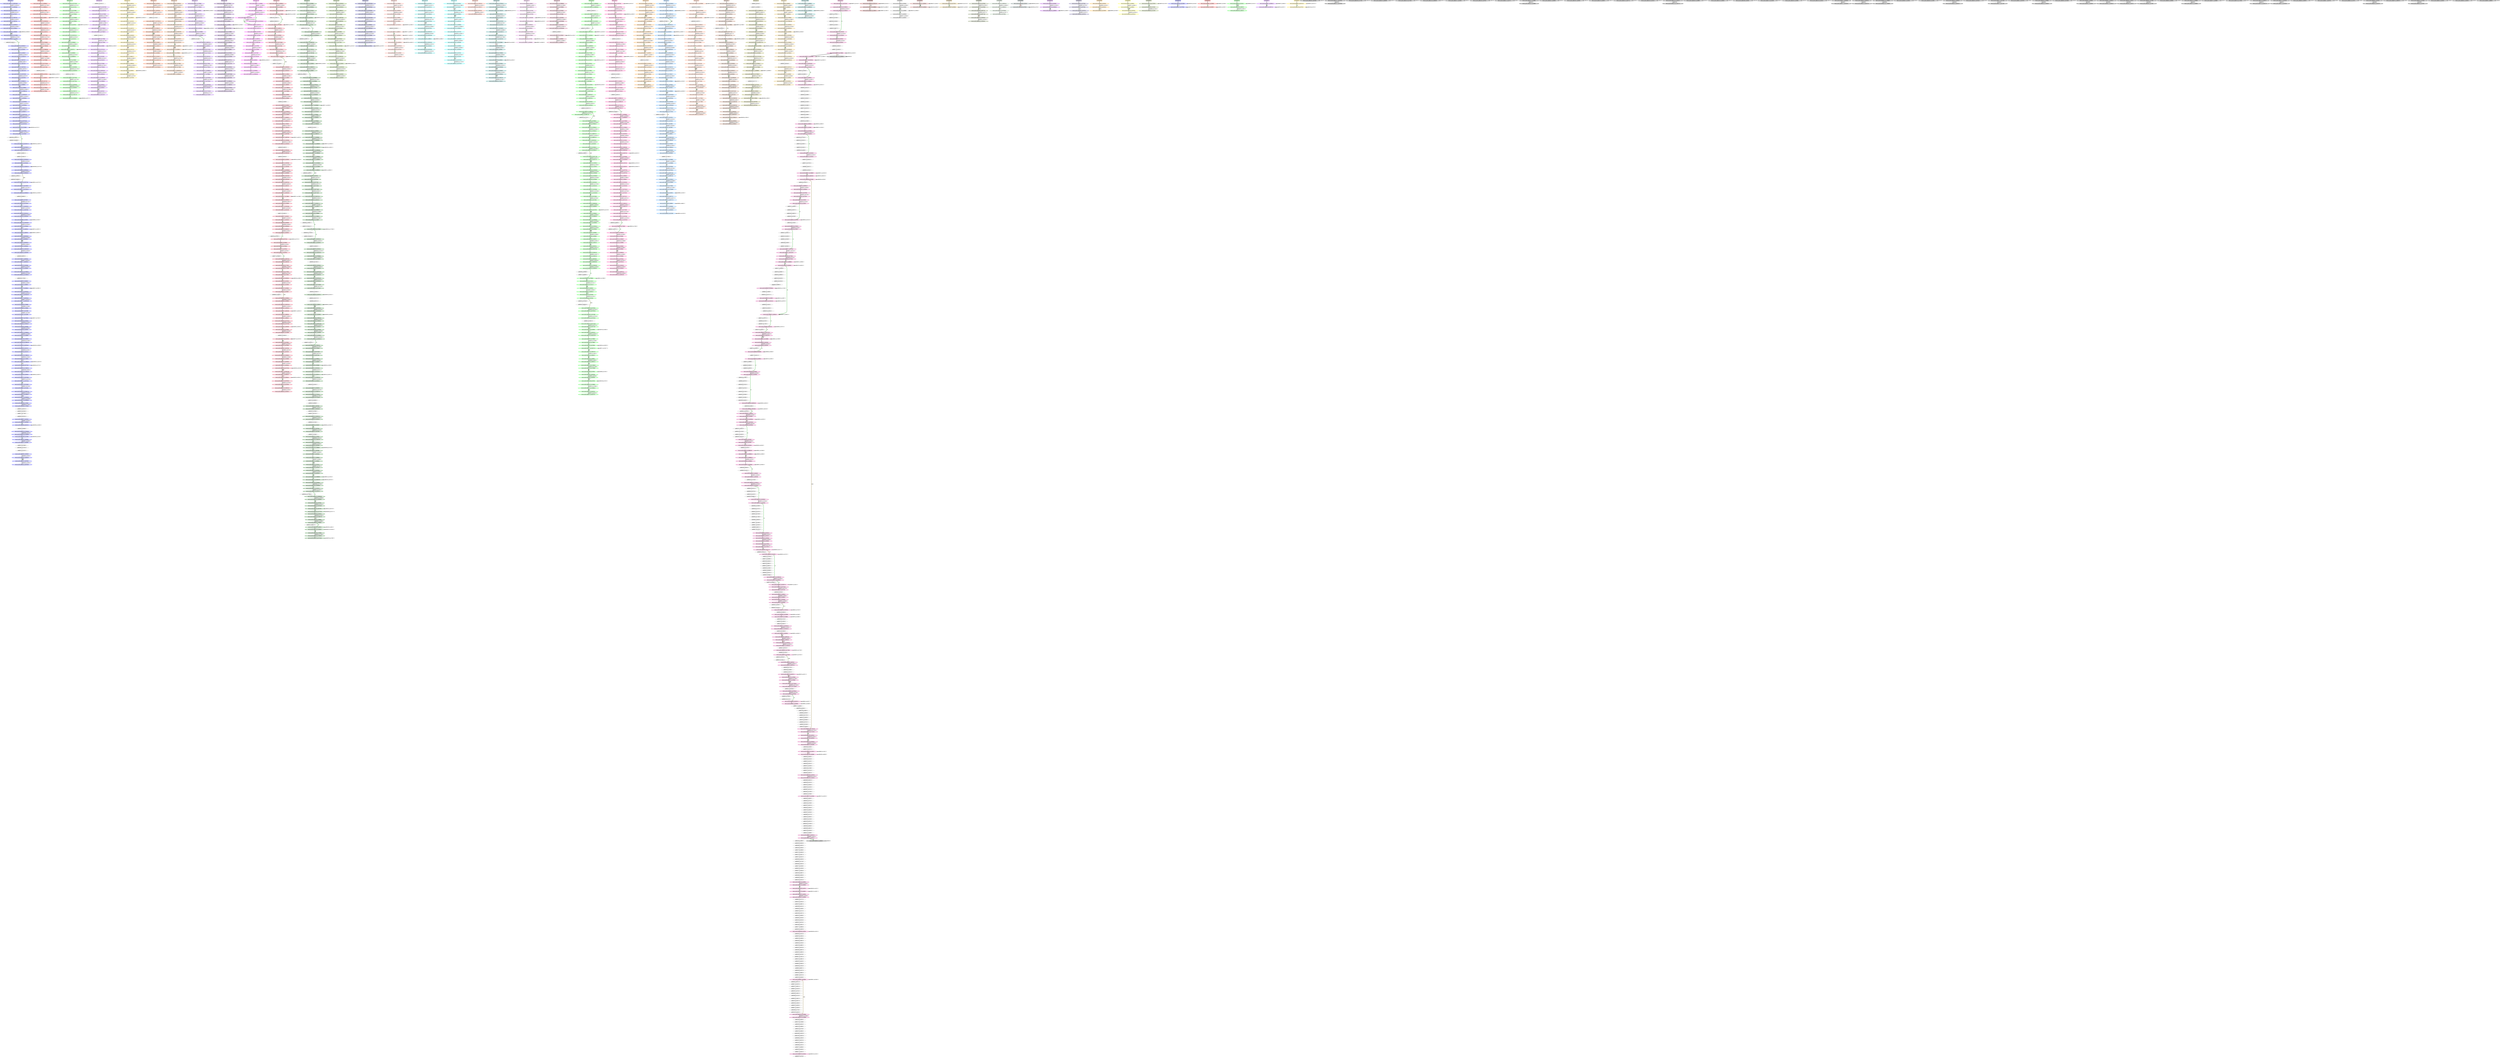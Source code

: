 graph {
	node [fontcolor=black,
		fontname="times-bold",
		fontsize=20,
		penwidth=5
	];
	edge [fontcolor=black,
		fontname="times-bold",
		fontsize=20,
		penwidth=5
	];
	chromosome_1	 [color=blue,
		shape=box];
	"cds.evm.model.scaffold475_size2065138.35"	 [color=blue];
	chromosome_1 -- "cds.evm.model.scaffold475_size2065138.35"	 [color=black];
	"cds.evm.model.scaffold475_size2065138.1"	 [color=blue];
	"cds.evm.model.scaffold475_size2065138.35" -- "cds.evm.model.scaffold475_size2065138.1"	 [color=black,
		label="scaffold475_size2065138 (-)"];
	"cds.evm.model.scaffold893_size131507.4"	 [color=blue];
	"cds.evm.model.scaffold475_size2065138.1" -- "cds.evm.model.scaffold893_size131507.4"	 [color=black];
	"cds.evm.model.scaffold475_size2065138.1" -- "cds.evm.model.scaffold893_size131507.4"	 [color="#009900",
		label="1.0
(23)"];
	"cds.evm.model.scaffold893_size131507.2"	 [color=blue];
	"cds.evm.model.scaffold893_size131507.4" -- "cds.evm.model.scaffold893_size131507.2"	 [color=black,
		label="scaffold893_size131507 (-)"];
	"cds.evm.model.scaffold8_size11485270.21"	 [color=blue];
	"cds.evm.model.scaffold893_size131507.2" -- "cds.evm.model.scaffold8_size11485270.21"	 [color=black];
	"cds.evm.model.scaffold893_size131507.2" -- "cds.evm.model.scaffold8_size11485270.21"	 [color="#8E4400",
		label=0.414];
	"cds.evm.model.scaffold8_size11485270.3"	 [color=blue];
	"cds.evm.model.scaffold8_size11485270.21" -- "cds.evm.model.scaffold8_size11485270.3"	 [color=black,
		label="scaffold8a_size1569782 (-)"];
	"cds.evm.model.scaffold180_size2482961.32"	 [color=blue];
	"cds.evm.model.scaffold8_size11485270.3" -- "cds.evm.model.scaffold180_size2482961.32"	 [color=black];
	"cds.evm.model.scaffold8_size11485270.3" -- "cds.evm.model.scaffold180_size2482961.32"	 [color="#556600",
		label="0.663
(16)"];
	"cds.evm.model.scaffold180_size2482961.2"	 [color=blue];
	"cds.evm.model.scaffold180_size2482961.32" -- "cds.evm.model.scaffold180_size2482961.2"	 [color=black,
		label="scaffold180_size2482961 (-)"];
	"cds.evm.model.scaffold208_size1990566.2"	 [color=blue];
	"cds.evm.model.scaffold180_size2482961.2" -- "cds.evm.model.scaffold208_size1990566.2"	 [color=black];
	"cds.evm.model.scaffold208_size1990566.2" -- "cds.evm.model.scaffold208_size1990566.2"	 [color=black,
		label="scaffold208_size1990566 (+)"];
	"cds.evm.model.scaffold300_size1447069.4"	 [color=blue];
	"cds.evm.model.scaffold208_size1990566.2" -- "cds.evm.model.scaffold300_size1447069.4"	 [color=black];
	"cds.evm.model.scaffold208_size1990566.2" -- "cds.evm.model.scaffold300_size1447069.4"	 [color="#1C8800",
		label="0.825
(20)"];
	"cds.evm.model.scaffold300_size1447069.5"	 [color=blue];
	"cds.evm.model.scaffold300_size1447069.4" -- "cds.evm.model.scaffold300_size1447069.5"	 [color=black,
		label="scaffold300_size1447069 (+)"];
	"scaffold543b_size480543 (+)"	 [color=grey];
	"cds.evm.model.scaffold300_size1447069.5" -- "scaffold543b_size480543 (+)"	 [color=grey];
	"cds.evm.model.scaffold255_size1328162.12"	 [color=blue];
	"cds.evm.model.scaffold300_size1447069.5" -- "cds.evm.model.scaffold255_size1328162.12"	 [color="#009900",
		label=1.0];
	"scaffold543b_size480543 (+)" -- "cds.evm.model.scaffold255_size1328162.12"	 [color=grey];
	"cds.evm.model.scaffold255_size1328162.5"	 [color=blue];
	"cds.evm.model.scaffold255_size1328162.12" -- "cds.evm.model.scaffold255_size1328162.5"	 [color=black,
		label="scaffold255_size1328162 (-)"];
	"cds.evm.model.scaffold302_size1363542.7"	 [color=blue];
	"cds.evm.model.scaffold255_size1328162.5" -- "cds.evm.model.scaffold302_size1363542.7"	 [color=black];
	"cds.evm.model.scaffold255_size1328162.5" -- "cds.evm.model.scaffold302_size1363542.7"	 [color="#009900",
		label=1.0];
	"cds.evm.model.scaffold302_size1363542.12"	 [color=blue];
	"cds.evm.model.scaffold302_size1363542.7" -- "cds.evm.model.scaffold302_size1363542.12"	 [color=black,
		label="scaffold302_size1363542 (+)"];
	"cds.evm.model.scaffold8_size11485270.27"	 [color=blue];
	"cds.evm.model.scaffold302_size1363542.12" -- "cds.evm.model.scaffold8_size11485270.27"	 [color=black];
	"cds.evm.model.scaffold302_size1363542.12" -- "cds.evm.model.scaffold8_size11485270.27"	 [color="#715500",
		label=0.591];
	"cds.evm.model.scaffold8_size11485270.23"	 [color=blue];
	"cds.evm.model.scaffold8_size11485270.27" -- "cds.evm.model.scaffold8_size11485270.23"	 [color=black,
		label="scaffold8b_size308427 (-)"];
	"cds.evm.model.scaffold8_size11485270.28"	 [color=blue];
	"cds.evm.model.scaffold8_size11485270.23" -- "cds.evm.model.scaffold8_size11485270.28"	 [color=black];
	"cds.evm.model.scaffold8_size11485270.28" -- "cds.evm.model.scaffold8_size11485270.23"	 [color="#009900",
		label=1.0];
	"cds.evm.model.scaffold8_size11485270.123"	 [color=blue];
	"cds.evm.model.scaffold8_size11485270.28" -- "cds.evm.model.scaffold8_size11485270.123"	 [color=black,
		label="scaffold8c_size9607061 (+)"];
	"cds.evm.model.scaffold419_size2010793.20"	 [color=blue];
	"cds.evm.model.scaffold8_size11485270.123" -- "cds.evm.model.scaffold419_size2010793.20"	 [color=black];
	"cds.evm.model.scaffold8_size11485270.123" -- "cds.evm.model.scaffold419_size2010793.20"	 [color="#009900",
		label=1.0];
	"cds.evm.model.scaffold419_size2010793.4"	 [color=blue];
	"cds.evm.model.scaffold419_size2010793.20" -- "cds.evm.model.scaffold419_size2010793.4"	 [color=black,
		label="scaffold419_size2010793 (-)"];
	"cds.evm.model.scaffold39_size3008895.43"	 [color=blue];
	"cds.evm.model.scaffold419_size2010793.4" -- "cds.evm.model.scaffold39_size3008895.43"	 [color=black];
	"cds.evm.model.scaffold419_size2010793.4" -- "cds.evm.model.scaffold39_size3008895.43"	 [color="#715500",
		label="0.513
(8)"];
	"cds.evm.model.scaffold39_size3008895.3"	 [color=blue];
	"cds.evm.model.scaffold39_size3008895.43" -- "cds.evm.model.scaffold39_size3008895.3"	 [color=black,
		label="scaffold39_size3008895 (-)"];
	"cds.evm.model.scaffold269_size1694831.7"	 [color=blue];
	"cds.evm.model.scaffold39_size3008895.3" -- "cds.evm.model.scaffold269_size1694831.7"	 [color=black];
	"cds.evm.model.scaffold39_size3008895.3" -- "cds.evm.model.scaffold269_size1694831.7"	 [color="#556600",
		label=0.63];
	"cds.evm.model.scaffold269_size1694831.18"	 [color=blue];
	"cds.evm.model.scaffold269_size1694831.7" -- "cds.evm.model.scaffold269_size1694831.18"	 [color=black,
		label="scaffold269_size1694831 (+)"];
	"cds.evm.model.scaffold511_size1085162.19"	 [color=blue];
	"cds.evm.model.scaffold269_size1694831.18" -- "cds.evm.model.scaffold511_size1085162.19"	 [color=black];
	"cds.evm.model.scaffold511_size1085162.19" -- "cds.evm.model.scaffold269_size1694831.18"	 [color="#1C8800",
		label="0.815
(20)"];
	"cds.evm.model.scaffold511_size1085162.3"	 [color=blue];
	"cds.evm.model.scaffold511_size1085162.19" -- "cds.evm.model.scaffold511_size1085162.3"	 [color=black,
		label="scaffold511_size1085162 (-)"];
	"cds.evm.model.scaffold151_size1339736.8"	 [color=blue];
	"cds.evm.model.scaffold511_size1085162.3" -- "cds.evm.model.scaffold151_size1339736.8"	 [color=black];
	"cds.evm.model.scaffold511_size1085162.3" -- "cds.evm.model.scaffold151_size1339736.8"	 [color="#1C8800",
		label="0.876
(21)"];
	"cds.evm.model.scaffold151_size1339736.3"	 [color=blue];
	"cds.evm.model.scaffold151_size1339736.8" -- "cds.evm.model.scaffold151_size1339736.3"	 [color=black,
		label="scaffold151_size1339736 (-)"];
	"cds.evm.model.scaffold74_size3832817.44"	 [color=blue];
	"cds.evm.model.scaffold151_size1339736.3" -- "cds.evm.model.scaffold74_size3832817.44"	 [color=black];
	"cds.evm.model.scaffold74_size3832817.44" -- "cds.evm.model.scaffold151_size1339736.3"	 [color="#397700",
		label=0.763];
	"cds.evm.model.scaffold74_size3832817.1"	 [color=blue];
	"cds.evm.model.scaffold74_size3832817.44" -- "cds.evm.model.scaffold74_size3832817.1"	 [color=black,
		label="scaffold74_size3832817 (-)"];
	"cds.evm.model.scaffold175_size2997673.16"	 [color=blue];
	"cds.evm.model.scaffold74_size3832817.1" -- "cds.evm.model.scaffold175_size2997673.16"	 [color=black];
	"cds.evm.model.scaffold175_size2997673.13"	 [color=blue];
	"cds.evm.model.scaffold175_size2997673.16" -- "cds.evm.model.scaffold175_size2997673.13"	 [color=black,
		label="scaffold175b_size2594370 (-)"];
	"cds.evm.model.scaffold116_size2102723.25"	 [color=blue];
	"cds.evm.model.scaffold175_size2997673.13" -- "cds.evm.model.scaffold116_size2102723.25"	 [color=black];
	"cds.evm.model.scaffold116_size2102723.8"	 [color=blue];
	"cds.evm.model.scaffold116_size2102723.25" -- "cds.evm.model.scaffold116_size2102723.8"	 [color=black,
		label="scaffold116_size2102723 (-)"];
	"cds.evm.model.scaffold138_size1414946.2"	 [color=blue];
	"cds.evm.model.scaffold116_size2102723.8" -- "cds.evm.model.scaffold138_size1414946.2"	 [color=black];
	"cds.evm.model.scaffold138_size1414946.2" -- "cds.evm.model.scaffold116_size2102723.8"	 [color="#009900",
		label=1.0];
	"cds.evm.model.scaffold138_size1414946.2" -- "cds.evm.model.scaffold138_size1414946.2"	 [color=black,
		label="scaffold138a_size475573 (-)"];
	"cds.evm.model.scaffold211_size1472621.1"	 [color=blue];
	"cds.evm.model.scaffold138_size1414946.2" -- "cds.evm.model.scaffold211_size1472621.1"	 [color=black];
	"cds.evm.model.scaffold211_size1472621.1" -- "cds.evm.model.scaffold138_size1414946.2"	 [color="#009900",
		label="1.0
(34)"];
	"cds.evm.model.scaffold211_size1472621.7"	 [color=blue];
	"cds.evm.model.scaffold211_size1472621.1" -- "cds.evm.model.scaffold211_size1472621.7"	 [color=black,
		label="scaffold211_size1472621 (+)"];
	"scaffold138b_size939373 (+)"	 [color=grey];
	"cds.evm.model.scaffold211_size1472621.7" -- "scaffold138b_size939373 (+)"	 [color=grey];
	"scaffold487a_size506500 (-)"	 [color=grey];
	"scaffold138b_size939373 (+)" -- "scaffold487a_size506500 (-)"	 [color=grey];
	"cds.evm.model.scaffold313_size2510317.12"	 [color=blue];
	"scaffold487a_size506500 (-)" -- "cds.evm.model.scaffold313_size2510317.12"	 [color=grey];
	"cds.evm.model.scaffold313_size2510317.12" -- "cds.evm.model.scaffold211_size1472621.7"	 [color="#009900",
		label=1.0];
	"cds.evm.model.scaffold313_size2510317.12" -- "cds.evm.model.scaffold313_size2510317.12"	 [color=black,
		label="scaffold313b_size1098770 (-)"];
	"cds.evm.model.scaffold313_size2510317.9"	 [color=blue];
	"cds.evm.model.scaffold313_size2510317.12" -- "cds.evm.model.scaffold313_size2510317.9"	 [color=black];
	"cds.evm.model.scaffold313_size2510317.12" -- "cds.evm.model.scaffold313_size2510317.9"	 [color="#009900",
		label="1.0
(12)"];
	"cds.evm.model.scaffold313_size2510317.4"	 [color=blue];
	"cds.evm.model.scaffold313_size2510317.9" -- "cds.evm.model.scaffold313_size2510317.4"	 [color=black,
		label="scaffold313a_size1411547 (-)"];
	"scaffold387_size683951 (+)"	 [color=grey];
	"cds.evm.model.scaffold313_size2510317.4" -- "scaffold387_size683951 (+)"	 [color=grey];
	"scaffold525_size318614 (+)"	 [color=grey];
	"scaffold387_size683951 (+)" -- "scaffold525_size318614 (+)"	 [color=grey];
	"cds.evm.model.scaffold49_size2201932.18"	 [color=blue];
	"scaffold525_size318614 (+)" -- "cds.evm.model.scaffold49_size2201932.18"	 [color=grey];
	"cds.evm.model.scaffold49_size2201932.3"	 [color=blue];
	"cds.evm.model.scaffold49_size2201932.18" -- "cds.evm.model.scaffold49_size2201932.3"	 [color=black,
		label="scaffold49_size2201932 (-)"];
	"cds.evm.model.scaffold339_size1834031.23"	 [color=blue];
	"cds.evm.model.scaffold49_size2201932.3" -- "cds.evm.model.scaffold339_size1834031.23"	 [color=black];
	"cds.evm.model.scaffold49_size2201932.3" -- "cds.evm.model.scaffold339_size1834031.23"	 [color="#009900",
		label="1.0
(18)"];
	"cds.evm.model.scaffold339_size1834031.23" -- "cds.evm.model.scaffold339_size1834031.23"	 [color=black,
		label="scaffold339b_size1073716 (-)"];
	"cds.evm.model.scaffold56_size2065593.15"	 [color=blue];
	"cds.evm.model.scaffold339_size1834031.23" -- "cds.evm.model.scaffold56_size2065593.15"	 [color=black];
	"cds.evm.model.scaffold56_size2065593.13"	 [color=blue];
	"cds.evm.model.scaffold56_size2065593.15" -- "cds.evm.model.scaffold56_size2065593.13"	 [color=black,
		label="scaffold56_size2065593 (-)"];
	"scaffold435_size400239 (+)"	 [color=grey];
	"cds.evm.model.scaffold56_size2065593.13" -- "scaffold435_size400239 (+)"	 [color=grey];
	"cds.evm.model.scaffold314_size1297726.1"	 [color=blue];
	"cds.evm.model.scaffold56_size2065593.13" -- "cds.evm.model.scaffold314_size1297726.1"	 [color="#556600",
		label=0.646];
	"scaffold538a_size388360 (+)"	 [color=grey];
	"scaffold435_size400239 (+)" -- "scaffold538a_size388360 (+)"	 [color=grey];
	"scaffold538a_size388360 (+)" -- "cds.evm.model.scaffold314_size1297726.1"	 [color=grey];
	"cds.evm.model.scaffold314_size1297726.1" -- "cds.evm.model.scaffold314_size1297726.1"	 [color=black,
		label="scaffold314_size1297726 (+)"];
	"cds.evm.model.scaffold227_size1511821.6"	 [color=blue];
	"cds.evm.model.scaffold314_size1297726.1" -- "cds.evm.model.scaffold227_size1511821.6"	 [color=black];
	"cds.evm.model.scaffold227_size1511821.6" -- "cds.evm.model.scaffold314_size1297726.1"	 [color="#009900",
		label=1.0];
	"cds.evm.model.scaffold227_size1511821.10"	 [color=blue];
	"cds.evm.model.scaffold227_size1511821.6" -- "cds.evm.model.scaffold227_size1511821.10"	 [color=black,
		label="scaffold227_size1511821 (+)"];
	"cds.evm.model.scaffold426_size1059495.10"	 [color=blue];
	"cds.evm.model.scaffold227_size1511821.10" -- "cds.evm.model.scaffold426_size1059495.10"	 [color=black];
	"cds.evm.model.scaffold227_size1511821.10" -- "cds.evm.model.scaffold426_size1059495.10"	 [color="#1C8800",
		label="0.879
(9)"];
	"cds.evm.model.scaffold426_size1059495.10" -- "cds.evm.model.scaffold426_size1059495.10"	 [color=black,
		label="scaffold426_size1059495 (+)"];
	"scaffold163_size860920 (-)"	 [color=grey];
	"cds.evm.model.scaffold426_size1059495.10" -- "scaffold163_size860920 (-)"	 [color=grey];
	"cds.evm.model.scaffold80_size5474532.7"	 [color=blue];
	"scaffold163_size860920 (-)" -- "cds.evm.model.scaffold80_size5474532.7"	 [color=grey];
	"cds.evm.model.scaffold80_size5474532.43"	 [color=blue];
	"cds.evm.model.scaffold80_size5474532.7" -- "cds.evm.model.scaffold80_size5474532.43"	 [color=black,
		label="scaffold80a_size3711541 (+)"];
	"cds.evm.model.scaffold121_size4356768.74"	 [color=blue];
	"cds.evm.model.scaffold80_size5474532.43" -- "cds.evm.model.scaffold121_size4356768.74"	 [color=black];
	"cds.evm.model.scaffold80_size5474532.43" -- "cds.evm.model.scaffold121_size4356768.74"	 [color="#009900",
		label=1.0];
	"cds.evm.model.scaffold121_size4356768.6"	 [color=blue];
	"cds.evm.model.scaffold121_size4356768.74" -- "cds.evm.model.scaffold121_size4356768.6"	 [color=black,
		label="scaffold121_size4356768 (-)"];
	"cds.evm.model.scaffold259_size2852291.21"	 [color=blue];
	"cds.evm.model.scaffold121_size4356768.6" -- "cds.evm.model.scaffold259_size2852291.21"	 [color=black];
	"cds.evm.model.scaffold259_size2852291.9"	 [color=blue];
	"cds.evm.model.scaffold259_size2852291.21" -- "cds.evm.model.scaffold259_size2852291.9"	 [color=black,
		label="scaffold259b_size2563636 (-)"];
	"cds.evm.model.scaffold886_size134916.1"	 [color=blue];
	"cds.evm.model.scaffold259_size2852291.9" -- "cds.evm.model.scaffold886_size134916.1"	 [color=black];
	"cds.evm.model.scaffold886_size134916.1" -- "cds.evm.model.scaffold886_size134916.1"	 [color=black,
		label="scaffold886_size134916 (-)"];
	"cds.evm.model.scaffold210_size1594445.28"	 [color=blue];
	"cds.evm.model.scaffold886_size134916.1" -- "cds.evm.model.scaffold210_size1594445.28"	 [color=black];
	"cds.evm.model.scaffold886_size134916.1" -- "cds.evm.model.scaffold210_size1594445.28"	 [color="#009900",
		label=1.0];
	"cds.evm.model.scaffold210_size1594445.3"	 [color=blue];
	"cds.evm.model.scaffold210_size1594445.28" -- "cds.evm.model.scaffold210_size1594445.3"	 [color=black,
		label="scaffold210_size1594445 (-)"];
	"cds.evm.model.scaffold755_size166674.2"	 [color=blue];
	"cds.evm.model.scaffold210_size1594445.3" -- "cds.evm.model.scaffold755_size166674.2"	 [color=black];
	"cds.evm.model.scaffold210_size1594445.3" -- "cds.evm.model.scaffold755_size166674.2"	 [color="#556600",
		label=0.673];
	"cds.evm.model.scaffold755_size166674.2" -- "cds.evm.model.scaffold755_size166674.2"	 [color=black,
		label="scaffold755_size166674 (+)"];
	"cds.evm.model.scaffold818_size306870.2"	 [color=blue];
	"cds.evm.model.scaffold755_size166674.2" -- "cds.evm.model.scaffold818_size306870.2"	 [color=black];
	"cds.evm.model.scaffold818_size306870.2" -- "cds.evm.model.scaffold755_size166674.2"	 [color="#009900",
		label="1.0
(14)"];
	"cds.evm.model.scaffold818_size306870.2" -- "cds.evm.model.scaffold818_size306870.2"	 [color=black,
		label="scaffold818_size306870 (+)"];
	"cds.evm.model.scaffold29_size3845392.56"	 [color=blue];
	"cds.evm.model.scaffold818_size306870.2" -- "cds.evm.model.scaffold29_size3845392.56"	 [color=black];
	"cds.evm.model.scaffold818_size306870.2" -- "cds.evm.model.scaffold29_size3845392.56"	 [color="#009900",
		label="1.0
(23)"];
	"cds.evm.model.scaffold29_size3845392.17"	 [color=blue];
	"cds.evm.model.scaffold29_size3845392.56" -- "cds.evm.model.scaffold29_size3845392.17"	 [color=black,
		label="scaffold29b_size2956888 (-)"];
	"cds.evm.model.scaffold29_size3845392.12"	 [color=blue];
	"cds.evm.model.scaffold29_size3845392.17" -- "cds.evm.model.scaffold29_size3845392.12"	 [color=black];
	"cds.evm.model.scaffold29_size3845392.17" -- "cds.evm.model.scaffold29_size3845392.12"	 [color="#1C8800",
		label="0.867
(30)"];
	"cds.evm.model.scaffold29_size3845392.3"	 [color=blue];
	"cds.evm.model.scaffold29_size3845392.12" -- "cds.evm.model.scaffold29_size3845392.3"	 [color=black,
		label="scaffold29a_size888504 (-)"];
	"cds.evm.model.scaffold236_size3469163.36"	 [color=blue];
	"cds.evm.model.scaffold29_size3845392.3" -- "cds.evm.model.scaffold236_size3469163.36"	 [color=black];
	"cds.evm.model.scaffold236_size3469163.3"	 [color=blue];
	"cds.evm.model.scaffold236_size3469163.36" -- "cds.evm.model.scaffold236_size3469163.3"	 [color=black,
		label="scaffold236_size3469163 (-)"];
	"scaffold308_size868781 (-)"	 [color=grey];
	"cds.evm.model.scaffold236_size3469163.3" -- "scaffold308_size868781 (-)"	 [color=grey];
	"cds.evm.model.scaffold171_size834204.4"	 [color=blue];
	"scaffold308_size868781 (-)" -- "cds.evm.model.scaffold171_size834204.4"	 [color=grey];
	"cds.evm.model.scaffold171_size834204.11"	 [color=blue];
	"cds.evm.model.scaffold171_size834204.4" -- "cds.evm.model.scaffold171_size834204.11"	 [color=black,
		label="scaffold171_size834204 (+)"];
	"cds.evm.model.scaffold702_size193538.6"	 [color=blue];
	"cds.evm.model.scaffold171_size834204.11" -- "cds.evm.model.scaffold702_size193538.6"	 [color=black];
	"cds.evm.model.scaffold702_size193538.1"	 [color=blue];
	"cds.evm.model.scaffold702_size193538.6" -- "cds.evm.model.scaffold702_size193538.1"	 [color=black,
		label="scaffold702_size193538 (-)"];
	"cds.evm.model.scaffold343_size1012860.15"	 [color=blue];
	"cds.evm.model.scaffold702_size193538.1" -- "cds.evm.model.scaffold343_size1012860.15"	 [color=black];
	"cds.evm.model.scaffold343_size1012860.15" -- "cds.evm.model.scaffold702_size193538.1"	 [color="#009900",
		label=1.0];
	"cds.evm.model.scaffold343_size1012860.10"	 [color=blue];
	"cds.evm.model.scaffold343_size1012860.15" -- "cds.evm.model.scaffold343_size1012860.10"	 [color=black,
		label="scaffold343_size1012860 (-)"];
	"scaffold196_size771805 (-)"	 [color=grey];
	"cds.evm.model.scaffold343_size1012860.10" -- "scaffold196_size771805 (-)"	 [color=grey];
	"cds.evm.model.scaffold285_size586994.4"	 [color=blue];
	"scaffold196_size771805 (-)" -- "cds.evm.model.scaffold285_size586994.4"	 [color=grey];
	"cds.evm.model.scaffold285_size586994.5"	 [color=blue];
	"cds.evm.model.scaffold285_size586994.4" -- "cds.evm.model.scaffold285_size586994.5"	 [color=black,
		label="scaffold285_size586994 (+)"];
	"cds.evm.model.scaffold574_size426391.3"	 [color=blue];
	"cds.evm.model.scaffold285_size586994.5" -- "cds.evm.model.scaffold574_size426391.3"	 [color=black];
	"cds.evm.model.scaffold285_size586994.5" -- "cds.evm.model.scaffold574_size426391.3"	 [color="#009900",
		label="1.0
(13)"];
	"cds.evm.model.scaffold574_size426391.3" -- "cds.evm.model.scaffold574_size426391.3"	 [color=black,
		label="scaffold574_size426391 (+)"];
	"cds.evm.model.scaffold155_size3678422.2"	 [color=blue];
	"cds.evm.model.scaffold574_size426391.3" -- "cds.evm.model.scaffold155_size3678422.2"	 [color=black];
	"cds.evm.model.scaffold574_size426391.3" -- "cds.evm.model.scaffold155_size3678422.2"	 [color="#009900",
		label="1.0
(18)"];
	"cds.evm.model.scaffold155_size3678422.26"	 [color=blue];
	"cds.evm.model.scaffold155_size3678422.2" -- "cds.evm.model.scaffold155_size3678422.26"	 [color=black,
		label="scaffold155_size3678422 (+)"];
	"cds.evm.model.scaffold177_size2333154.5"	 [color=blue];
	"cds.evm.model.scaffold155_size3678422.26" -- "cds.evm.model.scaffold177_size2333154.5"	 [color=black];
	"cds.evm.model.scaffold155_size3678422.26" -- "cds.evm.model.scaffold177_size2333154.5"	 [color="#009900",
		label="1.0
(30)"];
	"cds.evm.model.scaffold177_size2333154.46"	 [color=blue];
	"cds.evm.model.scaffold177_size2333154.5" -- "cds.evm.model.scaffold177_size2333154.46"	 [color=black,
		label="scaffold177_size2333154 (+)"];
	"cds.evm.model.scaffold869_size138486.6"	 [color=blue];
	"cds.evm.model.scaffold177_size2333154.46" -- "cds.evm.model.scaffold869_size138486.6"	 [color=black];
	"cds.evm.model.scaffold177_size2333154.46" -- "cds.evm.model.scaffold869_size138486.6"	 [color="#009900",
		label="1.0
(12)"];
	"cds.evm.model.scaffold869_size138486.4"	 [color=blue];
	"cds.evm.model.scaffold869_size138486.6" -- "cds.evm.model.scaffold869_size138486.4"	 [color=black,
		label="scaffold869_size138486 (-)"];
	"cds.evm.model.scaffold407_size521496.9"	 [color=blue];
	"cds.evm.model.scaffold869_size138486.4" -- "cds.evm.model.scaffold407_size521496.9"	 [color=black];
	"cds.evm.model.scaffold407_size521496.5"	 [color=blue];
	"cds.evm.model.scaffold407_size521496.9" -- "cds.evm.model.scaffold407_size521496.5"	 [color=black,
		label="scaffold407_size521496 (-)"];
	"cds.evm.model.scaffold747_size274591.3"	 [color=blue];
	"cds.evm.model.scaffold407_size521496.5" -- "cds.evm.model.scaffold747_size274591.3"	 [color=black];
	"cds.evm.model.scaffold747_size274591.3" -- "cds.evm.model.scaffold747_size274591.3"	 [color=black,
		label="scaffold747_size274591 (-)"];
	"cds.evm.model.scaffold298_size1285461.2"	 [color=blue];
	"cds.evm.model.scaffold747_size274591.3" -- "cds.evm.model.scaffold298_size1285461.2"	 [color=black];
	"cds.evm.model.scaffold747_size274591.3" -- "cds.evm.model.scaffold298_size1285461.2"	 [color="#009900",
		label=1.0];
	"cds.evm.model.scaffold298_size1285461.57"	 [color=blue];
	"cds.evm.model.scaffold298_size1285461.2" -- "cds.evm.model.scaffold298_size1285461.57"	 [color=black,
		label="scaffold298_size1285461 (+)"];
	"cds.evm.model.scaffold299_size822893.8"	 [color=blue];
	"cds.evm.model.scaffold298_size1285461.57" -- "cds.evm.model.scaffold299_size822893.8"	 [color=black];
	"cds.evm.model.scaffold299_size822893.1"	 [color=blue];
	"cds.evm.model.scaffold299_size822893.8" -- "cds.evm.model.scaffold299_size822893.1"	 [color=black,
		label="scaffold299_size822893 (-)"];
	"cds.evm.model.scaffold202_size1484863.31"	 [color=blue];
	"cds.evm.model.scaffold299_size822893.1" -- "cds.evm.model.scaffold202_size1484863.31"	 [color=black];
	"cds.evm.model.scaffold202_size1484863.2"	 [color=blue];
	"cds.evm.model.scaffold202_size1484863.31" -- "cds.evm.model.scaffold202_size1484863.2"	 [color=black,
		label="scaffold202_size1484863 (-)"];
	"cds.evm.model.scaffold168_size4150801.3"	 [color=blue];
	"cds.evm.model.scaffold202_size1484863.2" -- "cds.evm.model.scaffold168_size4150801.3"	 [color=black];
	"cds.evm.model.scaffold168_size4150801.3" -- "cds.evm.model.scaffold202_size1484863.2"	 [color="#009900",
		label="1.0
(29)"];
	"cds.evm.model.scaffold168_size4150801.59"	 [color=blue];
	"cds.evm.model.scaffold168_size4150801.3" -- "cds.evm.model.scaffold168_size4150801.59"	 [color=black,
		label="scaffold168_size4150801 (+)"];
	"cds.evm.model.scaffold444_size987060.16"	 [color=blue];
	"cds.evm.model.scaffold168_size4150801.59" -- "cds.evm.model.scaffold444_size987060.16"	 [color=black];
	"cds.evm.model.scaffold444_size987060.16" -- "cds.evm.model.scaffold444_size987060.16"	 [color=black,
		label="scaffold444b_size306818 (-)"];
	"cds.evm.model.scaffold293_size612247.5"	 [color=blue];
	"cds.evm.model.scaffold444_size987060.16" -- "cds.evm.model.scaffold293_size612247.5"	 [color=black];
	"cds.evm.model.scaffold293_size612247.6"	 [color=blue];
	"cds.evm.model.scaffold293_size612247.5" -- "cds.evm.model.scaffold293_size612247.6"	 [color=black,
		label="scaffold293a_size169211 (+)"];
	"cds.evm.model.scaffold249_size1149095.13"	 [color=blue];
	"cds.evm.model.scaffold293_size612247.6" -- "cds.evm.model.scaffold249_size1149095.13"	 [color=black];
	"cds.evm.model.scaffold293_size612247.6" -- "cds.evm.model.scaffold249_size1149095.13"	 [color="#009900",
		label=1.0];
	"cds.evm.model.scaffold249_size1149095.1"	 [color=blue];
	"cds.evm.model.scaffold249_size1149095.13" -- "cds.evm.model.scaffold249_size1149095.1"	 [color=black,
		label="scaffold249a_size248235 (-)"];
	"cds.evm.model.scaffold249_size1149095.32"	 [color=blue];
	"cds.evm.model.scaffold249_size1149095.1" -- "cds.evm.model.scaffold249_size1149095.32"	 [color=black];
	"cds.evm.model.scaffold249_size1149095.32" -- "cds.evm.model.scaffold249_size1149095.1"	 [color="#715500",
		label=0.514];
	"cds.evm.model.scaffold249_size1149095.32" -- "cds.evm.model.scaffold249_size1149095.32"	 [color=black,
		label="scaffold249c_size262759 (-)"];
	"cds.evm.model.scaffold460_size375723.4"	 [color=blue];
	"cds.evm.model.scaffold249_size1149095.32" -- "cds.evm.model.scaffold460_size375723.4"	 [color=black];
	"cds.evm.model.scaffold249_size1149095.32" -- "cds.evm.model.scaffold460_size375723.4"	 [color="#556600",
		label=0.681];
	"cds.evm.model.scaffold460_size375723.4" -- "cds.evm.model.scaffold460_size375723.4"	 [color=black,
		label="scaffold460_size375723 (-)"];
	"cds.evm.model.scaffold249_size1149095.14"	 [color=blue];
	"cds.evm.model.scaffold460_size375723.4" -- "cds.evm.model.scaffold249_size1149095.14"	 [color=black];
	"cds.evm.model.scaffold249_size1149095.29"	 [color=blue];
	"cds.evm.model.scaffold249_size1149095.14" -- "cds.evm.model.scaffold249_size1149095.29"	 [color=black,
		label="scaffold249b_size638101 (+)"];
	"cds.evm.model.scaffold659_size433202.3"	 [color=blue];
	"cds.evm.model.scaffold249_size1149095.29" -- "cds.evm.model.scaffold659_size433202.3"	 [color=black];
	"cds.evm.model.scaffold659_size433202.3" -- "cds.evm.model.scaffold249_size1149095.29"	 [color="#009900",
		label=1.0];
	"cds.evm.model.scaffold659_size433202.3" -- "cds.evm.model.scaffold659_size433202.3"	 [color=black,
		label="scaffold659_size433202 (+)"];
	"cds.evm.model.scaffold273_size1637494.3"	 [color=blue];
	"cds.evm.model.scaffold659_size433202.3" -- "cds.evm.model.scaffold273_size1637494.3"	 [color=black];
	"cds.evm.model.scaffold273_size1637494.11"	 [color=blue];
	"cds.evm.model.scaffold273_size1637494.3" -- "cds.evm.model.scaffold273_size1637494.11"	 [color=black,
		label="scaffold273_size1637494 (+)"];
	"cds.evm.model.scaffold61_size2412206.37"	 [color=blue];
	"cds.evm.model.scaffold273_size1637494.11" -- "cds.evm.model.scaffold61_size2412206.37"	 [color=black];
	"cds.evm.model.scaffold61_size2412206.37" -- "cds.evm.model.scaffold273_size1637494.11"	 [color="#009900",
		label="1.0
(37)"];
	"cds.evm.model.scaffold61_size2412206.1"	 [color=blue];
	"cds.evm.model.scaffold61_size2412206.37" -- "cds.evm.model.scaffold61_size2412206.1"	 [color=black,
		label="scaffold61_size2412206 (-)"];
	"cds.evm.model.scaffold379_size2430021.10"	 [color=blue];
	"cds.evm.model.scaffold61_size2412206.1" -- "cds.evm.model.scaffold379_size2430021.10"	 [color=black];
	"cds.evm.model.scaffold379_size2430021.2"	 [color=blue];
	"cds.evm.model.scaffold379_size2430021.10" -- "cds.evm.model.scaffold379_size2430021.2"	 [color=black,
		label="scaffold379_size2430021 (-)"];
	"cds.evm.model.scaffold179_size3268528.9"	 [color=blue];
	"cds.evm.model.scaffold379_size2430021.2" -- "cds.evm.model.scaffold179_size3268528.9"	 [color=black];
	"cds.evm.model.scaffold179_size3268528.9" -- "cds.evm.model.scaffold379_size2430021.2"	 [color="#556600",
		label=0.682];
	"cds.evm.model.scaffold179_size3268528.4"	 [color=blue];
	"cds.evm.model.scaffold179_size3268528.9" -- "cds.evm.model.scaffold179_size3268528.4"	 [color=black,
		label="scaffold179_size3268528 (-)"];
	"cds.evm.model.scaffold468_size720330.7"	 [color=blue];
	"cds.evm.model.scaffold179_size3268528.4" -- "cds.evm.model.scaffold468_size720330.7"	 [color=black];
	"cds.evm.model.scaffold179_size3268528.4" -- "cds.evm.model.scaffold468_size720330.7"	 [color="#009900",
		label=1.0];
	"cds.evm.model.scaffold468_size720330.8"	 [color=blue];
	"cds.evm.model.scaffold468_size720330.7" -- "cds.evm.model.scaffold468_size720330.8"	 [color=black,
		label="scaffold468_size720330 (+)"];
	"scaffold497_size424214 (+)"	 [color=grey];
	"cds.evm.model.scaffold468_size720330.8" -- "scaffold497_size424214 (+)"	 [color=grey];
	"scaffold523_size322400 (+)"	 [color=grey];
	"scaffold497_size424214 (+)" -- "scaffold523_size322400 (+)"	 [color=grey];
	"scaffold571_size277409 (-)"	 [color=grey];
	"scaffold523_size322400 (+)" -- "scaffold571_size277409 (-)"	 [color=grey];
	"scaffold346_size507624 (+)"	 [color=grey];
	"scaffold571_size277409 (-)" -- "scaffold346_size507624 (+)"	 [color=grey];
	"cds.evm.model.scaffold657_size401042.1"	 [color=blue];
	"scaffold346_size507624 (+)" -- "cds.evm.model.scaffold657_size401042.1"	 [color=grey];
	"cds.evm.model.scaffold657_size401042.5"	 [color=blue];
	"cds.evm.model.scaffold657_size401042.1" -- "cds.evm.model.scaffold657_size401042.5"	 [color=black,
		label="scaffold657_size401042 (+)"];
	"cds.evm.model.scaffold293_size612247.9"	 [color=blue];
	"cds.evm.model.scaffold657_size401042.5" -- "cds.evm.model.scaffold293_size612247.9"	 [color=black];
	"cds.evm.model.scaffold293_size612247.9" -- "cds.evm.model.scaffold657_size401042.5"	 [color="#009900",
		label=1.0];
	"cds.evm.model.scaffold293_size612247.9" -- "cds.evm.model.scaffold293_size612247.9"	 [color=black,
		label="scaffold293b_size443036 (+)"];
	"scaffold562_size290909 (-)"	 [color=grey];
	"cds.evm.model.scaffold293_size612247.9" -- "scaffold562_size290909 (-)"	 [color=grey];
	"cds.evm.model.scaffold268_size2185868.18"	 [color=blue];
	"scaffold562_size290909 (-)" -- "cds.evm.model.scaffold268_size2185868.18"	 [color=grey];
	"cds.evm.model.scaffold268_size2185868.14"	 [color=blue];
	"cds.evm.model.scaffold268_size2185868.18" -- "cds.evm.model.scaffold268_size2185868.14"	 [color=black,
		label="scaffold268b_size812616 (-)"];
	"cds.evm.model.scaffold1859_size21626.2"	 [color=blue];
	"cds.evm.model.scaffold268_size2185868.14" -- "cds.evm.model.scaffold1859_size21626.2"	 [color=black];
	"cds.evm.model.scaffold1859_size21626.2" -- "cds.evm.model.scaffold1859_size21626.2"	 [color=black,
		label="scaffold1859_size21626 (-)"];
	"cds.evm.model.scaffold567_size303390.2"	 [color=blue];
	"cds.evm.model.scaffold1859_size21626.2" -- "cds.evm.model.scaffold567_size303390.2"	 [color=black];
	"cds.evm.model.scaffold1859_size21626.2" -- "cds.evm.model.scaffold567_size303390.2"	 [color="#009900",
		label=1.0];
	"cds.evm.model.scaffold567_size303390.7"	 [color=blue];
	"cds.evm.model.scaffold567_size303390.2" -- "cds.evm.model.scaffold567_size303390.7"	 [color=black,
		label="scaffold567_size303390 (+)"];
	"scaffold570_size579636 (-)"	 [color=grey];
	"cds.evm.model.scaffold567_size303390.7" -- "scaffold570_size579636 (-)"	 [color=grey];
	"scaffold268a_size1373252 (-)"	 [color=grey];
	"scaffold570_size579636 (-)" -- "scaffold268a_size1373252 (-)"	 [color=grey];
	"scaffold212_size755372 (-)"	 [color=grey];
	"scaffold268a_size1373252 (-)" -- "scaffold212_size755372 (-)"	 [color=grey];
	"cds.evm.model.scaffold369_size480446.3"	 [color=blue];
	"scaffold212_size755372 (-)" -- "cds.evm.model.scaffold369_size480446.3"	 [color=grey];
	"cds.evm.model.scaffold369_size480446.12"	 [color=blue];
	"cds.evm.model.scaffold369_size480446.3" -- "cds.evm.model.scaffold369_size480446.12"	 [color=black,
		label="scaffold369_size480446 (+)"];
	"cds.evm.model.scaffold444_size987060.3"	 [color=blue];
	"cds.evm.model.scaffold369_size480446.12" -- "cds.evm.model.scaffold444_size987060.3"	 [color=black];
	"cds.evm.model.scaffold369_size480446.12" -- "cds.evm.model.scaffold444_size987060.3"	 [color="#1C8800",
		label="0.882
(33)"];
	"cds.evm.model.scaffold444_size987060.10"	 [color=blue];
	"cds.evm.model.scaffold444_size987060.3" -- "cds.evm.model.scaffold444_size987060.10"	 [color=black,
		label="scaffold444a_size680242 (+)"];
	chromosome_10	 [color=red,
		shape=box];
	"cds.evm.model.scaffold125_size2686061.2"	 [color=red];
	chromosome_10 -- "cds.evm.model.scaffold125_size2686061.2"	 [color=black];
	"cds.evm.model.scaffold125_size2686061.15"	 [color=red];
	"cds.evm.model.scaffold125_size2686061.2" -- "cds.evm.model.scaffold125_size2686061.15"	 [color=black,
		label="scaffold125a_size571668 (+)"];
	"cds.evm.model.scaffold420_size1702961.2"	 [color=red];
	"cds.evm.model.scaffold125_size2686061.15" -- "cds.evm.model.scaffold420_size1702961.2"	 [color=black];
	"cds.evm.model.scaffold420_size1702961.42"	 [color=red];
	"cds.evm.model.scaffold420_size1702961.2" -- "cds.evm.model.scaffold420_size1702961.42"	 [color=black,
		label="scaffold420_size1702961 (+)"];
	"cds.evm.model.scaffold985_size85635.1"	 [color=red];
	"cds.evm.model.scaffold420_size1702961.42" -- "cds.evm.model.scaffold985_size85635.1"	 [color=black];
	"cds.evm.model.scaffold985_size85635.1" -- "cds.evm.model.scaffold985_size85635.1"	 [color=black,
		label="scaffold985_size85635 (-)"];
	"cds.evm.model.scaffold187_size2004335.45"	 [color=red];
	"cds.evm.model.scaffold985_size85635.1" -- "cds.evm.model.scaffold187_size2004335.45"	 [color=black];
	"cds.evm.model.scaffold187_size2004335.45" -- "cds.evm.model.scaffold985_size85635.1"	 [color="#009900",
		label="1.0
(14)"];
	"cds.evm.model.scaffold187_size2004335.11"	 [color=red];
	"cds.evm.model.scaffold187_size2004335.45" -- "cds.evm.model.scaffold187_size2004335.11"	 [color=black,
		label="scaffold187_size2004335 (-)"];
	"cds.evm.model.scaffold166_size1621871.12"	 [color=red];
	"cds.evm.model.scaffold187_size2004335.11" -- "cds.evm.model.scaffold166_size1621871.12"	 [color=black];
	"cds.evm.model.scaffold166_size1621871.1"	 [color=red];
	"cds.evm.model.scaffold166_size1621871.12" -- "cds.evm.model.scaffold166_size1621871.1"	 [color=black,
		label="scaffold166_size1621871 (-)"];
	"cds.evm.model.scaffold101_size1275148.1"	 [color=red];
	"cds.evm.model.scaffold166_size1621871.1" -- "cds.evm.model.scaffold101_size1275148.1"	 [color=black];
	"cds.evm.model.scaffold101_size1275148.1" -- "cds.evm.model.scaffold166_size1621871.1"	 [color="#009900",
		label="1.0
(6)"];
	"cds.evm.model.scaffold101_size1275148.19"	 [color=red];
	"cds.evm.model.scaffold101_size1275148.1" -- "cds.evm.model.scaffold101_size1275148.19"	 [color=black,
		label="scaffold101_size1275148 (+)"];
	"cds.evm.model.scaffold102_size2708438.2"	 [color=red];
	"cds.evm.model.scaffold101_size1275148.19" -- "cds.evm.model.scaffold102_size2708438.2"	 [color=black];
	"cds.evm.model.scaffold101_size1275148.19" -- "cds.evm.model.scaffold102_size2708438.2"	 [color="#009900",
		label="1.0
(10)"];
	"cds.evm.model.scaffold102_size2708438.38"	 [color=red];
	"cds.evm.model.scaffold102_size2708438.2" -- "cds.evm.model.scaffold102_size2708438.38"	 [color=black,
		label="scaffold102_size2708438 (+)"];
	"cds.evm.model.scaffold250_size2430859.38"	 [color=red];
	"cds.evm.model.scaffold102_size2708438.38" -- "cds.evm.model.scaffold250_size2430859.38"	 [color=black];
	"cds.evm.model.scaffold250_size2430859.38" -- "cds.evm.model.scaffold102_size2708438.38"	 [color="#1C8800",
		label="0.836
(8)"];
	"cds.evm.model.scaffold250_size2430859.5"	 [color=red];
	"cds.evm.model.scaffold250_size2430859.38" -- "cds.evm.model.scaffold250_size2430859.5"	 [color=black,
		label="scaffold250_size2430859 (-)"];
	"cds.evm.model.scaffold117_size4704888.55"	 [color=red];
	"cds.evm.model.scaffold250_size2430859.5" -- "cds.evm.model.scaffold117_size4704888.55"	 [color=black];
	"cds.evm.model.scaffold117_size4704888.7"	 [color=red];
	"cds.evm.model.scaffold117_size4704888.55" -- "cds.evm.model.scaffold117_size4704888.7"	 [color=black,
		label="scaffold117_size4704888 (-)"];
	"cds.evm.model.scaffold54_size3117334.46"	 [color=red];
	"cds.evm.model.scaffold117_size4704888.7" -- "cds.evm.model.scaffold54_size3117334.46"	 [color=black];
	"cds.evm.model.scaffold54_size3117334.2"	 [color=red];
	"cds.evm.model.scaffold54_size3117334.46" -- "cds.evm.model.scaffold54_size3117334.2"	 [color=black,
		label="scaffold54_size3117334 (-)"];
	"scaffold396_size447084 (-)"	 [color=grey];
	"cds.evm.model.scaffold54_size3117334.2" -- "scaffold396_size447084 (-)"	 [color=grey];
	"cds.evm.model.scaffold883_size116792.4"	 [color=red];
	"scaffold396_size447084 (-)" -- "cds.evm.model.scaffold883_size116792.4"	 [color=grey];
	"cds.evm.model.scaffold883_size116792.4" -- "cds.evm.model.scaffold883_size116792.4"	 [color=black,
		label="scaffold883_size116792 (+)"];
	"cds.evm.model.scaffold1327_size50412.2"	 [color=red];
	"cds.evm.model.scaffold883_size116792.4" -- "cds.evm.model.scaffold1327_size50412.2"	 [color=black];
	"cds.evm.model.scaffold1327_size50412.2" -- "cds.evm.model.scaffold883_size116792.4"	 [color="#715500",
		label=0.598];
	"cds.evm.model.scaffold1327_size50412.2" -- "cds.evm.model.scaffold1327_size50412.2"	 [color=black,
		label="scaffold1327_size50412 (-)"];
	"cds.evm.model.scaffold569_size321734.1"	 [color=red];
	"cds.evm.model.scaffold1327_size50412.2" -- "cds.evm.model.scaffold569_size321734.1"	 [color=black];
	"cds.evm.model.scaffold1327_size50412.2" -- "cds.evm.model.scaffold569_size321734.1"	 [color="#009900",
		label=1.0];
	"cds.evm.model.scaffold569_size321734.6"	 [color=red];
	"cds.evm.model.scaffold569_size321734.1" -- "cds.evm.model.scaffold569_size321734.6"	 [color=black,
		label="scaffold569_size321734 (+)"];
	"cds.evm.model.scaffold301_size578858.37"	 [color=red];
	"cds.evm.model.scaffold569_size321734.6" -- "cds.evm.model.scaffold301_size578858.37"	 [color=black];
	"cds.evm.model.scaffold301_size578858.2"	 [color=red];
	"cds.evm.model.scaffold301_size578858.37" -- "cds.evm.model.scaffold301_size578858.2"	 [color=black,
		label="scaffold301_size578858 (-)"];
	chromosome_11	 [color=green,
		shape=box];
	"cds.evm.model.scaffold296_size1514718.59"	 [color=green];
	chromosome_11 -- "cds.evm.model.scaffold296_size1514718.59"	 [color=black];
	"cds.evm.model.scaffold296_size1514718.1"	 [color=green];
	"cds.evm.model.scaffold296_size1514718.59" -- "cds.evm.model.scaffold296_size1514718.1"	 [color=black,
		label="scaffold296_size1514718 (-)"];
	"cds.evm.model.scaffold325_size1372669.3"	 [color=green];
	"cds.evm.model.scaffold296_size1514718.1" -- "cds.evm.model.scaffold325_size1372669.3"	 [color=black];
	"cds.evm.model.scaffold296_size1514718.1" -- "cds.evm.model.scaffold325_size1372669.3"	 [color="#009900",
		label="1.0
(11)"];
	"cds.evm.model.scaffold325_size1372669.35"	 [color=green];
	"cds.evm.model.scaffold325_size1372669.3" -- "cds.evm.model.scaffold325_size1372669.35"	 [color=black,
		label="scaffold325a_size1163072 (+)"];
	"cds.evm.model.scaffold325_size1372669.39"	 [color=green];
	"cds.evm.model.scaffold325_size1372669.35" -- "cds.evm.model.scaffold325_size1372669.39"	 [color=black];
	"cds.evm.model.scaffold325_size1372669.35" -- "cds.evm.model.scaffold325_size1372669.39"	 [color="#C62200",
		label="0.293
(27)"];
	"cds.evm.model.scaffold325_size1372669.41"	 [color=green];
	"cds.evm.model.scaffold325_size1372669.39" -- "cds.evm.model.scaffold325_size1372669.41"	 [color=black,
		label="scaffold325b_size209597 (+)"];
	"cds.evm.model.scaffold735_size167501.2"	 [color=green];
	"cds.evm.model.scaffold325_size1372669.41" -- "cds.evm.model.scaffold735_size167501.2"	 [color=black];
	"cds.evm.model.scaffold735_size167501.2" -- "cds.evm.model.scaffold325_size1372669.41"	 [color="#397700",
		label="0.729
(15)"];
	"cds.evm.model.scaffold735_size167501.2" -- "cds.evm.model.scaffold735_size167501.2"	 [color=black,
		label="scaffold735_size167501 (+)"];
	"cds.evm.model.scaffold19_size6586695.76"	 [color=green];
	"cds.evm.model.scaffold735_size167501.2" -- "cds.evm.model.scaffold19_size6586695.76"	 [color=black];
	"cds.evm.model.scaffold19_size6586695.45"	 [color=green];
	"cds.evm.model.scaffold19_size6586695.76" -- "cds.evm.model.scaffold19_size6586695.45"	 [color=black,
		label="scaffold19b_size4010772 (-)"];
	"cds.evm.model.scaffold13_size4123412.131"	 [color=green];
	"cds.evm.model.scaffold19_size6586695.45" -- "cds.evm.model.scaffold13_size4123412.131"	 [color=black];
	"cds.evm.model.scaffold13_size4123412.5"	 [color=green];
	"cds.evm.model.scaffold13_size4123412.131" -- "cds.evm.model.scaffold13_size4123412.5"	 [color=black,
		label="scaffold13_size4123412 (-)"];
	"cds.evm.model.scaffold320_size1830685.6"	 [color=green];
	"cds.evm.model.scaffold13_size4123412.5" -- "cds.evm.model.scaffold320_size1830685.6"	 [color=black];
	"cds.evm.model.scaffold13_size4123412.5" -- "cds.evm.model.scaffold320_size1830685.6"	 [color="#009900",
		label="1.0
(21)"];
	"cds.evm.model.scaffold320_size1830685.9"	 [color=green];
	"cds.evm.model.scaffold320_size1830685.6" -- "cds.evm.model.scaffold320_size1830685.9"	 [color=black,
		label="scaffold320_size1830685 (+)"];
	"cds.evm.model.scaffold704_size304778.1"	 [color=green];
	"cds.evm.model.scaffold320_size1830685.9" -- "cds.evm.model.scaffold704_size304778.1"	 [color=black];
	"cds.evm.model.scaffold704_size304778.1" -- "cds.evm.model.scaffold320_size1830685.9"	 [color="#009900",
		label="1.0
(18)"];
	"cds.evm.model.scaffold704_size304778.1" -- "cds.evm.model.scaffold704_size304778.1"	 [color=black,
		label="scaffold704_size304778 (+)"];
	"cds.evm.model.scaffold19_size6586695.1"	 [color=green];
	"cds.evm.model.scaffold704_size304778.1" -- "cds.evm.model.scaffold19_size6586695.1"	 [color=black];
	"cds.evm.model.scaffold19_size6586695.1" -- "cds.evm.model.scaffold704_size304778.1"	 [color="#1C8800",
		label="0.867
(10)"];
	"cds.evm.model.scaffold19_size6586695.32"	 [color=green];
	"cds.evm.model.scaffold19_size6586695.1" -- "cds.evm.model.scaffold19_size6586695.32"	 [color=black,
		label="scaffold19a_size2575923 (+)"];
	"cds.evm.model.scaffold474_size760286.7"	 [color=green];
	"cds.evm.model.scaffold19_size6586695.32" -- "cds.evm.model.scaffold474_size760286.7"	 [color=black];
	"cds.evm.model.scaffold474_size760286.7" -- "cds.evm.model.scaffold19_size6586695.32"	 [color="#009900",
		label=1.0];
	"cds.evm.model.scaffold474_size760286.6"	 [color=green];
	"cds.evm.model.scaffold474_size760286.7" -- "cds.evm.model.scaffold474_size760286.6"	 [color=black,
		label="scaffold474_size760286 (-)"];
	"cds.evm.model.scaffold229_size2643509.3"	 [color=green];
	"cds.evm.model.scaffold474_size760286.6" -- "cds.evm.model.scaffold229_size2643509.3"	 [color=black];
	"cds.evm.model.scaffold474_size760286.6" -- "cds.evm.model.scaffold229_size2643509.3"	 [color="#009900",
		label=0.999];
	"cds.evm.model.scaffold229_size2643509.16"	 [color=green];
	"cds.evm.model.scaffold229_size2643509.3" -- "cds.evm.model.scaffold229_size2643509.16"	 [color=black,
		label="scaffold229a_size1117324 (+)"];
	"scaffold455a_size77609 (+)"	 [color=grey];
	"cds.evm.model.scaffold229_size2643509.16" -- "scaffold455a_size77609 (+)"	 [color=grey];
	"cds.evm.model.scaffold221_size1877504.2"	 [color=green];
	"scaffold455a_size77609 (+)" -- "cds.evm.model.scaffold221_size1877504.2"	 [color=grey];
	"cds.evm.model.scaffold221_size1877504.1"	 [color=green];
	"cds.evm.model.scaffold221_size1877504.2" -- "cds.evm.model.scaffold221_size1877504.1"	 [color=black,
		label="scaffold221_size1877504 (-)"];
	"cds.evm.model.scaffold229_size2643509.42"	 [color=green];
	"cds.evm.model.scaffold221_size1877504.1" -- "cds.evm.model.scaffold229_size2643509.42"	 [color=black];
	"cds.evm.model.scaffold229_size2643509.17"	 [color=green];
	"cds.evm.model.scaffold229_size2643509.42" -- "cds.evm.model.scaffold229_size2643509.17"	 [color=black,
		label="scaffold229b_size1526185 (-)"];
	"cds.evm.model.scaffold455_size702317.11"	 [color=green];
	"cds.evm.model.scaffold229_size2643509.17" -- "cds.evm.model.scaffold455_size702317.11"	 [color=black];
	"cds.evm.model.scaffold455_size702317.11" -- "cds.evm.model.scaffold229_size2643509.17"	 [color="#009900",
		label=1.0];
	"cds.evm.model.scaffold455_size702317.18"	 [color=green];
	"cds.evm.model.scaffold455_size702317.11" -- "cds.evm.model.scaffold455_size702317.18"	 [color=black,
		label="scaffold455b_size474971 (+)"];
	"cds.evm.model.scaffold403_size1285408.10"	 [color=green];
	"cds.evm.model.scaffold455_size702317.18" -- "cds.evm.model.scaffold403_size1285408.10"	 [color=black];
	"cds.evm.model.scaffold455_size702317.18" -- "cds.evm.model.scaffold403_size1285408.10"	 [color="#009900",
		label=1.0];
	"cds.evm.model.scaffold403_size1285408.10" -- "cds.evm.model.scaffold403_size1285408.10"	 [color=black,
		label="scaffold403b_size1097747 (-)"];
	chromosome_12	 [color=purple,
		shape=box];
	"scaffold492_size347331 (+)"	 [color=grey];
	chromosome_12 -- "scaffold492_size347331 (+)"	 [color=grey];
	"cds.evm.model.scaffold122_size1531276.20"	 [color=purple];
	"scaffold492_size347331 (+)" -- "cds.evm.model.scaffold122_size1531276.20"	 [color=grey];
	"cds.evm.model.scaffold122_size1531276.2"	 [color=purple];
	"cds.evm.model.scaffold122_size1531276.20" -- "cds.evm.model.scaffold122_size1531276.2"	 [color=black,
		label="scaffold122_size1531276 (-)"];
	"cds.evm.model.scaffold394_size1373959.3"	 [color=purple];
	"cds.evm.model.scaffold122_size1531276.2" -- "cds.evm.model.scaffold394_size1373959.3"	 [color=black];
	"cds.evm.model.scaffold394_size1373959.35"	 [color=purple];
	"cds.evm.model.scaffold394_size1373959.3" -- "cds.evm.model.scaffold394_size1373959.35"	 [color=black,
		label="scaffold394_size1373959 (+)"];
	"cds.evm.model.scaffold87_size3778026.2"	 [color=purple];
	"cds.evm.model.scaffold394_size1373959.35" -- "cds.evm.model.scaffold87_size3778026.2"	 [color=black];
	"cds.evm.model.scaffold87_size3778026.2" -- "cds.evm.model.scaffold394_size1373959.35"	 [color="#AA3300",
		label="0.317
(13)"];
	"cds.evm.model.scaffold87_size3778026.9"	 [color=purple];
	"cds.evm.model.scaffold87_size3778026.2" -- "cds.evm.model.scaffold87_size3778026.9"	 [color=black,
		label="scaffold87a_size566947 (+)"];
	"cds.evm.model.scaffold87_size3778026.16"	 [color=purple];
	"cds.evm.model.scaffold87_size3778026.9" -- "cds.evm.model.scaffold87_size3778026.16"	 [color=black];
	"cds.evm.model.scaffold87_size3778026.9" -- "cds.evm.model.scaffold87_size3778026.16"	 [color="#009900",
		label="1.0
(16)"];
	"cds.evm.model.scaffold87_size3778026.76"	 [color=purple];
	"cds.evm.model.scaffold87_size3778026.16" -- "cds.evm.model.scaffold87_size3778026.76"	 [color=black,
		label="scaffold87b_size3211079 (+)"];
	"scaffold807_size143352 (+)"	 [color=grey];
	"cds.evm.model.scaffold87_size3778026.76" -- "scaffold807_size143352 (+)"	 [color=grey];
	"cds.evm.model.scaffold594_size277060.2"	 [color=purple];
	"scaffold807_size143352 (+)" -- "cds.evm.model.scaffold594_size277060.2"	 [color=grey];
	"cds.evm.model.scaffold594_size277060.4"	 [color=purple];
	"cds.evm.model.scaffold594_size277060.2" -- "cds.evm.model.scaffold594_size277060.4"	 [color=black,
		label="scaffold594_size277060 (+)"];
	"cds.evm.model.scaffold856_size135649.2"	 [color=purple];
	"cds.evm.model.scaffold594_size277060.4" -- "cds.evm.model.scaffold856_size135649.2"	 [color=black];
	"cds.evm.model.scaffold594_size277060.4" -- "cds.evm.model.scaffold856_size135649.2"	 [color="#009900",
		label=1.0];
	"cds.evm.model.scaffold856_size135649.2" -- "cds.evm.model.scaffold856_size135649.2"	 [color=black,
		label="scaffold856_size135649 (+)"];
	"cds.evm.model.scaffold416_size702755.19"	 [color=purple];
	"cds.evm.model.scaffold856_size135649.2" -- "cds.evm.model.scaffold416_size702755.19"	 [color=black];
	"cds.evm.model.scaffold416_size702755.3"	 [color=purple];
	"cds.evm.model.scaffold416_size702755.19" -- "cds.evm.model.scaffold416_size702755.3"	 [color=black,
		label="scaffold416_size702755 (-)"];
	"cds.evm.model.scaffold88_size3414429.2"	 [color=purple];
	"cds.evm.model.scaffold416_size702755.3" -- "cds.evm.model.scaffold88_size3414429.2"	 [color=black];
	"cds.evm.model.scaffold88_size3414429.2" -- "cds.evm.model.scaffold416_size702755.3"	 [color="#009900",
		label="1.0
(5)"];
	"cds.evm.model.scaffold88_size3414429.76"	 [color=purple];
	"cds.evm.model.scaffold88_size3414429.2" -- "cds.evm.model.scaffold88_size3414429.76"	 [color=black,
		label="scaffold88_size3414429 (+)"];
	"cds.evm.model.scaffold99_size5170530.9"	 [color=purple];
	"cds.evm.model.scaffold88_size3414429.76" -- "cds.evm.model.scaffold99_size5170530.9"	 [color=black];
	"cds.evm.model.scaffold99_size5170530.33"	 [color=purple];
	"cds.evm.model.scaffold99_size5170530.9" -- "cds.evm.model.scaffold99_size5170530.33"	 [color=black,
		label="scaffold99_size5170530 (+)"];
	"cds.evm.model.scaffold456_size1862419.16"	 [color=purple];
	"cds.evm.model.scaffold99_size5170530.33" -- "cds.evm.model.scaffold456_size1862419.16"	 [color=black];
	"cds.evm.model.scaffold456_size1862419.6"	 [color=purple];
	"cds.evm.model.scaffold456_size1862419.16" -- "cds.evm.model.scaffold456_size1862419.6"	 [color=black,
		label="scaffold456_size1862419 (-)"];
	"cds.evm.model.scaffold575_size1464934.16"	 [color=purple];
	"cds.evm.model.scaffold456_size1862419.6" -- "cds.evm.model.scaffold575_size1464934.16"	 [color=black];
	"cds.evm.model.scaffold575_size1464934.6"	 [color=purple];
	"cds.evm.model.scaffold575_size1464934.16" -- "cds.evm.model.scaffold575_size1464934.6"	 [color=black,
		label="scaffold575_size1464934 (-)"];
	"cds.evm.model.scaffold544_size316014.6"	 [color=purple];
	"cds.evm.model.scaffold575_size1464934.6" -- "cds.evm.model.scaffold544_size316014.6"	 [color=black];
	"cds.evm.model.scaffold575_size1464934.6" -- "cds.evm.model.scaffold544_size316014.6"	 [color="#009900",
		label="1.0
(9)"];
	"cds.evm.model.scaffold544_size316014.3"	 [color=purple];
	"cds.evm.model.scaffold544_size316014.6" -- "cds.evm.model.scaffold544_size316014.3"	 [color=black,
		label="scaffold544_size316014 (-)"];
	"cds.evm.model.scaffold405_size452110.1"	 [color=purple];
	"cds.evm.model.scaffold544_size316014.3" -- "cds.evm.model.scaffold405_size452110.1"	 [color=black];
	"cds.evm.model.scaffold405_size452110.1" -- "cds.evm.model.scaffold544_size316014.3"	 [color="#1C8800",
		label="0.873
(21)"];
	"cds.evm.model.scaffold405_size452110.16"	 [color=purple];
	"cds.evm.model.scaffold405_size452110.1" -- "cds.evm.model.scaffold405_size452110.16"	 [color=black,
		label="scaffold405_size452110 (+)"];
	chromosome_13	 [color=gold,
		shape=box];
	"cds.evm.model.scaffold686_size200578.1"	 [color=gold];
	chromosome_13 -- "cds.evm.model.scaffold686_size200578.1"	 [color=black];
	"cds.evm.model.scaffold686_size200578.6"	 [color=gold];
	"cds.evm.model.scaffold686_size200578.1" -- "cds.evm.model.scaffold686_size200578.6"	 [color=black,
		label="scaffold686_size200578 (+)"];
	"cds.evm.model.scaffold542_size595932.15"	 [color=gold];
	"cds.evm.model.scaffold686_size200578.6" -- "cds.evm.model.scaffold542_size595932.15"	 [color=black];
	"cds.evm.model.scaffold686_size200578.6" -- "cds.evm.model.scaffold542_size595932.15"	 [color="#556600",
		label="0.649
(20)"];
	"cds.evm.model.scaffold542_size595932.1"	 [color=gold];
	"cds.evm.model.scaffold542_size595932.15" -- "cds.evm.model.scaffold542_size595932.1"	 [color=black,
		label="scaffold542_size595932 (-)"];
	"cds.evm.model.scaffold553_size296416.2"	 [color=gold];
	"cds.evm.model.scaffold542_size595932.1" -- "cds.evm.model.scaffold553_size296416.2"	 [color=black];
	"cds.evm.model.scaffold553_size296416.2" -- "cds.evm.model.scaffold542_size595932.1"	 [color="#009900",
		label="1.0
(7)"];
	"cds.evm.model.scaffold553_size296416.2" -- "cds.evm.model.scaffold553_size296416.2"	 [color=black,
		label="scaffold553_size296416 (+)"];
	"cds.evm.model.scaffold427_size414314.2"	 [color=gold];
	"cds.evm.model.scaffold553_size296416.2" -- "cds.evm.model.scaffold427_size414314.2"	 [color=black];
	"cds.evm.model.scaffold553_size296416.2" -- "cds.evm.model.scaffold427_size414314.2"	 [color="#009900",
		label=1.0];
	"cds.evm.model.scaffold427_size414314.17"	 [color=gold];
	"cds.evm.model.scaffold427_size414314.2" -- "cds.evm.model.scaffold427_size414314.17"	 [color=black,
		label="scaffold427_size414314 (+)"];
	"cds.evm.model.scaffold720_size448737.6"	 [color=gold];
	"cds.evm.model.scaffold427_size414314.17" -- "cds.evm.model.scaffold720_size448737.6"	 [color=black];
	"cds.evm.model.scaffold720_size448737.5"	 [color=gold];
	"cds.evm.model.scaffold720_size448737.6" -- "cds.evm.model.scaffold720_size448737.5"	 [color=black,
		label="scaffold720_size448737 (-)"];
	"cds.evm.model.scaffold388_size610828.18"	 [color=gold];
	"cds.evm.model.scaffold720_size448737.5" -- "cds.evm.model.scaffold388_size610828.18"	 [color=black];
	"cds.evm.model.scaffold720_size448737.5" -- "cds.evm.model.scaffold388_size610828.18"	 [color="#397700",
		label="0.763
(8)"];
	"cds.evm.model.scaffold388_size610828.2"	 [color=gold];
	"cds.evm.model.scaffold388_size610828.18" -- "cds.evm.model.scaffold388_size610828.2"	 [color=black,
		label="scaffold388_size610828 (-)"];
	"cds.evm.model.scaffold546_size313254.2"	 [color=gold];
	"cds.evm.model.scaffold388_size610828.2" -- "cds.evm.model.scaffold546_size313254.2"	 [color=black];
	"cds.evm.model.scaffold546_size313254.2" -- "cds.evm.model.scaffold388_size610828.2"	 [color="#009900",
		label="1.0
(8)"];
	"cds.evm.model.scaffold546_size313254.3"	 [color=gold];
	"cds.evm.model.scaffold546_size313254.2" -- "cds.evm.model.scaffold546_size313254.3"	 [color=black,
		label="scaffold546_size313254 (+)"];
	"cds.evm.model.scaffold463_size725272.12"	 [color=gold];
	"cds.evm.model.scaffold546_size313254.3" -- "cds.evm.model.scaffold463_size725272.12"	 [color=black];
	"cds.evm.model.scaffold463_size725272.12" -- "cds.evm.model.scaffold546_size313254.3"	 [color="#8E4400",
		label="0.467
(5)"];
	"cds.evm.model.scaffold463_size725272.3"	 [color=gold];
	"cds.evm.model.scaffold463_size725272.12" -- "cds.evm.model.scaffold463_size725272.3"	 [color=black,
		label="scaffold463_size725272 (-)"];
	"cds.evm.model.scaffold84_size3486647.75"	 [color=gold];
	"cds.evm.model.scaffold463_size725272.3" -- "cds.evm.model.scaffold84_size3486647.75"	 [color=black];
	"cds.evm.model.scaffold84_size3486647.75" -- "cds.evm.model.scaffold463_size725272.3"	 [color="#8E4400",
		label=0.499];
	"cds.evm.model.scaffold84_size3486647.1"	 [color=gold];
	"cds.evm.model.scaffold84_size3486647.75" -- "cds.evm.model.scaffold84_size3486647.1"	 [color=black,
		label="scaffold84_size3486647 (-)"];
	"cds.evm.model.scaffold86_size10080344.5"	 [color=gold];
	"cds.evm.model.scaffold84_size3486647.1" -- "cds.evm.model.scaffold86_size10080344.5"	 [color=black];
	"cds.evm.model.scaffold84_size3486647.1" -- "cds.evm.model.scaffold86_size10080344.5"	 [color="#1C8800",
		label="0.852
(15)"];
	"cds.evm.model.scaffold86_size10080344.142"	 [color=gold];
	"cds.evm.model.scaffold86_size10080344.5" -- "cds.evm.model.scaffold86_size10080344.142"	 [color=black,
		label="scaffold86_size10080344 (+)"];
	"cds.evm.model.scaffold536_size306335.1"	 [color=gold];
	"cds.evm.model.scaffold86_size10080344.142" -- "cds.evm.model.scaffold536_size306335.1"	 [color=black];
	"cds.evm.model.scaffold86_size10080344.142" -- "cds.evm.model.scaffold536_size306335.1"	 [color="#009900",
		label="1.0
(14)"];
	"cds.evm.model.scaffold536_size306335.1" -- "cds.evm.model.scaffold536_size306335.1"	 [color=black,
		label="scaffold536_size306335 (+)"];
	"cds.evm.model.scaffold587_size479785.10"	 [color=gold];
	"cds.evm.model.scaffold536_size306335.1" -- "cds.evm.model.scaffold587_size479785.10"	 [color=black];
	"cds.evm.model.scaffold536_size306335.1" -- "cds.evm.model.scaffold587_size479785.10"	 [color="#1C8800",
		label="0.861
(24)"];
	"cds.evm.model.scaffold587_size479785.8"	 [color=gold];
	"cds.evm.model.scaffold587_size479785.10" -- "cds.evm.model.scaffold587_size479785.8"	 [color=black,
		label="scaffold587_size479785 (-)"];
	chromosome_14	 [color=orangered,
		shape=box];
	"cds.evm.model.scaffold355_size502012.1"	 [color=orangered];
	chromosome_14 -- "cds.evm.model.scaffold355_size502012.1"	 [color=black];
	"cds.evm.model.scaffold355_size502012.13"	 [color=orangered];
	"cds.evm.model.scaffold355_size502012.1" -- "cds.evm.model.scaffold355_size502012.13"	 [color=black,
		label="scaffold355_size502012 (+)"];
	"cds.evm.model.scaffold37_size2937935.1"	 [color=orangered];
	"cds.evm.model.scaffold355_size502012.13" -- "cds.evm.model.scaffold37_size2937935.1"	 [color=black];
	"cds.evm.model.scaffold37_size2937935.95"	 [color=orangered];
	"cds.evm.model.scaffold37_size2937935.1" -- "cds.evm.model.scaffold37_size2937935.95"	 [color=black,
		label="scaffold37_size2937935 (+)"];
	"scaffold415_size717644 (-)"	 [color=grey];
	"cds.evm.model.scaffold37_size2937935.95" -- "scaffold415_size717644 (-)"	 [color=grey];
	"cds.evm.model.scaffold127_size2279610.19"	 [color=orangered];
	"scaffold415_size717644 (-)" -- "cds.evm.model.scaffold127_size2279610.19"	 [color=grey];
	"cds.evm.model.scaffold127_size2279610.3"	 [color=orangered];
	"cds.evm.model.scaffold127_size2279610.19" -- "cds.evm.model.scaffold127_size2279610.3"	 [color=black,
		label="scaffold127_size2279610 (-)"];
	"cds.evm.model.scaffold120_size1438224.27"	 [color=orangered];
	"cds.evm.model.scaffold127_size2279610.3" -- "cds.evm.model.scaffold120_size1438224.27"	 [color=black];
	"cds.evm.model.scaffold127_size2279610.3" -- "cds.evm.model.scaffold120_size1438224.27"	 [color="#009900",
		label="1.0
(11)"];
	"cds.evm.model.scaffold120_size1438224.1"	 [color=orangered];
	"cds.evm.model.scaffold120_size1438224.27" -- "cds.evm.model.scaffold120_size1438224.1"	 [color=black,
		label="scaffold120_size1438224 (-)"];
	"cds.evm.model.scaffold107_size2513099.60"	 [color=orangered];
	"cds.evm.model.scaffold120_size1438224.1" -- "cds.evm.model.scaffold107_size2513099.60"	 [color=black];
	"cds.evm.model.scaffold120_size1438224.1" -- "cds.evm.model.scaffold107_size2513099.60"	 [color="#009900",
		label="0.922
(15)"];
	"cds.evm.model.scaffold107_size2513099.2"	 [color=orangered];
	"cds.evm.model.scaffold107_size2513099.60" -- "cds.evm.model.scaffold107_size2513099.2"	 [color=black,
		label="scaffold107_size2513099 (-)"];
	"cds.evm.model.scaffold845_size188057.3"	 [color=orangered];
	"cds.evm.model.scaffold107_size2513099.2" -- "cds.evm.model.scaffold845_size188057.3"	 [color=black];
	"cds.evm.model.scaffold107_size2513099.2" -- "cds.evm.model.scaffold845_size188057.3"	 [color="#009900",
		label="1.0
(20)"];
	"cds.evm.model.scaffold845_size188057.12"	 [color=orangered];
	"cds.evm.model.scaffold845_size188057.3" -- "cds.evm.model.scaffold845_size188057.12"	 [color=black,
		label="scaffold845_size188057 (+)"];
	"cds.evm.model.scaffold5_size4456608.78"	 [color=orangered];
	"cds.evm.model.scaffold845_size188057.12" -- "cds.evm.model.scaffold5_size4456608.78"	 [color=black];
	"cds.evm.model.scaffold5_size4456608.78" -- "cds.evm.model.scaffold845_size188057.12"	 [color="#009900",
		label="1.0
(12)"];
	"cds.evm.model.scaffold5_size4456608.3"	 [color=orangered];
	"cds.evm.model.scaffold5_size4456608.78" -- "cds.evm.model.scaffold5_size4456608.3"	 [color=black,
		label="scaffold5_size4456608 (-)"];
	"cds.evm.model.scaffold233_size1819677.2"	 [color=orangered];
	"cds.evm.model.scaffold5_size4456608.3" -- "cds.evm.model.scaffold233_size1819677.2"	 [color=black];
	"cds.evm.model.scaffold233_size1819677.63"	 [color=orangered];
	"cds.evm.model.scaffold233_size1819677.2" -- "cds.evm.model.scaffold233_size1819677.63"	 [color=black,
		label="scaffold233_size1819677 (+)"];
	"cds.evm.model.scaffold279_size2124328.2"	 [color=orangered];
	"cds.evm.model.scaffold233_size1819677.63" -- "cds.evm.model.scaffold279_size2124328.2"	 [color=black];
	"cds.evm.model.scaffold233_size1819677.63" -- "cds.evm.model.scaffold279_size2124328.2"	 [color="#009900",
		label=1.0];
	"cds.evm.model.scaffold279_size2124328.10"	 [color=orangered];
	"cds.evm.model.scaffold279_size2124328.2" -- "cds.evm.model.scaffold279_size2124328.10"	 [color=black,
		label="scaffold279a_size397442 (+)"];
	chromosome_15	 [color=chocolate,
		shape=box];
	"cds.evm.model.scaffold428_size596545.8"	 [color=chocolate];
	chromosome_15 -- "cds.evm.model.scaffold428_size596545.8"	 [color=black];
	"cds.evm.model.scaffold428_size596545.4"	 [color=chocolate];
	"cds.evm.model.scaffold428_size596545.8" -- "cds.evm.model.scaffold428_size596545.4"	 [color=black,
		label="scaffold428_size596545 (-)"];
	"cds.evm.model.scaffold534_size309597.4"	 [color=chocolate];
	"cds.evm.model.scaffold428_size596545.4" -- "cds.evm.model.scaffold534_size309597.4"	 [color=black];
	"cds.evm.model.scaffold534_size309597.4" -- "cds.evm.model.scaffold428_size596545.4"	 [color="#397700",
		label="0.729
(14)"];
	"cds.evm.model.scaffold534_size309597.3"	 [color=chocolate];
	"cds.evm.model.scaffold534_size309597.4" -- "cds.evm.model.scaffold534_size309597.3"	 [color=black,
		label="scaffold534_size309597 (-)"];
	"cds.evm.model.scaffold446_size542640.2"	 [color=chocolate];
	"cds.evm.model.scaffold534_size309597.3" -- "cds.evm.model.scaffold446_size542640.2"	 [color=black];
	"cds.evm.model.scaffold446_size542640.2" -- "cds.evm.model.scaffold534_size309597.3"	 [color="#715500",
		label=0.592];
	"cds.evm.model.scaffold446_size542640.4"	 [color=chocolate];
	"cds.evm.model.scaffold446_size542640.2" -- "cds.evm.model.scaffold446_size542640.4"	 [color=black,
		label="scaffold446_size542640 (+)"];
	"cds.evm.model.scaffold186_size2513171.83"	 [color=chocolate];
	"cds.evm.model.scaffold446_size542640.4" -- "cds.evm.model.scaffold186_size2513171.83"	 [color=black];
	"cds.evm.model.scaffold446_size542640.4" -- "cds.evm.model.scaffold186_size2513171.83"	 [color="#009900",
		label=1.0];
	"cds.evm.model.scaffold186_size2513171.1"	 [color=chocolate];
	"cds.evm.model.scaffold186_size2513171.83" -- "cds.evm.model.scaffold186_size2513171.1"	 [color=black,
		label="scaffold186_size2513171 (-)"];
	"cds.evm.model.scaffold66_size5016937.98"	 [color=chocolate];
	"cds.evm.model.scaffold186_size2513171.1" -- "cds.evm.model.scaffold66_size5016937.98"	 [color=black];
	"cds.evm.model.scaffold66_size5016937.98" -- "cds.evm.model.scaffold186_size2513171.1"	 [color="#009900",
		label=0.998];
	"cds.evm.model.scaffold66_size5016937.4"	 [color=chocolate];
	"cds.evm.model.scaffold66_size5016937.98" -- "cds.evm.model.scaffold66_size5016937.4"	 [color=black,
		label="scaffold66_size5016937 (-)"];
	"cds.evm.model.scaffold764_size161197.5"	 [color=chocolate];
	"cds.evm.model.scaffold66_size5016937.4" -- "cds.evm.model.scaffold764_size161197.5"	 [color=black];
	"cds.evm.model.scaffold764_size161197.5" -- "cds.evm.model.scaffold66_size5016937.4"	 [color="#009900",
		label="1.0
(17)"];
	"cds.evm.model.scaffold764_size161197.8"	 [color=chocolate];
	"cds.evm.model.scaffold764_size161197.5" -- "cds.evm.model.scaffold764_size161197.8"	 [color=black,
		label="scaffold764_size161197 (+)"];
	"cds.evm.model.scaffold1247_size68792.4"	 [color=chocolate];
	"cds.evm.model.scaffold764_size161197.8" -- "cds.evm.model.scaffold1247_size68792.4"	 [color=black];
	"cds.evm.model.scaffold1247_size68792.4" -- "cds.evm.model.scaffold764_size161197.8"	 [color="#009900",
		label="1.0
(46)"];
	"cds.evm.model.scaffold1247_size68792.4" -- "cds.evm.model.scaffold1247_size68792.4"	 [color=black,
		label="scaffold1247_size68792 (-)"];
	"cds.evm.model.scaffold710_size569311.1"	 [color=chocolate];
	"cds.evm.model.scaffold1247_size68792.4" -- "cds.evm.model.scaffold710_size569311.1"	 [color=black];
	"cds.evm.model.scaffold1247_size68792.4" -- "cds.evm.model.scaffold710_size569311.1"	 [color="#715500",
		label="0.543
(6)"];
	"cds.evm.model.scaffold710_size569311.1" -- "cds.evm.model.scaffold710_size569311.1"	 [color=black,
		label="scaffold710_size569311 (-)"];
	"cds.evm.model.scaffold585_size700650.3"	 [color=chocolate];
	"cds.evm.model.scaffold710_size569311.1" -- "cds.evm.model.scaffold585_size700650.3"	 [color=black];
	"cds.evm.model.scaffold710_size569311.1" -- "cds.evm.model.scaffold585_size700650.3"	 [color="#009900",
		label=1.0];
	"cds.evm.model.scaffold585_size700650.3" -- "cds.evm.model.scaffold585_size700650.3"	 [color=black,
		label="scaffold585a_size537757 (-)"];
	"cds.evm.model.scaffold722_size577081.13"	 [color=chocolate];
	"cds.evm.model.scaffold585_size700650.3" -- "cds.evm.model.scaffold722_size577081.13"	 [color=black];
	"cds.evm.model.scaffold722_size577081.13" -- "cds.evm.model.scaffold585_size700650.3"	 [color="#009900",
		label=1.0];
	"cds.evm.model.scaffold722_size577081.1"	 [color=chocolate];
	"cds.evm.model.scaffold722_size577081.13" -- "cds.evm.model.scaffold722_size577081.1"	 [color=black,
		label="scaffold722_size577081 (-)"];
	"cds.evm.model.scaffold630_size374499.2"	 [color=chocolate];
	"cds.evm.model.scaffold722_size577081.1" -- "cds.evm.model.scaffold630_size374499.2"	 [color=black];
	"cds.evm.model.scaffold630_size374499.2" -- "cds.evm.model.scaffold722_size577081.1"	 [color="#009900",
		label=1.0];
	"cds.evm.model.scaffold630_size374499.9"	 [color=chocolate];
	"cds.evm.model.scaffold630_size374499.2" -- "cds.evm.model.scaffold630_size374499.9"	 [color=black,
		label="scaffold630_size374499 (+)"];
	"cds.evm.model.scaffold111_size3684403.116"	 [color=chocolate];
	"cds.evm.model.scaffold630_size374499.9" -- "cds.evm.model.scaffold111_size3684403.116"	 [color=black];
	"cds.evm.model.scaffold111_size3684403.2"	 [color=chocolate];
	"cds.evm.model.scaffold111_size3684403.116" -- "cds.evm.model.scaffold111_size3684403.2"	 [color=black,
		label="scaffold111_size3684403 (-)"];
	chromosome_17	 [color=blueviolet,
		shape=box];
	"cds.evm.model.scaffold472_size759406.2"	 [color=blueviolet];
	chromosome_17 -- "cds.evm.model.scaffold472_size759406.2"	 [color=black];
	"cds.evm.model.scaffold472_size759406.31"	 [color=blueviolet];
	"cds.evm.model.scaffold472_size759406.2" -- "cds.evm.model.scaffold472_size759406.31"	 [color=black,
		label="scaffold472_size759406 (+)"];
	"cds.evm.model.scaffold860_size264405.1"	 [color=blueviolet];
	"cds.evm.model.scaffold472_size759406.31" -- "cds.evm.model.scaffold860_size264405.1"	 [color=black];
	"cds.evm.model.scaffold860_size264405.1" -- "cds.evm.model.scaffold860_size264405.1"	 [color=black,
		label="scaffold860_size264405 (-)"];
	"cds.evm.model.scaffold323_size551557.4"	 [color=blueviolet];
	"cds.evm.model.scaffold860_size264405.1" -- "cds.evm.model.scaffold323_size551557.4"	 [color=black];
	"cds.evm.model.scaffold860_size264405.1" -- "cds.evm.model.scaffold323_size551557.4"	 [color="#009900",
		label=0.909];
	"cds.evm.model.scaffold323_size551557.23"	 [color=blueviolet];
	"cds.evm.model.scaffold323_size551557.4" -- "cds.evm.model.scaffold323_size551557.23"	 [color=black,
		label="scaffold323_size551557 (+)"];
	"cds.evm.model.scaffold164_size1093260.18"	 [color=blueviolet];
	"cds.evm.model.scaffold323_size551557.23" -- "cds.evm.model.scaffold164_size1093260.18"	 [color=black];
	"cds.evm.model.scaffold323_size551557.23" -- "cds.evm.model.scaffold164_size1093260.18"	 [color="#009900",
		label="1.0
(9)"];
	"cds.evm.model.scaffold164_size1093260.2"	 [color=blueviolet];
	"cds.evm.model.scaffold164_size1093260.18" -- "cds.evm.model.scaffold164_size1093260.2"	 [color=black,
		label="scaffold164_size1093260 (-)"];
	"cds.evm.model.scaffold882_size285420.4"	 [color=blueviolet];
	"cds.evm.model.scaffold164_size1093260.2" -- "cds.evm.model.scaffold882_size285420.4"	 [color=black];
	"cds.evm.model.scaffold882_size285420.4" -- "cds.evm.model.scaffold882_size285420.4"	 [color=black,
		label="scaffold882_size285420 (-)"];
	"cds.evm.model.scaffold144_size1558838.1"	 [color=blueviolet];
	"cds.evm.model.scaffold882_size285420.4" -- "cds.evm.model.scaffold144_size1558838.1"	 [color=black];
	"cds.evm.model.scaffold144_size1558838.1" -- "cds.evm.model.scaffold882_size285420.4"	 [color="#009900",
		label=1.0];
	"cds.evm.model.scaffold144_size1558838.6"	 [color=blueviolet];
	"cds.evm.model.scaffold144_size1558838.1" -- "cds.evm.model.scaffold144_size1558838.6"	 [color=black,
		label="scaffold144_size1558838 (+)"];
	"scaffold304_size574269 (+)"	 [color=grey];
	"cds.evm.model.scaffold144_size1558838.6" -- "scaffold304_size574269 (+)"	 [color=grey];
	"cds.evm.model.scaffold335_size580873.18"	 [color=blueviolet];
	"scaffold304_size574269 (+)" -- "cds.evm.model.scaffold335_size580873.18"	 [color=grey];
	"cds.evm.model.scaffold335_size580873.18" -- "cds.evm.model.scaffold144_size1558838.6"	 [color="#009900",
		label=1.0];
	"cds.evm.model.scaffold335_size580873.4"	 [color=blueviolet];
	"cds.evm.model.scaffold335_size580873.18" -- "cds.evm.model.scaffold335_size580873.4"	 [color=black,
		label="scaffold335_size580873 (-)"];
	"cds.evm.model.scaffold109_size1174145.5"	 [color=blueviolet];
	"cds.evm.model.scaffold335_size580873.4" -- "cds.evm.model.scaffold109_size1174145.5"	 [color=black];
	"cds.evm.model.scaffold109_size1174145.5" -- "cds.evm.model.scaffold335_size580873.4"	 [color="#715500",
		label="0.566
(12)"];
	"cds.evm.model.scaffold109_size1174145.35"	 [color=blueviolet];
	"cds.evm.model.scaffold109_size1174145.5" -- "cds.evm.model.scaffold109_size1174145.35"	 [color=black,
		label="scaffold109a_size802443 (+)"];
	"cds.evm.model.scaffold430_size426170.3"	 [color=blueviolet];
	"cds.evm.model.scaffold109_size1174145.35" -- "cds.evm.model.scaffold430_size426170.3"	 [color=black];
	"cds.evm.model.scaffold430_size426170.3" -- "cds.evm.model.scaffold109_size1174145.35"	 [color="#009900",
		label=1.0];
	"cds.evm.model.scaffold430_size426170.8"	 [color=blueviolet];
	"cds.evm.model.scaffold430_size426170.3" -- "cds.evm.model.scaffold430_size426170.8"	 [color=black,
		label="scaffold430_size426170 (+)"];
	"cds.evm.model.scaffold206_size747084.1"	 [color=blueviolet];
	"cds.evm.model.scaffold430_size426170.8" -- "cds.evm.model.scaffold206_size747084.1"	 [color=black];
	"cds.evm.model.scaffold206_size747084.1" -- "cds.evm.model.scaffold430_size426170.8"	 [color="#009900",
		label=1.0];
	"cds.evm.model.scaffold206_size747084.13"	 [color=blueviolet];
	"cds.evm.model.scaffold206_size747084.1" -- "cds.evm.model.scaffold206_size747084.13"	 [color=black,
		label="scaffold206_size747084 (+)"];
	"cds.evm.model.scaffold477_size789380.24"	 [color=blueviolet];
	"cds.evm.model.scaffold206_size747084.13" -- "cds.evm.model.scaffold477_size789380.24"	 [color=black];
	"cds.evm.model.scaffold477_size789380.4"	 [color=blueviolet];
	"cds.evm.model.scaffold477_size789380.24" -- "cds.evm.model.scaffold477_size789380.4"	 [color=black,
		label="scaffold477_size789380 (-)"];
	"cds.evm.model.scaffold307_size1576516.33"	 [color=blueviolet];
	"cds.evm.model.scaffold477_size789380.4" -- "cds.evm.model.scaffold307_size1576516.33"	 [color=black];
	"cds.evm.model.scaffold307_size1576516.33" -- "cds.evm.model.scaffold477_size789380.4"	 [color="#009900",
		label=1.0];
	"cds.evm.model.scaffold307_size1576516.3"	 [color=blueviolet];
	"cds.evm.model.scaffold307_size1576516.33" -- "cds.evm.model.scaffold307_size1576516.3"	 [color=black,
		label="scaffold307_size1576516 (-)"];
	"cds.evm.model.scaffold226_size1642559.28"	 [color=blueviolet];
	"cds.evm.model.scaffold307_size1576516.3" -- "cds.evm.model.scaffold226_size1642559.28"	 [color=black];
	"cds.evm.model.scaffold307_size1576516.3" -- "cds.evm.model.scaffold226_size1642559.28"	 [color="#009900",
		label="1.0
(22)"];
	"cds.evm.model.scaffold226_size1642559.2"	 [color=blueviolet];
	"cds.evm.model.scaffold226_size1642559.28" -- "cds.evm.model.scaffold226_size1642559.2"	 [color=black,
		label="scaffold226_size1642559 (-)"];
	"cds.evm.model.scaffold109_size1174145.40"	 [color=blueviolet];
	"cds.evm.model.scaffold226_size1642559.2" -- "cds.evm.model.scaffold109_size1174145.40"	 [color=black];
	"cds.evm.model.scaffold226_size1642559.2" -- "cds.evm.model.scaffold109_size1174145.40"	 [color="#009900",
		label=1.0];
	"cds.evm.model.scaffold109_size1174145.37"	 [color=blueviolet];
	"cds.evm.model.scaffold109_size1174145.40" -- "cds.evm.model.scaffold109_size1174145.37"	 [color=black,
		label="scaffold109b_size371702 (-)"];
	chromosome_18	 [color=indigo,
		shape=box];
	"cds.evm.model.scaffold391_size457260.24"	 [color=indigo];
	chromosome_18 -- "cds.evm.model.scaffold391_size457260.24"	 [color=black];
	"cds.evm.model.scaffold391_size457260.9"	 [color=indigo];
	"cds.evm.model.scaffold391_size457260.24" -- "cds.evm.model.scaffold391_size457260.9"	 [color=black,
		label="scaffold391_size457260 (-)"];
	"cds.evm.model.scaffold452_size441078.6"	 [color=indigo];
	"cds.evm.model.scaffold391_size457260.9" -- "cds.evm.model.scaffold452_size441078.6"	 [color=black];
	"cds.evm.model.scaffold452_size441078.11"	 [color=indigo];
	"cds.evm.model.scaffold452_size441078.6" -- "cds.evm.model.scaffold452_size441078.11"	 [color=black,
		label="scaffold452_size441078 (+)"];
	"cds.evm.model.scaffold358_size633991.40"	 [color=indigo];
	"cds.evm.model.scaffold452_size441078.11" -- "cds.evm.model.scaffold358_size633991.40"	 [color=black];
	"cds.evm.model.scaffold452_size441078.11" -- "cds.evm.model.scaffold358_size633991.40"	 [color="#009900",
		label="1.0
(13)"];
	"cds.evm.model.scaffold358_size633991.1"	 [color=indigo];
	"cds.evm.model.scaffold358_size633991.40" -- "cds.evm.model.scaffold358_size633991.1"	 [color=black,
		label="scaffold358_size633991 (-)"];
	"cds.evm.model.scaffold1012_size76026.1"	 [color=indigo];
	"cds.evm.model.scaffold358_size633991.1" -- "cds.evm.model.scaffold1012_size76026.1"	 [color=black];
	"cds.evm.model.scaffold1012_size76026.1" -- "cds.evm.model.scaffold1012_size76026.1"	 [color=black,
		label="scaffold1012_size76026 (+)"];
	"cds.evm.model.scaffold2106_size15454.1"	 [color=indigo];
	"cds.evm.model.scaffold1012_size76026.1" -- "cds.evm.model.scaffold2106_size15454.1"	 [color=black];
	"cds.evm.model.scaffold1012_size76026.1" -- "cds.evm.model.scaffold2106_size15454.1"	 [color="#8E4400",
		label="0.474
(5)"];
	"cds.evm.model.scaffold2106_size15454.1" -- "cds.evm.model.scaffold2106_size15454.1"	 [color=black,
		label="scaffold2106_size15454 (-)"];
	"cds.evm.model.scaffold344_size1124809.6"	 [color=indigo];
	"cds.evm.model.scaffold2106_size15454.1" -- "cds.evm.model.scaffold344_size1124809.6"	 [color=black];
	"cds.evm.model.scaffold2106_size15454.1" -- "cds.evm.model.scaffold344_size1124809.6"	 [color="#009900",
		label=1.0];
	"cds.evm.model.scaffold344_size1124809.21"	 [color=indigo];
	"cds.evm.model.scaffold344_size1124809.6" -- "cds.evm.model.scaffold344_size1124809.21"	 [color=black,
		label="scaffold344_size1124809 (+)"];
	"cds.evm.model.scaffold136_size2448084.47"	 [color=indigo];
	"cds.evm.model.scaffold344_size1124809.21" -- "cds.evm.model.scaffold136_size2448084.47"	 [color=black];
	"cds.evm.model.scaffold136_size2448084.47" -- "cds.evm.model.scaffold344_size1124809.21"	 [color="#556600",
		label=0.619];
	"cds.evm.model.scaffold136_size2448084.23"	 [color=indigo];
	"cds.evm.model.scaffold136_size2448084.47" -- "cds.evm.model.scaffold136_size2448084.23"	 [color=black,
		label="scaffold136b_size784021 (-)"];
	"cds.evm.model.scaffold136_size2448084.20"	 [color=indigo];
	"cds.evm.model.scaffold136_size2448084.23" -- "cds.evm.model.scaffold136_size2448084.20"	 [color=black];
	"cds.evm.model.scaffold136_size2448084.20" -- "cds.evm.model.scaffold136_size2448084.23"	 [color="#397700",
		label="0.776
(15)"];
	"cds.evm.model.scaffold136_size2448084.7"	 [color=indigo];
	"cds.evm.model.scaffold136_size2448084.20" -- "cds.evm.model.scaffold136_size2448084.7"	 [color=black,
		label="scaffold136a_size1664063 (-)"];
	"cds.evm.model.scaffold418_size1105786.17"	 [color=indigo];
	"cds.evm.model.scaffold136_size2448084.7" -- "cds.evm.model.scaffold418_size1105786.17"	 [color=black];
	"cds.evm.model.scaffold418_size1105786.32"	 [color=indigo];
	"cds.evm.model.scaffold418_size1105786.17" -- "cds.evm.model.scaffold418_size1105786.32"	 [color=black,
		label="scaffold418b_size549388 (+)"];
	"cds.evm.model.scaffold912_size107173.1"	 [color=indigo];
	"cds.evm.model.scaffold418_size1105786.32" -- "cds.evm.model.scaffold912_size107173.1"	 [color=black];
	"cds.evm.model.scaffold912_size107173.6"	 [color=indigo];
	"cds.evm.model.scaffold912_size107173.1" -- "cds.evm.model.scaffold912_size107173.6"	 [color=black,
		label="scaffold912_size107173 (+)"];
	"cds.evm.model.scaffold143_size1202223.4"	 [color=indigo];
	"cds.evm.model.scaffold912_size107173.6" -- "cds.evm.model.scaffold143_size1202223.4"	 [color=black];
	"cds.evm.model.scaffold143_size1202223.4" -- "cds.evm.model.scaffold912_size107173.6"	 [color="#009900",
		label=1.0];
	"cds.evm.model.scaffold143_size1202223.50"	 [color=indigo];
	"cds.evm.model.scaffold143_size1202223.4" -- "cds.evm.model.scaffold143_size1202223.50"	 [color=black,
		label="scaffold143_size1202223 (+)"];
	"cds.evm.model.scaffold154_size2637199.46"	 [color=indigo];
	"cds.evm.model.scaffold143_size1202223.50" -- "cds.evm.model.scaffold154_size2637199.46"	 [color=black];
	"cds.evm.model.scaffold154_size2637199.46" -- "cds.evm.model.scaffold143_size1202223.50"	 [color="#009900",
		label="1.0
(13)"];
	"cds.evm.model.scaffold154_size2637199.5"	 [color=indigo];
	"cds.evm.model.scaffold154_size2637199.46" -- "cds.evm.model.scaffold154_size2637199.5"	 [color=black,
		label="scaffold154_size2637199 (-)"];
	"cds.evm.model.scaffold317_size1488530.21"	 [color=indigo];
	"cds.evm.model.scaffold154_size2637199.5" -- "cds.evm.model.scaffold317_size1488530.21"	 [color=black];
	"cds.evm.model.scaffold317_size1488530.14"	 [color=indigo];
	"cds.evm.model.scaffold317_size1488530.21" -- "cds.evm.model.scaffold317_size1488530.14"	 [color=black,
		label="scaffold317b_size953392 (-)"];
	"cds.evm.model.scaffold418_size1105786.14"	 [color=indigo];
	"cds.evm.model.scaffold317_size1488530.14" -- "cds.evm.model.scaffold418_size1105786.14"	 [color=black];
	"cds.evm.model.scaffold418_size1105786.3"	 [color=indigo];
	"cds.evm.model.scaffold418_size1105786.14" -- "cds.evm.model.scaffold418_size1105786.3"	 [color=black,
		label="scaffold418a_size556398 (-)"];
	chromosome_19	 [color=fuchsia,
		shape=box];
	"cds.evm.model.scaffold877_size148858.5"	 [color=fuchsia];
	chromosome_19 -- "cds.evm.model.scaffold877_size148858.5"	 [color=black];
	"cds.evm.model.scaffold877_size148858.11"	 [color=fuchsia];
	"cds.evm.model.scaffold877_size148858.5" -- "cds.evm.model.scaffold877_size148858.11"	 [color=black,
		label="scaffold877_size148858 (+)"];
	"cds.evm.model.scaffold203_size2468146.1"	 [color=fuchsia];
	"cds.evm.model.scaffold877_size148858.11" -- "cds.evm.model.scaffold203_size2468146.1"	 [color=black];
	"cds.evm.model.scaffold877_size148858.11" -- "cds.evm.model.scaffold203_size2468146.1"	 [color="#009900",
		label="1.0
(9)"];
	"cds.evm.model.scaffold203_size2468146.26"	 [color=fuchsia];
	"cds.evm.model.scaffold203_size2468146.1" -- "cds.evm.model.scaffold203_size2468146.26"	 [color=black,
		label="scaffold203_size2468146 (+)"];
	"cds.evm.model.scaffold114_size1012010.5"	 [color=fuchsia];
	"cds.evm.model.scaffold203_size2468146.26" -- "cds.evm.model.scaffold114_size1012010.5"	 [color=black];
	"cds.evm.model.scaffold114_size1012010.13"	 [color=fuchsia];
	"cds.evm.model.scaffold203_size2468146.26" -- "cds.evm.model.scaffold114_size1012010.13"	 [color="#009900",
		label=1.0];
	"cds.evm.model.scaffold114_size1012010.5" -- "cds.evm.model.scaffold114_size1012010.13"	 [color=black,
		label="scaffold114_size1012010 (+)"];
	"cds.evm.model.scaffold535_size501475.1"	 [color=fuchsia];
	"cds.evm.model.scaffold114_size1012010.13" -- "cds.evm.model.scaffold535_size501475.1"	 [color=black];
	"cds.evm.model.scaffold535_size501475.1" -- "cds.evm.model.scaffold114_size1012010.5"	 [color="#009900",
		label="1.0
(27)"];
	"cds.evm.model.scaffold535_size501475.3"	 [color=fuchsia];
	"cds.evm.model.scaffold535_size501475.1" -- "cds.evm.model.scaffold535_size501475.3"	 [color=black,
		label="scaffold535_size501475 (+)"];
	"cds.evm.model.scaffold603_size351602.2"	 [color=fuchsia];
	"cds.evm.model.scaffold535_size501475.3" -- "cds.evm.model.scaffold603_size351602.2"	 [color=black];
	"cds.evm.model.scaffold603_size351602.7"	 [color=fuchsia];
	"cds.evm.model.scaffold603_size351602.2" -- "cds.evm.model.scaffold603_size351602.7"	 [color=black,
		label="scaffold603_size351602 (+)"];
	"cds.evm.model.scaffold34_size1999705.1"	 [color=fuchsia];
	"cds.evm.model.scaffold603_size351602.7" -- "cds.evm.model.scaffold34_size1999705.1"	 [color=black];
	"cds.evm.model.scaffold603_size351602.7" -- "cds.evm.model.scaffold34_size1999705.1"	 [color="#009900",
		label=1.0];
	"cds.evm.model.scaffold34_size1999705.60"	 [color=fuchsia];
	"cds.evm.model.scaffold34_size1999705.1" -- "cds.evm.model.scaffold34_size1999705.60"	 [color=black,
		label="scaffold34_size1999705 (+)"];
	"cds.evm.model.scaffold785_size197883.1"	 [color=fuchsia];
	"cds.evm.model.scaffold34_size1999705.60" -- "cds.evm.model.scaffold785_size197883.1"	 [color=black];
	"cds.evm.model.scaffold785_size197883.1" -- "cds.evm.model.scaffold34_size1999705.60"	 [color="#8E4400",
		label=0.452];
	"cds.evm.model.scaffold785_size197883.4"	 [color=fuchsia];
	"cds.evm.model.scaffold785_size197883.1" -- "cds.evm.model.scaffold785_size197883.4"	 [color=black,
		label="scaffold785_size197883 (+)"];
	"cds.evm.model.scaffold36_size3137340.3"	 [color=fuchsia];
	"cds.evm.model.scaffold785_size197883.4" -- "cds.evm.model.scaffold36_size3137340.3"	 [color=black];
	"cds.evm.model.scaffold36_size3137340.3" -- "cds.evm.model.scaffold785_size197883.4"	 [color="#556600",
		label="0.662
(6)"];
	"cds.evm.model.scaffold36_size3137340.136"	 [color=fuchsia];
	"cds.evm.model.scaffold36_size3137340.3" -- "cds.evm.model.scaffold36_size3137340.136"	 [color=black,
		label="scaffold36_size3137340 (+)"];
	"cds.evm.model.scaffold289_size584264.4"	 [color=fuchsia];
	"cds.evm.model.scaffold36_size3137340.136" -- "cds.evm.model.scaffold289_size584264.4"	 [color=black];
	"cds.evm.model.scaffold289_size584264.4" -- "cds.evm.model.scaffold36_size3137340.136"	 [color="#009900",
		label="1.0
(11)"];
	"cds.evm.model.scaffold289_size584264.4" -- "cds.evm.model.scaffold289_size584264.4"	 [color=black,
		label="scaffold289_size584264 (+)"];
	"cds.evm.model.scaffold753_size239692.1"	 [color=fuchsia];
	"cds.evm.model.scaffold289_size584264.4" -- "cds.evm.model.scaffold753_size239692.1"	 [color=black];
	"cds.evm.model.scaffold289_size584264.4" -- "cds.evm.model.scaffold753_size239692.1"	 [color="#009900",
		label="1.0
(8)"];
	"cds.evm.model.scaffold753_size239692.3"	 [color=fuchsia];
	"cds.evm.model.scaffold753_size239692.1" -- "cds.evm.model.scaffold753_size239692.3"	 [color=black,
		label="scaffold753_size239692 (+)"];
	"cds.evm.model.scaffold374_size1660463.2"	 [color=fuchsia];
	"cds.evm.model.scaffold753_size239692.3" -- "cds.evm.model.scaffold374_size1660463.2"	 [color=black];
	"cds.evm.model.scaffold374_size1660463.39"	 [color=fuchsia];
	"cds.evm.model.scaffold374_size1660463.2" -- "cds.evm.model.scaffold374_size1660463.39"	 [color=black,
		label="scaffold374_size1660463 (+)"];
	chromosome_1A	 [color=crimson,
		shape=box];
	"cds.evm.model.scaffold655_size449892.16"	 [color=crimson];
	chromosome_1A -- "cds.evm.model.scaffold655_size449892.16"	 [color=black];
	"cds.evm.model.scaffold655_size449892.2"	 [color=crimson];
	"cds.evm.model.scaffold655_size449892.16" -- "cds.evm.model.scaffold655_size449892.2"	 [color=black,
		label="scaffold655_size449892 (-)"];
	"cds.evm.model.scaffold350_size651449.27"	 [color=crimson];
	"cds.evm.model.scaffold655_size449892.2" -- "cds.evm.model.scaffold350_size651449.27"	 [color=black];
	"cds.evm.model.scaffold655_size449892.2" -- "cds.evm.model.scaffold350_size651449.27"	 [color="#009900",
		label=1.0];
	"cds.evm.model.scaffold350_size651449.27" -- "cds.evm.model.scaffold350_size651449.27"	 [color=black,
		label="scaffold350_size651449 (+)"];
	"cds.evm.model.scaffold1233_size116995.1"	 [color=crimson];
	"cds.evm.model.scaffold350_size651449.27" -- "cds.evm.model.scaffold1233_size116995.1"	 [color=black];
	"cds.evm.model.scaffold1233_size116995.1" -- "cds.evm.model.scaffold350_size651449.27"	 [color="#009900",
		label=1.0];
	"cds.evm.model.scaffold1233_size116995.1" -- "cds.evm.model.scaffold1233_size116995.1"	 [color=black,
		label="scaffold1233_size116995 (-)"];
	"scaffold1156a_size86274 (-)"	 [color=grey];
	"cds.evm.model.scaffold1233_size116995.1" -- "scaffold1156a_size86274 (-)"	 [color=grey];
	"scaffold440_size986126 (+)"	 [color=grey];
	"scaffold1156a_size86274 (-)" -- "scaffold440_size986126 (+)"	 [color=grey];
	"cds.evm.model.scaffold225_size712905.6"	 [color=crimson];
	"scaffold440_size986126 (+)" -- "cds.evm.model.scaffold225_size712905.6"	 [color=grey];
	"cds.evm.model.scaffold225_size712905.6" -- "cds.evm.model.scaffold1233_size116995.1"	 [color="#009900",
		label=1.0];
	"cds.evm.model.scaffold225_size712905.6" -- "cds.evm.model.scaffold225_size712905.6"	 [color=black,
		label="scaffold225_size712905 (+)"];
	"cds.evm.model.scaffold551_size338374.5"	 [color=crimson];
	"cds.evm.model.scaffold225_size712905.6" -- "cds.evm.model.scaffold551_size338374.5"	 [color=black];
	"cds.evm.model.scaffold551_size338374.5" -- "cds.evm.model.scaffold225_size712905.6"	 [color="#009900",
		label="1.0
(5)"];
	"cds.evm.model.scaffold551_size338374.3"	 [color=crimson];
	"cds.evm.model.scaffold551_size338374.5" -- "cds.evm.model.scaffold551_size338374.3"	 [color=black,
		label="scaffold551_size338374 (-)"];
	"cds.evm.model.scaffold445_size455658.4"	 [color=crimson];
	"cds.evm.model.scaffold551_size338374.3" -- "cds.evm.model.scaffold445_size455658.4"	 [color=black];
	"cds.evm.model.scaffold445_size455658.4" -- "cds.evm.model.scaffold551_size338374.3"	 [color="#009900",
		label="1.0
(9)"];
	"cds.evm.model.scaffold445_size455658.2"	 [color=crimson];
	"cds.evm.model.scaffold445_size455658.4" -- "cds.evm.model.scaffold445_size455658.2"	 [color=black,
		label="scaffold445_size455658 (-)"];
	"cds.evm.model.scaffold59_size3417349.30"	 [color=crimson];
	"cds.evm.model.scaffold445_size455658.2" -- "cds.evm.model.scaffold59_size3417349.30"	 [color=black];
	"cds.evm.model.scaffold59_size3417349.30" -- "cds.evm.model.scaffold445_size455658.2"	 [color="#009900",
		label="1.0
(5)"];
	"cds.evm.model.scaffold59_size3417349.1"	 [color=crimson];
	"cds.evm.model.scaffold59_size3417349.30" -- "cds.evm.model.scaffold59_size3417349.1"	 [color=black,
		label="scaffold59_size3417349 (-)"];
	"cds.evm.model.scaffold538_size567381.11"	 [color=crimson];
	"cds.evm.model.scaffold59_size3417349.1" -- "cds.evm.model.scaffold538_size567381.11"	 [color=black];
	"cds.evm.model.scaffold59_size3417349.1" -- "cds.evm.model.scaffold538_size567381.11"	 [color="#009900",
		label="1.0
(15)"];
	"cds.evm.model.scaffold538_size567381.5"	 [color=crimson];
	"cds.evm.model.scaffold538_size567381.11" -- "cds.evm.model.scaffold538_size567381.5"	 [color=black,
		label="scaffold538b_size179021 (-)"];
	"cds.evm.model.scaffold270_size613207.4"	 [color=crimson];
	"cds.evm.model.scaffold538_size567381.5" -- "cds.evm.model.scaffold270_size613207.4"	 [color=black];
	"cds.evm.model.scaffold538_size567381.5" -- "cds.evm.model.scaffold270_size613207.4"	 [color="#397700",
		label=0.787];
	"cds.evm.model.scaffold270_size613207.4" -- "cds.evm.model.scaffold270_size613207.4"	 [color=black,
		label="scaffold270_size613207 (-)"];
	"scaffold528_size347201 (+)"	 [color=grey];
	"cds.evm.model.scaffold270_size613207.4" -- "scaffold528_size347201 (+)"	 [color=grey];
	"scaffold147_size1310395 (-)"	 [color=grey];
	"scaffold528_size347201 (+)" -- "scaffold147_size1310395 (-)"	 [color=grey];
	"cds.evm.model.scaffold46_size2691653.4"	 [color=crimson];
	"scaffold147_size1310395 (-)" -- "cds.evm.model.scaffold46_size2691653.4"	 [color=grey];
	"cds.evm.model.scaffold46_size2691653.4" -- "cds.evm.model.scaffold270_size613207.4"	 [color="#397700",
		label=0.701];
	"cds.evm.model.scaffold46_size2691653.17"	 [color=crimson];
	"cds.evm.model.scaffold46_size2691653.4" -- "cds.evm.model.scaffold46_size2691653.17"	 [color=black,
		label="scaffold46_size2691653 (+)"];
	"cds.evm.model.scaffold801_size146934.4"	 [color=crimson];
	"cds.evm.model.scaffold46_size2691653.17" -- "cds.evm.model.scaffold801_size146934.4"	 [color=black];
	"cds.evm.model.scaffold801_size146934.5"	 [color=crimson];
	"cds.evm.model.scaffold801_size146934.4" -- "cds.evm.model.scaffold801_size146934.5"	 [color=black,
		label="scaffold801_size146934 (+)"];
	"cds.evm.model.scaffold340_size898503.2"	 [color=crimson];
	"cds.evm.model.scaffold801_size146934.5" -- "cds.evm.model.scaffold340_size898503.2"	 [color=black];
	"cds.evm.model.scaffold801_size146934.5" -- "cds.evm.model.scaffold340_size898503.2"	 [color="#556600",
		label="0.638
(12)"];
	"cds.evm.model.scaffold340_size898503.5"	 [color=crimson];
	"cds.evm.model.scaffold340_size898503.2" -- "cds.evm.model.scaffold340_size898503.5"	 [color=black,
		label="scaffold340_size898503 (+)"];
	"cds.evm.model.scaffold112_size2158830.34"	 [color=crimson];
	"cds.evm.model.scaffold340_size898503.5" -- "cds.evm.model.scaffold112_size2158830.34"	 [color=black];
	"cds.evm.model.scaffold112_size2158830.34" -- "cds.evm.model.scaffold340_size898503.5"	 [color="#009900",
		label=1.0];
	"cds.evm.model.scaffold112_size2158830.1"	 [color=crimson];
	"cds.evm.model.scaffold112_size2158830.34" -- "cds.evm.model.scaffold112_size2158830.1"	 [color=black,
		label="scaffold112_size2158830 (-)"];
	"cds.evm.model.scaffold489_size593838.5"	 [color=crimson];
	"cds.evm.model.scaffold112_size2158830.1" -- "cds.evm.model.scaffold489_size593838.5"	 [color=black];
	"cds.evm.model.scaffold112_size2158830.1" -- "cds.evm.model.scaffold489_size593838.5"	 [color="#009900",
		label="1.0
(21)"];
	"cds.evm.model.scaffold489_size593838.2"	 [color=crimson];
	"cds.evm.model.scaffold489_size593838.5" -- "cds.evm.model.scaffold489_size593838.2"	 [color=black,
		label="scaffold489_size593838 (-)"];
	"scaffold90_size1216660 (-)"	 [color=grey];
	"cds.evm.model.scaffold489_size593838.2" -- "scaffold90_size1216660 (-)"	 [color=grey];
	"cds.evm.model.scaffold334_size1490591.7"	 [color=crimson];
	"scaffold90_size1216660 (-)" -- "cds.evm.model.scaffold334_size1490591.7"	 [color=grey];
	"cds.evm.model.scaffold334_size1490591.9"	 [color=crimson];
	"cds.evm.model.scaffold334_size1490591.7" -- "cds.evm.model.scaffold334_size1490591.9"	 [color=black,
		label="scaffold334_size1490591 (+)"];
	"cds.evm.model.scaffold123_size1295920.10"	 [color=crimson];
	"cds.evm.model.scaffold334_size1490591.9" -- "cds.evm.model.scaffold123_size1295920.10"	 [color=black];
	"cds.evm.model.scaffold123_size1295920.10" -- "cds.evm.model.scaffold334_size1490591.9"	 [color="#1C8800",
		label="0.82
(28)"];
	"cds.evm.model.scaffold123_size1295920.2"	 [color=crimson];
	"cds.evm.model.scaffold123_size1295920.10" -- "cds.evm.model.scaffold123_size1295920.2"	 [color=black,
		label="scaffold123_size1295920 (-)"];
	"cds.evm.model.scaffold157_size5696107.1"	 [color=crimson];
	"cds.evm.model.scaffold123_size1295920.2" -- "cds.evm.model.scaffold157_size5696107.1"	 [color=black];
	"cds.evm.model.scaffold157_size5696107.1" -- "cds.evm.model.scaffold123_size1295920.2"	 [color="#009900",
		label=1.0];
	"cds.evm.model.scaffold157_size5696107.54"	 [color=crimson];
	"cds.evm.model.scaffold157_size5696107.1" -- "cds.evm.model.scaffold157_size5696107.54"	 [color=black,
		label="scaffold157_size5696107 (+)"];
	"cds.evm.model.scaffold6_size7196319.5"	 [color=crimson];
	"cds.evm.model.scaffold157_size5696107.54" -- "cds.evm.model.scaffold6_size7196319.5"	 [color=black];
	"cds.evm.model.scaffold6_size7196319.78"	 [color=crimson];
	"cds.evm.model.scaffold6_size7196319.5" -- "cds.evm.model.scaffold6_size7196319.78"	 [color=black,
		label="scaffold6_size7196319 (+)"];
	"cds.evm.model.scaffold161_size3337300.42"	 [color=crimson];
	"cds.evm.model.scaffold6_size7196319.78" -- "cds.evm.model.scaffold161_size3337300.42"	 [color=black];
	"cds.evm.model.scaffold6_size7196319.78" -- "cds.evm.model.scaffold161_size3337300.42"	 [color="#009900",
		label=1.0];
	"cds.evm.model.scaffold161_size3337300.2"	 [color=crimson];
	"cds.evm.model.scaffold161_size3337300.42" -- "cds.evm.model.scaffold161_size3337300.2"	 [color=black,
		label="scaffold161_size3337300 (-)"];
	"cds.evm.model.scaffold557_size300743.3"	 [color=crimson];
	"cds.evm.model.scaffold161_size3337300.2" -- "cds.evm.model.scaffold557_size300743.3"	 [color=black];
	"cds.evm.model.scaffold557_size300743.3" -- "cds.evm.model.scaffold161_size3337300.2"	 [color="#009900",
		label="1.0
(7)"];
	"cds.evm.model.scaffold557_size300743.3" -- "cds.evm.model.scaffold557_size300743.3"	 [color=black,
		label="scaffold557_size300743 (-)"];
	"cds.evm.model.scaffold126_size1850448.4"	 [color=crimson];
	"cds.evm.model.scaffold557_size300743.3" -- "cds.evm.model.scaffold126_size1850448.4"	 [color=black];
	"cds.evm.model.scaffold126_size1850448.11"	 [color=crimson];
	"cds.evm.model.scaffold126_size1850448.4" -- "cds.evm.model.scaffold126_size1850448.11"	 [color=black,
		label="scaffold126a_size1038911 (+)"];
	"scaffold409_size440670 (-)"	 [color=grey];
	"cds.evm.model.scaffold126_size1850448.11" -- "scaffold409_size440670 (-)"	 [color=grey];
	"cds.evm.model.scaffold2_size5190156.10"	 [color=crimson];
	"scaffold409_size440670 (-)" -- "cds.evm.model.scaffold2_size5190156.10"	 [color=grey];
	"cds.evm.model.scaffold2_size5190156.44"	 [color=crimson];
	"cds.evm.model.scaffold2_size5190156.10" -- "cds.evm.model.scaffold2_size5190156.44"	 [color=black,
		label="scaffold2_size5190156 (+)"];
	"scaffold529_size640159 (-)"	 [color=grey];
	"cds.evm.model.scaffold2_size5190156.44" -- "scaffold529_size640159 (-)"	 [color=grey];
	"cds.evm.model.scaffold539_size326264.2"	 [color=crimson];
	"scaffold529_size640159 (-)" -- "cds.evm.model.scaffold539_size326264.2"	 [color=grey];
	"cds.evm.model.scaffold539_size326264.2" -- "cds.evm.model.scaffold539_size326264.2"	 [color=black,
		label="scaffold539_size326264 (-)"];
	"cds.evm.model.scaffold12_size7830798.3"	 [color=crimson];
	"cds.evm.model.scaffold539_size326264.2" -- "cds.evm.model.scaffold12_size7830798.3"	 [color=black];
	"cds.evm.model.scaffold12_size7830798.5"	 [color=crimson];
	"cds.evm.model.scaffold12_size7830798.3" -- "cds.evm.model.scaffold12_size7830798.5"	 [color=black,
		label="scaffold12a_size482690 (+)"];
	"cds.evm.model.scaffold251_size4645995.62"	 [color=crimson];
	"cds.evm.model.scaffold12_size7830798.5" -- "cds.evm.model.scaffold251_size4645995.62"	 [color=black];
	"cds.evm.model.scaffold12_size7830798.5" -- "cds.evm.model.scaffold251_size4645995.62"	 [color="#009900",
		label="1.0
(30)"];
	"cds.evm.model.scaffold251_size4645995.2"	 [color=crimson];
	"cds.evm.model.scaffold251_size4645995.62" -- "cds.evm.model.scaffold251_size4645995.2"	 [color=black,
		label="scaffold251_size4645995 (-)"];
	"cds.evm.model.scaffold696_size334510.30"	 [color=crimson];
	"cds.evm.model.scaffold251_size4645995.2" -- "cds.evm.model.scaffold696_size334510.30"	 [color=black];
	"cds.evm.model.scaffold696_size334510.23"	 [color=crimson];
	"cds.evm.model.scaffold696_size334510.30" -- "cds.evm.model.scaffold696_size334510.23"	 [color=black,
		label="scaffold696_size334510 (-)"];
	"cds.evm.model.scaffold150_size884730.15"	 [color=crimson];
	"cds.evm.model.scaffold696_size334510.23" -- "cds.evm.model.scaffold150_size884730.15"	 [color=black];
	"cds.evm.model.scaffold696_size334510.23" -- "cds.evm.model.scaffold150_size884730.15"	 [color="#009900",
		label=1.0];
	"cds.evm.model.scaffold150_size884730.7"	 [color=crimson];
	"cds.evm.model.scaffold150_size884730.15" -- "cds.evm.model.scaffold150_size884730.7"	 [color=black,
		label="scaffold150_size884730 (-)"];
	"cds.evm.model.scaffold312_size958432.1"	 [color=crimson];
	"cds.evm.model.scaffold150_size884730.7" -- "cds.evm.model.scaffold312_size958432.1"	 [color=black];
	"cds.evm.model.scaffold312_size958432.30"	 [color=crimson];
	"cds.evm.model.scaffold312_size958432.1" -- "cds.evm.model.scaffold312_size958432.30"	 [color=black,
		label="scaffold312_size958432 (+)"];
	"cds.evm.model.scaffold871_size116600.2"	 [color=crimson];
	"cds.evm.model.scaffold312_size958432.30" -- "cds.evm.model.scaffold871_size116600.2"	 [color=black];
	"cds.evm.model.scaffold312_size958432.30" -- "cds.evm.model.scaffold871_size116600.2"	 [color="#009900",
		label=1.0];
	"cds.evm.model.scaffold871_size116600.2" -- "cds.evm.model.scaffold871_size116600.2"	 [color=black,
		label="scaffold871_size116600 (+)"];
	"cds.evm.model.scaffold526_size798503.14"	 [color=crimson];
	"cds.evm.model.scaffold871_size116600.2" -- "cds.evm.model.scaffold526_size798503.14"	 [color=black];
	"cds.evm.model.scaffold526_size798503.14" -- "cds.evm.model.scaffold871_size116600.2"	 [color="#009900",
		label="1.0
(19)"];
	"cds.evm.model.scaffold526_size798503.6"	 [color=crimson];
	"cds.evm.model.scaffold526_size798503.14" -- "cds.evm.model.scaffold526_size798503.6"	 [color=black,
		label="scaffold526b_size682175 (-)"];
	"cds.evm.model.scaffold75_size2432240.84"	 [color=crimson];
	"cds.evm.model.scaffold526_size798503.6" -- "cds.evm.model.scaffold75_size2432240.84"	 [color=black];
	"cds.evm.model.scaffold526_size798503.6" -- "cds.evm.model.scaffold75_size2432240.84"	 [color="#009900",
		label=1.0];
	"cds.evm.model.scaffold75_size2432240.8"	 [color=crimson];
	"cds.evm.model.scaffold75_size2432240.84" -- "cds.evm.model.scaffold75_size2432240.8"	 [color=black,
		label="scaffold75_size2432240 (-)"];
	"scaffold773_size158016 (+)"	 [color=grey];
	"cds.evm.model.scaffold75_size2432240.8" -- "scaffold773_size158016 (+)"	 [color=grey];
	"cds.evm.model.scaffold527_size445535.7"	 [color=crimson];
	"scaffold773_size158016 (+)" -- "cds.evm.model.scaffold527_size445535.7"	 [color=grey];
	"cds.evm.model.scaffold527_size445535.12"	 [color=crimson];
	"cds.evm.model.scaffold527_size445535.7" -- "cds.evm.model.scaffold527_size445535.12"	 [color=black,
		label="scaffold527_size445535 (+)"];
	"cds.evm.model.scaffold498_size956394.6"	 [color=crimson];
	"cds.evm.model.scaffold527_size445535.12" -- "cds.evm.model.scaffold498_size956394.6"	 [color=black];
	"cds.evm.model.scaffold527_size445535.12" -- "cds.evm.model.scaffold498_size956394.6"	 [color="#009900",
		label=1.0];
	"cds.evm.model.scaffold498_size956394.20"	 [color=crimson];
	"cds.evm.model.scaffold498_size956394.6" -- "cds.evm.model.scaffold498_size956394.20"	 [color=black,
		label="scaffold498_size956394 (+)"];
	"cds.evm.model.scaffold93_size4536591.12"	 [color=crimson];
	"cds.evm.model.scaffold498_size956394.20" -- "cds.evm.model.scaffold93_size4536591.12"	 [color=black];
	"cds.evm.model.scaffold93_size4536591.12" -- "cds.evm.model.scaffold498_size956394.20"	 [color="#009900",
		label=1.0];
	"cds.evm.model.scaffold93_size4536591.3"	 [color=crimson];
	"cds.evm.model.scaffold93_size4536591.12" -- "cds.evm.model.scaffold93_size4536591.3"	 [color=black,
		label="scaffold93a_size482814 (-)"];
	"scaffold709_size272815 (+)"	 [color=grey];
	"cds.evm.model.scaffold93_size4536591.3" -- "scaffold709_size272815 (+)"	 [color=grey];
	"cds.evm.model.scaffold462_size373745.4"	 [color=crimson];
	"cds.evm.model.scaffold93_size4536591.3" -- "cds.evm.model.scaffold462_size373745.4"	 [color="#009900",
		label=1.0];
	"scaffold709_size272815 (+)" -- "cds.evm.model.scaffold462_size373745.4"	 [color=grey];
	"cds.evm.model.scaffold462_size373745.4" -- "cds.evm.model.scaffold462_size373745.4"	 [color=black,
		label="scaffold462_size373745 (-)"];
	"cds.evm.model.scaffold645_size218944.5"	 [color=crimson];
	"cds.evm.model.scaffold462_size373745.4" -- "cds.evm.model.scaffold645_size218944.5"	 [color=black];
	"cds.evm.model.scaffold645_size218944.2"	 [color=crimson];
	"cds.evm.model.scaffold645_size218944.5" -- "cds.evm.model.scaffold645_size218944.2"	 [color=black,
		label="scaffold645_size218944 (-)"];
	"cds.evm.model.scaffold791_size297601.2"	 [color=crimson];
	"cds.evm.model.scaffold645_size218944.2" -- "cds.evm.model.scaffold791_size297601.2"	 [color=black];
	"cds.evm.model.scaffold791_size297601.2" -- "cds.evm.model.scaffold645_size218944.2"	 [color="#009900",
		label=1.0];
	"cds.evm.model.scaffold791_size297601.5"	 [color=crimson];
	"cds.evm.model.scaffold791_size297601.2" -- "cds.evm.model.scaffold791_size297601.5"	 [color=black,
		label="scaffold791_size297601 (+)"];
	"scaffold771_size160326 (-)"	 [color=grey];
	"cds.evm.model.scaffold791_size297601.5" -- "scaffold771_size160326 (-)"	 [color=grey];
	"cds.evm.model.scaffold494_size493473.10"	 [color=crimson];
	"cds.evm.model.scaffold791_size297601.5" -- "cds.evm.model.scaffold494_size493473.10"	 [color="#009900",
		label=1.0];
	"scaffold771_size160326 (-)" -- "cds.evm.model.scaffold494_size493473.10"	 [color=grey];
	"cds.evm.model.scaffold494_size493473.9"	 [color=crimson];
	"cds.evm.model.scaffold494_size493473.10" -- "cds.evm.model.scaffold494_size493473.9"	 [color=black,
		label="scaffold494_size493473 (-)"];
	"cds.evm.model.scaffold406_size779799.7"	 [color=crimson];
	"cds.evm.model.scaffold494_size493473.9" -- "cds.evm.model.scaffold406_size779799.7"	 [color=black];
	"cds.evm.model.scaffold406_size779799.7" -- "cds.evm.model.scaffold494_size493473.9"	 [color="#009900",
		label=1.0];
	"cds.evm.model.scaffold406_size779799.3"	 [color=crimson];
	"cds.evm.model.scaffold406_size779799.7" -- "cds.evm.model.scaffold406_size779799.3"	 [color=black,
		label="scaffold406a_size330819 (-)"];
	"cds.evm.model.scaffold736_size176182.4"	 [color=crimson];
	"cds.evm.model.scaffold406_size779799.3" -- "cds.evm.model.scaffold736_size176182.4"	 [color=black];
	"cds.evm.model.scaffold736_size176182.4" -- "cds.evm.model.scaffold406_size779799.3"	 [color="#009900",
		label=1.0];
	"cds.evm.model.scaffold736_size176182.1"	 [color=crimson];
	"cds.evm.model.scaffold736_size176182.4" -- "cds.evm.model.scaffold736_size176182.1"	 [color=black,
		label="scaffold736_size176182 (-)"];
	"cds.evm.model.scaffold259_size2852291.1"	 [color=crimson];
	"cds.evm.model.scaffold736_size176182.1" -- "cds.evm.model.scaffold259_size2852291.1"	 [color=black];
	"cds.evm.model.scaffold259_size2852291.1" -- "cds.evm.model.scaffold736_size176182.1"	 [color="#715500",
		label=0.595];
	"cds.evm.model.scaffold259_size2852291.1" -- "cds.evm.model.scaffold259_size2852291.1"	 [color=black,
		label="scaffold259a_size288655 (+)"];
	"cds.evm.model.scaffold610_size431094.5"	 [color=crimson];
	"cds.evm.model.scaffold259_size2852291.1" -- "cds.evm.model.scaffold610_size431094.5"	 [color=black];
	"cds.evm.model.scaffold610_size431094.5" -- "cds.evm.model.scaffold259_size2852291.1"	 [color="#009900",
		label=1.0];
	"cds.evm.model.scaffold610_size431094.3"	 [color=crimson];
	"cds.evm.model.scaffold610_size431094.5" -- "cds.evm.model.scaffold610_size431094.3"	 [color=black,
		label="scaffold610_size431094 (-)"];
	"cds.evm.model.scaffold324_size562660.4"	 [color=crimson];
	"cds.evm.model.scaffold610_size431094.3" -- "cds.evm.model.scaffold324_size562660.4"	 [color=black];
	"cds.evm.model.scaffold324_size562660.4" -- "cds.evm.model.scaffold610_size431094.3"	 [color="#009900",
		label=1.0];
	"cds.evm.model.scaffold324_size562660.7"	 [color=crimson];
	"cds.evm.model.scaffold324_size562660.4" -- "cds.evm.model.scaffold324_size562660.7"	 [color=black,
		label="scaffold324_size562660 (+)"];
	"scaffold809_size160589 (+)"	 [color=grey];
	"cds.evm.model.scaffold324_size562660.7" -- "scaffold809_size160589 (+)"	 [color=grey];
	"cds.evm.model.scaffold490_size558860.15"	 [color=crimson];
	"cds.evm.model.scaffold324_size562660.7" -- "cds.evm.model.scaffold490_size558860.15"	 [color="#556600",
		label=0.601];
	"scaffold809_size160589 (+)" -- "cds.evm.model.scaffold490_size558860.15"	 [color=grey];
	"cds.evm.model.scaffold490_size558860.21"	 [color=crimson];
	"cds.evm.model.scaffold490_size558860.15" -- "cds.evm.model.scaffold490_size558860.21"	 [color=black,
		label="scaffold490b_size382953 (+)"];
	"cds.evm.model.scaffold401_size1628473.16"	 [color=crimson];
	"cds.evm.model.scaffold490_size558860.21" -- "cds.evm.model.scaffold401_size1628473.16"	 [color=black];
	"cds.evm.model.scaffold401_size1628473.4"	 [color=crimson];
	"cds.evm.model.scaffold401_size1628473.16" -- "cds.evm.model.scaffold401_size1628473.4"	 [color=black,
		label="scaffold401_size1628473 (-)"];
	"cds.evm.model.scaffold327_size595219.6"	 [color=crimson];
	"cds.evm.model.scaffold401_size1628473.4" -- "cds.evm.model.scaffold327_size595219.6"	 [color=black];
	"cds.evm.model.scaffold327_size595219.6" -- "cds.evm.model.scaffold327_size595219.6"	 [color=black,
		label="scaffold327_size595219 (+)"];
	"cds.evm.model.scaffold612_size668223.2"	 [color=crimson];
	"cds.evm.model.scaffold327_size595219.6" -- "cds.evm.model.scaffold612_size668223.2"	 [color=black];
	"cds.evm.model.scaffold612_size668223.2" -- "cds.evm.model.scaffold327_size595219.6"	 [color="#009900",
		label="1.0
(8)"];
	"cds.evm.model.scaffold612_size668223.7"	 [color=crimson];
	"cds.evm.model.scaffold612_size668223.2" -- "cds.evm.model.scaffold612_size668223.7"	 [color=black,
		label="scaffold612_size668223 (+)"];
	"cds.evm.model.scaffold200_size1257161.21"	 [color=crimson];
	"cds.evm.model.scaffold612_size668223.7" -- "cds.evm.model.scaffold200_size1257161.21"	 [color=black];
	"cds.evm.model.scaffold200_size1257161.6"	 [color=crimson];
	"cds.evm.model.scaffold200_size1257161.21" -- "cds.evm.model.scaffold200_size1257161.6"	 [color=black,
		label="scaffold200b_size865698 (-)"];
	"cds.evm.model.scaffold855_size395918.3"	 [color=crimson];
	"cds.evm.model.scaffold200_size1257161.6" -- "cds.evm.model.scaffold855_size395918.3"	 [color=black];
	"cds.evm.model.scaffold855_size395918.3" -- "cds.evm.model.scaffold855_size395918.3"	 [color=black,
		label="scaffold855_size395918 (-)"];
	"cds.evm.model.scaffold629_size231839.1"	 [color=crimson];
	"cds.evm.model.scaffold855_size395918.3" -- "cds.evm.model.scaffold629_size231839.1"	 [color=black];
	"cds.evm.model.scaffold855_size395918.3" -- "cds.evm.model.scaffold629_size231839.1"	 [color="#009900",
		label=1.0];
	"cds.evm.model.scaffold629_size231839.6"	 [color=crimson];
	"cds.evm.model.scaffold629_size231839.1" -- "cds.evm.model.scaffold629_size231839.6"	 [color=black,
		label="scaffold629_size231839 (+)"];
	"scaffold563_size454948 (+)"	 [color=grey];
	"cds.evm.model.scaffold629_size231839.6" -- "scaffold563_size454948 (+)"	 [color=grey];
	"cds.evm.model.scaffold779_size156746.1"	 [color=crimson];
	"scaffold563_size454948 (+)" -- "cds.evm.model.scaffold779_size156746.1"	 [color=grey];
	"cds.evm.model.scaffold779_size156746.1" -- "cds.evm.model.scaffold779_size156746.1"	 [color=black,
		label="scaffold779_size156746 (-)"];
	"cds.evm.model.scaffold470_size679632.1"	 [color=crimson];
	"cds.evm.model.scaffold779_size156746.1" -- "cds.evm.model.scaffold470_size679632.1"	 [color=black];
	"cds.evm.model.scaffold779_size156746.1" -- "cds.evm.model.scaffold470_size679632.1"	 [color="#009900",
		label="1.0
(13)"];
	"cds.evm.model.scaffold470_size679632.9"	 [color=crimson];
	"cds.evm.model.scaffold470_size679632.1" -- "cds.evm.model.scaffold470_size679632.9"	 [color=black,
		label="scaffold470_size679632 (+)"];
	"cds.evm.model.scaffold691_size652798.5"	 [color=crimson];
	"cds.evm.model.scaffold470_size679632.9" -- "cds.evm.model.scaffold691_size652798.5"	 [color=black];
	"cds.evm.model.scaffold691_size652798.7"	 [color=crimson];
	"cds.evm.model.scaffold691_size652798.5" -- "cds.evm.model.scaffold691_size652798.7"	 [color=black,
		label="scaffold691_size652798 (+)"];
	"cds.evm.model.scaffold286_size1646366.11"	 [color=crimson];
	"cds.evm.model.scaffold691_size652798.7" -- "cds.evm.model.scaffold286_size1646366.11"	 [color=black];
	"cds.evm.model.scaffold286_size1646366.11" -- "cds.evm.model.scaffold691_size652798.7"	 [color="#009900",
		label="1.0
(17)"];
	"cds.evm.model.scaffold286_size1646366.2"	 [color=crimson];
	"cds.evm.model.scaffold286_size1646366.11" -- "cds.evm.model.scaffold286_size1646366.2"	 [color=black,
		label="scaffold286_size1646366 (-)"];
	"cds.evm.model.scaffold471_size442010.4"	 [color=crimson];
	"cds.evm.model.scaffold286_size1646366.2" -- "cds.evm.model.scaffold471_size442010.4"	 [color=black];
	"cds.evm.model.scaffold286_size1646366.2" -- "cds.evm.model.scaffold471_size442010.4"	 [color="#009900",
		label=1.0];
	"cds.evm.model.scaffold471_size442010.2"	 [color=crimson];
	"cds.evm.model.scaffold471_size442010.4" -- "cds.evm.model.scaffold471_size442010.2"	 [color=black,
		label="scaffold471_size442010 (-)"];
	"cds.evm.model.scaffold200_size1257161.4"	 [color=crimson];
	"cds.evm.model.scaffold471_size442010.2" -- "cds.evm.model.scaffold200_size1257161.4"	 [color=black];
	"cds.evm.model.scaffold200_size1257161.4" -- "cds.evm.model.scaffold200_size1257161.4"	 [color=black,
		label="scaffold200a_size391463 (-)"];
	"cds.evm.model.scaffold71_size2483134.38"	 [color=crimson];
	"cds.evm.model.scaffold200_size1257161.4" -- "cds.evm.model.scaffold71_size2483134.38"	 [color=black];
	"cds.evm.model.scaffold71_size2483134.38" -- "cds.evm.model.scaffold200_size1257161.4"	 [color="#397700",
		label="0.769
(10)"];
	"cds.evm.model.scaffold71_size2483134.1"	 [color=crimson];
	"cds.evm.model.scaffold71_size2483134.38" -- "cds.evm.model.scaffold71_size2483134.1"	 [color=black,
		label="scaffold71_size2483134 (-)"];
	"cds.evm.model.scaffold616_size280444.2"	 [color=crimson];
	"cds.evm.model.scaffold71_size2483134.1" -- "cds.evm.model.scaffold616_size280444.2"	 [color=black];
	"cds.evm.model.scaffold616_size280444.2" -- "cds.evm.model.scaffold71_size2483134.1"	 [color="#8E4400",
		label=0.416];
	"cds.evm.model.scaffold616_size280444.2" -- "cds.evm.model.scaffold616_size280444.2"	 [color=black,
		label="scaffold616_size280444 (+)"];
	"cds.evm.model.scaffold242_size1397362.21"	 [color=crimson];
	"cds.evm.model.scaffold616_size280444.2" -- "cds.evm.model.scaffold242_size1397362.21"	 [color=black];
	"cds.evm.model.scaffold242_size1397362.21" -- "cds.evm.model.scaffold616_size280444.2"	 [color="#009900",
		label="1.0
(17)"];
	"cds.evm.model.scaffold242_size1397362.1"	 [color=crimson];
	"cds.evm.model.scaffold242_size1397362.21" -- "cds.evm.model.scaffold242_size1397362.1"	 [color=black,
		label="scaffold242_size1397362 (-)"];
	"cds.evm.model.scaffold385_size1505621.18"	 [color=crimson];
	"cds.evm.model.scaffold242_size1397362.1" -- "cds.evm.model.scaffold385_size1505621.18"	 [color=black];
	"cds.evm.model.scaffold242_size1397362.1" -- "cds.evm.model.scaffold385_size1505621.18"	 [color="#009900",
		label="1.0
(15)"];
	"cds.evm.model.scaffold385_size1505621.4"	 [color=crimson];
	"cds.evm.model.scaffold385_size1505621.18" -- "cds.evm.model.scaffold385_size1505621.4"	 [color=black,
		label="scaffold385_size1505621 (-)"];
	chromosome_2	 [color=darkgreen,
		shape=box];
	"cds.evm.model.scaffold476_size434038.4"	 [color=darkgreen];
	chromosome_2 -- "cds.evm.model.scaffold476_size434038.4"	 [color=black];
	"cds.evm.model.scaffold476_size434038.13"	 [color=darkgreen];
	"cds.evm.model.scaffold476_size434038.4" -- "cds.evm.model.scaffold476_size434038.13"	 [color=black,
		label="scaffold476_size434038 (+)"];
	"cds.evm.model.scaffold469_size794156.4"	 [color=darkgreen];
	"cds.evm.model.scaffold476_size434038.13" -- "cds.evm.model.scaffold469_size794156.4"	 [color=black];
	"cds.evm.model.scaffold469_size794156.24"	 [color=darkgreen];
	"cds.evm.model.scaffold469_size794156.4" -- "cds.evm.model.scaffold469_size794156.24"	 [color=black,
		label="scaffold469_size794156 (+)"];
	"cds.evm.model.scaffold429_size610703.4"	 [color=darkgreen];
	"cds.evm.model.scaffold469_size794156.24" -- "cds.evm.model.scaffold429_size610703.4"	 [color=black];
	"cds.evm.model.scaffold469_size794156.24" -- "cds.evm.model.scaffold429_size610703.4"	 [color="#009900",
		label=1.0];
	"cds.evm.model.scaffold429_size610703.4" -- "cds.evm.model.scaffold429_size610703.4"	 [color=black,
		label="scaffold429_size610703 (+)"];
	"cds.evm.model.scaffold581_size575119.9"	 [color=darkgreen];
	"cds.evm.model.scaffold429_size610703.4" -- "cds.evm.model.scaffold581_size575119.9"	 [color=black];
	"cds.evm.model.scaffold581_size575119.9" -- "cds.evm.model.scaffold429_size610703.4"	 [color="#009900",
		label=1.0];
	"cds.evm.model.scaffold581_size575119.2"	 [color=darkgreen];
	"cds.evm.model.scaffold581_size575119.9" -- "cds.evm.model.scaffold581_size575119.2"	 [color=black,
		label="scaffold581_size575119 (-)"];
	"scaffold353_size527708 (-)"	 [color=grey];
	"cds.evm.model.scaffold581_size575119.2" -- "scaffold353_size527708 (-)"	 [color=grey];
	"cds.evm.model.scaffold128_size6481862.2"	 [color=darkgreen];
	"cds.evm.model.scaffold581_size575119.2" -- "cds.evm.model.scaffold128_size6481862.2"	 [color="#009900",
		label=1.0];
	"scaffold353_size527708 (-)" -- "cds.evm.model.scaffold128_size6481862.2"	 [color=grey];
	"cds.evm.model.scaffold128_size6481862.58"	 [color=darkgreen];
	"cds.evm.model.scaffold128_size6481862.2" -- "cds.evm.model.scaffold128_size6481862.58"	 [color=black,
		label="scaffold128_size6481862 (+)"];
	"scaffold481b_size185287 (+)"	 [color=grey];
	"cds.evm.model.scaffold128_size6481862.58" -- "scaffold481b_size185287 (+)"	 [color=grey];
	"cds.evm.model.scaffold27_size4385925.26"	 [color=darkgreen];
	"cds.evm.model.scaffold128_size6481862.58" -- "cds.evm.model.scaffold27_size4385925.26"	 [color="#009900",
		label=1.0];
	"scaffold481b_size185287 (+)" -- "cds.evm.model.scaffold27_size4385925.26"	 [color=grey];
	"cds.evm.model.scaffold27_size4385925.3"	 [color=darkgreen];
	"cds.evm.model.scaffold27_size4385925.26" -- "cds.evm.model.scaffold27_size4385925.3"	 [color=black,
		label="scaffold27_size4385925 (-)"];
	"cds.evm.model.scaffold25_size7138710.1"	 [color=darkgreen];
	"cds.evm.model.scaffold27_size4385925.3" -- "cds.evm.model.scaffold25_size7138710.1"	 [color=black];
	"cds.evm.model.scaffold27_size4385925.3" -- "cds.evm.model.scaffold25_size7138710.1"	 [color="#009900",
		label=1.0];
	"cds.evm.model.scaffold25_size7138710.85"	 [color=darkgreen];
	"cds.evm.model.scaffold25_size7138710.1" -- "cds.evm.model.scaffold25_size7138710.85"	 [color=black,
		label="scaffold25_size7138710 (+)"];
	"cds.evm.model.scaffold81_size2366350.32"	 [color=darkgreen];
	"cds.evm.model.scaffold25_size7138710.85" -- "cds.evm.model.scaffold81_size2366350.32"	 [color=black];
	"cds.evm.model.scaffold81_size2366350.2"	 [color=darkgreen];
	"cds.evm.model.scaffold81_size2366350.32" -- "cds.evm.model.scaffold81_size2366350.2"	 [color=black,
		label="scaffold81_size2366350 (-)"];
	"cds.evm.model.scaffold830_size285602.5"	 [color=darkgreen];
	"cds.evm.model.scaffold81_size2366350.2" -- "cds.evm.model.scaffold830_size285602.5"	 [color=black];
	"cds.evm.model.scaffold830_size285602.5" -- "cds.evm.model.scaffold81_size2366350.2"	 [color="#009900",
		label="1.0
(38)"];
	"cds.evm.model.scaffold830_size285602.5" -- "cds.evm.model.scaffold830_size285602.5"	 [color=black,
		label="scaffold830_size285602 (-)"];
	"cds.evm.model.scaffold260_size1689387.24"	 [color=darkgreen];
	"cds.evm.model.scaffold830_size285602.5" -- "cds.evm.model.scaffold260_size1689387.24"	 [color=black];
	"cds.evm.model.scaffold260_size1689387.7"	 [color=darkgreen];
	"cds.evm.model.scaffold260_size1689387.24" -- "cds.evm.model.scaffold260_size1689387.7"	 [color=black,
		label="scaffold260_size1689387 (-)"];
	"scaffold140b_size608282 (-)"	 [color=grey];
	"cds.evm.model.scaffold260_size1689387.7" -- "scaffold140b_size608282 (-)"	 [color=grey];
	"cds.evm.model.scaffold140_size3333666.21"	 [color=darkgreen];
	"scaffold140b_size608282 (-)" -- "cds.evm.model.scaffold140_size3333666.21"	 [color=grey];
	"cds.evm.model.scaffold140_size3333666.21" -- "cds.evm.model.scaffold260_size1689387.7"	 [color="#009900",
		label=1.0];
	"cds.evm.model.scaffold140_size3333666.1"	 [color=darkgreen];
	"cds.evm.model.scaffold140_size3333666.21" -- "cds.evm.model.scaffold140_size3333666.1"	 [color=black,
		label="scaffold140a_size2725384 (-)"];
	"cds.evm.model.scaffold488_size1227691.10"	 [color=darkgreen];
	"cds.evm.model.scaffold140_size3333666.1" -- "cds.evm.model.scaffold488_size1227691.10"	 [color=black];
	"cds.evm.model.scaffold488_size1227691.10" -- "cds.evm.model.scaffold140_size3333666.1"	 [color="#009900",
		label="1.0
(30)"];
	"cds.evm.model.scaffold488_size1227691.7"	 [color=darkgreen];
	"cds.evm.model.scaffold488_size1227691.10" -- "cds.evm.model.scaffold488_size1227691.7"	 [color=black,
		label="scaffold488_size1227691 (-)"];
	"cds.evm.model.scaffold184_size3359490.4"	 [color=darkgreen];
	"cds.evm.model.scaffold488_size1227691.7" -- "cds.evm.model.scaffold184_size3359490.4"	 [color=black];
	"cds.evm.model.scaffold184_size3359490.38"	 [color=darkgreen];
	"cds.evm.model.scaffold184_size3359490.4" -- "cds.evm.model.scaffold184_size3359490.38"	 [color=black,
		label="scaffold184_size3359490 (+)"];
	"cds.evm.model.scaffold14_size10030335.3"	 [color=darkgreen];
	"cds.evm.model.scaffold184_size3359490.38" -- "cds.evm.model.scaffold14_size10030335.3"	 [color=black];
	"cds.evm.model.scaffold184_size3359490.38" -- "cds.evm.model.scaffold14_size10030335.3"	 [color="#009900",
		label=1.0];
	"cds.evm.model.scaffold14_size10030335.107"	 [color=darkgreen];
	"cds.evm.model.scaffold14_size10030335.3" -- "cds.evm.model.scaffold14_size10030335.107"	 [color=black,
		label="scaffold14_size10030335 (+)"];
	"cds.evm.model.scaffold717_size193549.3"	 [color=darkgreen];
	"cds.evm.model.scaffold14_size10030335.107" -- "cds.evm.model.scaffold717_size193549.3"	 [color=black];
	"cds.evm.model.scaffold14_size10030335.107" -- "cds.evm.model.scaffold717_size193549.3"	 [color="#556600",
		label=0.66];
	"cds.evm.model.scaffold717_size193549.3" -- "cds.evm.model.scaffold717_size193549.3"	 [color=black,
		label="scaffold717_size193549 (-)"];
	"cds.evm.model.scaffold23_size4101304.4"	 [color=darkgreen];
	"cds.evm.model.scaffold717_size193549.3" -- "cds.evm.model.scaffold23_size4101304.4"	 [color=black];
	"cds.evm.model.scaffold23_size4101304.58"	 [color=darkgreen];
	"cds.evm.model.scaffold23_size4101304.4" -- "cds.evm.model.scaffold23_size4101304.58"	 [color=black,
		label="scaffold23_size4101304 (+)"];
	"cds.evm.model.scaffold7_size7403338.4"	 [color=darkgreen];
	"cds.evm.model.scaffold23_size4101304.58" -- "cds.evm.model.scaffold7_size7403338.4"	 [color=black];
	"cds.evm.model.scaffold7_size7403338.29"	 [color=darkgreen];
	"cds.evm.model.scaffold7_size7403338.4" -- "cds.evm.model.scaffold7_size7403338.29"	 [color=black,
		label="scaffold7a_size2068726 (+)"];
	"cds.evm.model.scaffold7_size7403338.37"	 [color=darkgreen];
	"cds.evm.model.scaffold7_size7403338.29" -- "cds.evm.model.scaffold7_size7403338.37"	 [color=black];
	"cds.evm.model.scaffold7_size7403338.37" -- "cds.evm.model.scaffold7_size7403338.29"	 [color="#009900",
		label="1.0
(18)"];
	"cds.evm.model.scaffold7_size7403338.46"	 [color=darkgreen];
	"cds.evm.model.scaffold7_size7403338.37" -- "cds.evm.model.scaffold7_size7403338.46"	 [color=black,
		label="scaffold7b_size3689420 (+)"];
	"scaffold606_size251236 (-)"	 [color=grey];
	"cds.evm.model.scaffold7_size7403338.46" -- "scaffold606_size251236 (-)"	 [color=grey];
	"cds.evm.model.scaffold185_size2589837.2"	 [color=darkgreen];
	"scaffold606_size251236 (-)" -- "cds.evm.model.scaffold185_size2589837.2"	 [color=grey];
	"cds.evm.model.scaffold185_size2589837.25"	 [color=darkgreen];
	"cds.evm.model.scaffold185_size2589837.2" -- "cds.evm.model.scaffold185_size2589837.25"	 [color=black,
		label="scaffold185a_size2242925 (+)"];
	"cds.evm.model.scaffold197_size2480648.6"	 [color=darkgreen];
	"cds.evm.model.scaffold185_size2589837.25" -- "cds.evm.model.scaffold197_size2480648.6"	 [color=black];
	"cds.evm.model.scaffold197_size2480648.6" -- "cds.evm.model.scaffold185_size2589837.25"	 [color="#009900",
		label=1.0];
	"cds.evm.model.scaffold197_size2480648.23"	 [color=darkgreen];
	"cds.evm.model.scaffold197_size2480648.6" -- "cds.evm.model.scaffold197_size2480648.23"	 [color=black,
		label="scaffold197b_size1367772 (+)"];
	"cds.evm.model.scaffold197_size2480648.27"	 [color=darkgreen];
	"cds.evm.model.scaffold197_size2480648.23" -- "cds.evm.model.scaffold197_size2480648.27"	 [color=black];
	"cds.evm.model.scaffold197_size2480648.27" -- "cds.evm.model.scaffold197_size2480648.23"	 [color="#009900",
		label="1.0
(16)"];
	"cds.evm.model.scaffold197_size2480648.27" -- "cds.evm.model.scaffold197_size2480648.27"	 [color=black,
		label="scaffold197c_size210844 (+)"];
	"cds.evm.model.scaffold185_size2589837.27"	 [color=darkgreen];
	"cds.evm.model.scaffold197_size2480648.27" -- "cds.evm.model.scaffold185_size2589837.27"	 [color=black];
	"cds.evm.model.scaffold185_size2589837.27" -- "cds.evm.model.scaffold185_size2589837.27"	 [color=black,
		label="scaffold185b_size346912 (+)"];
	"cds.evm.model.scaffold197_size2480648.32"	 [color=darkgreen];
	"cds.evm.model.scaffold185_size2589837.27" -- "cds.evm.model.scaffold197_size2480648.32"	 [color=black];
	"cds.evm.model.scaffold197_size2480648.31"	 [color=darkgreen];
	"cds.evm.model.scaffold197_size2480648.32" -- "cds.evm.model.scaffold197_size2480648.31"	 [color=black,
		label="scaffold197d_size525851 (-)"];
	"cds.evm.model.scaffold197_size2480648.4"	 [color=darkgreen];
	"cds.evm.model.scaffold197_size2480648.31" -- "cds.evm.model.scaffold197_size2480648.4"	 [color=black];
	"cds.evm.model.scaffold197_size2480648.31" -- "cds.evm.model.scaffold197_size2480648.4"	 [color="#715500",
		label=0.593];
	"cds.evm.model.scaffold197_size2480648.1"	 [color=darkgreen];
	"cds.evm.model.scaffold197_size2480648.4" -- "cds.evm.model.scaffold197_size2480648.1"	 [color=black,
		label="scaffold197a_size376181 (-)"];
	"cds.evm.model.scaffold135_size1055886.16"	 [color=darkgreen];
	"cds.evm.model.scaffold197_size2480648.1" -- "cds.evm.model.scaffold135_size1055886.16"	 [color=black];
	"cds.evm.model.scaffold135_size1055886.16" -- "cds.evm.model.scaffold197_size2480648.1"	 [color="#009900",
		label=1.0];
	"cds.evm.model.scaffold135_size1055886.2"	 [color=darkgreen];
	"cds.evm.model.scaffold135_size1055886.16" -- "cds.evm.model.scaffold135_size1055886.2"	 [color=black,
		label="scaffold135_size1055886 (-)"];
	"cds.evm.model.scaffold611_size480642.4"	 [color=darkgreen];
	"cds.evm.model.scaffold135_size1055886.2" -- "cds.evm.model.scaffold611_size480642.4"	 [color=black];
	"cds.evm.model.scaffold135_size1055886.2" -- "cds.evm.model.scaffold611_size480642.4"	 [color="#009900",
		label="1.0
(26)"];
	"cds.evm.model.scaffold611_size480642.4" -- "cds.evm.model.scaffold611_size480642.4"	 [color=black,
		label="scaffold611_size480642 (+)"];
	"scaffold408_size580569 (-)"	 [color=grey];
	"cds.evm.model.scaffold611_size480642.4" -- "scaffold408_size580569 (-)"	 [color=grey];
	"cds.evm.model.scaffold548_size822790.1"	 [color=darkgreen];
	"cds.evm.model.scaffold611_size480642.4" -- "cds.evm.model.scaffold548_size822790.1"	 [color="#009900",
		label=0.999];
	"scaffold408_size580569 (-)" -- "cds.evm.model.scaffold548_size822790.1"	 [color=grey];
	"cds.evm.model.scaffold548_size822790.6"	 [color=darkgreen];
	"cds.evm.model.scaffold548_size822790.1" -- "cds.evm.model.scaffold548_size822790.6"	 [color=black,
		label="scaffold548_size822790 (+)"];
	"cds.evm.model.scaffold18_size6577318.1"	 [color=darkgreen];
	"cds.evm.model.scaffold548_size822790.6" -- "cds.evm.model.scaffold18_size6577318.1"	 [color=black];
	"cds.evm.model.scaffold548_size822790.6" -- "cds.evm.model.scaffold18_size6577318.1"	 [color="#009900",
		label=1.0];
	"cds.evm.model.scaffold18_size6577318.64"	 [color=darkgreen];
	"cds.evm.model.scaffold18_size6577318.1" -- "cds.evm.model.scaffold18_size6577318.64"	 [color=black,
		label="scaffold18b_size6072797 (+)"];
	"cds.evm.model.scaffold18_size6577318.67"	 [color=darkgreen];
	"cds.evm.model.scaffold18_size6577318.64" -- "cds.evm.model.scaffold18_size6577318.67"	 [color=black];
	"cds.evm.model.scaffold18_size6577318.64" -- "cds.evm.model.scaffold18_size6577318.67"	 [color="#009900",
		label="1.0
(19)"];
	"cds.evm.model.scaffold18_size6577318.70"	 [color=darkgreen];
	"cds.evm.model.scaffold18_size6577318.67" -- "cds.evm.model.scaffold18_size6577318.70"	 [color=black,
		label="scaffold18a_size504521 (+)"];
	"cds.evm.model.scaffold106_size2046173.24"	 [color=darkgreen];
	"cds.evm.model.scaffold18_size6577318.70" -- "cds.evm.model.scaffold106_size2046173.24"	 [color=black];
	"cds.evm.model.scaffold106_size2046173.24" -- "cds.evm.model.scaffold18_size6577318.70"	 [color="#009900",
		label=1.0];
	"cds.evm.model.scaffold106_size2046173.5"	 [color=darkgreen];
	"cds.evm.model.scaffold106_size2046173.24" -- "cds.evm.model.scaffold106_size2046173.5"	 [color=black,
		label="scaffold106_size2046173 (-)"];
	"cds.evm.model.scaffold377_size1430017.11"	 [color=darkgreen];
	"cds.evm.model.scaffold106_size2046173.5" -- "cds.evm.model.scaffold377_size1430017.11"	 [color=black];
	"cds.evm.model.scaffold377_size1430017.5"	 [color=darkgreen];
	"cds.evm.model.scaffold377_size1430017.11" -- "cds.evm.model.scaffold377_size1430017.5"	 [color=black,
		label="scaffold377_size1430017 (-)"];
	"cds.evm.model.scaffold198_size1336980.19"	 [color=darkgreen];
	"cds.evm.model.scaffold377_size1430017.5" -- "cds.evm.model.scaffold198_size1336980.19"	 [color=black];
	"cds.evm.model.scaffold377_size1430017.5" -- "cds.evm.model.scaffold198_size1336980.19"	 [color="#556600",
		label="0.612
(35)"];
	"cds.evm.model.scaffold198_size1336980.3"	 [color=darkgreen];
	"cds.evm.model.scaffold198_size1336980.19" -- "cds.evm.model.scaffold198_size1336980.3"	 [color=black,
		label="scaffold198_size1336980 (-)"];
	"cds.evm.model.scaffold230_size1183997.8"	 [color=darkgreen];
	"cds.evm.model.scaffold198_size1336980.3" -- "cds.evm.model.scaffold230_size1183997.8"	 [color=black];
	"cds.evm.model.scaffold198_size1336980.3" -- "cds.evm.model.scaffold230_size1183997.8"	 [color="#009900",
		label=1.0];
	"cds.evm.model.scaffold230_size1183997.7"	 [color=darkgreen];
	"cds.evm.model.scaffold230_size1183997.8" -- "cds.evm.model.scaffold230_size1183997.7"	 [color=black,
		label="scaffold230_size1183997 (-)"];
	"scaffold280_size783695 (+)"	 [color=grey];
	"cds.evm.model.scaffold230_size1183997.7" -- "scaffold280_size783695 (+)"	 [color=grey];
	"scaffold375_size783121 (+)"	 [color=grey];
	"scaffold280_size783695 (+)" -- "scaffold375_size783121 (+)"	 [color=grey];
	"cds.evm.model.scaffold256_size2740934.7"	 [color=darkgreen];
	"scaffold375_size783121 (+)" -- "cds.evm.model.scaffold256_size2740934.7"	 [color=grey];
	"cds.evm.model.scaffold256_size2740934.7" -- "cds.evm.model.scaffold230_size1183997.7"	 [color="#009900",
		label=1.0];
	"cds.evm.model.scaffold256_size2740934.7" -- "cds.evm.model.scaffold256_size2740934.7"	 [color=black,
		label="scaffold256a_size1770049 (+)"];
	"scaffold256b_size722208 (+)"	 [color=grey];
	"cds.evm.model.scaffold256_size2740934.7" -- "scaffold256b_size722208 (+)"	 [color=grey];
	"scaffold321_size814610 (+)"	 [color=grey];
	"scaffold256b_size722208 (+)" -- "scaffold321_size814610 (+)"	 [color=grey];
	"cds.evm.model.scaffold51_size2581201.13"	 [color=darkgreen];
	"scaffold321_size814610 (+)" -- "cds.evm.model.scaffold51_size2581201.13"	 [color=grey];
	"cds.evm.model.scaffold51_size2581201.13" -- "cds.evm.model.scaffold256_size2740934.7"	 [color="#009900",
		label=1.0];
	"cds.evm.model.scaffold51_size2581201.3"	 [color=darkgreen];
	"cds.evm.model.scaffold51_size2581201.13" -- "cds.evm.model.scaffold51_size2581201.3"	 [color=black,
		label="scaffold51_size2581201 (-)"];
	"scaffold673_size268132 (-)"	 [color=grey];
	"cds.evm.model.scaffold51_size2581201.3" -- "scaffold673_size268132 (-)"	 [color=grey];
	"cds.evm.model.scaffold240_size3291331.5"	 [color=darkgreen];
	"scaffold673_size268132 (-)" -- "cds.evm.model.scaffold240_size3291331.5"	 [color=grey];
	"cds.evm.model.scaffold240_size3291331.12"	 [color=darkgreen];
	"cds.evm.model.scaffold240_size3291331.5" -- "cds.evm.model.scaffold240_size3291331.12"	 [color=black,
		label="scaffold240a_size1150746 (+)"];
	"cds.evm.model.scaffold7_size7403338.65"	 [color=darkgreen];
	"cds.evm.model.scaffold240_size3291331.12" -- "cds.evm.model.scaffold7_size7403338.65"	 [color=black];
	"cds.evm.model.scaffold240_size3291331.12" -- "cds.evm.model.scaffold7_size7403338.65"	 [color="#009900",
		label="1.0
(7)"];
	"cds.evm.model.scaffold7_size7403338.75"	 [color=darkgreen];
	"cds.evm.model.scaffold7_size7403338.65" -- "cds.evm.model.scaffold7_size7403338.75"	 [color=black,
		label="scaffold7c_size1645192 (+)"];
	"scaffold266_size917463 (+)"	 [color=grey];
	"cds.evm.model.scaffold7_size7403338.75" -- "scaffold266_size917463 (+)"	 [color=grey];
	"cds.evm.model.scaffold439_size934353.3"	 [color=darkgreen];
	"scaffold266_size917463 (+)" -- "cds.evm.model.scaffold439_size934353.3"	 [color=grey];
	"cds.evm.model.scaffold439_size934353.6"	 [color=darkgreen];
	"cds.evm.model.scaffold439_size934353.3" -- "cds.evm.model.scaffold439_size934353.6"	 [color=black,
		label="scaffold439_size934353 (+)"];
	"cds.evm.model.scaffold284_size3381195.20"	 [color=darkgreen];
	"cds.evm.model.scaffold439_size934353.6" -- "cds.evm.model.scaffold284_size3381195.20"	 [color=black];
	"cds.evm.model.scaffold439_size934353.6" -- "cds.evm.model.scaffold284_size3381195.20"	 [color="#009900",
		label="0.94
(9)"];
	"cds.evm.model.scaffold284_size3381195.2"	 [color=darkgreen];
	"cds.evm.model.scaffold284_size3381195.20" -- "cds.evm.model.scaffold284_size3381195.2"	 [color=black,
		label="scaffold284_size3381195 (-)"];
	"cds.evm.model.scaffold16_size6192313.67"	 [color=darkgreen];
	"cds.evm.model.scaffold284_size3381195.2" -- "cds.evm.model.scaffold16_size6192313.67"	 [color=black];
	"cds.evm.model.scaffold284_size3381195.2" -- "cds.evm.model.scaffold16_size6192313.67"	 [color="#009900",
		label="1.0
(19)"];
	"cds.evm.model.scaffold16_size6192313.4"	 [color=darkgreen];
	"cds.evm.model.scaffold16_size6192313.67" -- "cds.evm.model.scaffold16_size6192313.4"	 [color=black,
		label="scaffold16_size6192313 (-)"];
	"cds.evm.model.scaffold41_size2715128.21"	 [color=darkgreen];
	"cds.evm.model.scaffold16_size6192313.4" -- "cds.evm.model.scaffold41_size2715128.21"	 [color=black];
	"cds.evm.model.scaffold41_size2715128.21" -- "cds.evm.model.scaffold16_size6192313.4"	 [color="#397700",
		label="0.757
(10)"];
	"cds.evm.model.scaffold41_size2715128.7"	 [color=darkgreen];
	"cds.evm.model.scaffold41_size2715128.21" -- "cds.evm.model.scaffold41_size2715128.7"	 [color=black,
		label="scaffold41_size2715128 (-)"];
	"scaffold328_size534618 (+)"	 [color=grey];
	"cds.evm.model.scaffold41_size2715128.7" -- "scaffold328_size534618 (+)"	 [color=grey];
	"cds.evm.model.scaffold319_size555457.4"	 [color=darkgreen];
	"scaffold328_size534618 (+)" -- "cds.evm.model.scaffold319_size555457.4"	 [color=grey];
	"cds.evm.model.scaffold319_size555457.4" -- "cds.evm.model.scaffold319_size555457.4"	 [color=black,
		label="scaffold319_size555457 (-)"];
	"scaffold552a_size521712 (+)"	 [color=grey];
	"cds.evm.model.scaffold319_size555457.4" -- "scaffold552a_size521712 (+)"	 [color=grey];
	"scaffold389_size867215 (+)"	 [color=grey];
	"scaffold552a_size521712 (+)" -- "scaffold389_size867215 (+)"	 [color=grey];
	"cds.evm.model.scaffold602_size269597.1"	 [color=darkgreen];
	"scaffold389_size867215 (+)" -- "cds.evm.model.scaffold602_size269597.1"	 [color=grey];
	"cds.evm.model.scaffold602_size269597.1" -- "cds.evm.model.scaffold602_size269597.1"	 [color=black,
		label="scaffold602_size269597 (-)"];
	"cds.evm.model.scaffold91_size2613253.1"	 [color=darkgreen];
	"cds.evm.model.scaffold602_size269597.1" -- "cds.evm.model.scaffold91_size2613253.1"	 [color=black];
	"cds.evm.model.scaffold91_size2613253.1" -- "cds.evm.model.scaffold602_size269597.1"	 [color="#1C8800",
		label="0.833
(19)"];
	"cds.evm.model.scaffold91_size2613253.23"	 [color=darkgreen];
	"cds.evm.model.scaffold91_size2613253.1" -- "cds.evm.model.scaffold91_size2613253.23"	 [color=black,
		label="scaffold91a_size2397082 (+)"];
	"cds.evm.model.scaffold495_size340449.1"	 [color=darkgreen];
	"cds.evm.model.scaffold91_size2613253.23" -- "cds.evm.model.scaffold495_size340449.1"	 [color=black];
	"cds.evm.model.scaffold91_size2613253.23" -- "cds.evm.model.scaffold495_size340449.1"	 [color="#556600",
		label="0.614
(10)"];
	"cds.evm.model.scaffold495_size340449.1" -- "cds.evm.model.scaffold495_size340449.1"	 [color=black,
		label="scaffold495_size340449 (-)"];
	"cds.evm.model.scaffold68_size1286423.13"	 [color=darkgreen];
	"cds.evm.model.scaffold495_size340449.1" -- "cds.evm.model.scaffold68_size1286423.13"	 [color=black];
	"cds.evm.model.scaffold495_size340449.1" -- "cds.evm.model.scaffold68_size1286423.13"	 [color="#009900",
		label="1.0
(5)"];
	"cds.evm.model.scaffold68_size1286423.2"	 [color=darkgreen];
	"cds.evm.model.scaffold68_size1286423.13" -- "cds.evm.model.scaffold68_size1286423.2"	 [color=black,
		label="scaffold68_size1286423 (-)"];
	"cds.evm.model.scaffold24_size2622131.28"	 [color=darkgreen];
	"cds.evm.model.scaffold68_size1286423.2" -- "cds.evm.model.scaffold24_size2622131.28"	 [color=black];
	"cds.evm.model.scaffold24_size2622131.28" -- "cds.evm.model.scaffold68_size1286423.2"	 [color="#009900",
		label=1.0];
	"cds.evm.model.scaffold24_size2622131.7"	 [color=darkgreen];
	"cds.evm.model.scaffold24_size2622131.28" -- "cds.evm.model.scaffold24_size2622131.7"	 [color=black,
		label="scaffold24_size2622131 (-)"];
	"cds.evm.model.scaffold395_size582586.7"	 [color=darkgreen];
	"cds.evm.model.scaffold24_size2622131.7" -- "cds.evm.model.scaffold395_size582586.7"	 [color=black];
	"cds.evm.model.scaffold395_size582586.7" -- "cds.evm.model.scaffold24_size2622131.7"	 [color="#009900",
		label=1.0];
	"cds.evm.model.scaffold395_size582586.1"	 [color=darkgreen];
	"cds.evm.model.scaffold395_size582586.7" -- "cds.evm.model.scaffold395_size582586.1"	 [color=black,
		label="scaffold395_size582586 (-)"];
	"cds.evm.model.scaffold129_size3200821.1"	 [color=darkgreen];
	"cds.evm.model.scaffold395_size582586.1" -- "cds.evm.model.scaffold129_size3200821.1"	 [color=black];
	"cds.evm.model.scaffold129_size3200821.32"	 [color=darkgreen];
	"cds.evm.model.scaffold129_size3200821.1" -- "cds.evm.model.scaffold129_size3200821.32"	 [color=black,
		label="scaffold129_size3200821 (+)"];
	"scaffold927_size101637 (+)"	 [color=grey];
	"cds.evm.model.scaffold129_size3200821.32" -- "scaffold927_size101637 (+)"	 [color=grey];
	"cds.evm.model.scaffold306_size1124301.16"	 [color=darkgreen];
	"scaffold927_size101637 (+)" -- "cds.evm.model.scaffold306_size1124301.16"	 [color=grey];
	"cds.evm.model.scaffold306_size1124301.16" -- "cds.evm.model.scaffold129_size3200821.32"	 [color="#009900",
		label=1.0];
	"cds.evm.model.scaffold306_size1124301.9"	 [color=darkgreen];
	"cds.evm.model.scaffold306_size1124301.16" -- "cds.evm.model.scaffold306_size1124301.9"	 [color=black,
		label="scaffold306_size1124301 (-)"];
	"cds.evm.model.scaffold32_size3311785.20"	 [color=darkgreen];
	"cds.evm.model.scaffold306_size1124301.9" -- "cds.evm.model.scaffold32_size3311785.20"	 [color=black];
	"cds.evm.model.scaffold306_size1124301.9" -- "cds.evm.model.scaffold32_size3311785.20"	 [color="#009900",
		label="1.0
(29)"];
	"cds.evm.model.scaffold32_size3311785.4"	 [color=darkgreen];
	"cds.evm.model.scaffold32_size3311785.20" -- "cds.evm.model.scaffold32_size3311785.4"	 [color=black,
		label="scaffold32_size3311785 (-)"];
	"cds.evm.model.scaffold541_size543094.11"	 [color=darkgreen];
	"cds.evm.model.scaffold32_size3311785.4" -- "cds.evm.model.scaffold541_size543094.11"	 [color=black];
	"cds.evm.model.scaffold32_size3311785.4" -- "cds.evm.model.scaffold541_size543094.11"	 [color="#009900",
		label=1.0];
	"cds.evm.model.scaffold541_size543094.6"	 [color=darkgreen];
	"cds.evm.model.scaffold541_size543094.11" -- "cds.evm.model.scaffold541_size543094.6"	 [color=black,
		label="scaffold541_size543094 (-)"];
	"cds.evm.model.scaffold590_size542096.4"	 [color=darkgreen];
	"cds.evm.model.scaffold541_size543094.6" -- "cds.evm.model.scaffold590_size542096.4"	 [color=black];
	"cds.evm.model.scaffold541_size543094.6" -- "cds.evm.model.scaffold590_size542096.4"	 [color="#009900",
		label="1.0
(5)"];
	"cds.evm.model.scaffold590_size542096.4" -- "cds.evm.model.scaffold590_size542096.4"	 [color=black,
		label="scaffold590_size542096 (-)"];
	"cds.evm.model.scaffold91_size2613253.31"	 [color=darkgreen];
	"cds.evm.model.scaffold590_size542096.4" -- "cds.evm.model.scaffold91_size2613253.31"	 [color=black];
	"cds.evm.model.scaffold91_size2613253.34"	 [color=darkgreen];
	"cds.evm.model.scaffold91_size2613253.31" -- "cds.evm.model.scaffold91_size2613253.34"	 [color=black,
		label="scaffold91b_size216171 (+)"];
	"cds.evm.model.scaffold762_size160274.4"	 [color=darkgreen];
	"cds.evm.model.scaffold91_size2613253.34" -- "cds.evm.model.scaffold762_size160274.4"	 [color=black];
	"cds.evm.model.scaffold762_size160274.4" -- "cds.evm.model.scaffold762_size160274.4"	 [color=black,
		label="scaffold762_size160274 (+)"];
	"cds.evm.model.scaffold152_size4190255.50"	 [color=darkgreen];
	"cds.evm.model.scaffold762_size160274.4" -- "cds.evm.model.scaffold152_size4190255.50"	 [color=black];
	"cds.evm.model.scaffold762_size160274.4" -- "cds.evm.model.scaffold152_size4190255.50"	 [color="#1C8800",
		label=0.847];
	"cds.evm.model.scaffold152_size4190255.4"	 [color=darkgreen];
	"cds.evm.model.scaffold152_size4190255.50" -- "cds.evm.model.scaffold152_size4190255.4"	 [color=black,
		label="scaffold152_size4190255 (-)"];
	"scaffold513b_size225021 (-)"	 [color=grey];
	"cds.evm.model.scaffold152_size4190255.4" -- "scaffold513b_size225021 (-)"	 [color=grey];
	"cds.evm.model.scaffold132_size2642697.3"	 [color=darkgreen];
	"scaffold513b_size225021 (-)" -- "cds.evm.model.scaffold132_size2642697.3"	 [color=grey];
	"cds.evm.model.scaffold132_size2642697.13"	 [color=darkgreen];
	"cds.evm.model.scaffold132_size2642697.3" -- "cds.evm.model.scaffold132_size2642697.13"	 [color=black,
		label="scaffold132a_size2017902 (+)"];
	"cds.evm.model.scaffold80_size5474532.54"	 [color=darkgreen];
	"cds.evm.model.scaffold132_size2642697.13" -- "cds.evm.model.scaffold80_size5474532.54"	 [color=black];
	"cds.evm.model.scaffold80_size5474532.63"	 [color=darkgreen];
	"cds.evm.model.scaffold80_size5474532.54" -- "cds.evm.model.scaffold80_size5474532.63"	 [color=black,
		label="scaffold80b_size1762991 (+)"];
	"scaffold175a_size403303 (+)"	 [color=grey];
	"cds.evm.model.scaffold80_size5474532.63" -- "scaffold175a_size403303 (+)"	 [color=grey];
	"scaffold345_size508849 (-)"	 [color=grey];
	"scaffold175a_size403303 (+)" -- "scaffold345_size508849 (-)"	 [color=grey];
	"cds.evm.model.scaffold361_size961403.2"	 [color=darkgreen];
	"scaffold345_size508849 (-)" -- "cds.evm.model.scaffold361_size961403.2"	 [color=grey];
	"cds.evm.model.scaffold361_size961403.16"	 [color=darkgreen];
	"cds.evm.model.scaffold361_size961403.2" -- "cds.evm.model.scaffold361_size961403.16"	 [color=black,
		label="scaffold361_size961403 (+)"];
	"scaffold1051_size70099 (+)"	 [color=grey];
	"cds.evm.model.scaffold361_size961403.16" -- "scaffold1051_size70099 (+)"	 [color=grey];
	"scaffold507_size321762 (+)"	 [color=grey];
	"scaffold1051_size70099 (+)" -- "scaffold507_size321762 (+)"	 [color=grey];
	"cds.evm.model.scaffold199_size1082422.14"	 [color=darkgreen];
	"scaffold507_size321762 (+)" -- "cds.evm.model.scaffold199_size1082422.14"	 [color=grey];
	"cds.evm.model.scaffold199_size1082422.2"	 [color=darkgreen];
	"cds.evm.model.scaffold199_size1082422.14" -- "cds.evm.model.scaffold199_size1082422.2"	 [color=black,
		label="scaffold199_size1082422 (-)"];
	"scaffold965_size175330 (+)"	 [color=grey];
	"cds.evm.model.scaffold199_size1082422.2" -- "scaffold965_size175330 (+)"	 [color=grey];
	"cds.evm.model.scaffold384_size1042467.7"	 [color=darkgreen];
	"scaffold965_size175330 (+)" -- "cds.evm.model.scaffold384_size1042467.7"	 [color=grey];
	"cds.evm.model.scaffold384_size1042467.7" -- "cds.evm.model.scaffold384_size1042467.7"	 [color=black,
		label="scaffold384_size1042467 (+)"];
	"cds.evm.model.scaffold520_size565786.1"	 [color=darkgreen];
	"cds.evm.model.scaffold384_size1042467.7" -- "cds.evm.model.scaffold520_size565786.1"	 [color=black];
	"cds.evm.model.scaffold384_size1042467.7" -- "cds.evm.model.scaffold520_size565786.1"	 [color="#009900",
		label="1.0
(12)"];
	"cds.evm.model.scaffold520_size565786.3"	 [color=darkgreen];
	"cds.evm.model.scaffold520_size565786.1" -- "cds.evm.model.scaffold520_size565786.3"	 [color=black,
		label="scaffold520a_size315306 (+)"];
	"scaffold367_size755805 (-)"	 [color=grey];
	"cds.evm.model.scaffold520_size565786.3" -- "scaffold367_size755805 (-)"	 [color=grey];
	"cds.evm.model.scaffold466_size1444352.7"	 [color=darkgreen];
	"scaffold367_size755805 (-)" -- "cds.evm.model.scaffold466_size1444352.7"	 [color=grey];
	"cds.evm.model.scaffold466_size1444352.19"	 [color=darkgreen];
	"cds.evm.model.scaffold466_size1444352.7" -- "cds.evm.model.scaffold466_size1444352.19"	 [color=black,
		label="scaffold466a_size921344 (+)"];
	"cds.evm.model.scaffold382_size916548.15"	 [color=darkgreen];
	"cds.evm.model.scaffold466_size1444352.19" -- "cds.evm.model.scaffold382_size916548.15"	 [color=black];
	"cds.evm.model.scaffold382_size916548.15" -- "cds.evm.model.scaffold466_size1444352.19"	 [color="#009900",
		label=1.0];
	"cds.evm.model.scaffold382_size916548.3"	 [color=darkgreen];
	"cds.evm.model.scaffold382_size916548.15" -- "cds.evm.model.scaffold382_size916548.3"	 [color=black,
		label="scaffold382_size916548 (-)"];
	"cds.evm.model.scaffold228_size1399882.9"	 [color=darkgreen];
	"cds.evm.model.scaffold382_size916548.3" -- "cds.evm.model.scaffold228_size1399882.9"	 [color=black];
	"cds.evm.model.scaffold228_size1399882.9" -- "cds.evm.model.scaffold228_size1399882.9"	 [color=black,
		label="scaffold228b_size227344 (-)"];
	"cds.evm.model.scaffold337_size831668.1"	 [color=darkgreen];
	"cds.evm.model.scaffold228_size1399882.9" -- "cds.evm.model.scaffold337_size831668.1"	 [color=black];
	"cds.evm.model.scaffold228_size1399882.9" -- "cds.evm.model.scaffold337_size831668.1"	 [color="#009900",
		label=1.0];
	"cds.evm.model.scaffold337_size831668.11"	 [color=darkgreen];
	"cds.evm.model.scaffold337_size831668.1" -- "cds.evm.model.scaffold337_size831668.11"	 [color=black,
		label="scaffold337_size831668 (+)"];
	"cds.evm.model.scaffold447_size566928.3"	 [color=darkgreen];
	"cds.evm.model.scaffold337_size831668.11" -- "cds.evm.model.scaffold447_size566928.3"	 [color=black];
	"cds.evm.model.scaffold447_size566928.1"	 [color=darkgreen];
	"cds.evm.model.scaffold447_size566928.3" -- "cds.evm.model.scaffold447_size566928.1"	 [color=black,
		label="scaffold447_size566928 (-)"];
	"cds.evm.model.scaffold297_size574611.1"	 [color=darkgreen];
	"cds.evm.model.scaffold447_size566928.1" -- "cds.evm.model.scaffold297_size574611.1"	 [color=black];
	"cds.evm.model.scaffold297_size574611.1" -- "cds.evm.model.scaffold447_size566928.1"	 [color="#1C8800",
		label="0.813
(21)"];
	"cds.evm.model.scaffold297_size574611.5"	 [color=darkgreen];
	"cds.evm.model.scaffold297_size574611.1" -- "cds.evm.model.scaffold297_size574611.5"	 [color=black,
		label="scaffold297_size574611 (+)"];
	"cds.evm.model.scaffold178_size818228.5"	 [color=darkgreen];
	"cds.evm.model.scaffold297_size574611.5" -- "cds.evm.model.scaffold178_size818228.5"	 [color=black];
	"cds.evm.model.scaffold297_size574611.5" -- "cds.evm.model.scaffold178_size818228.5"	 [color="#009900",
		label=1.0];
	"cds.evm.model.scaffold178_size818228.11"	 [color=darkgreen];
	"cds.evm.model.scaffold178_size818228.5" -- "cds.evm.model.scaffold178_size818228.11"	 [color=black,
		label="scaffold178_size818228 (+)"];
	"cds.evm.model.scaffold552_size1048988.10"	 [color=darkgreen];
	"cds.evm.model.scaffold178_size818228.11" -- "cds.evm.model.scaffold552_size1048988.10"	 [color=black];
	"cds.evm.model.scaffold552_size1048988.10" -- "cds.evm.model.scaffold178_size818228.11"	 [color="#009900",
		label="1.0
(22)"];
	"cds.evm.model.scaffold552_size1048988.10" -- "cds.evm.model.scaffold552_size1048988.10"	 [color=black,
		label="scaffold552c_size278525 (-)"];
	"cds.evm.model.scaffold132_size2642697.26"	 [color=darkgreen];
	"cds.evm.model.scaffold552_size1048988.10" -- "cds.evm.model.scaffold132_size2642697.26"	 [color=black];
	"cds.evm.model.scaffold132_size2642697.26" -- "cds.evm.model.scaffold552_size1048988.10"	 [color="#009900",
		label=1.0];
	"cds.evm.model.scaffold132_size2642697.26" -- "cds.evm.model.scaffold132_size2642697.26"	 [color=black,
		label="scaffold132b_size624795 (+)"];
	"cds.evm.model.scaffold238_size1934098.11"	 [color=darkgreen];
	"cds.evm.model.scaffold132_size2642697.26" -- "cds.evm.model.scaffold238_size1934098.11"	 [color=black];
	"cds.evm.model.scaffold132_size2642697.26" -- "cds.evm.model.scaffold238_size1934098.11"	 [color="#009900",
		label=1.0];
	"cds.evm.model.scaffold238_size1934098.19"	 [color=darkgreen];
	"cds.evm.model.scaffold238_size1934098.11" -- "cds.evm.model.scaffold238_size1934098.19"	 [color=black,
		label="scaffold238b_size1473648 (+)"];
	"cds.evm.model.scaffold411_size1379077.1"	 [color=darkgreen];
	"cds.evm.model.scaffold238_size1934098.19" -- "cds.evm.model.scaffold411_size1379077.1"	 [color=black];
	"cds.evm.model.scaffold238_size1934098.19" -- "cds.evm.model.scaffold411_size1379077.1"	 [color="#009900",
		label=1.0];
	"cds.evm.model.scaffold411_size1379077.4"	 [color=darkgreen];
	"cds.evm.model.scaffold411_size1379077.1" -- "cds.evm.model.scaffold411_size1379077.4"	 [color=black,
		label="scaffold411_size1379077 (+)"];
	"scaffold228a_size1172538 (+)"	 [color=grey];
	"cds.evm.model.scaffold411_size1379077.4" -- "scaffold228a_size1172538 (+)"	 [color=grey];
	"cds.evm.model.scaffold243_size2806484.30"	 [color=darkgreen];
	"cds.evm.model.scaffold411_size1379077.4" -- "cds.evm.model.scaffold243_size2806484.30"	 [color="#009900",
		label=1.0];
	"scaffold228a_size1172538 (+)" -- "cds.evm.model.scaffold243_size2806484.30"	 [color=grey];
	"cds.evm.model.scaffold243_size2806484.4"	 [color=darkgreen];
	"cds.evm.model.scaffold243_size2806484.30" -- "cds.evm.model.scaffold243_size2806484.4"	 [color=black,
		label="scaffold243_size2806484 (-)"];
	"cds.evm.model.scaffold83_size1467592.7"	 [color=darkgreen];
	"cds.evm.model.scaffold243_size2806484.4" -- "cds.evm.model.scaffold83_size1467592.7"	 [color=black];
	"cds.evm.model.scaffold83_size1467592.7" -- "cds.evm.model.scaffold243_size2806484.4"	 [color="#009900",
		label="1.0
(18)"];
	"cds.evm.model.scaffold83_size1467592.26"	 [color=darkgreen];
	"cds.evm.model.scaffold83_size1467592.7" -- "cds.evm.model.scaffold83_size1467592.26"	 [color=black,
		label="scaffold83_size1467592 (+)"];
	"cds.evm.model.scaffold244_size925794.2"	 [color=darkgreen];
	"cds.evm.model.scaffold83_size1467592.26" -- "cds.evm.model.scaffold244_size925794.2"	 [color=black];
	"cds.evm.model.scaffold244_size925794.2" -- "cds.evm.model.scaffold83_size1467592.26"	 [color="#715500",
		label=0.59];
	"cds.evm.model.scaffold244_size925794.2" -- "cds.evm.model.scaffold244_size925794.2"	 [color=black,
		label="scaffold244_size925794 (+)"];
	"cds.evm.model.scaffold294_size1137713.4"	 [color=darkgreen];
	"cds.evm.model.scaffold244_size925794.2" -- "cds.evm.model.scaffold294_size1137713.4"	 [color=black];
	"cds.evm.model.scaffold244_size925794.2" -- "cds.evm.model.scaffold294_size1137713.4"	 [color="#009900",
		label=1.0];
	"cds.evm.model.scaffold294_size1137713.4" -- "cds.evm.model.scaffold294_size1137713.4"	 [color=black,
		label="scaffold294b_size975727 (+)"];
	"cds.evm.model.scaffold239_size2518357.2"	 [color=darkgreen];
	"cds.evm.model.scaffold294_size1137713.4" -- "cds.evm.model.scaffold239_size2518357.2"	 [color=black];
	"cds.evm.model.scaffold239_size2518357.18"	 [color=darkgreen];
	"cds.evm.model.scaffold239_size2518357.2" -- "cds.evm.model.scaffold239_size2518357.18"	 [color=black,
		label="scaffold239_size2518357 (+)"];
	"cds.evm.model.scaffold644_size486990.4"	 [color=darkgreen];
	"cds.evm.model.scaffold239_size2518357.18" -- "cds.evm.model.scaffold644_size486990.4"	 [color=black];
	"cds.evm.model.scaffold644_size486990.4" -- "cds.evm.model.scaffold239_size2518357.18"	 [color="#715500",
		label=0.597];
	"cds.evm.model.scaffold644_size486990.2"	 [color=darkgreen];
	"cds.evm.model.scaffold644_size486990.4" -- "cds.evm.model.scaffold644_size486990.2"	 [color=black,
		label="scaffold644_size486990 (-)"];
	"scaffold410_size892573 (+)"	 [color=grey];
	"cds.evm.model.scaffold644_size486990.2" -- "scaffold410_size892573 (+)"	 [color=grey];
	"cds.evm.model.scaffold1029_size93821.3"	 [color=darkgreen];
	"scaffold410_size892573 (+)" -- "cds.evm.model.scaffold1029_size93821.3"	 [color=grey];
	"cds.evm.model.scaffold1029_size93821.3" -- "cds.evm.model.scaffold644_size486990.2"	 [color="#009900",
		label=1.0];
	"cds.evm.model.scaffold1029_size93821.3" -- "cds.evm.model.scaffold1029_size93821.3"	 [color=black,
		label="scaffold1029_size93821 (-)"];
	"cds.evm.model.scaffold118_size2438245.7"	 [color=darkgreen];
	"cds.evm.model.scaffold1029_size93821.3" -- "cds.evm.model.scaffold118_size2438245.7"	 [color=black];
	"cds.evm.model.scaffold118_size2438245.7" -- "cds.evm.model.scaffold118_size2438245.7"	 [color=black,
		label="scaffold118_size2438245 (-)"];
	"cds.evm.model.scaffold453_size753936.3"	 [color=darkgreen];
	"cds.evm.model.scaffold118_size2438245.7" -- "cds.evm.model.scaffold453_size753936.3"	 [color=black];
	"cds.evm.model.scaffold118_size2438245.7" -- "cds.evm.model.scaffold453_size753936.3"	 [color="#009900",
		label="1.0
(8)"];
	"cds.evm.model.scaffold453_size753936.25"	 [color=darkgreen];
	"cds.evm.model.scaffold453_size753936.3" -- "cds.evm.model.scaffold453_size753936.25"	 [color=black,
		label="scaffold453_size753936 (+)"];
	"cds.evm.model.scaffold376_size517235.24"	 [color=darkgreen];
	"cds.evm.model.scaffold453_size753936.25" -- "cds.evm.model.scaffold376_size517235.24"	 [color=black];
	"cds.evm.model.scaffold376_size517235.24" -- "cds.evm.model.scaffold376_size517235.24"	 [color=black,
		label="scaffold376b_size278087 (-)"];
	chromosome_20	 [color=chartreuse4,
		shape=box];
	"cds.evm.model.scaffold466_size1444352.29"	 [color=chartreuse4];
	chromosome_20 -- "cds.evm.model.scaffold466_size1444352.29"	 [color=black];
	"cds.evm.model.scaffold466_size1444352.34"	 [color=chartreuse4];
	"cds.evm.model.scaffold466_size1444352.29" -- "cds.evm.model.scaffold466_size1444352.34"	 [color=black,
		label="scaffold466b_size523008 (+)"];
	"cds.evm.model.scaffold309_size938867.25"	 [color=chartreuse4];
	"cds.evm.model.scaffold466_size1444352.34" -- "cds.evm.model.scaffold309_size938867.25"	 [color=black];
	"cds.evm.model.scaffold466_size1444352.34" -- "cds.evm.model.scaffold309_size938867.25"	 [color="#009900",
		label=1.0];
	"cds.evm.model.scaffold309_size938867.7"	 [color=chartreuse4];
	"cds.evm.model.scaffold309_size938867.25" -- "cds.evm.model.scaffold309_size938867.7"	 [color=black,
		label="scaffold309_size938867 (-)"];
	"cds.evm.model.scaffold145_size4605979.65"	 [color=chartreuse4];
	"cds.evm.model.scaffold309_size938867.7" -- "cds.evm.model.scaffold145_size4605979.65"	 [color=black];
	"cds.evm.model.scaffold145_size4605979.2"	 [color=chartreuse4];
	"cds.evm.model.scaffold145_size4605979.65" -- "cds.evm.model.scaffold145_size4605979.2"	 [color=black,
		label="scaffold145_size4605979 (-)"];
	"cds.evm.model.scaffold223_size719798.2"	 [color=chartreuse4];
	"cds.evm.model.scaffold145_size4605979.2" -- "cds.evm.model.scaffold223_size719798.2"	 [color=black];
	"cds.evm.model.scaffold223_size719798.2" -- "cds.evm.model.scaffold145_size4605979.2"	 [color="#397700",
		label="0.78
(38)"];
	"cds.evm.model.scaffold223_size719798.25"	 [color=chartreuse4];
	"cds.evm.model.scaffold223_size719798.2" -- "cds.evm.model.scaffold223_size719798.25"	 [color=black,
		label="scaffold223_size719798 (+)"];
	"cds.evm.model.scaffold113_size2213664.2"	 [color=chartreuse4];
	"cds.evm.model.scaffold223_size719798.25" -- "cds.evm.model.scaffold113_size2213664.2"	 [color=black];
	"cds.evm.model.scaffold113_size2213664.2" -- "cds.evm.model.scaffold223_size719798.25"	 [color="#397700",
		label="0.738
(30)"];
	"cds.evm.model.scaffold113_size2213664.107"	 [color=chartreuse4];
	"cds.evm.model.scaffold113_size2213664.2" -- "cds.evm.model.scaffold113_size2213664.107"	 [color=black,
		label="scaffold113_size2213664 (+)"];
	"cds.evm.model.scaffold207_size2757301.45"	 [color=chartreuse4];
	"cds.evm.model.scaffold113_size2213664.107" -- "cds.evm.model.scaffold207_size2757301.45"	 [color=black];
	"cds.evm.model.scaffold113_size2213664.107" -- "cds.evm.model.scaffold207_size2757301.45"	 [color="#009900",
		label="1.0
(16)"];
	"cds.evm.model.scaffold207_size2757301.7"	 [color=chartreuse4];
	"cds.evm.model.scaffold207_size2757301.45" -- "cds.evm.model.scaffold207_size2757301.7"	 [color=black,
		label="scaffold207_size2757301 (-)"];
	"cds.evm.model.scaffold751_size225120.1"	 [color=chartreuse4];
	"cds.evm.model.scaffold207_size2757301.7" -- "cds.evm.model.scaffold751_size225120.1"	 [color=black];
	"cds.evm.model.scaffold207_size2757301.7" -- "cds.evm.model.scaffold751_size225120.1"	 [color="#009900",
		label=1.0];
	"cds.evm.model.scaffold751_size225120.1" -- "cds.evm.model.scaffold751_size225120.1"	 [color=black,
		label="scaffold751_size225120 (-)"];
	"cds.evm.model.scaffold98_size1573489.2"	 [color=chartreuse4];
	"cds.evm.model.scaffold751_size225120.1" -- "cds.evm.model.scaffold98_size1573489.2"	 [color=black];
	"cds.evm.model.scaffold98_size1573489.30"	 [color=chartreuse4];
	"cds.evm.model.scaffold98_size1573489.2" -- "cds.evm.model.scaffold98_size1573489.30"	 [color=black,
		label="scaffold98_size1573489 (+)"];
	"cds.evm.model.scaffold172_size1085252.20"	 [color=chartreuse4];
	"cds.evm.model.scaffold98_size1573489.30" -- "cds.evm.model.scaffold172_size1085252.20"	 [color=black];
	"cds.evm.model.scaffold172_size1085252.8"	 [color=chartreuse4];
	"cds.evm.model.scaffold172_size1085252.20" -- "cds.evm.model.scaffold172_size1085252.8"	 [color=black,
		label="scaffold172_size1085252 (-)"];
	"cds.evm.model.scaffold862_size118401.2"	 [color=chartreuse4];
	"cds.evm.model.scaffold172_size1085252.8" -- "cds.evm.model.scaffold862_size118401.2"	 [color=black];
	"cds.evm.model.scaffold172_size1085252.8" -- "cds.evm.model.scaffold862_size118401.2"	 [color="#009900",
		label=1.0];
	"cds.evm.model.scaffold862_size118401.2" -- "cds.evm.model.scaffold862_size118401.2"	 [color=black,
		label="scaffold862_size118401 (+)"];
	"cds.evm.model.scaffold195_size1264705.25"	 [color=chartreuse4];
	"cds.evm.model.scaffold862_size118401.2" -- "cds.evm.model.scaffold195_size1264705.25"	 [color=black];
	"cds.evm.model.scaffold862_size118401.2" -- "cds.evm.model.scaffold195_size1264705.25"	 [color="#1C8800",
		label="0.829
(5)"];
	"cds.evm.model.scaffold195_size1264705.4"	 [color=chartreuse4];
	"cds.evm.model.scaffold195_size1264705.25" -- "cds.evm.model.scaffold195_size1264705.4"	 [color=black,
		label="scaffold195_size1264705 (-)"];
	"cds.evm.model.scaffold431_size403426.1"	 [color=chartreuse4];
	"cds.evm.model.scaffold195_size1264705.4" -- "cds.evm.model.scaffold431_size403426.1"	 [color=black];
	"cds.evm.model.scaffold431_size403426.5"	 [color=chartreuse4];
	"cds.evm.model.scaffold431_size403426.1" -- "cds.evm.model.scaffold431_size403426.5"	 [color=black,
		label="scaffold431_size403426 (+)"];
	chromosome_21	 [color=darkblue,
		shape=box];
	"cds.evm.model.scaffold20_size3101024.105"	 [color=darkblue];
	chromosome_21 -- "cds.evm.model.scaffold20_size3101024.105"	 [color=black];
	"cds.evm.model.scaffold20_size3101024.46"	 [color=darkblue];
	"cds.evm.model.scaffold20_size3101024.105" -- "cds.evm.model.scaffold20_size3101024.46"	 [color=black,
		label="scaffold20b_size1921787 (-)"];
	"cds.evm.model.scaffold20_size3101024.34"	 [color=darkblue];
	"cds.evm.model.scaffold20_size3101024.46" -- "cds.evm.model.scaffold20_size3101024.34"	 [color=black];
	"cds.evm.model.scaffold20_size3101024.34" -- "cds.evm.model.scaffold20_size3101024.46"	 [color="#009900",
		label="1.0
(16)"];
	"cds.evm.model.scaffold20_size3101024.12"	 [color=darkblue];
	"cds.evm.model.scaffold20_size3101024.34" -- "cds.evm.model.scaffold20_size3101024.12"	 [color=black,
		label="scaffold20a_size862893 (-)"];
	"cds.evm.model.scaffold20_size3101024.109"	 [color=darkblue];
	"cds.evm.model.scaffold20_size3101024.12" -- "cds.evm.model.scaffold20_size3101024.109"	 [color=black];
	"cds.evm.model.scaffold20_size3101024.112"	 [color=darkblue];
	"cds.evm.model.scaffold20_size3101024.109" -- "cds.evm.model.scaffold20_size3101024.112"	 [color=black,
		label="scaffold20c_size316345 (+)"];
	"cds.evm.model.scaffold146_size2286225.2"	 [color=darkblue];
	"cds.evm.model.scaffold20_size3101024.112" -- "cds.evm.model.scaffold146_size2286225.2"	 [color=black];
	"cds.evm.model.scaffold20_size3101024.112" -- "cds.evm.model.scaffold146_size2286225.2"	 [color="#397700",
		label="0.765
(26)"];
	"cds.evm.model.scaffold146_size2286225.59"	 [color=darkblue];
	"cds.evm.model.scaffold146_size2286225.2" -- "cds.evm.model.scaffold146_size2286225.59"	 [color=black,
		label="scaffold146_size2286225 (+)"];
	"cds.evm.model.scaffold214_size1313458.33"	 [color=darkblue];
	"cds.evm.model.scaffold146_size2286225.59" -- "cds.evm.model.scaffold214_size1313458.33"	 [color=black];
	"cds.evm.model.scaffold214_size1313458.33" -- "cds.evm.model.scaffold146_size2286225.59"	 [color="#009900",
		label=1.0];
	"cds.evm.model.scaffold214_size1313458.3"	 [color=darkblue];
	"cds.evm.model.scaffold214_size1313458.33" -- "cds.evm.model.scaffold214_size1313458.3"	 [color=black,
		label="scaffold214_size1313458 (-)"];
	"cds.evm.model.scaffold149_size1419417.19"	 [color=darkblue];
	"cds.evm.model.scaffold214_size1313458.3" -- "cds.evm.model.scaffold149_size1419417.19"	 [color=black];
	"cds.evm.model.scaffold149_size1419417.34"	 [color=darkblue];
	"cds.evm.model.scaffold149_size1419417.19" -- "cds.evm.model.scaffold149_size1419417.34"	 [color=black,
		label="scaffold149b_size880347 (+)"];
	"cds.evm.model.scaffold902_size145799.4"	 [color=darkblue];
	"cds.evm.model.scaffold149_size1419417.34" -- "cds.evm.model.scaffold902_size145799.4"	 [color=black];
	"cds.evm.model.scaffold902_size145799.4" -- "cds.evm.model.scaffold149_size1419417.34"	 [color="#009900",
		label=1.0];
	"cds.evm.model.scaffold902_size145799.4" -- "cds.evm.model.scaffold902_size145799.4"	 [color=black,
		label="scaffold902_size145799 (-)"];
	chromosome_22	 [color=salmon,
		shape=box];
	"cds.evm.model.scaffold274_size759845.8"	 [color=salmon];
	chromosome_22 -- "cds.evm.model.scaffold274_size759845.8"	 [color=black];
	"cds.evm.model.scaffold274_size759845.40"	 [color=salmon];
	"cds.evm.model.scaffold274_size759845.8" -- "cds.evm.model.scaffold274_size759845.40"	 [color=black,
		label="scaffold274_size759845 (+)"];
	"cds.evm.model.scaffold499_size335889.23"	 [color=salmon];
	"cds.evm.model.scaffold274_size759845.40" -- "cds.evm.model.scaffold499_size335889.23"	 [color=black];
	"cds.evm.model.scaffold499_size335889.23" -- "cds.evm.model.scaffold274_size759845.40"	 [color="#009900",
		label="1.0
(8)"];
	"cds.evm.model.scaffold499_size335889.8"	 [color=salmon];
	"cds.evm.model.scaffold499_size335889.23" -- "cds.evm.model.scaffold499_size335889.8"	 [color=black,
		label="scaffold499_size335889 (-)"];
	"cds.evm.model.scaffold918_size180900.5"	 [color=salmon];
	"cds.evm.model.scaffold499_size335889.8" -- "cds.evm.model.scaffold918_size180900.5"	 [color=black];
	"cds.evm.model.scaffold918_size180900.5" -- "cds.evm.model.scaffold499_size335889.8"	 [color="#009900",
		label=1.0];
	"cds.evm.model.scaffold918_size180900.2"	 [color=salmon];
	"cds.evm.model.scaffold918_size180900.5" -- "cds.evm.model.scaffold918_size180900.2"	 [color=black,
		label="scaffold918_size180900 (-)"];
	"cds.evm.model.scaffold487_size725153.12"	 [color=salmon];
	"cds.evm.model.scaffold918_size180900.2" -- "cds.evm.model.scaffold487_size725153.12"	 [color=black];
	"cds.evm.model.scaffold918_size180900.2" -- "cds.evm.model.scaffold487_size725153.12"	 [color="#E31100",
		label=0.168];
	"cds.evm.model.scaffold487_size725153.12" -- "cds.evm.model.scaffold487_size725153.12"	 [color=black,
		label="scaffold487b_size218653 (+)"];
	"scaffold564_size416346 (+)"	 [color=grey];
	"cds.evm.model.scaffold487_size725153.12" -- "scaffold564_size416346 (+)"	 [color=grey];
	"cds.evm.model.scaffold1171_size80912.2"	 [color=salmon];
	"scaffold564_size416346 (+)" -- "cds.evm.model.scaffold1171_size80912.2"	 [color=grey];
	"cds.evm.model.scaffold1171_size80912.2" -- "cds.evm.model.scaffold1171_size80912.2"	 [color=black,
		label="scaffold1171_size80912 (+)"];
	"cds.evm.model.scaffold1157_size62428.3"	 [color=salmon];
	"cds.evm.model.scaffold1171_size80912.2" -- "cds.evm.model.scaffold1157_size62428.3"	 [color=black];
	"cds.evm.model.scaffold1171_size80912.2" -- "cds.evm.model.scaffold1157_size62428.3"	 [color="#009900",
		label=1.0];
	"cds.evm.model.scaffold1157_size62428.3" -- "cds.evm.model.scaffold1157_size62428.3"	 [color=black,
		label="scaffold1157_size62428 (+)"];
	"cds.evm.model.scaffold632_size227421.17"	 [color=salmon];
	"cds.evm.model.scaffold1157_size62428.3" -- "cds.evm.model.scaffold632_size227421.17"	 [color=black];
	"cds.evm.model.scaffold632_size227421.17" -- "cds.evm.model.scaffold1157_size62428.3"	 [color="#009900",
		label=1.0];
	"cds.evm.model.scaffold632_size227421.17" -- "cds.evm.model.scaffold632_size227421.17"	 [color=black,
		label="scaffold632_size227421 (-)"];
	"cds.evm.model.scaffold780_size296378.6"	 [color=salmon];
	"cds.evm.model.scaffold632_size227421.17" -- "cds.evm.model.scaffold780_size296378.6"	 [color=black];
	"cds.evm.model.scaffold780_size296378.6" -- "cds.evm.model.scaffold632_size227421.17"	 [color="#009900",
		label=1.0];
	"cds.evm.model.scaffold780_size296378.6" -- "cds.evm.model.scaffold780_size296378.6"	 [color=black,
		label="scaffold780_size296378 (+)"];
	"cds.evm.model.scaffold679_size207624.13"	 [color=salmon];
	"cds.evm.model.scaffold780_size296378.6" -- "cds.evm.model.scaffold679_size207624.13"	 [color=black];
	"cds.evm.model.scaffold679_size207624.13" -- "cds.evm.model.scaffold780_size296378.6"	 [color="#715500",
		label="0.502
(13)"];
	"cds.evm.model.scaffold679_size207624.4"	 [color=salmon];
	"cds.evm.model.scaffold679_size207624.13" -- "cds.evm.model.scaffold679_size207624.4"	 [color=black,
		label="scaffold679_size207624 (-)"];
	"cds.evm.model.scaffold422_size414036.2"	 [color=salmon];
	"cds.evm.model.scaffold679_size207624.4" -- "cds.evm.model.scaffold422_size414036.2"	 [color=black];
	"cds.evm.model.scaffold422_size414036.2" -- "cds.evm.model.scaffold679_size207624.4"	 [color="#009900",
		label=1.0];
	"cds.evm.model.scaffold422_size414036.18"	 [color=salmon];
	"cds.evm.model.scaffold422_size414036.2" -- "cds.evm.model.scaffold422_size414036.18"	 [color=black,
		label="scaffold422_size414036 (+)"];
	chromosome_23	 [color=darkturquoise,
		shape=box];
	"cds.evm.model.scaffold473_size415372.8"	 [color=darkturquoise];
	chromosome_23 -- "cds.evm.model.scaffold473_size415372.8"	 [color=black];
	"cds.evm.model.scaffold473_size415372.12"	 [color=darkturquoise];
	"cds.evm.model.scaffold473_size415372.8" -- "cds.evm.model.scaffold473_size415372.12"	 [color=black,
		label="scaffold473_size415372 (+)"];
	"cds.evm.model.scaffold576_size314645.2"	 [color=darkturquoise];
	"cds.evm.model.scaffold473_size415372.12" -- "cds.evm.model.scaffold576_size314645.2"	 [color=black];
	"cds.evm.model.scaffold576_size314645.10"	 [color=darkturquoise];
	"cds.evm.model.scaffold576_size314645.2" -- "cds.evm.model.scaffold576_size314645.10"	 [color=black,
		label="scaffold576_size314645 (+)"];
	"cds.evm.model.scaffold194_size2557979.63"	 [color=darkturquoise];
	"cds.evm.model.scaffold576_size314645.10" -- "cds.evm.model.scaffold194_size2557979.63"	 [color=black];
	"cds.evm.model.scaffold576_size314645.10" -- "cds.evm.model.scaffold194_size2557979.63"	 [color="#009900",
		label=1.0];
	"cds.evm.model.scaffold194_size2557979.51"	 [color=darkturquoise];
	"cds.evm.model.scaffold194_size2557979.63" -- "cds.evm.model.scaffold194_size2557979.51"	 [color=black,
		label="scaffold194b_size977124 (-)"];
	"cds.evm.model.scaffold194_size2557979.47"	 [color=darkturquoise];
	"cds.evm.model.scaffold194_size2557979.51" -- "cds.evm.model.scaffold194_size2557979.47"	 [color=black];
	"cds.evm.model.scaffold194_size2557979.51" -- "cds.evm.model.scaffold194_size2557979.47"	 [color="#715500",
		label="0.596
(24)"];
	"cds.evm.model.scaffold194_size2557979.2"	 [color=darkturquoise];
	"cds.evm.model.scaffold194_size2557979.47" -- "cds.evm.model.scaffold194_size2557979.2"	 [color=black,
		label="scaffold194a_size1580855 (-)"];
	"cds.evm.model.scaffold290_size2004316.76"	 [color=darkturquoise];
	"cds.evm.model.scaffold194_size2557979.2" -- "cds.evm.model.scaffold290_size2004316.76"	 [color=black];
	"cds.evm.model.scaffold290_size2004316.76" -- "cds.evm.model.scaffold194_size2557979.2"	 [color="#009900",
		label=1.0];
	"cds.evm.model.scaffold290_size2004316.59"	 [color=darkturquoise];
	"cds.evm.model.scaffold290_size2004316.76" -- "cds.evm.model.scaffold290_size2004316.59"	 [color=black,
		label="scaffold290b_size873602 (-)"];
	"cds.evm.model.scaffold825_size288821.6"	 [color=darkturquoise];
	"cds.evm.model.scaffold290_size2004316.59" -- "cds.evm.model.scaffold825_size288821.6"	 [color=black];
	"cds.evm.model.scaffold290_size2004316.59" -- "cds.evm.model.scaffold825_size288821.6"	 [color="#009900",
		label=1.0];
	"cds.evm.model.scaffold825_size288821.6" -- "cds.evm.model.scaffold825_size288821.6"	 [color=black,
		label="scaffold825_size288821 (-)"];
	"cds.evm.model.scaffold290_size2004316.55"	 [color=darkturquoise];
	"cds.evm.model.scaffold825_size288821.6" -- "cds.evm.model.scaffold290_size2004316.55"	 [color=black];
	"cds.evm.model.scaffold290_size2004316.3"	 [color=darkturquoise];
	"cds.evm.model.scaffold290_size2004316.55" -- "cds.evm.model.scaffold290_size2004316.3"	 [color=black,
		label="scaffold290a_size1130714 (-)"];
	"cds.evm.model.scaffold160_size1040740.55"	 [color=darkturquoise];
	"cds.evm.model.scaffold290_size2004316.3" -- "cds.evm.model.scaffold160_size1040740.55"	 [color=black];
	"cds.evm.model.scaffold160_size1040740.55" -- "cds.evm.model.scaffold290_size2004316.3"	 [color="#009900",
		label="1.0
(8)"];
	"cds.evm.model.scaffold160_size1040740.3"	 [color=darkturquoise];
	"cds.evm.model.scaffold160_size1040740.55" -- "cds.evm.model.scaffold160_size1040740.3"	 [color=black,
		label="scaffold160_size1040740 (-)"];
	chromosome_24	 [color=cyan,
		shape=box];
	"cds.evm.model.scaffold279_size2124328.12"	 [color=cyan];
	chromosome_24 -- "cds.evm.model.scaffold279_size2124328.12"	 [color=black];
	"cds.evm.model.scaffold279_size2124328.75"	 [color=cyan];
	"cds.evm.model.scaffold279_size2124328.12" -- "cds.evm.model.scaffold279_size2124328.75"	 [color=black,
		label="scaffold279b_size1726886 (+)"];
	"cds.evm.model.scaffold490_size558860.3"	 [color=cyan];
	"cds.evm.model.scaffold279_size2124328.75" -- "cds.evm.model.scaffold490_size558860.3"	 [color=black];
	"cds.evm.model.scaffold490_size558860.3" -- "cds.evm.model.scaffold279_size2124328.75"	 [color="#8E4400",
		label=0.495];
	"cds.evm.model.scaffold490_size558860.13"	 [color=cyan];
	"cds.evm.model.scaffold490_size558860.3" -- "cds.evm.model.scaffold490_size558860.13"	 [color=black,
		label="scaffold490a_size175907 (+)"];
	"cds.evm.model.scaffold761_size592135.22"	 [color=cyan];
	"cds.evm.model.scaffold490_size558860.13" -- "cds.evm.model.scaffold761_size592135.22"	 [color=black];
	"cds.evm.model.scaffold490_size558860.13" -- "cds.evm.model.scaffold761_size592135.22"	 [color="#556600",
		label="0.635
(16)"];
	"cds.evm.model.scaffold761_size592135.2"	 [color=cyan];
	"cds.evm.model.scaffold761_size592135.22" -- "cds.evm.model.scaffold761_size592135.2"	 [color=black,
		label="scaffold761_size592135 (-)"];
	"cds.evm.model.scaffold515_size1098856.5"	 [color=cyan];
	"cds.evm.model.scaffold761_size592135.2" -- "cds.evm.model.scaffold515_size1098856.5"	 [color=black];
	"cds.evm.model.scaffold515_size1098856.5" -- "cds.evm.model.scaffold761_size592135.2"	 [color="#009900",
		label=1.0];
	"cds.evm.model.scaffold515_size1098856.15"	 [color=cyan];
	"cds.evm.model.scaffold515_size1098856.5" -- "cds.evm.model.scaffold515_size1098856.15"	 [color=black,
		label="scaffold515_size1098856 (+)"];
	"cds.evm.model.scaffold295_size2218729.1"	 [color=cyan];
	"cds.evm.model.scaffold515_size1098856.15" -- "cds.evm.model.scaffold295_size2218729.1"	 [color=black];
	"cds.evm.model.scaffold295_size2218729.8"	 [color=cyan];
	"cds.evm.model.scaffold295_size2218729.1" -- "cds.evm.model.scaffold295_size2218729.8"	 [color=black,
		label="scaffold295a_size465851 (+)"];
	"cds.evm.model.scaffold501_size936438.20"	 [color=cyan];
	"cds.evm.model.scaffold295_size2218729.8" -- "cds.evm.model.scaffold501_size936438.20"	 [color=black];
	"cds.evm.model.scaffold501_size936438.9"	 [color=cyan];
	"cds.evm.model.scaffold501_size936438.20" -- "cds.evm.model.scaffold501_size936438.9"	 [color=black,
		label="scaffold501_size936438 (-)"];
	"cds.evm.model.scaffold331_size929006.4"	 [color=cyan];
	"cds.evm.model.scaffold501_size936438.9" -- "cds.evm.model.scaffold331_size929006.4"	 [color=black];
	"cds.evm.model.scaffold501_size936438.9" -- "cds.evm.model.scaffold331_size929006.4"	 [color="#009900",
		label=1.0];
	"cds.evm.model.scaffold331_size929006.25"	 [color=cyan];
	"cds.evm.model.scaffold331_size929006.4" -- "cds.evm.model.scaffold331_size929006.25"	 [color=black,
		label="scaffold331_size929006 (+)"];
	"cds.evm.model.scaffold643_size321329.1"	 [color=cyan];
	"cds.evm.model.scaffold331_size929006.25" -- "cds.evm.model.scaffold643_size321329.1"	 [color=black];
	"cds.evm.model.scaffold643_size321329.5"	 [color=cyan];
	"cds.evm.model.scaffold643_size321329.1" -- "cds.evm.model.scaffold643_size321329.5"	 [color=black,
		label="scaffold643_size321329 (+)"];
	"cds.evm.model.scaffold295_size2218729.24"	 [color=cyan];
	"cds.evm.model.scaffold643_size321329.5" -- "cds.evm.model.scaffold295_size2218729.24"	 [color=black];
	"cds.evm.model.scaffold295_size2218729.24" -- "cds.evm.model.scaffold643_size321329.5"	 [color="#397700",
		label="0.747
(17)"];
	"cds.evm.model.scaffold295_size2218729.20"	 [color=cyan];
	"cds.evm.model.scaffold295_size2218729.24" -- "cds.evm.model.scaffold295_size2218729.20"	 [color=black,
		label="scaffold295b_size1752878 (-)"];
	chromosome_25	 [color=tomato,
		shape=box];
	"cds.evm.model.scaffold134_size1190191.10"	 [color=tomato];
	chromosome_25 -- "cds.evm.model.scaffold134_size1190191.10"	 [color=black];
	"cds.evm.model.scaffold134_size1190191.72"	 [color=tomato];
	"cds.evm.model.scaffold134_size1190191.10" -- "cds.evm.model.scaffold134_size1190191.72"	 [color=black,
		label="scaffold134_size1190191 (+)"];
	"cds.evm.model.scaffold596_size506764.21"	 [color=tomato];
	"cds.evm.model.scaffold134_size1190191.72" -- "cds.evm.model.scaffold596_size506764.21"	 [color=black];
	"cds.evm.model.scaffold596_size506764.6"	 [color=tomato];
	"cds.evm.model.scaffold596_size506764.21" -- "cds.evm.model.scaffold596_size506764.6"	 [color=black,
		label="scaffold596a_size239237 (-)"];
	chromosome_26	 [color=teal,
		shape=box];
	"cds.evm.model.scaffold458_size1702524.11"	 [color=teal];
	chromosome_26 -- "cds.evm.model.scaffold458_size1702524.11"	 [color=black];
	"cds.evm.model.scaffold458_size1702524.61"	 [color=teal];
	"cds.evm.model.scaffold458_size1702524.11" -- "cds.evm.model.scaffold458_size1702524.61"	 [color=black,
		label="scaffold458a_size1505054 (+)"];
	"cds.evm.model.scaffold458_size1702524.70"	 [color=teal];
	"cds.evm.model.scaffold458_size1702524.61" -- "cds.evm.model.scaffold458_size1702524.70"	 [color=black];
	"cds.evm.model.scaffold458_size1702524.70" -- "cds.evm.model.scaffold458_size1702524.61"	 [color="#009900",
		label="1.0
(11)"];
	"cds.evm.model.scaffold458_size1702524.70" -- "cds.evm.model.scaffold458_size1702524.70"	 [color=black,
		label="scaffold458b_size197470 (+)"];
	"cds.evm.model.scaffold648_size224507.3"	 [color=teal];
	"cds.evm.model.scaffold458_size1702524.70" -- "cds.evm.model.scaffold648_size224507.3"	 [color=black];
	"cds.evm.model.scaffold648_size224507.3" -- "cds.evm.model.scaffold458_size1702524.70"	 [color="#009900",
		label="1.0
(9)"];
	"cds.evm.model.scaffold648_size224507.9"	 [color=teal];
	"cds.evm.model.scaffold648_size224507.3" -- "cds.evm.model.scaffold648_size224507.9"	 [color=black,
		label="scaffold648_size224507 (+)"];
	"cds.evm.model.scaffold518_size317367.6"	 [color=teal];
	"cds.evm.model.scaffold648_size224507.9" -- "cds.evm.model.scaffold518_size317367.6"	 [color=black];
	"cds.evm.model.scaffold518_size317367.6" -- "cds.evm.model.scaffold648_size224507.9"	 [color="#715500",
		label="0.501
(11)"];
	"cds.evm.model.scaffold518_size317367.5"	 [color=teal];
	"cds.evm.model.scaffold518_size317367.6" -- "cds.evm.model.scaffold518_size317367.5"	 [color=black,
		label="scaffold518_size317367 (-)"];
	"cds.evm.model.scaffold237_size1541307.1"	 [color=teal];
	"cds.evm.model.scaffold518_size317367.5" -- "cds.evm.model.scaffold237_size1541307.1"	 [color=black];
	"cds.evm.model.scaffold237_size1541307.11"	 [color=teal];
	"cds.evm.model.scaffold237_size1541307.1" -- "cds.evm.model.scaffold237_size1541307.11"	 [color=black,
		label="scaffold237a_size369639 (+)"];
	"cds.evm.model.scaffold237_size1541307.14"	 [color=teal];
	"cds.evm.model.scaffold237_size1541307.11" -- "cds.evm.model.scaffold237_size1541307.14"	 [color=black];
	"cds.evm.model.scaffold237_size1541307.11" -- "cds.evm.model.scaffold237_size1541307.14"	 [color="#009900",
		label="1.0
(22)"];
	"cds.evm.model.scaffold237_size1541307.58"	 [color=teal];
	"cds.evm.model.scaffold237_size1541307.14" -- "cds.evm.model.scaffold237_size1541307.58"	 [color=black,
		label="scaffold237b_size1171668 (+)"];
	"cds.evm.model.scaffold756_size161698.4"	 [color=teal];
	"cds.evm.model.scaffold237_size1541307.58" -- "cds.evm.model.scaffold756_size161698.4"	 [color=black];
	"cds.evm.model.scaffold237_size1541307.58" -- "cds.evm.model.scaffold756_size161698.4"	 [color="#009900",
		label=1.0];
	"cds.evm.model.scaffold756_size161698.4" -- "cds.evm.model.scaffold756_size161698.4"	 [color=black,
		label="scaffold756_size161698 (+)"];
	"cds.evm.model.scaffold999_size90436.2"	 [color=teal];
	"cds.evm.model.scaffold756_size161698.4" -- "cds.evm.model.scaffold999_size90436.2"	 [color=black];
	"cds.evm.model.scaffold756_size161698.4" -- "cds.evm.model.scaffold999_size90436.2"	 [color="#AA3300",
		label=0.323];
	"cds.evm.model.scaffold999_size90436.5"	 [color=teal];
	"cds.evm.model.scaffold999_size90436.2" -- "cds.evm.model.scaffold999_size90436.5"	 [color=black,
		label="scaffold999_size90436 (+)"];
	"cds.evm.model.scaffold363_size1179006.42"	 [color=teal];
	"cds.evm.model.scaffold999_size90436.5" -- "cds.evm.model.scaffold363_size1179006.42"	 [color=black];
	"cds.evm.model.scaffold363_size1179006.35"	 [color=teal];
	"cds.evm.model.scaffold363_size1179006.42" -- "cds.evm.model.scaffold363_size1179006.35"	 [color=black,
		label="scaffold363b_size360188 (-)"];
	"cds.evm.model.scaffold1418_size56545.2"	 [color=teal];
	"cds.evm.model.scaffold363_size1179006.35" -- "cds.evm.model.scaffold1418_size56545.2"	 [color=black];
	"cds.evm.model.scaffold1418_size56545.2" -- "cds.evm.model.scaffold1418_size56545.2"	 [color=black,
		label="scaffold1418_size56545 (-)"];
	"cds.evm.model.scaffold480_size1224262.3"	 [color=teal];
	"cds.evm.model.scaffold1418_size56545.2" -- "cds.evm.model.scaffold480_size1224262.3"	 [color=black];
	"cds.evm.model.scaffold1418_size56545.2" -- "cds.evm.model.scaffold480_size1224262.3"	 [color="#8E4400",
		label=0.489];
	"cds.evm.model.scaffold480_size1224262.33"	 [color=teal];
	"cds.evm.model.scaffold480_size1224262.3" -- "cds.evm.model.scaffold480_size1224262.33"	 [color=black,
		label="scaffold480a_size1081162 (+)"];
	"cds.evm.model.scaffold480_size1224262.37"	 [color=teal];
	"cds.evm.model.scaffold480_size1224262.33" -- "cds.evm.model.scaffold480_size1224262.37"	 [color=black];
	"cds.evm.model.scaffold480_size1224262.33" -- "cds.evm.model.scaffold480_size1224262.37"	 [color="#556600",
		label="0.683
(11)"];
	"cds.evm.model.scaffold480_size1224262.41"	 [color=teal];
	"cds.evm.model.scaffold480_size1224262.37" -- "cds.evm.model.scaffold480_size1224262.41"	 [color=black,
		label="scaffold480b_size143100 (+)"];
	"cds.evm.model.scaffold485_size744447.10"	 [color=teal];
	"cds.evm.model.scaffold480_size1224262.41" -- "cds.evm.model.scaffold485_size744447.10"	 [color=black];
	"cds.evm.model.scaffold480_size1224262.41" -- "cds.evm.model.scaffold485_size744447.10"	 [color="#556600",
		label="0.628
(9)"];
	"cds.evm.model.scaffold485_size744447.9"	 [color=teal];
	"cds.evm.model.scaffold485_size744447.10" -- "cds.evm.model.scaffold485_size744447.9"	 [color=black,
		label="scaffold485_size744447 (-)"];
	chromosome_27	 [color=orchid,
		shape=box];
	"cds.evm.model.scaffold399_size693627.7"	 [color=orchid];
	chromosome_27 -- "cds.evm.model.scaffold399_size693627.7"	 [color=black];
	"cds.evm.model.scaffold399_size693627.19"	 [color=orchid];
	"cds.evm.model.scaffold399_size693627.7" -- "cds.evm.model.scaffold399_size693627.19"	 [color=black,
		label="scaffold399_size693627 (+)"];
	"cds.evm.model.scaffold690_size210708.1"	 [color=orchid];
	"cds.evm.model.scaffold399_size693627.19" -- "cds.evm.model.scaffold690_size210708.1"	 [color=black];
	"cds.evm.model.scaffold690_size210708.1" -- "cds.evm.model.scaffold399_size693627.19"	 [color="#009900",
		label=1.0];
	"cds.evm.model.scaffold690_size210708.4"	 [color=orchid];
	"cds.evm.model.scaffold690_size210708.1" -- "cds.evm.model.scaffold690_size210708.4"	 [color=black,
		label="scaffold690_size210708 (+)"];
	"cds.evm.model.scaffold262_size2282188.2"	 [color=orchid];
	"cds.evm.model.scaffold690_size210708.4" -- "cds.evm.model.scaffold262_size2282188.2"	 [color=black];
	"cds.evm.model.scaffold690_size210708.4" -- "cds.evm.model.scaffold262_size2282188.2"	 [color="#009900",
		label=1.0];
	"cds.evm.model.scaffold262_size2282188.2" -- "cds.evm.model.scaffold262_size2282188.2"	 [color=black,
		label="scaffold262a_size317500 (+)"];
	"cds.evm.model.scaffold1305_size61105.2"	 [color=orchid];
	"cds.evm.model.scaffold262_size2282188.2" -- "cds.evm.model.scaffold1305_size61105.2"	 [color=black];
	"cds.evm.model.scaffold1305_size61105.2" -- "cds.evm.model.scaffold1305_size61105.2"	 [color=black,
		label="scaffold1305_size61105 (-)"];
	"cds.evm.model.scaffold448_size583282.32"	 [color=orchid];
	"cds.evm.model.scaffold1305_size61105.2" -- "cds.evm.model.scaffold448_size583282.32"	 [color=black];
	"cds.evm.model.scaffold1305_size61105.2" -- "cds.evm.model.scaffold448_size583282.32"	 [color="#009900",
		label="1.0
(26)"];
	"cds.evm.model.scaffold448_size583282.4"	 [color=orchid];
	"cds.evm.model.scaffold448_size583282.32" -- "cds.evm.model.scaffold448_size583282.4"	 [color=black,
		label="scaffold448_size583282 (-)"];
	"cds.evm.model.scaffold288_size1276420.94"	 [color=orchid];
	"cds.evm.model.scaffold448_size583282.4" -- "cds.evm.model.scaffold288_size1276420.94"	 [color=black];
	"cds.evm.model.scaffold288_size1276420.94" -- "cds.evm.model.scaffold448_size583282.4"	 [color="#009900",
		label="1.0
(18)"];
	"cds.evm.model.scaffold288_size1276420.3"	 [color=orchid];
	"cds.evm.model.scaffold288_size1276420.94" -- "cds.evm.model.scaffold288_size1276420.3"	 [color=black,
		label="scaffold288_size1276420 (-)"];
	"cds.evm.model.scaffold1381_size77620.1"	 [color=orchid];
	"cds.evm.model.scaffold288_size1276420.3" -- "cds.evm.model.scaffold1381_size77620.1"	 [color=black];
	"cds.evm.model.scaffold288_size1276420.3" -- "cds.evm.model.scaffold1381_size77620.1"	 [color="#AA3300",
		label=0.374];
	"cds.evm.model.scaffold1381_size77620.1" -- "cds.evm.model.scaffold1381_size77620.1"	 [color=black,
		label="scaffold1381_size77620 (-)"];
	"cds.evm.model.scaffold547_size299430.8"	 [color=orchid];
	"cds.evm.model.scaffold1381_size77620.1" -- "cds.evm.model.scaffold547_size299430.8"	 [color=black];
	"cds.evm.model.scaffold547_size299430.8" -- "cds.evm.model.scaffold547_size299430.8"	 [color=black,
		label="scaffold547_size299430 (+)"];
	chromosome_28	 [color=maroon,
		shape=box];
	"cds.evm.model.scaffold310_size1263899.50"	 [color=maroon];
	chromosome_28 -- "cds.evm.model.scaffold310_size1263899.50"	 [color=black];
	"cds.evm.model.scaffold310_size1263899.9"	 [color=maroon];
	"cds.evm.model.scaffold310_size1263899.50" -- "cds.evm.model.scaffold310_size1263899.9"	 [color=black,
		label="scaffold310_size1263899 (-)"];
	"cds.evm.model.scaffold465_size674598.21"	 [color=maroon];
	"cds.evm.model.scaffold310_size1263899.9" -- "cds.evm.model.scaffold465_size674598.21"	 [color=black];
	"cds.evm.model.scaffold310_size1263899.9" -- "cds.evm.model.scaffold465_size674598.21"	 [color="#E31100",
		label="0.149
(7)"];
	"cds.evm.model.scaffold465_size674598.2"	 [color=maroon];
	"cds.evm.model.scaffold465_size674598.21" -- "cds.evm.model.scaffold465_size674598.2"	 [color=black,
		label="scaffold465_size674598 (-)"];
	"cds.evm.model.scaffold262_size2282188.4"	 [color=maroon];
	"cds.evm.model.scaffold465_size674598.2" -- "cds.evm.model.scaffold262_size2282188.4"	 [color=black];
	"cds.evm.model.scaffold262_size2282188.66"	 [color=maroon];
	"cds.evm.model.scaffold262_size2282188.4" -- "cds.evm.model.scaffold262_size2282188.66"	 [color=black,
		label="scaffold262b_size1396409 (+)"];
	"cds.evm.model.scaffold262_size2282188.72"	 [color=maroon];
	"cds.evm.model.scaffold262_size2282188.66" -- "cds.evm.model.scaffold262_size2282188.72"	 [color=black];
	"cds.evm.model.scaffold262_size2282188.72" -- "cds.evm.model.scaffold262_size2282188.66"	 [color="#009900",
		label="0.999
(19)"];
	"cds.evm.model.scaffold262_size2282188.100"	 [color=maroon];
	"cds.evm.model.scaffold262_size2282188.72" -- "cds.evm.model.scaffold262_size2282188.100"	 [color=black,
		label="scaffold262c_size568279 (+)"];
	"scaffold504_size406336 (-)"	 [color=grey];
	"cds.evm.model.scaffold262_size2282188.100" -- "scaffold504_size406336 (-)"	 [color=grey];
	"cds.evm.model.scaffold1223_size76591.3"	 [color=maroon];
	"scaffold504_size406336 (-)" -- "cds.evm.model.scaffold1223_size76591.3"	 [color=grey];
	"cds.evm.model.scaffold1223_size76591.3" -- "cds.evm.model.scaffold1223_size76591.3"	 [color=black,
		label="scaffold1223_size76591 (-)"];
	"cds.evm.model.scaffold512_size366060.2"	 [color=maroon];
	"cds.evm.model.scaffold1223_size76591.3" -- "cds.evm.model.scaffold512_size366060.2"	 [color=black];
	"cds.evm.model.scaffold1223_size76591.3" -- "cds.evm.model.scaffold512_size366060.2"	 [color="#556600",
		label=0.694];
	"cds.evm.model.scaffold512_size366060.14"	 [color=maroon];
	"cds.evm.model.scaffold512_size366060.2" -- "cds.evm.model.scaffold512_size366060.14"	 [color=black,
		label="scaffold512_size366060 (+)"];
	chromosome_3	 [color=lime,
		shape=box];
	"cds.evm.model.scaffold141_size2680459.3"	 [color=lime];
	chromosome_3 -- "cds.evm.model.scaffold141_size2680459.3"	 [color=black];
	"cds.evm.model.scaffold141_size2680459.41"	 [color=lime];
	"cds.evm.model.scaffold141_size2680459.3" -- "cds.evm.model.scaffold141_size2680459.41"	 [color=black,
		label="scaffold141_size2680459 (+)"];
	"scaffold591_size695556 (+)"	 [color=grey];
	"cds.evm.model.scaffold141_size2680459.41" -- "scaffold591_size695556 (+)"	 [color=grey];
	"cds.evm.model.scaffold373_size861073.14"	 [color=lime];
	"scaffold591_size695556 (+)" -- "cds.evm.model.scaffold373_size861073.14"	 [color=grey];
	"cds.evm.model.scaffold373_size861073.1"	 [color=lime];
	"cds.evm.model.scaffold373_size861073.14" -- "cds.evm.model.scaffold373_size861073.1"	 [color=black,
		label="scaffold373_size861073 (-)"];
	"cds.evm.model.scaffold272_size1416152.7"	 [color=lime];
	"cds.evm.model.scaffold373_size861073.1" -- "cds.evm.model.scaffold272_size1416152.7"	 [color=black];
	"cds.evm.model.scaffold373_size861073.1" -- "cds.evm.model.scaffold272_size1416152.7"	 [color="#009900",
		label=1.0];
	"cds.evm.model.scaffold272_size1416152.2"	 [color=lime];
	"cds.evm.model.scaffold272_size1416152.7" -- "cds.evm.model.scaffold272_size1416152.2"	 [color=black,
		label="scaffold272_size1416152 (-)"];
	"scaffold457b_size48410 (-)"	 [color=grey];
	"cds.evm.model.scaffold272_size1416152.2" -- "scaffold457b_size48410 (-)"	 [color=grey];
	"cds.evm.model.scaffold457_size479755.2"	 [color=lime];
	"cds.evm.model.scaffold272_size1416152.2" -- "cds.evm.model.scaffold457_size479755.2"	 [color="#009900",
		label=1.0];
	"scaffold457b_size48410 (-)" -- "cds.evm.model.scaffold457_size479755.2"	 [color=grey];
	"cds.evm.model.scaffold457_size479755.2" -- "cds.evm.model.scaffold457_size479755.2"	 [color=black,
		label="scaffold457a_size431345 (-)"];
	"cds.evm.model.scaffold737_size301950.5"	 [color=lime];
	"cds.evm.model.scaffold457_size479755.2" -- "cds.evm.model.scaffold737_size301950.5"	 [color=black];
	"cds.evm.model.scaffold737_size301950.5" -- "cds.evm.model.scaffold737_size301950.5"	 [color=black,
		label="scaffold737_size301950 (-)"];
	"cds.evm.model.scaffold516_size468929.3"	 [color=lime];
	"cds.evm.model.scaffold737_size301950.5" -- "cds.evm.model.scaffold516_size468929.3"	 [color=black];
	"cds.evm.model.scaffold737_size301950.5" -- "cds.evm.model.scaffold516_size468929.3"	 [color="#009900",
		label=1.0];
	"cds.evm.model.scaffold516_size468929.1"	 [color=lime];
	"cds.evm.model.scaffold516_size468929.3" -- "cds.evm.model.scaffold516_size468929.1"	 [color=black,
		label="scaffold516_size468929 (-)"];
	"cds.evm.model.scaffold357_size956363.10"	 [color=lime];
	"cds.evm.model.scaffold516_size468929.1" -- "cds.evm.model.scaffold357_size956363.10"	 [color=black];
	"cds.evm.model.scaffold516_size468929.1" -- "cds.evm.model.scaffold357_size956363.10"	 [color="#009900",
		label=1.0];
	"cds.evm.model.scaffold357_size956363.4"	 [color=lime];
	"cds.evm.model.scaffold357_size956363.10" -- "cds.evm.model.scaffold357_size956363.4"	 [color=black,
		label="scaffold357_size956363 (-)"];
	"cds.evm.model.scaffold406_size779799.8"	 [color=lime];
	"cds.evm.model.scaffold357_size956363.4" -- "cds.evm.model.scaffold406_size779799.8"	 [color=black];
	"cds.evm.model.scaffold357_size956363.4" -- "cds.evm.model.scaffold406_size779799.8"	 [color="#009900",
		label=1.0];
	"cds.evm.model.scaffold406_size779799.14"	 [color=lime];
	"cds.evm.model.scaffold406_size779799.8" -- "cds.evm.model.scaffold406_size779799.14"	 [color=black,
		label="scaffold406b_size448980 (+)"];
	"cds.evm.model.scaffold584_size1191971.2"	 [color=lime];
	"cds.evm.model.scaffold406_size779799.14" -- "cds.evm.model.scaffold584_size1191971.2"	 [color=black];
	"cds.evm.model.scaffold584_size1191971.2" -- "cds.evm.model.scaffold584_size1191971.2"	 [color=black,
		label="scaffold584_size1191971 (-)"];
	"cds.evm.model.scaffold393_size597091.1"	 [color=lime];
	"cds.evm.model.scaffold584_size1191971.2" -- "cds.evm.model.scaffold393_size597091.1"	 [color=black];
	"cds.evm.model.scaffold393_size597091.8"	 [color=lime];
	"cds.evm.model.scaffold393_size597091.1" -- "cds.evm.model.scaffold393_size597091.8"	 [color=black,
		label="scaffold393_size597091 (+)"];
	"cds.evm.model.scaffold614_size1176935.2"	 [color=lime];
	"cds.evm.model.scaffold393_size597091.8" -- "cds.evm.model.scaffold614_size1176935.2"	 [color=black];
	"cds.evm.model.scaffold614_size1176935.2" -- "cds.evm.model.scaffold393_size597091.8"	 [color="#009900",
		label=1.0];
	"cds.evm.model.scaffold614_size1176935.32"	 [color=lime];
	"cds.evm.model.scaffold614_size1176935.2" -- "cds.evm.model.scaffold614_size1176935.32"	 [color=black,
		label="scaffold614_size1176935 (+)"];
	"cds.evm.model.scaffold22_size3652308.50"	 [color=lime];
	"cds.evm.model.scaffold614_size1176935.32" -- "cds.evm.model.scaffold22_size3652308.50"	 [color=black];
	"cds.evm.model.scaffold22_size3652308.5"	 [color=lime];
	"cds.evm.model.scaffold22_size3652308.50" -- "cds.evm.model.scaffold22_size3652308.5"	 [color=black,
		label="scaffold22_size3652308 (-)"];
	"cds.evm.model.scaffold1563_size32432.1"	 [color=lime];
	"cds.evm.model.scaffold22_size3652308.5" -- "cds.evm.model.scaffold1563_size32432.1"	 [color=black];
	"cds.evm.model.scaffold1563_size32432.1" -- "cds.evm.model.scaffold22_size3652308.5"	 [color="#009900",
		label=1.0];
	"cds.evm.model.scaffold1563_size32432.1" -- "cds.evm.model.scaffold1563_size32432.1"	 [color=black,
		label="scaffold1563_size32432 (-)"];
	"cds.evm.model.scaffold11_size9053735.122"	 [color=lime];
	"cds.evm.model.scaffold1563_size32432.1" -- "cds.evm.model.scaffold11_size9053735.122"	 [color=black];
	"cds.evm.model.scaffold11_size9053735.80"	 [color=lime];
	"cds.evm.model.scaffold11_size9053735.122" -- "cds.evm.model.scaffold11_size9053735.80"	 [color=black,
		label="scaffold11b_size2569066 (-)"];
	"cds.evm.model.scaffold11_size9053735.77"	 [color=lime];
	"cds.evm.model.scaffold11_size9053735.80" -- "cds.evm.model.scaffold11_size9053735.77"	 [color=black];
	"cds.evm.model.scaffold11_size9053735.77" -- "cds.evm.model.scaffold11_size9053735.80"	 [color="#009900",
		label="1.0
(25)"];
	"cds.evm.model.scaffold11_size9053735.2"	 [color=lime];
	"cds.evm.model.scaffold11_size9053735.77" -- "cds.evm.model.scaffold11_size9053735.2"	 [color=black,
		label="scaffold11a_size6484669 (-)"];
	"cds.evm.model.scaffold449_size629130.1"	 [color=lime];
	"cds.evm.model.scaffold11_size9053735.2" -- "cds.evm.model.scaffold449_size629130.1"	 [color=black];
	"cds.evm.model.scaffold449_size629130.1" -- "cds.evm.model.scaffold11_size9053735.2"	 [color="#009900",
		label=1.0];
	"cds.evm.model.scaffold449_size629130.4"	 [color=lime];
	"cds.evm.model.scaffold449_size629130.1" -- "cds.evm.model.scaffold449_size629130.4"	 [color=black,
		label="scaffold449_size629130 (+)"];
	"scaffold451_size1032573 (+)"	 [color=grey];
	"cds.evm.model.scaffold449_size629130.4" -- "scaffold451_size1032573 (+)"	 [color=grey];
	"cds.evm.model.scaffold191_size5386671.3"	 [color=lime];
	"scaffold451_size1032573 (+)" -- "cds.evm.model.scaffold191_size5386671.3"	 [color=grey];
	"cds.evm.model.scaffold191_size5386671.20"	 [color=lime];
	"cds.evm.model.scaffold191_size5386671.3" -- "cds.evm.model.scaffold191_size5386671.20"	 [color=black,
		label="scaffold191b_size1811221 (+)"];
	"scaffold191a_size172474 (-)"	 [color=grey];
	"cds.evm.model.scaffold191_size5386671.20" -- "scaffold191a_size172474 (-)"	 [color=grey];
	"cds.evm.model.scaffold204_size4709945.6"	 [color=lime];
	"scaffold191a_size172474 (-)" -- "cds.evm.model.scaffold204_size4709945.6"	 [color=grey];
	"cds.evm.model.scaffold204_size4709945.6" -- "cds.evm.model.scaffold191_size5386671.3"	 [color="#1C8800",
		label=0.834];
	"cds.evm.model.scaffold204_size4709945.19"	 [color=lime];
	"cds.evm.model.scaffold204_size4709945.6" -- "cds.evm.model.scaffold204_size4709945.19"	 [color=black,
		label="scaffold204a_size2449388 (+)"];
	"cds.evm.model.scaffold204_size4709945.20"	 [color=lime];
	"cds.evm.model.scaffold204_size4709945.19" -- "cds.evm.model.scaffold204_size4709945.20"	 [color=black];
	"cds.evm.model.scaffold204_size4709945.19" -- "cds.evm.model.scaffold204_size4709945.20"	 [color="#009900",
		label="1.0
(18)"];
	"cds.evm.model.scaffold204_size4709945.50"	 [color=lime];
	"cds.evm.model.scaffold204_size4709945.20" -- "cds.evm.model.scaffold204_size4709945.50"	 [color=black,
		label="scaffold204b_size2260557 (+)"];
	"cds.evm.model.scaffold191_size5386671.23"	 [color=lime];
	"cds.evm.model.scaffold204_size4709945.50" -- "cds.evm.model.scaffold191_size5386671.23"	 [color=black];
	"cds.evm.model.scaffold191_size5386671.54"	 [color=lime];
	"cds.evm.model.scaffold191_size5386671.23" -- "cds.evm.model.scaffold191_size5386671.54"	 [color=black,
		label="scaffold191c_size3402976 (+)"];
	"cds.evm.model.scaffold21_size3813825.39"	 [color=lime];
	"cds.evm.model.scaffold191_size5386671.54" -- "cds.evm.model.scaffold21_size3813825.39"	 [color=black];
	"cds.evm.model.scaffold21_size3813825.39" -- "cds.evm.model.scaffold191_size5386671.54"	 [color="#009900",
		label=1.0];
	"cds.evm.model.scaffold21_size3813825.8"	 [color=lime];
	"cds.evm.model.scaffold21_size3813825.39" -- "cds.evm.model.scaffold21_size3813825.8"	 [color=black,
		label="scaffold21_size3813825 (-)"];
	"cds.evm.model.scaffold231_size2126335.11"	 [color=lime];
	"cds.evm.model.scaffold21_size3813825.8" -- "cds.evm.model.scaffold231_size2126335.11"	 [color=black];
	"cds.evm.model.scaffold231_size2126335.16"	 [color=lime];
	"cds.evm.model.scaffold231_size2126335.11" -- "cds.evm.model.scaffold231_size2126335.16"	 [color=black,
		label="scaffold231_size2126335 (+)"];
	"scaffold496_size340643 (+)"	 [color=grey];
	"cds.evm.model.scaffold231_size2126335.16" -- "scaffold496_size340643 (+)"	 [color=grey];
	"cds.evm.model.scaffold43_size4524717.68"	 [color=lime];
	"scaffold496_size340643 (+)" -- "cds.evm.model.scaffold43_size4524717.68"	 [color=grey];
	"cds.evm.model.scaffold43_size4524717.68" -- "cds.evm.model.scaffold231_size2126335.16"	 [color="#556600",
		label=0.669];
	"cds.evm.model.scaffold43_size4524717.3"	 [color=lime];
	"cds.evm.model.scaffold43_size4524717.68" -- "cds.evm.model.scaffold43_size4524717.3"	 [color=black,
		label="scaffold43_size4524717 (-)"];
	"cds.evm.model.scaffold245_size1708974.4"	 [color=lime];
	"cds.evm.model.scaffold43_size4524717.3" -- "cds.evm.model.scaffold245_size1708974.4"	 [color=black];
	"cds.evm.model.scaffold43_size4524717.3" -- "cds.evm.model.scaffold245_size1708974.4"	 [color="#1C8800",
		label="0.861
(16)"];
	"cds.evm.model.scaffold245_size1708974.2"	 [color=lime];
	"cds.evm.model.scaffold245_size1708974.4" -- "cds.evm.model.scaffold245_size1708974.2"	 [color=black,
		label="scaffold245_size1708974 (-)"];
	"cds.evm.model.scaffold209_size1494189.16"	 [color=lime];
	"cds.evm.model.scaffold245_size1708974.2" -- "cds.evm.model.scaffold209_size1494189.16"	 [color=black];
	"cds.evm.model.scaffold245_size1708974.2" -- "cds.evm.model.scaffold209_size1494189.16"	 [color="#009900",
		label=1.0];
	"cds.evm.model.scaffold209_size1494189.4"	 [color=lime];
	"cds.evm.model.scaffold209_size1494189.16" -- "cds.evm.model.scaffold209_size1494189.4"	 [color=black,
		label="scaffold209_size1494189 (-)"];
	"cds.evm.model.scaffold248_size1953589.19"	 [color=lime];
	"cds.evm.model.scaffold209_size1494189.4" -- "cds.evm.model.scaffold248_size1953589.19"	 [color=black];
	"cds.evm.model.scaffold248_size1953589.1"	 [color=lime];
	"cds.evm.model.scaffold248_size1953589.19" -- "cds.evm.model.scaffold248_size1953589.1"	 [color=black,
		label="scaffold248_size1953589 (-)"];
	"cds.evm.model.scaffold31_size2024344.2"	 [color=lime];
	"cds.evm.model.scaffold248_size1953589.1" -- "cds.evm.model.scaffold31_size2024344.2"	 [color=black];
	"cds.evm.model.scaffold31_size2024344.13"	 [color=lime];
	"cds.evm.model.scaffold31_size2024344.2" -- "cds.evm.model.scaffold31_size2024344.13"	 [color=black,
		label="scaffold31a_size1705532 (+)"];
	"cds.evm.model.scaffold131_size1621840.5"	 [color=lime];
	"cds.evm.model.scaffold31_size2024344.13" -- "cds.evm.model.scaffold131_size1621840.5"	 [color=black];
	"cds.evm.model.scaffold131_size1621840.28"	 [color=lime];
	"cds.evm.model.scaffold131_size1621840.5" -- "cds.evm.model.scaffold131_size1621840.28"	 [color=black,
		label="scaffold131_size1621840 (+)"];
	"cds.evm.model.scaffold4_size5537360.61"	 [color=lime];
	"cds.evm.model.scaffold131_size1621840.28" -- "cds.evm.model.scaffold4_size5537360.61"	 [color=black];
	"cds.evm.model.scaffold131_size1621840.28" -- "cds.evm.model.scaffold4_size5537360.61"	 [color="#009900",
		label="1.0
(6)"];
	"cds.evm.model.scaffold4_size5537360.6"	 [color=lime];
	"cds.evm.model.scaffold4_size5537360.61" -- "cds.evm.model.scaffold4_size5537360.6"	 [color=black,
		label="scaffold4_size5537360 (-)"];
	"cds.evm.model.scaffold26_size3696260.40"	 [color=lime];
	"cds.evm.model.scaffold4_size5537360.6" -- "cds.evm.model.scaffold26_size3696260.40"	 [color=black];
	"cds.evm.model.scaffold26_size3696260.5"	 [color=lime];
	"cds.evm.model.scaffold26_size3696260.40" -- "cds.evm.model.scaffold26_size3696260.5"	 [color=black,
		label="scaffold26_size3696260 (-)"];
	"cds.evm.model.scaffold760_size315785.3"	 [color=lime];
	"cds.evm.model.scaffold26_size3696260.5" -- "cds.evm.model.scaffold760_size315785.3"	 [color=black];
	"cds.evm.model.scaffold760_size315785.3" -- "cds.evm.model.scaffold760_size315785.3"	 [color=black,
		label="scaffold760_size315785 (-)"];
	"cds.evm.model.scaffold52_size1909482.5"	 [color=lime];
	"cds.evm.model.scaffold760_size315785.3" -- "cds.evm.model.scaffold52_size1909482.5"	 [color=black];
	"cds.evm.model.scaffold760_size315785.3" -- "cds.evm.model.scaffold52_size1909482.5"	 [color="#397700",
		label="0.704
(20)"];
	"cds.evm.model.scaffold52_size1909482.13"	 [color=lime];
	"cds.evm.model.scaffold52_size1909482.5" -- "cds.evm.model.scaffold52_size1909482.13"	 [color=black,
		label="scaffold52_size1909482 (+)"];
	"cds.evm.model.scaffold173_size2330948.25"	 [color=lime];
	"cds.evm.model.scaffold52_size1909482.13" -- "cds.evm.model.scaffold173_size2330948.25"	 [color=black];
	"cds.evm.model.scaffold173_size2330948.25" -- "cds.evm.model.scaffold52_size1909482.13"	 [color="#009900",
		label="1.0
(11)"];
	"cds.evm.model.scaffold173_size2330948.1"	 [color=lime];
	"cds.evm.model.scaffold173_size2330948.25" -- "cds.evm.model.scaffold173_size2330948.1"	 [color=black,
		label="scaffold173_size2330948 (-)"];
	"cds.evm.model.scaffold156_size2193205.14"	 [color=lime];
	"cds.evm.model.scaffold173_size2330948.1" -- "cds.evm.model.scaffold156_size2193205.14"	 [color=black];
	"cds.evm.model.scaffold173_size2330948.1" -- "cds.evm.model.scaffold156_size2193205.14"	 [color="#009900",
		label="1.0
(15)"];
	"cds.evm.model.scaffold156_size2193205.1"	 [color=lime];
	"cds.evm.model.scaffold156_size2193205.14" -- "cds.evm.model.scaffold156_size2193205.1"	 [color=black,
		label="scaffold156_size2193205 (-)"];
	"cds.evm.model.scaffold662_size359963.5"	 [color=lime];
	"cds.evm.model.scaffold156_size2193205.1" -- "cds.evm.model.scaffold662_size359963.5"	 [color=black];
	"cds.evm.model.scaffold156_size2193205.1" -- "cds.evm.model.scaffold662_size359963.5"	 [color="#556600",
		label="0.681
(24)"];
	"cds.evm.model.scaffold662_size359963.2"	 [color=lime];
	"cds.evm.model.scaffold662_size359963.5" -- "cds.evm.model.scaffold662_size359963.2"	 [color=black,
		label="scaffold662_size359963 (-)"];
	"cds.evm.model.scaffold692_size196212.1"	 [color=lime];
	"cds.evm.model.scaffold662_size359963.2" -- "cds.evm.model.scaffold692_size196212.1"	 [color=black];
	"cds.evm.model.scaffold692_size196212.1" -- "cds.evm.model.scaffold662_size359963.2"	 [color="#009900",
		label=1.0];
	"cds.evm.model.scaffold692_size196212.3"	 [color=lime];
	"cds.evm.model.scaffold692_size196212.1" -- "cds.evm.model.scaffold692_size196212.3"	 [color=black,
		label="scaffold692_size196212 (+)"];
	"cds.evm.model.scaffold69_size2953279.1"	 [color=lime];
	"cds.evm.model.scaffold692_size196212.3" -- "cds.evm.model.scaffold69_size2953279.1"	 [color=black];
	"cds.evm.model.scaffold692_size196212.3" -- "cds.evm.model.scaffold69_size2953279.1"	 [color="#009900",
		label="1.0
(10)"];
	"cds.evm.model.scaffold69_size2953279.36"	 [color=lime];
	"cds.evm.model.scaffold69_size2953279.1" -- "cds.evm.model.scaffold69_size2953279.36"	 [color=black,
		label="scaffold69_size2953279 (+)"];
	"cds.evm.model.scaffold93_size4536591.42"	 [color=lime];
	"cds.evm.model.scaffold69_size2953279.36" -- "cds.evm.model.scaffold93_size4536591.42"	 [color=black];
	"cds.evm.model.scaffold93_size4536591.19"	 [color=lime];
	"cds.evm.model.scaffold93_size4536591.42" -- "cds.evm.model.scaffold93_size4536591.19"	 [color=black,
		label="scaffold93b_size4053777 (-)"];
	"cds.evm.model.scaffold30_size9895399.12"	 [color=lime];
	"cds.evm.model.scaffold93_size4536591.19" -- "cds.evm.model.scaffold30_size9895399.12"	 [color=black];
	"cds.evm.model.scaffold93_size4536591.19" -- "cds.evm.model.scaffold30_size9895399.12"	 [color="#009900",
		label=1.0];
	"cds.evm.model.scaffold30_size9895399.101"	 [color=lime];
	"cds.evm.model.scaffold30_size9895399.12" -- "cds.evm.model.scaffold30_size9895399.101"	 [color=black,
		label="scaffold30_size9895399 (+)"];
	"cds.evm.model.scaffold282_size2394035.20"	 [color=lime];
	"cds.evm.model.scaffold30_size9895399.101" -- "cds.evm.model.scaffold282_size2394035.20"	 [color=black];
	"cds.evm.model.scaffold30_size9895399.101" -- "cds.evm.model.scaffold282_size2394035.20"	 [color="#009900",
		label="1.0
(12)"];
	"cds.evm.model.scaffold282_size2394035.12"	 [color=lime];
	"cds.evm.model.scaffold282_size2394035.20" -- "cds.evm.model.scaffold282_size2394035.12"	 [color=black,
		label="scaffold282_size2394035 (-)"];
	"scaffold560a_size382686 (-)"	 [color=grey];
	"cds.evm.model.scaffold282_size2394035.12" -- "scaffold560a_size382686 (-)"	 [color=grey];
	"cds.evm.model.scaffold421_size705984.3"	 [color=lime];
	"cds.evm.model.scaffold282_size2394035.12" -- "cds.evm.model.scaffold421_size705984.3"	 [color="#009900",
		label=1.0];
	"scaffold371_size663083 (+)"	 [color=grey];
	"scaffold560a_size382686 (-)" -- "scaffold371_size663083 (+)"	 [color=grey];
	"scaffold371_size663083 (+)" -- "cds.evm.model.scaffold421_size705984.3"	 [color=grey];
	"cds.evm.model.scaffold421_size705984.3" -- "cds.evm.model.scaffold421_size705984.3"	 [color=black,
		label="scaffold421_size705984 (-)"];
	"cds.evm.model.scaffold48_size2114411.4"	 [color=lime];
	"cds.evm.model.scaffold421_size705984.3" -- "cds.evm.model.scaffold48_size2114411.4"	 [color=black];
	"cds.evm.model.scaffold48_size2114411.4" -- "cds.evm.model.scaffold421_size705984.3"	 [color="#009900",
		label=1.0];
	"cds.evm.model.scaffold48_size2114411.15"	 [color=lime];
	"cds.evm.model.scaffold48_size2114411.4" -- "cds.evm.model.scaffold48_size2114411.15"	 [color=black,
		label="scaffold48_size2114411 (+)"];
	"cds.evm.model.scaffold682_size338616.2"	 [color=lime];
	"cds.evm.model.scaffold48_size2114411.15" -- "cds.evm.model.scaffold682_size338616.2"	 [color=black];
	"cds.evm.model.scaffold682_size338616.2" -- "cds.evm.model.scaffold48_size2114411.15"	 [color="#009900",
		label="1.0
(19)"];
	"cds.evm.model.scaffold682_size338616.12"	 [color=lime];
	"cds.evm.model.scaffold682_size338616.2" -- "cds.evm.model.scaffold682_size338616.12"	 [color=black,
		label="scaffold682_size338616 (+)"];
	"cds.evm.model.scaffold530_size415184.4"	 [color=lime];
	"cds.evm.model.scaffold682_size338616.12" -- "cds.evm.model.scaffold530_size415184.4"	 [color=black];
	"cds.evm.model.scaffold530_size415184.4" -- "cds.evm.model.scaffold682_size338616.12"	 [color="#009900",
		label=0.999];
	"cds.evm.model.scaffold530_size415184.5"	 [color=lime];
	"cds.evm.model.scaffold530_size415184.4" -- "cds.evm.model.scaffold530_size415184.5"	 [color=black,
		label="scaffold530_size415184 (+)"];
	"scaffold192_size1181463 (-)"	 [color=grey];
	"cds.evm.model.scaffold530_size415184.5" -- "scaffold192_size1181463 (-)"	 [color=grey];
	"scaffold481a_size889426 (+)"	 [color=grey];
	"scaffold192_size1181463 (-)" -- "scaffold481a_size889426 (+)"	 [color=grey];
	"cds.evm.model.scaffold182_size3273078.5"	 [color=lime];
	"scaffold481a_size889426 (+)" -- "cds.evm.model.scaffold182_size3273078.5"	 [color=grey];
	"cds.evm.model.scaffold182_size3273078.5" -- "cds.evm.model.scaffold530_size415184.5"	 [color="#556600",
		label=0.614];
	"cds.evm.model.scaffold182_size3273078.25"	 [color=lime];
	"cds.evm.model.scaffold182_size3273078.5" -- "cds.evm.model.scaffold182_size3273078.25"	 [color=black,
		label="scaffold182_size3273078 (+)"];
	"cds.evm.model.scaffold265_size1657480.3"	 [color=lime];
	"cds.evm.model.scaffold182_size3273078.25" -- "cds.evm.model.scaffold265_size1657480.3"	 [color=black];
	"cds.evm.model.scaffold265_size1657480.15"	 [color=lime];
	"cds.evm.model.scaffold265_size1657480.3" -- "cds.evm.model.scaffold265_size1657480.15"	 [color=black,
		label="scaffold265_size1657480 (+)"];
	"scaffold651_size218551 (+)"	 [color=grey];
	"cds.evm.model.scaffold265_size1657480.15" -- "scaffold651_size218551 (+)"	 [color=grey];
	"cds.evm.model.scaffold119_size3417142.34"	 [color=lime];
	"scaffold651_size218551 (+)" -- "cds.evm.model.scaffold119_size3417142.34"	 [color=grey];
	"cds.evm.model.scaffold119_size3417142.3"	 [color=lime];
	"cds.evm.model.scaffold119_size3417142.34" -- "cds.evm.model.scaffold119_size3417142.3"	 [color=black,
		label="scaffold119_size3417142 (-)"];
	"cds.evm.model.scaffold706_size249403.1"	 [color=lime];
	"cds.evm.model.scaffold119_size3417142.3" -- "cds.evm.model.scaffold706_size249403.1"	 [color=black];
	"cds.evm.model.scaffold706_size249403.1" -- "cds.evm.model.scaffold119_size3417142.3"	 [color="#556600",
		label=0.664];
	"cds.evm.model.scaffold706_size249403.1" -- "cds.evm.model.scaffold706_size249403.1"	 [color=black,
		label="scaffold706_size249403 (+)"];
	"cds.evm.model.scaffold218_size3055973.2"	 [color=lime];
	"cds.evm.model.scaffold706_size249403.1" -- "cds.evm.model.scaffold218_size3055973.2"	 [color=black];
	"cds.evm.model.scaffold218_size3055973.2" -- "cds.evm.model.scaffold706_size249403.1"	 [color="#8E4400",
		label=0.413];
	"cds.evm.model.scaffold218_size3055973.28"	 [color=lime];
	"cds.evm.model.scaffold218_size3055973.2" -- "cds.evm.model.scaffold218_size3055973.28"	 [color=black,
		label="scaffold218_size3055973 (+)"];
	"cds.evm.model.scaffold224_size733865.9"	 [color=lime];
	"cds.evm.model.scaffold218_size3055973.28" -- "cds.evm.model.scaffold224_size733865.9"	 [color=black];
	"cds.evm.model.scaffold224_size733865.5"	 [color=lime];
	"cds.evm.model.scaffold224_size733865.9" -- "cds.evm.model.scaffold224_size733865.5"	 [color=black,
		label="scaffold224_size733865 (-)"];
	"cds.evm.model.scaffold554_size872665.2"	 [color=lime];
	"cds.evm.model.scaffold224_size733865.5" -- "cds.evm.model.scaffold554_size872665.2"	 [color=black];
	"cds.evm.model.scaffold224_size733865.5" -- "cds.evm.model.scaffold554_size872665.2"	 [color="#009900",
		label=1.0];
	"cds.evm.model.scaffold554_size872665.2" -- "cds.evm.model.scaffold554_size872665.2"	 [color=black,
		label="scaffold554a_size619619 (+)"];
	"cds.evm.model.scaffold77_size1244277.12"	 [color=lime];
	"cds.evm.model.scaffold554_size872665.2" -- "cds.evm.model.scaffold77_size1244277.12"	 [color=black];
	"cds.evm.model.scaffold77_size1244277.12" -- "cds.evm.model.scaffold554_size872665.2"	 [color="#009900",
		label=1.0];
	"cds.evm.model.scaffold77_size1244277.12" -- "cds.evm.model.scaffold77_size1244277.12"	 [color=black,
		label="scaffold77_size1244277 (+)"];
	"cds.evm.model.scaffold45_size1460557.20"	 [color=lime];
	"cds.evm.model.scaffold77_size1244277.12" -- "cds.evm.model.scaffold45_size1460557.20"	 [color=black];
	"cds.evm.model.scaffold45_size1460557.20" -- "cds.evm.model.scaffold77_size1244277.12"	 [color="#009900",
		label="1.0
(32)"];
	"cds.evm.model.scaffold45_size1460557.2"	 [color=lime];
	"cds.evm.model.scaffold45_size1460557.20" -- "cds.evm.model.scaffold45_size1460557.2"	 [color=black,
		label="scaffold45_size1460557 (-)"];
	"cds.evm.model.scaffold338_size569997.2"	 [color=lime];
	"cds.evm.model.scaffold45_size1460557.2" -- "cds.evm.model.scaffold338_size569997.2"	 [color=black];
	"cds.evm.model.scaffold338_size569997.2" -- "cds.evm.model.scaffold45_size1460557.2"	 [color="#009900",
		label="1.0
(9)"];
	"cds.evm.model.scaffold338_size569997.10"	 [color=lime];
	"cds.evm.model.scaffold338_size569997.2" -- "cds.evm.model.scaffold338_size569997.10"	 [color=black,
		label="scaffold338_size569997 (+)"];
	"cds.evm.model.scaffold213_size1114849.10"	 [color=lime];
	"cds.evm.model.scaffold338_size569997.10" -- "cds.evm.model.scaffold213_size1114849.10"	 [color=black];
	"cds.evm.model.scaffold213_size1114849.10" -- "cds.evm.model.scaffold338_size569997.10"	 [color="#009900",
		label="1.0
(18)"];
	"cds.evm.model.scaffold213_size1114849.6"	 [color=lime];
	"cds.evm.model.scaffold213_size1114849.10" -- "cds.evm.model.scaffold213_size1114849.6"	 [color=black,
		label="scaffold213_size1114849 (-)"];
	"cds.evm.model.scaffold699_size197961.2"	 [color=lime];
	"cds.evm.model.scaffold213_size1114849.6" -- "cds.evm.model.scaffold699_size197961.2"	 [color=black];
	"cds.evm.model.scaffold213_size1114849.6" -- "cds.evm.model.scaffold699_size197961.2"	 [color="#397700",
		label="0.8
(8)"];
	"cds.evm.model.scaffold699_size197961.2" -- "cds.evm.model.scaffold699_size197961.2"	 [color=black,
		label="scaffold699_size197961 (-)"];
	"cds.evm.model.scaffold381_size832290.8"	 [color=lime];
	"cds.evm.model.scaffold699_size197961.2" -- "cds.evm.model.scaffold381_size832290.8"	 [color=black];
	"cds.evm.model.scaffold699_size197961.2" -- "cds.evm.model.scaffold381_size832290.8"	 [color="#009900",
		label=1.0];
	"cds.evm.model.scaffold381_size832290.3"	 [color=lime];
	"cds.evm.model.scaffold381_size832290.8" -- "cds.evm.model.scaffold381_size832290.3"	 [color=black,
		label="scaffold381_size832290 (-)"];
	"cds.evm.model.scaffold1409_size37259.1"	 [color=lime];
	"cds.evm.model.scaffold381_size832290.3" -- "cds.evm.model.scaffold1409_size37259.1"	 [color=black];
	"cds.evm.model.scaffold1409_size37259.1" -- "cds.evm.model.scaffold381_size832290.3"	 [color="#397700",
		label="0.792
(5)"];
	"cds.evm.model.scaffold1409_size37259.1" -- "cds.evm.model.scaffold1409_size37259.1"	 [color=black,
		label="scaffold1409_size37259 (+)"];
	"cds.evm.model.scaffold414_size1109684.3"	 [color=lime];
	"cds.evm.model.scaffold1409_size37259.1" -- "cds.evm.model.scaffold414_size1109684.3"	 [color=black];
	"cds.evm.model.scaffold414_size1109684.14"	 [color=lime];
	"cds.evm.model.scaffold414_size1109684.3" -- "cds.evm.model.scaffold414_size1109684.14"	 [color=black,
		label="scaffold414_size1109684 (+)"];
	"cds.evm.model.scaffold176_size824370.5"	 [color=lime];
	"cds.evm.model.scaffold414_size1109684.14" -- "cds.evm.model.scaffold176_size824370.5"	 [color=black];
	"cds.evm.model.scaffold414_size1109684.14" -- "cds.evm.model.scaffold176_size824370.5"	 [color="#009900",
		label="1.0
(20)"];
	"cds.evm.model.scaffold176_size824370.12"	 [color=lime];
	"cds.evm.model.scaffold176_size824370.5" -- "cds.evm.model.scaffold176_size824370.12"	 [color=black,
		label="scaffold176_size824370 (+)"];
	chromosome_4	 [color=deeppink,
		shape=box];
	"cds.evm.model.scaffold628_size397543.1"	 [color=deeppink];
	chromosome_4 -- "cds.evm.model.scaffold628_size397543.1"	 [color=black];
	"cds.evm.model.scaffold628_size397543.1" -- "cds.evm.model.scaffold628_size397543.1"	 [color=black,
		label="scaffold628_size397543 (-)"];
	"cds.evm.model.scaffold322_size1537676.9"	 [color=deeppink];
	"cds.evm.model.scaffold628_size397543.1" -- "cds.evm.model.scaffold322_size1537676.9"	 [color=black];
	"cds.evm.model.scaffold628_size397543.1" -- "cds.evm.model.scaffold322_size1537676.9"	 [color="#1C8800",
		label=0.834];
	"cds.evm.model.scaffold322_size1537676.15"	 [color=deeppink];
	"cds.evm.model.scaffold322_size1537676.9" -- "cds.evm.model.scaffold322_size1537676.15"	 [color=black,
		label="scaffold322a_size1116844 (+)"];
	"cds.evm.model.scaffold322_size1537676.17"	 [color=deeppink];
	"cds.evm.model.scaffold322_size1537676.15" -- "cds.evm.model.scaffold322_size1537676.17"	 [color=black];
	"cds.evm.model.scaffold322_size1537676.15" -- "cds.evm.model.scaffold322_size1537676.17"	 [color="#8E4400",
		label=0.414];
	"cds.evm.model.scaffold322_size1537676.17" -- "cds.evm.model.scaffold322_size1537676.17"	 [color=black,
		label="scaffold322b_size420832 (+)"];
	"cds.evm.model.scaffold62_size2176417.7"	 [color=deeppink];
	"cds.evm.model.scaffold322_size1537676.17" -- "cds.evm.model.scaffold62_size2176417.7"	 [color=black];
	"cds.evm.model.scaffold62_size2176417.7" -- "cds.evm.model.scaffold322_size1537676.17"	 [color="#009900",
		label=1.0];
	"cds.evm.model.scaffold62_size2176417.8"	 [color=deeppink];
	"cds.evm.model.scaffold62_size2176417.7" -- "cds.evm.model.scaffold62_size2176417.8"	 [color=black,
		label="scaffold62a_size1623852 (+)"];
	"cds.evm.model.scaffold62_size2176417.13"	 [color=deeppink];
	"cds.evm.model.scaffold62_size2176417.8" -- "cds.evm.model.scaffold62_size2176417.13"	 [color=black];
	"cds.evm.model.scaffold62_size2176417.8" -- "cds.evm.model.scaffold62_size2176417.13"	 [color="#397700",
		label="0.785
(21)"];
	"cds.evm.model.scaffold62_size2176417.20"	 [color=deeppink];
	"cds.evm.model.scaffold62_size2176417.13" -- "cds.evm.model.scaffold62_size2176417.20"	 [color=black,
		label="scaffold62b_size331404 (+)"];
	"cds.evm.model.scaffold263_size1217535.26"	 [color=deeppink];
	"cds.evm.model.scaffold62_size2176417.20" -- "cds.evm.model.scaffold263_size1217535.26"	 [color=black];
	"cds.evm.model.scaffold263_size1217535.29"	 [color=deeppink];
	"cds.evm.model.scaffold263_size1217535.26" -- "cds.evm.model.scaffold263_size1217535.29"	 [color=black,
		label="scaffold263b_size191501 (+)"];
	"scaffold502_size454541 (-)"	 [color=grey];
	"cds.evm.model.scaffold263_size1217535.29" -- "scaffold502_size454541 (-)"	 [color=grey];
	"cds.evm.model.scaffold263_size1217535.21"	 [color=deeppink];
	"scaffold502_size454541 (-)" -- "cds.evm.model.scaffold263_size1217535.21"	 [color=grey];
	"cds.evm.model.scaffold263_size1217535.1"	 [color=deeppink];
	"cds.evm.model.scaffold263_size1217535.21" -- "cds.evm.model.scaffold263_size1217535.1"	 [color=black,
		label="scaffold263a_size1026034 (-)"];
	"cds.evm.model.scaffold174_size1473643.38"	 [color=deeppink];
	"cds.evm.model.scaffold263_size1217535.1" -- "cds.evm.model.scaffold174_size1473643.38"	 [color=black];
	"cds.evm.model.scaffold174_size1473643.5"	 [color=deeppink];
	"cds.evm.model.scaffold174_size1473643.38" -- "cds.evm.model.scaffold174_size1473643.5"	 [color=black,
		label="scaffold174_size1473643 (-)"];
	"cds.evm.model.scaffold981_size81301.1"	 [color=deeppink];
	"cds.evm.model.scaffold174_size1473643.5" -- "cds.evm.model.scaffold981_size81301.1"	 [color=black];
	"cds.evm.model.scaffold981_size81301.1" -- "cds.evm.model.scaffold174_size1473643.5"	 [color="#009900",
		label=1.0];
	"cds.evm.model.scaffold981_size81301.1" -- "cds.evm.model.scaffold981_size81301.1"	 [color=black,
		label="scaffold981_size81301 (+)"];
	"cds.evm.model.scaffold550_size547591.4"	 [color=deeppink];
	"cds.evm.model.scaffold981_size81301.1" -- "cds.evm.model.scaffold550_size547591.4"	 [color=black];
	"cds.evm.model.scaffold550_size547591.8"	 [color=deeppink];
	"cds.evm.model.scaffold550_size547591.4" -- "cds.evm.model.scaffold550_size547591.8"	 [color=black,
		label="scaffold550a_size338238 (+)"];
	"cds.evm.model.scaffold432_size411173.2"	 [color=deeppink];
	"cds.evm.model.scaffold550_size547591.8" -- "cds.evm.model.scaffold432_size411173.2"	 [color=black];
	"cds.evm.model.scaffold432_size411173.6"	 [color=deeppink];
	"cds.evm.model.scaffold432_size411173.2" -- "cds.evm.model.scaffold432_size411173.6"	 [color=black,
		label="scaffold432_size411173 (+)"];
	"scaffold554b_size253046 (-)"	 [color=grey];
	"cds.evm.model.scaffold432_size411173.6" -- "scaffold554b_size253046 (-)"	 [color=grey];
	"scaffold596b_size267527 (+)"	 [color=grey];
	"scaffold554b_size253046 (-)" -- "scaffold596b_size267527 (+)"	 [color=grey];
	"cds.evm.model.scaffold442_size842891.4"	 [color=deeppink];
	"scaffold596b_size267527 (+)" -- "cds.evm.model.scaffold442_size842891.4"	 [color=grey];
	"cds.evm.model.scaffold442_size842891.2"	 [color=deeppink];
	"cds.evm.model.scaffold442_size842891.4" -- "cds.evm.model.scaffold442_size842891.2"	 [color=black,
		label="scaffold442a_size488001 (-)"];
	"cds.evm.model.scaffold97_size2723150.32"	 [color=deeppink];
	"cds.evm.model.scaffold442_size842891.2" -- "cds.evm.model.scaffold97_size2723150.32"	 [color=black];
	"cds.evm.model.scaffold97_size2723150.10"	 [color=deeppink];
	"cds.evm.model.scaffold97_size2723150.32" -- "cds.evm.model.scaffold97_size2723150.10"	 [color=black,
		label="scaffold97_size2723150 (-)"];
	"scaffold397_size506754 (-)"	 [color=grey];
	"cds.evm.model.scaffold97_size2723150.10" -- "scaffold397_size506754 (-)"	 [color=grey];
	"cds.evm.model.scaffold125_size2686061.19"	 [color=deeppink];
	"scaffold397_size506754 (-)" -- "cds.evm.model.scaffold125_size2686061.19"	 [color=grey];
	"cds.evm.model.scaffold125_size2686061.36"	 [color=deeppink];
	"cds.evm.model.scaffold125_size2686061.19" -- "cds.evm.model.scaffold125_size2686061.36"	 [color=black,
		label="scaffold125b_size2114393 (+)"];
	"cds.evm.model.scaffold62_size2176417.30"	 [color=deeppink];
	"cds.evm.model.scaffold125_size2686061.36" -- "cds.evm.model.scaffold62_size2176417.30"	 [color=black];
	"cds.evm.model.scaffold62_size2176417.22"	 [color=deeppink];
	"cds.evm.model.scaffold62_size2176417.30" -- "cds.evm.model.scaffold62_size2176417.22"	 [color=black,
		label="scaffold62c_size221161 (-)"];
	"scaffold442b_size354890 (+)"	 [color=grey];
	"cds.evm.model.scaffold62_size2176417.22" -- "scaffold442b_size354890 (+)"	 [color=grey];
	"cds.evm.model.scaffold57_size6269803.6"	 [color=deeppink];
	"cds.evm.model.scaffold62_size2176417.22" -- "cds.evm.model.scaffold57_size6269803.6"	 [color="#009900",
		label=1.0];
	"scaffold442b_size354890 (+)" -- "cds.evm.model.scaffold57_size6269803.6"	 [color=grey];
	"cds.evm.model.scaffold57_size6269803.29"	 [color=deeppink];
	"cds.evm.model.scaffold57_size6269803.6" -- "cds.evm.model.scaffold57_size6269803.29"	 [color=black,
		label="scaffold57_size6269803 (+)"];
	"cds.evm.model.scaffold311_size1131568.17"	 [color=deeppink];
	"cds.evm.model.scaffold57_size6269803.29" -- "cds.evm.model.scaffold311_size1131568.17"	 [color=black];
	"cds.evm.model.scaffold311_size1131568.17" -- "cds.evm.model.scaffold57_size6269803.29"	 [color="#009900",
		label="1.0
(6)"];
	"cds.evm.model.scaffold311_size1131568.2"	 [color=deeppink];
	"cds.evm.model.scaffold311_size1131568.17" -- "cds.evm.model.scaffold311_size1131568.2"	 [color=black,
		label="scaffold311_size1131568 (-)"];
	"cds.evm.model.scaffold326_size740630.10"	 [color=deeppink];
	"cds.evm.model.scaffold311_size1131568.2" -- "cds.evm.model.scaffold326_size740630.10"	 [color=black];
	"cds.evm.model.scaffold326_size740630.10" -- "cds.evm.model.scaffold311_size1131568.2"	 [color="#556600",
		label=0.604];
	"cds.evm.model.scaffold326_size740630.2"	 [color=deeppink];
	"cds.evm.model.scaffold326_size740630.10" -- "cds.evm.model.scaffold326_size740630.2"	 [color=black,
		label="scaffold326_size740630 (-)"];
	"cds.evm.model.scaffold96_size6133301.91"	 [color=deeppink];
	"cds.evm.model.scaffold326_size740630.2" -- "cds.evm.model.scaffold96_size6133301.91"	 [color=black];
	"cds.evm.model.scaffold326_size740630.2" -- "cds.evm.model.scaffold96_size6133301.91"	 [color="#009900",
		label=1.0];
	"cds.evm.model.scaffold96_size6133301.81"	 [color=deeppink];
	"cds.evm.model.scaffold96_size6133301.91" -- "cds.evm.model.scaffold96_size6133301.81"	 [color=black,
		label="scaffold96b_size996028 (-)"];
	"cds.evm.model.scaffold503_size524320.1"	 [color=deeppink];
	"cds.evm.model.scaffold96_size6133301.81" -- "cds.evm.model.scaffold503_size524320.1"	 [color=black];
	"cds.evm.model.scaffold503_size524320.2"	 [color=deeppink];
	"cds.evm.model.scaffold503_size524320.1" -- "cds.evm.model.scaffold503_size524320.2"	 [color=black,
		label="scaffold503_size524320 (+)"];
	"cds.evm.model.scaffold63_size3006163.6"	 [color=deeppink];
	"cds.evm.model.scaffold503_size524320.2" -- "cds.evm.model.scaffold63_size3006163.6"	 [color=black];
	"cds.evm.model.scaffold63_size3006163.46"	 [color=deeppink];
	"cds.evm.model.scaffold63_size3006163.6" -- "cds.evm.model.scaffold63_size3006163.46"	 [color=black,
		label="scaffold63_size3006163 (+)"];
	"cds.evm.model.scaffold254_size644722.3"	 [color=deeppink];
	"cds.evm.model.scaffold63_size3006163.46" -- "cds.evm.model.scaffold254_size644722.3"	 [color=black];
	"cds.evm.model.scaffold254_size644722.3" -- "cds.evm.model.scaffold254_size644722.3"	 [color=black,
		label="scaffold254_size644722 (-)"];
	"cds.evm.model.scaffold142_size2352640.2"	 [color=deeppink];
	"cds.evm.model.scaffold254_size644722.3" -- "cds.evm.model.scaffold142_size2352640.2"	 [color=black];
	"cds.evm.model.scaffold142_size2352640.2" -- "cds.evm.model.scaffold254_size644722.3"	 [color="#397700",
		label="0.775
(18)"];
	"cds.evm.model.scaffold142_size2352640.34"	 [color=deeppink];
	"cds.evm.model.scaffold142_size2352640.2" -- "cds.evm.model.scaffold142_size2352640.34"	 [color=black,
		label="scaffold142_size2352640 (+)"];
	"cds.evm.model.scaffold568_size784718.2"	 [color=deeppink];
	"cds.evm.model.scaffold142_size2352640.34" -- "cds.evm.model.scaffold568_size784718.2"	 [color=black];
	"cds.evm.model.scaffold142_size2352640.34" -- "cds.evm.model.scaffold568_size784718.2"	 [color="#1C8800",
		label="0.897
(40)"];
	"cds.evm.model.scaffold568_size784718.2" -- "cds.evm.model.scaffold568_size784718.2"	 [color=black,
		label="scaffold568_size784718 (+)"];
	"cds.evm.model.scaffold258_size846555.6"	 [color=deeppink];
	"cds.evm.model.scaffold568_size784718.2" -- "cds.evm.model.scaffold258_size846555.6"	 [color=black];
	"cds.evm.model.scaffold258_size846555.6" -- "cds.evm.model.scaffold258_size846555.6"	 [color=black,
		label="scaffold258_size846555 (+)"];
	"cds.evm.model.scaffold275_size1078779.2"	 [color=deeppink];
	"cds.evm.model.scaffold258_size846555.6" -- "cds.evm.model.scaffold275_size1078779.2"	 [color=black];
	"cds.evm.model.scaffold275_size1078779.2" -- "cds.evm.model.scaffold258_size846555.6"	 [color="#009900",
		label="0.911
(23)"];
	"cds.evm.model.scaffold275_size1078779.5"	 [color=deeppink];
	"cds.evm.model.scaffold275_size1078779.2" -- "cds.evm.model.scaffold275_size1078779.5"	 [color=black,
		label="scaffold275_size1078779 (+)"];
	"cds.evm.model.scaffold95_size1096831.8"	 [color=deeppink];
	"cds.evm.model.scaffold275_size1078779.5" -- "cds.evm.model.scaffold95_size1096831.8"	 [color=black];
	"cds.evm.model.scaffold95_size1096831.4"	 [color=deeppink];
	"cds.evm.model.scaffold95_size1096831.8" -- "cds.evm.model.scaffold95_size1096831.4"	 [color=black,
		label="scaffold95_size1096831 (-)"];
	"cds.evm.model.scaffold44_size4163183.42"	 [color=deeppink];
	"cds.evm.model.scaffold95_size1096831.4" -- "cds.evm.model.scaffold44_size4163183.42"	 [color=black];
	"cds.evm.model.scaffold44_size4163183.33"	 [color=deeppink];
	"cds.evm.model.scaffold44_size4163183.42" -- "cds.evm.model.scaffold44_size4163183.33"	 [color=black,
		label="scaffold44b_size1581244 (-)"];
	"cds.evm.model.scaffold252_size2672435.12"	 [color=deeppink];
	"cds.evm.model.scaffold44_size4163183.33" -- "cds.evm.model.scaffold252_size2672435.12"	 [color=black];
	"cds.evm.model.scaffold252_size2672435.12" -- "cds.evm.model.scaffold44_size4163183.33"	 [color="#556600",
		label=0.62];
	"cds.evm.model.scaffold252_size2672435.7"	 [color=deeppink];
	"cds.evm.model.scaffold252_size2672435.12" -- "cds.evm.model.scaffold252_size2672435.7"	 [color=black,
		label="scaffold252_size2672435 (-)"];
	"cds.evm.model.scaffold65_size3972457.3"	 [color=deeppink];
	"cds.evm.model.scaffold252_size2672435.7" -- "cds.evm.model.scaffold65_size3972457.3"	 [color=black];
	"cds.evm.model.scaffold65_size3972457.3" -- "cds.evm.model.scaffold252_size2672435.7"	 [color="#009900",
		label="1.0
(21)"];
	"cds.evm.model.scaffold65_size3972457.50"	 [color=deeppink];
	"cds.evm.model.scaffold65_size3972457.3" -- "cds.evm.model.scaffold65_size3972457.50"	 [color=black,
		label="scaffold65_size3972457 (+)"];
	"cds.evm.model.scaffold100_size2006147.9"	 [color=deeppink];
	"cds.evm.model.scaffold65_size3972457.50" -- "cds.evm.model.scaffold100_size2006147.9"	 [color=black];
	"cds.evm.model.scaffold100_size2006147.22"	 [color=deeppink];
	"cds.evm.model.scaffold100_size2006147.9" -- "cds.evm.model.scaffold100_size2006147.22"	 [color=black,
		label="scaffold100_size2006147 (+)"];
	"cds.evm.model.scaffold70_size4721530.3"	 [color=deeppink];
	"cds.evm.model.scaffold100_size2006147.22" -- "cds.evm.model.scaffold70_size4721530.3"	 [color=black];
	"cds.evm.model.scaffold70_size4721530.3" -- "cds.evm.model.scaffold100_size2006147.22"	 [color="#009900",
		label="0.999
(10)"];
	"cds.evm.model.scaffold70_size4721530.68"	 [color=deeppink];
	"cds.evm.model.scaffold70_size4721530.3" -- "cds.evm.model.scaffold70_size4721530.68"	 [color=black,
		label="scaffold70_size4721530 (+)"];
	"cds.evm.model.scaffold241_size1810786.5"	 [color=deeppink];
	"cds.evm.model.scaffold70_size4721530.68" -- "cds.evm.model.scaffold241_size1810786.5"	 [color=black];
	"cds.evm.model.scaffold241_size1810786.10"	 [color=deeppink];
	"cds.evm.model.scaffold241_size1810786.5" -- "cds.evm.model.scaffold241_size1810786.10"	 [color=black,
		label="scaffold241_size1810786 (+)"];
	"scaffold559_size299284 (-)"	 [color=grey];
	"cds.evm.model.scaffold241_size1810786.10" -- "scaffold559_size299284 (-)"	 [color=grey];
	"cds.evm.model.scaffold333_size726285.3"	 [color=deeppink];
	"cds.evm.model.scaffold241_size1810786.10" -- "cds.evm.model.scaffold333_size726285.3"	 [color="#009900",
		label=1.0];
	"scaffold559_size299284 (-)" -- "cds.evm.model.scaffold333_size726285.3"	 [color=grey];
	"cds.evm.model.scaffold333_size726285.3" -- "cds.evm.model.scaffold333_size726285.3"	 [color=black,
		label="scaffold333_size726285 (-)"];
	"scaffold461_size444275 (+)"	 [color=grey];
	"cds.evm.model.scaffold333_size726285.3" -- "scaffold461_size444275 (+)"	 [color=grey];
	"cds.evm.model.scaffold60_size3550866.23"	 [color=deeppink];
	"scaffold461_size444275 (+)" -- "cds.evm.model.scaffold60_size3550866.23"	 [color=grey];
	"cds.evm.model.scaffold60_size3550866.23" -- "cds.evm.model.scaffold333_size726285.3"	 [color="#009900",
		label=1.0];
	"cds.evm.model.scaffold60_size3550866.7"	 [color=deeppink];
	"cds.evm.model.scaffold60_size3550866.23" -- "cds.evm.model.scaffold60_size3550866.7"	 [color=black,
		label="scaffold60_size3550866 (-)"];
	"cds.evm.model.scaffold108_size3169886.37"	 [color=deeppink];
	"cds.evm.model.scaffold60_size3550866.7" -- "cds.evm.model.scaffold108_size3169886.37"	 [color=black];
	"cds.evm.model.scaffold108_size3169886.2"	 [color=deeppink];
	"cds.evm.model.scaffold108_size3169886.37" -- "cds.evm.model.scaffold108_size3169886.2"	 [color=black,
		label="scaffold108_size3169886 (-)"];
	"cds.evm.model.scaffold604_size246846.5"	 [color=deeppink];
	"cds.evm.model.scaffold108_size3169886.2" -- "cds.evm.model.scaffold604_size246846.5"	 [color=black];
	"cds.evm.model.scaffold604_size246846.1"	 [color=deeppink];
	"cds.evm.model.scaffold604_size246846.5" -- "cds.evm.model.scaffold604_size246846.1"	 [color=black,
		label="scaffold604_size246846 (-)"];
	"cds.evm.model.scaffold40_size1993686.18"	 [color=deeppink];
	"cds.evm.model.scaffold604_size246846.1" -- "cds.evm.model.scaffold40_size1993686.18"	 [color=black];
	"cds.evm.model.scaffold604_size246846.1" -- "cds.evm.model.scaffold40_size1993686.18"	 [color="#397700",
		label="0.74
(14)"];
	"cds.evm.model.scaffold40_size1993686.3"	 [color=deeppink];
	"cds.evm.model.scaffold40_size1993686.18" -- "cds.evm.model.scaffold40_size1993686.3"	 [color=black,
		label="scaffold40_size1993686 (-)"];
	"cds.evm.model.scaffold55_size4376232.3"	 [color=deeppink];
	"cds.evm.model.scaffold40_size1993686.3" -- "cds.evm.model.scaffold55_size4376232.3"	 [color=black];
	"cds.evm.model.scaffold55_size4376232.41"	 [color=deeppink];
	"cds.evm.model.scaffold55_size4376232.3" -- "cds.evm.model.scaffold55_size4376232.41"	 [color=black,
		label="scaffold55_size4376232 (+)"];
	"cds.evm.model.scaffold183_size1033291.9"	 [color=deeppink];
	"cds.evm.model.scaffold55_size4376232.41" -- "cds.evm.model.scaffold183_size1033291.9"	 [color=black];
	"cds.evm.model.scaffold55_size4376232.41" -- "cds.evm.model.scaffold183_size1033291.9"	 [color="#009900",
		label=1.0];
	"cds.evm.model.scaffold183_size1033291.2"	 [color=deeppink];
	"cds.evm.model.scaffold183_size1033291.9" -- "cds.evm.model.scaffold183_size1033291.2"	 [color=black,
		label="scaffold183_size1033291 (-)"];
	"cds.evm.model.scaffold158_size5082281.13"	 [color=deeppink];
	"cds.evm.model.scaffold183_size1033291.2" -- "cds.evm.model.scaffold158_size5082281.13"	 [color=black];
	"cds.evm.model.scaffold183_size1033291.2" -- "cds.evm.model.scaffold158_size5082281.13"	 [color="#009900",
		label="1.0
(15)"];
	"cds.evm.model.scaffold158_size5082281.92"	 [color=deeppink];
	"cds.evm.model.scaffold158_size5082281.13" -- "cds.evm.model.scaffold158_size5082281.92"	 [color=black,
		label="scaffold158b_size4606433 (+)"];
	chromosome_4A	 [color=darkorange,
		shape=box];
	"cds.evm.model.scaffold491_size547633.3"	 [color=darkorange];
	chromosome_4A -- "cds.evm.model.scaffold491_size547633.3"	 [color=black];
	"cds.evm.model.scaffold491_size547633.2"	 [color=darkorange];
	"cds.evm.model.scaffold491_size547633.3" -- "cds.evm.model.scaffold491_size547633.2"	 [color=black,
		label="scaffold491_size547633 (-)"];
	"cds.evm.model.scaffold676_size203483.1"	 [color=darkorange];
	"cds.evm.model.scaffold491_size547633.2" -- "cds.evm.model.scaffold676_size203483.1"	 [color=black];
	"cds.evm.model.scaffold676_size203483.2"	 [color=darkorange];
	"cds.evm.model.scaffold676_size203483.1" -- "cds.evm.model.scaffold676_size203483.2"	 [color=black,
		label="scaffold676_size203483 (+)"];
	"cds.evm.model.scaffold247_size2048238.8"	 [color=darkorange];
	"cds.evm.model.scaffold676_size203483.2" -- "cds.evm.model.scaffold247_size2048238.8"	 [color=black];
	"cds.evm.model.scaffold247_size2048238.8" -- "cds.evm.model.scaffold676_size203483.2"	 [color="#1C8800",
		label="0.803
(23)"];
	"cds.evm.model.scaffold247_size2048238.33"	 [color=darkorange];
	"cds.evm.model.scaffold247_size2048238.8" -- "cds.evm.model.scaffold247_size2048238.33"	 [color=black,
		label="scaffold247_size2048238 (+)"];
	"cds.evm.model.scaffold205_size1719129.15"	 [color=darkorange];
	"cds.evm.model.scaffold247_size2048238.33" -- "cds.evm.model.scaffold205_size1719129.15"	 [color=black];
	"cds.evm.model.scaffold205_size1719129.15" -- "cds.evm.model.scaffold247_size2048238.33"	 [color="#AA3300",
		label=0.393];
	"cds.evm.model.scaffold205_size1719129.2"	 [color=darkorange];
	"cds.evm.model.scaffold205_size1719129.15" -- "cds.evm.model.scaffold205_size1719129.2"	 [color=black,
		label="scaffold205_size1719129 (-)"];
	"cds.evm.model.scaffold372_size2349653.48"	 [color=darkorange];
	"cds.evm.model.scaffold205_size1719129.2" -- "cds.evm.model.scaffold372_size2349653.48"	 [color=black];
	"cds.evm.model.scaffold205_size1719129.2" -- "cds.evm.model.scaffold372_size2349653.48"	 [color="#009900",
		label=1.0];
	"cds.evm.model.scaffold372_size2349653.45"	 [color=darkorange];
	"cds.evm.model.scaffold372_size2349653.48" -- "cds.evm.model.scaffold372_size2349653.45"	 [color=black,
		label="scaffold372b_size1029853 (-)"];
	"cds.evm.model.scaffold372_size2349653.44"	 [color=darkorange];
	"cds.evm.model.scaffold372_size2349653.45" -- "cds.evm.model.scaffold372_size2349653.44"	 [color=black];
	"cds.evm.model.scaffold372_size2349653.45" -- "cds.evm.model.scaffold372_size2349653.44"	 [color="#009900",
		label="1.0
(15)"];
	"cds.evm.model.scaffold372_size2349653.1"	 [color=darkorange];
	"cds.evm.model.scaffold372_size2349653.44" -- "cds.evm.model.scaffold372_size2349653.1"	 [color=black,
		label="scaffold372a_size1319800 (-)"];
	"cds.evm.model.scaffold400_size2100736.39"	 [color=darkorange];
	"cds.evm.model.scaffold372_size2349653.1" -- "cds.evm.model.scaffold400_size2100736.39"	 [color=black];
	"cds.evm.model.scaffold372_size2349653.1" -- "cds.evm.model.scaffold400_size2100736.39"	 [color="#009900",
		label=1.0];
	"cds.evm.model.scaffold400_size2100736.2"	 [color=darkorange];
	"cds.evm.model.scaffold400_size2100736.39" -- "cds.evm.model.scaffold400_size2100736.2"	 [color=black,
		label="scaffold400_size2100736 (-)"];
	"cds.evm.model.scaffold577_size481997.2"	 [color=darkorange];
	"cds.evm.model.scaffold400_size2100736.2" -- "cds.evm.model.scaffold577_size481997.2"	 [color=black];
	"cds.evm.model.scaffold577_size481997.2" -- "cds.evm.model.scaffold400_size2100736.2"	 [color="#556600",
		label="0.662
(5)"];
	"cds.evm.model.scaffold577_size481997.6"	 [color=darkorange];
	"cds.evm.model.scaffold577_size481997.2" -- "cds.evm.model.scaffold577_size481997.6"	 [color=black,
		label="scaffold577_size481997 (+)"];
	"scaffold1145_size79462 (-)"	 [color=grey];
	"cds.evm.model.scaffold577_size481997.6" -- "scaffold1145_size79462 (-)"	 [color=grey];
	"cds.evm.model.scaffold582_size516253.4"	 [color=darkorange];
	"scaffold1145_size79462 (-)" -- "cds.evm.model.scaffold582_size516253.4"	 [color=grey];
	"cds.evm.model.scaffold582_size516253.10"	 [color=darkorange];
	"cds.evm.model.scaffold582_size516253.4" -- "cds.evm.model.scaffold582_size516253.10"	 [color=black,
		label="scaffold582_size516253 (+)"];
	"cds.evm.model.scaffold933_size213626.3"	 [color=darkorange];
	"cds.evm.model.scaffold582_size516253.10" -- "cds.evm.model.scaffold933_size213626.3"	 [color=black];
	"cds.evm.model.scaffold933_size213626.5"	 [color=darkorange];
	"cds.evm.model.scaffold933_size213626.3" -- "cds.evm.model.scaffold933_size213626.5"	 [color=black,
		label="scaffold933_size213626 (+)"];
	"cds.evm.model.scaffold654_size338110.19"	 [color=darkorange];
	"cds.evm.model.scaffold933_size213626.5" -- "cds.evm.model.scaffold654_size338110.19"	 [color=black];
	"cds.evm.model.scaffold654_size338110.19" -- "cds.evm.model.scaffold933_size213626.5"	 [color="#397700",
		label="0.771
(7)"];
	"cds.evm.model.scaffold654_size338110.12"	 [color=darkorange];
	"cds.evm.model.scaffold654_size338110.19" -- "cds.evm.model.scaffold654_size338110.12"	 [color=black,
		label="scaffold654_size338110 (+)"];
	"cds.evm.model.scaffold500_size489787.1"	 [color=darkorange];
	"cds.evm.model.scaffold654_size338110.12" -- "cds.evm.model.scaffold500_size489787.1"	 [color=black];
	"cds.evm.model.scaffold500_size489787.1" -- "cds.evm.model.scaffold654_size338110.12"	 [color="#1C8800",
		label="0.826
(8)"];
	"cds.evm.model.scaffold500_size489787.21"	 [color=darkorange];
	"cds.evm.model.scaffold500_size489787.1" -- "cds.evm.model.scaffold500_size489787.21"	 [color=black,
		label="scaffold500_size489787 (+)"];
	chromosome_5	 [color=dodgerblue,
		shape=box];
	"cds.evm.model.scaffold264_size1641368.14"	 [color=dodgerblue];
	chromosome_5 -- "cds.evm.model.scaffold264_size1641368.14"	 [color=black];
	"cds.evm.model.scaffold264_size1641368.3"	 [color=dodgerblue];
	"cds.evm.model.scaffold264_size1641368.14" -- "cds.evm.model.scaffold264_size1641368.3"	 [color=black,
		label="scaffold264b_size1516118 (-)"];
	"cds.evm.model.scaffold366_size888143.5"	 [color=dodgerblue];
	"cds.evm.model.scaffold264_size1641368.3" -- "cds.evm.model.scaffold366_size888143.5"	 [color=black];
	"cds.evm.model.scaffold366_size888143.5" -- "cds.evm.model.scaffold366_size888143.5"	 [color=black,
		label="scaffold366a_size345623 (-)"];
	"cds.evm.model.scaffold366_size888143.14"	 [color=dodgerblue];
	"cds.evm.model.scaffold366_size888143.5" -- "cds.evm.model.scaffold366_size888143.14"	 [color=black];
	"cds.evm.model.scaffold366_size888143.15"	 [color=dodgerblue];
	"cds.evm.model.scaffold366_size888143.14" -- "cds.evm.model.scaffold366_size888143.15"	 [color=black,
		label="scaffold366b_size542520 (+)"];
	"scaffold635_size278380 (+)"	 [color=grey];
	"cds.evm.model.scaffold366_size888143.15" -- "scaffold635_size278380 (+)"	 [color=grey];
	"cds.evm.model.scaffold240_size3291331.16"	 [color=dodgerblue];
	"scaffold635_size278380 (+)" -- "cds.evm.model.scaffold240_size3291331.16"	 [color=grey];
	"cds.evm.model.scaffold240_size3291331.16" -- "cds.evm.model.scaffold366_size888143.15"	 [color="#009900",
		label="1.0
(31)"];
	"cds.evm.model.scaffold240_size3291331.40"	 [color=dodgerblue];
	"cds.evm.model.scaffold240_size3291331.16" -- "cds.evm.model.scaffold240_size3291331.40"	 [color=black,
		label="scaffold240b_size2140585 (+)"];
	"cds.evm.model.scaffold281_size1621607.3"	 [color=dodgerblue];
	"cds.evm.model.scaffold240_size3291331.40" -- "cds.evm.model.scaffold281_size1621607.3"	 [color=black];
	"cds.evm.model.scaffold240_size3291331.40" -- "cds.evm.model.scaffold281_size1621607.3"	 [color="#715500",
		label=0.6];
	"cds.evm.model.scaffold281_size1621607.3" -- "cds.evm.model.scaffold281_size1621607.3"	 [color=black,
		label="scaffold281a_size486647 (+)"];
	"cds.evm.model.scaffold264_size1641368.1"	 [color=dodgerblue];
	"cds.evm.model.scaffold281_size1621607.3" -- "cds.evm.model.scaffold264_size1641368.1"	 [color=black];
	"cds.evm.model.scaffold281_size1621607.3" -- "cds.evm.model.scaffold264_size1641368.1"	 [color="#009900",
		label=1.0];
	"cds.evm.model.scaffold264_size1641368.1" -- "cds.evm.model.scaffold264_size1641368.1"	 [color=black,
		label="scaffold264a_size125250 (-)"];
	"cds.evm.model.scaffold749_size163535.3"	 [color=dodgerblue];
	"cds.evm.model.scaffold264_size1641368.1" -- "cds.evm.model.scaffold749_size163535.3"	 [color=black];
	"cds.evm.model.scaffold749_size163535.1"	 [color=dodgerblue];
	"cds.evm.model.scaffold749_size163535.3" -- "cds.evm.model.scaffold749_size163535.1"	 [color=black,
		label="scaffold749_size163535 (-)"];
	"cds.evm.model.scaffold104_size3894916.127"	 [color=dodgerblue];
	"cds.evm.model.scaffold749_size163535.1" -- "cds.evm.model.scaffold104_size3894916.127"	 [color=black];
	"cds.evm.model.scaffold749_size163535.1" -- "cds.evm.model.scaffold104_size3894916.127"	 [color="#715500",
		label="0.574
(12)"];
	"cds.evm.model.scaffold104_size3894916.48"	 [color=dodgerblue];
	"cds.evm.model.scaffold104_size3894916.127" -- "cds.evm.model.scaffold104_size3894916.48"	 [color=black,
		label="scaffold104b_size3318609 (-)"];
	"cds.evm.model.scaffold104_size3894916.42"	 [color=dodgerblue];
	"cds.evm.model.scaffold104_size3894916.48" -- "cds.evm.model.scaffold104_size3894916.42"	 [color=black];
	"cds.evm.model.scaffold104_size3894916.42" -- "cds.evm.model.scaffold104_size3894916.48"	 [color="#009900",
		label="1.0
(19)"];
	"cds.evm.model.scaffold104_size3894916.2"	 [color=dodgerblue];
	"cds.evm.model.scaffold104_size3894916.42" -- "cds.evm.model.scaffold104_size3894916.2"	 [color=black,
		label="scaffold104a_size576307 (-)"];
	"cds.evm.model.scaffold505_size446166.5"	 [color=dodgerblue];
	"cds.evm.model.scaffold104_size3894916.2" -- "cds.evm.model.scaffold505_size446166.5"	 [color=black];
	"cds.evm.model.scaffold505_size446166.48"	 [color=dodgerblue];
	"cds.evm.model.scaffold505_size446166.5" -- "cds.evm.model.scaffold505_size446166.48"	 [color=black,
		label="scaffold505_size446166 (+)"];
	"cds.evm.model.scaffold281_size1621607.10"	 [color=dodgerblue];
	"cds.evm.model.scaffold505_size446166.48" -- "cds.evm.model.scaffold281_size1621607.10"	 [color=black];
	"cds.evm.model.scaffold281_size1621607.4"	 [color=dodgerblue];
	"cds.evm.model.scaffold281_size1621607.10" -- "cds.evm.model.scaffold281_size1621607.4"	 [color=black,
		label="scaffold281b_size351883 (-)"];
	"cds.evm.model.scaffold278_size1120332.17"	 [color=dodgerblue];
	"cds.evm.model.scaffold281_size1621607.4" -- "cds.evm.model.scaffold278_size1120332.17"	 [color=black];
	"cds.evm.model.scaffold278_size1120332.1"	 [color=dodgerblue];
	"cds.evm.model.scaffold278_size1120332.17" -- "cds.evm.model.scaffold278_size1120332.1"	 [color=black,
		label="scaffold278_size1120332 (-)"];
	"cds.evm.model.scaffold292_size795259.1"	 [color=dodgerblue];
	"cds.evm.model.scaffold278_size1120332.1" -- "cds.evm.model.scaffold292_size795259.1"	 [color=black];
	"cds.evm.model.scaffold292_size795259.1" -- "cds.evm.model.scaffold278_size1120332.1"	 [color="#009900",
		label="0.911
(20)"];
	"cds.evm.model.scaffold292_size795259.1" -- "cds.evm.model.scaffold292_size795259.1"	 [color=black,
		label="scaffold292_size795259 (-)"];
	"cds.evm.model.scaffold681_size201650.3"	 [color=dodgerblue];
	"cds.evm.model.scaffold292_size795259.1" -- "cds.evm.model.scaffold681_size201650.3"	 [color=black];
	"cds.evm.model.scaffold681_size201650.1"	 [color=dodgerblue];
	"cds.evm.model.scaffold681_size201650.3" -- "cds.evm.model.scaffold681_size201650.1"	 [color=black,
		label="scaffold681_size201650 (-)"];
	"cds.evm.model.scaffold454_size382580.1"	 [color=dodgerblue];
	"cds.evm.model.scaffold681_size201650.1" -- "cds.evm.model.scaffold454_size382580.1"	 [color=black];
	"cds.evm.model.scaffold681_size201650.1" -- "cds.evm.model.scaffold454_size382580.1"	 [color="#009900",
		label=1.0];
	"cds.evm.model.scaffold454_size382580.1" -- "cds.evm.model.scaffold454_size382580.1"	 [color=black,
		label="scaffold454_size382580 (+)"];
	"cds.evm.model.scaffold124_size3407485.40"	 [color=dodgerblue];
	"cds.evm.model.scaffold454_size382580.1" -- "cds.evm.model.scaffold124_size3407485.40"	 [color=black];
	"cds.evm.model.scaffold454_size382580.1" -- "cds.evm.model.scaffold124_size3407485.40"	 [color="#556600",
		label="0.665
(17)"];
	"cds.evm.model.scaffold124_size3407485.1"	 [color=dodgerblue];
	"cds.evm.model.scaffold124_size3407485.40" -- "cds.evm.model.scaffold124_size3407485.1"	 [color=black,
		label="scaffold124_size3407485 (-)"];
	"cds.evm.model.scaffold380_size3429540.3"	 [color=dodgerblue];
	"cds.evm.model.scaffold124_size3407485.1" -- "cds.evm.model.scaffold380_size3429540.3"	 [color=black];
	"cds.evm.model.scaffold124_size3407485.1" -- "cds.evm.model.scaffold380_size3429540.3"	 [color="#009900",
		label="1.0
(22)"];
	"cds.evm.model.scaffold380_size3429540.44"	 [color=dodgerblue];
	"cds.evm.model.scaffold380_size3429540.3" -- "cds.evm.model.scaffold380_size3429540.44"	 [color=black,
		label="scaffold380_size3429540 (+)"];
	"cds.evm.model.scaffold28_size1737535.15"	 [color=dodgerblue];
	"cds.evm.model.scaffold380_size3429540.44" -- "cds.evm.model.scaffold28_size1737535.15"	 [color=black];
	"cds.evm.model.scaffold380_size3429540.44" -- "cds.evm.model.scaffold28_size1737535.15"	 [color="#009900",
		label=1.0];
	"cds.evm.model.scaffold28_size1737535.4"	 [color=dodgerblue];
	"cds.evm.model.scaffold28_size1737535.15" -- "cds.evm.model.scaffold28_size1737535.4"	 [color=black,
		label="scaffold28_size1737535 (-)"];
	"scaffold413_size1018818 (-)"	 [color=grey];
	"cds.evm.model.scaffold28_size1737535.4" -- "scaffold413_size1018818 (-)"	 [color=grey];
	"cds.evm.model.scaffold522_size314222.1"	 [color=dodgerblue];
	"scaffold413_size1018818 (-)" -- "cds.evm.model.scaffold522_size314222.1"	 [color=grey];
	"cds.evm.model.scaffold522_size314222.1" -- "cds.evm.model.scaffold28_size1737535.4"	 [color="#715500",
		label=0.6];
	"cds.evm.model.scaffold522_size314222.2"	 [color=dodgerblue];
	"cds.evm.model.scaffold522_size314222.1" -- "cds.evm.model.scaffold522_size314222.2"	 [color=black,
		label="scaffold522_size314222 (+)"];
	"cds.evm.model.scaffold287_size914662.1"	 [color=dodgerblue];
	"cds.evm.model.scaffold522_size314222.2" -- "cds.evm.model.scaffold287_size914662.1"	 [color=black];
	"cds.evm.model.scaffold287_size914662.7"	 [color=dodgerblue];
	"cds.evm.model.scaffold287_size914662.1" -- "cds.evm.model.scaffold287_size914662.7"	 [color=black,
		label="scaffold287_size914662 (+)"];
	"cds.evm.model.scaffold72_size2496997.50"	 [color=dodgerblue];
	"cds.evm.model.scaffold287_size914662.7" -- "cds.evm.model.scaffold72_size2496997.50"	 [color=black];
	"cds.evm.model.scaffold72_size2496997.50" -- "cds.evm.model.scaffold287_size914662.7"	 [color="#009900",
		label=1.0];
	"cds.evm.model.scaffold72_size2496997.1"	 [color=dodgerblue];
	"cds.evm.model.scaffold72_size2496997.50" -- "cds.evm.model.scaffold72_size2496997.1"	 [color=black,
		label="scaffold72_size2496997 (-)"];
	"cds.evm.model.scaffold10_size11984413.159"	 [color=dodgerblue];
	"cds.evm.model.scaffold72_size2496997.1" -- "cds.evm.model.scaffold10_size11984413.159"	 [color=black];
	"cds.evm.model.scaffold10_size11984413.159" -- "cds.evm.model.scaffold72_size2496997.1"	 [color="#009900",
		label="1.0
(24)"];
	"cds.evm.model.scaffold10_size11984413.2"	 [color=dodgerblue];
	"cds.evm.model.scaffold10_size11984413.159" -- "cds.evm.model.scaffold10_size11984413.2"	 [color=black,
		label="scaffold10_size11984413 (-)"];
	"cds.evm.model.scaffold94_size1109461.8"	 [color=dodgerblue];
	"cds.evm.model.scaffold10_size11984413.2" -- "cds.evm.model.scaffold94_size1109461.8"	 [color=black];
	"cds.evm.model.scaffold10_size11984413.2" -- "cds.evm.model.scaffold94_size1109461.8"	 [color="#556600",
		label=0.654];
	"cds.evm.model.scaffold94_size1109461.13"	 [color=dodgerblue];
	"cds.evm.model.scaffold94_size1109461.8" -- "cds.evm.model.scaffold94_size1109461.13"	 [color=black,
		label="scaffold94_size1109461 (+)"];
	"cds.evm.model.scaffold9_size4395408.94"	 [color=dodgerblue];
	"cds.evm.model.scaffold94_size1109461.13" -- "cds.evm.model.scaffold9_size4395408.94"	 [color=black];
	"cds.evm.model.scaffold9_size4395408.6"	 [color=dodgerblue];
	"cds.evm.model.scaffold9_size4395408.94" -- "cds.evm.model.scaffold9_size4395408.6"	 [color=black,
		label="scaffold9_size4395408 (-)"];
	"scaffold597_size751935 (+)"	 [color=grey];
	"cds.evm.model.scaffold9_size4395408.6" -- "scaffold597_size751935 (+)"	 [color=grey];
	"cds.evm.model.scaffold137_size1028696.1"	 [color=dodgerblue];
	"scaffold597_size751935 (+)" -- "cds.evm.model.scaffold137_size1028696.1"	 [color=grey];
	"cds.evm.model.scaffold137_size1028696.6"	 [color=dodgerblue];
	"cds.evm.model.scaffold137_size1028696.1" -- "cds.evm.model.scaffold137_size1028696.6"	 [color=black,
		label="scaffold137_size1028696 (+)"];
	"cds.evm.model.scaffold38_size2337366.5"	 [color=dodgerblue];
	"cds.evm.model.scaffold137_size1028696.6" -- "cds.evm.model.scaffold38_size2337366.5"	 [color=black];
	"cds.evm.model.scaffold38_size2337366.5" -- "cds.evm.model.scaffold137_size1028696.6"	 [color="#556600",
		label=0.61];
	"cds.evm.model.scaffold38_size2337366.15"	 [color=dodgerblue];
	"cds.evm.model.scaffold38_size2337366.5" -- "cds.evm.model.scaffold38_size2337366.15"	 [color=black,
		label="scaffold38_size2337366 (+)"];
	"cds.evm.model.scaffold73_size2892719.42"	 [color=dodgerblue];
	"cds.evm.model.scaffold38_size2337366.15" -- "cds.evm.model.scaffold73_size2892719.42"	 [color=black];
	"cds.evm.model.scaffold73_size2892719.2"	 [color=dodgerblue];
	"cds.evm.model.scaffold73_size2892719.42" -- "cds.evm.model.scaffold73_size2892719.2"	 [color=black,
		label="scaffold73_size2892719 (-)"];
	"cds.evm.model.scaffold105_size1420585.11"	 [color=dodgerblue];
	"cds.evm.model.scaffold73_size2892719.2" -- "cds.evm.model.scaffold105_size1420585.11"	 [color=black];
	"cds.evm.model.scaffold73_size2892719.2" -- "cds.evm.model.scaffold105_size1420585.11"	 [color="#009900",
		label="1.0
(15)"];
	"cds.evm.model.scaffold105_size1420585.2"	 [color=dodgerblue];
	"cds.evm.model.scaffold105_size1420585.11" -- "cds.evm.model.scaffold105_size1420585.2"	 [color=black,
		label="scaffold105_size1420585 (-)"];
	"cds.evm.model.scaffold35_size7475300.1"	 [color=dodgerblue];
	"cds.evm.model.scaffold105_size1420585.2" -- "cds.evm.model.scaffold35_size7475300.1"	 [color=black];
	"cds.evm.model.scaffold35_size7475300.1" -- "cds.evm.model.scaffold105_size1420585.2"	 [color="#009900",
		label="1.0
(17)"];
	"cds.evm.model.scaffold35_size7475300.98"	 [color=dodgerblue];
	"cds.evm.model.scaffold35_size7475300.1" -- "cds.evm.model.scaffold35_size7475300.98"	 [color=black,
		label="scaffold35_size7475300 (+)"];
	"cds.evm.model.scaffold885_size146222.1"	 [color=dodgerblue];
	"cds.evm.model.scaffold35_size7475300.98" -- "cds.evm.model.scaffold885_size146222.1"	 [color=black];
	"cds.evm.model.scaffold885_size146222.1" -- "cds.evm.model.scaffold35_size7475300.98"	 [color="#009900",
		label="1.0
(10)"];
	"cds.evm.model.scaffold885_size146222.1" -- "cds.evm.model.scaffold885_size146222.1"	 [color=black,
		label="scaffold885_size146222 (-)"];
	"cds.evm.model.scaffold235_size4007797.1"	 [color=dodgerblue];
	"cds.evm.model.scaffold885_size146222.1" -- "cds.evm.model.scaffold235_size4007797.1"	 [color=black];
	"cds.evm.model.scaffold885_size146222.1" -- "cds.evm.model.scaffold235_size4007797.1"	 [color="#1C8800",
		label="0.833
(14)"];
	"cds.evm.model.scaffold235_size4007797.75"	 [color=dodgerblue];
	"cds.evm.model.scaffold235_size4007797.1" -- "cds.evm.model.scaffold235_size4007797.75"	 [color=black,
		label="scaffold235_size4007797 (+)"];
	"cds.evm.model.scaffold984_size80865.3"	 [color=dodgerblue];
	"cds.evm.model.scaffold235_size4007797.75" -- "cds.evm.model.scaffold984_size80865.3"	 [color=black];
	"cds.evm.model.scaffold984_size80865.3" -- "cds.evm.model.scaffold235_size4007797.75"	 [color="#009900",
		label="1.0
(7)"];
	"cds.evm.model.scaffold984_size80865.3" -- "cds.evm.model.scaffold984_size80865.3"	 [color=black,
		label="scaffold984_size80865 (+)"];
	"cds.evm.model.scaffold170_size958586.2"	 [color=dodgerblue];
	"cds.evm.model.scaffold984_size80865.3" -- "cds.evm.model.scaffold170_size958586.2"	 [color=black];
	"cds.evm.model.scaffold170_size958586.2" -- "cds.evm.model.scaffold984_size80865.3"	 [color="#009900",
		label=1.0];
	"cds.evm.model.scaffold170_size958586.22"	 [color=dodgerblue];
	"cds.evm.model.scaffold170_size958586.2" -- "cds.evm.model.scaffold170_size958586.22"	 [color=black,
		label="scaffold170_size958586 (+)"];
	"cds.evm.model.scaffold425_size412228.6"	 [color=dodgerblue];
	"cds.evm.model.scaffold170_size958586.22" -- "cds.evm.model.scaffold425_size412228.6"	 [color=black];
	"cds.evm.model.scaffold425_size412228.6" -- "cds.evm.model.scaffold425_size412228.6"	 [color=black,
		label="scaffold425_size412228 (+)"];
	chromosome_6	 [color=coral,
		shape=box];
	"cds.evm.model.scaffold115_size2052808.4"	 [color=coral];
	chromosome_6 -- "cds.evm.model.scaffold115_size2052808.4"	 [color=black];
	"cds.evm.model.scaffold115_size2052808.4" -- "cds.evm.model.scaffold115_size2052808.4"	 [color=black,
		label="scaffold115a_size653672 (-)"];
	"scaffold520b_size250480 (+)"	 [color=grey];
	"cds.evm.model.scaffold115_size2052808.4" -- "scaffold520b_size250480 (+)"	 [color=grey];
	"cds.evm.model.scaffold115_size2052808.8"	 [color=coral];
	"scaffold520b_size250480 (+)" -- "cds.evm.model.scaffold115_size2052808.8"	 [color=grey];
	"cds.evm.model.scaffold115_size2052808.36"	 [color=coral];
	"cds.evm.model.scaffold115_size2052808.8" -- "cds.evm.model.scaffold115_size2052808.36"	 [color=black,
		label="scaffold115b_size1399136 (+)"];
	"cds.evm.model.scaffold837_size141324.1"	 [color=coral];
	"cds.evm.model.scaffold115_size2052808.36" -- "cds.evm.model.scaffold837_size141324.1"	 [color=black];
	"cds.evm.model.scaffold115_size2052808.36" -- "cds.evm.model.scaffold837_size141324.1"	 [color="#009900",
		label=1.0];
	"cds.evm.model.scaffold837_size141324.1" -- "cds.evm.model.scaffold837_size141324.1"	 [color=black,
		label="scaffold837_size141324 (-)"];
	"scaffold349a_size44678 (+)"	 [color=grey];
	"cds.evm.model.scaffold837_size141324.1" -- "scaffold349a_size44678 (+)"	 [color=grey];
	"cds.evm.model.scaffold349_size556819.22"	 [color=coral];
	"scaffold349a_size44678 (+)" -- "cds.evm.model.scaffold349_size556819.22"	 [color=grey];
	"cds.evm.model.scaffold349_size556819.11"	 [color=coral];
	"cds.evm.model.scaffold349_size556819.22" -- "cds.evm.model.scaffold349_size556819.11"	 [color=black,
		label="scaffold349b_size512141 (-)"];
	"cds.evm.model.scaffold189_size2582434.3"	 [color=coral];
	"cds.evm.model.scaffold349_size556819.11" -- "cds.evm.model.scaffold189_size2582434.3"	 [color=black];
	"cds.evm.model.scaffold189_size2582434.3" -- "cds.evm.model.scaffold349_size556819.11"	 [color="#009900",
		label=1.0];
	"cds.evm.model.scaffold189_size2582434.25"	 [color=coral];
	"cds.evm.model.scaffold189_size2582434.3" -- "cds.evm.model.scaffold189_size2582434.25"	 [color=black,
		label="scaffold189a_size956257 (+)"];
	"cds.evm.model.scaffold103_size1078098.14"	 [color=coral];
	"cds.evm.model.scaffold189_size2582434.25" -- "cds.evm.model.scaffold103_size1078098.14"	 [color=black];
	"cds.evm.model.scaffold189_size2582434.25" -- "cds.evm.model.scaffold103_size1078098.14"	 [color="#009900",
		label=1.0];
	"cds.evm.model.scaffold103_size1078098.1"	 [color=coral];
	"cds.evm.model.scaffold103_size1078098.14" -- "cds.evm.model.scaffold103_size1078098.1"	 [color=black,
		label="scaffold103_size1078098 (-)"];
	"cds.evm.model.scaffold162_size2406109.22"	 [color=coral];
	"cds.evm.model.scaffold103_size1078098.1" -- "cds.evm.model.scaffold162_size2406109.22"	 [color=black];
	"cds.evm.model.scaffold162_size2406109.22" -- "cds.evm.model.scaffold162_size2406109.22"	 [color=black,
		label="scaffold162b_size728040 (-)"];
	"cds.evm.model.scaffold330_size910760.10"	 [color=coral];
	"cds.evm.model.scaffold162_size2406109.22" -- "cds.evm.model.scaffold330_size910760.10"	 [color=black];
	"cds.evm.model.scaffold162_size2406109.22" -- "cds.evm.model.scaffold330_size910760.10"	 [color="#009900",
		label=1.0];
	"cds.evm.model.scaffold330_size910760.7"	 [color=coral];
	"cds.evm.model.scaffold330_size910760.10" -- "cds.evm.model.scaffold330_size910760.7"	 [color=black,
		label="scaffold330_size910760 (-)"];
	"cds.evm.model.scaffold276_size1646686.23"	 [color=coral];
	"cds.evm.model.scaffold330_size910760.7" -- "cds.evm.model.scaffold276_size1646686.23"	 [color=black];
	"cds.evm.model.scaffold276_size1646686.5"	 [color=coral];
	"cds.evm.model.scaffold276_size1646686.23" -- "cds.evm.model.scaffold276_size1646686.5"	 [color=black,
		label="scaffold276_size1646686 (-)"];
	"cds.evm.model.scaffold89_size4351501.36"	 [color=coral];
	"cds.evm.model.scaffold276_size1646686.5" -- "cds.evm.model.scaffold89_size4351501.36"	 [color=black];
	"cds.evm.model.scaffold89_size4351501.11"	 [color=coral];
	"cds.evm.model.scaffold89_size4351501.36" -- "cds.evm.model.scaffold89_size4351501.11"	 [color=black,
		label="scaffold89_size4351501 (-)"];
	"cds.evm.model.scaffold130_size2210250.1"	 [color=coral];
	"cds.evm.model.scaffold89_size4351501.11" -- "cds.evm.model.scaffold130_size2210250.1"	 [color=black];
	"cds.evm.model.scaffold130_size2210250.1" -- "cds.evm.model.scaffold89_size4351501.11"	 [color="#1C8800",
		label="0.881
(29)"];
	"cds.evm.model.scaffold130_size2210250.33"	 [color=coral];
	"cds.evm.model.scaffold130_size2210250.1" -- "cds.evm.model.scaffold130_size2210250.33"	 [color=black,
		label="scaffold130_size2210250 (+)"];
	"cds.evm.model.scaffold42_size2775220.51"	 [color=coral];
	"cds.evm.model.scaffold130_size2210250.33" -- "cds.evm.model.scaffold42_size2775220.51"	 [color=black];
	"cds.evm.model.scaffold42_size2775220.2"	 [color=coral];
	"cds.evm.model.scaffold42_size2775220.51" -- "cds.evm.model.scaffold42_size2775220.2"	 [color=black,
		label="scaffold42_size2775220 (-)"];
	"cds.evm.model.scaffold17_size11029188.2"	 [color=coral];
	"cds.evm.model.scaffold42_size2775220.2" -- "cds.evm.model.scaffold17_size11029188.2"	 [color=black];
	"cds.evm.model.scaffold17_size11029188.2" -- "cds.evm.model.scaffold42_size2775220.2"	 [color="#715500",
		label=0.573];
	"cds.evm.model.scaffold17_size11029188.180"	 [color=coral];
	"cds.evm.model.scaffold17_size11029188.2" -- "cds.evm.model.scaffold17_size11029188.180"	 [color=black,
		label="scaffold17_size11029188 (+)"];
	"cds.evm.model.scaffold79_size2579958.28"	 [color=coral];
	"cds.evm.model.scaffold17_size11029188.180" -- "cds.evm.model.scaffold79_size2579958.28"	 [color=black];
	"cds.evm.model.scaffold17_size11029188.180" -- "cds.evm.model.scaffold79_size2579958.28"	 [color="#009900",
		label="1.0
(10)"];
	"cds.evm.model.scaffold79_size2579958.9"	 [color=coral];
	"cds.evm.model.scaffold79_size2579958.28" -- "cds.evm.model.scaffold79_size2579958.9"	 [color=black,
		label="scaffold79_size2579958 (-)"];
	"cds.evm.model.scaffold217_size773863.13"	 [color=coral];
	"cds.evm.model.scaffold79_size2579958.9" -- "cds.evm.model.scaffold217_size773863.13"	 [color=black];
	"cds.evm.model.scaffold217_size773863.3"	 [color=coral];
	"cds.evm.model.scaffold217_size773863.13" -- "cds.evm.model.scaffold217_size773863.3"	 [color=black,
		label="scaffold217_size773863 (-)"];
	"cds.evm.model.scaffold159_size2216163.3"	 [color=coral];
	"cds.evm.model.scaffold217_size773863.3" -- "cds.evm.model.scaffold159_size2216163.3"	 [color=black];
	"cds.evm.model.scaffold159_size2216163.3" -- "cds.evm.model.scaffold217_size773863.3"	 [color="#397700",
		label="0.735
(43)"];
	"cds.evm.model.scaffold159_size2216163.13"	 [color=coral];
	"cds.evm.model.scaffold159_size2216163.3" -- "cds.evm.model.scaffold159_size2216163.13"	 [color=black,
		label="scaffold159_size2216163 (+)"];
	"cds.evm.model.scaffold162_size2406109.9"	 [color=coral];
	"cds.evm.model.scaffold159_size2216163.13" -- "cds.evm.model.scaffold162_size2406109.9"	 [color=black];
	"cds.evm.model.scaffold159_size2216163.13" -- "cds.evm.model.scaffold162_size2406109.9"	 [color="#556600",
		label="0.645
(25)"];
	"cds.evm.model.scaffold162_size2406109.19"	 [color=coral];
	"cds.evm.model.scaffold162_size2406109.9" -- "cds.evm.model.scaffold162_size2406109.19"	 [color=black,
		label="scaffold162a_size1678069 (+)"];
	chromosome_7	 [color=sienna,
		shape=box];
	"cds.evm.model.scaffold169_size910421.14"	 [color=sienna];
	chromosome_7 -- "cds.evm.model.scaffold169_size910421.14"	 [color=black];
	"cds.evm.model.scaffold169_size910421.12"	 [color=sienna];
	"cds.evm.model.scaffold169_size910421.14" -- "cds.evm.model.scaffold169_size910421.12"	 [color=black,
		label="scaffold169b_size462749 (-)"];
	"cds.evm.model.scaffold169_size910421.10"	 [color=sienna];
	"cds.evm.model.scaffold169_size910421.12" -- "cds.evm.model.scaffold169_size910421.10"	 [color=black];
	"cds.evm.model.scaffold169_size910421.10" -- "cds.evm.model.scaffold169_size910421.12"	 [color="#009900",
		label="1.0
(22)"];
	"cds.evm.model.scaffold169_size910421.2"	 [color=sienna];
	"cds.evm.model.scaffold169_size910421.10" -- "cds.evm.model.scaffold169_size910421.2"	 [color=black,
		label="scaffold169a_size447672 (-)"];
	"cds.evm.model.scaffold352_size852681.8"	 [color=sienna];
	"cds.evm.model.scaffold169_size910421.2" -- "cds.evm.model.scaffold352_size852681.8"	 [color=black];
	"cds.evm.model.scaffold169_size910421.2" -- "cds.evm.model.scaffold352_size852681.8"	 [color="#009900",
		label=1.0];
	"cds.evm.model.scaffold352_size852681.2"	 [color=sienna];
	"cds.evm.model.scaffold352_size852681.8" -- "cds.evm.model.scaffold352_size852681.2"	 [color=black,
		label="scaffold352_size852681 (-)"];
	"cds.evm.model.scaffold573_size276968.4"	 [color=sienna];
	"cds.evm.model.scaffold352_size852681.2" -- "cds.evm.model.scaffold573_size276968.4"	 [color=black];
	"cds.evm.model.scaffold352_size852681.2" -- "cds.evm.model.scaffold573_size276968.4"	 [color="#715500",
		label=0.517];
	"cds.evm.model.scaffold573_size276968.4" -- "cds.evm.model.scaffold573_size276968.4"	 [color=black,
		label="scaffold573_size276968 (-)"];
	"scaffold433_size453533 (+)"	 [color=grey];
	"cds.evm.model.scaffold573_size276968.4" -- "scaffold433_size453533 (+)"	 [color=grey];
	"cds.evm.model.scaffold486_size407775.13"	 [color=sienna];
	"cds.evm.model.scaffold573_size276968.4" -- "cds.evm.model.scaffold486_size407775.13"	 [color="#556600",
		label=0.671];
	"scaffold433_size453533 (+)" -- "cds.evm.model.scaffold486_size407775.13"	 [color=grey];
	"cds.evm.model.scaffold486_size407775.2"	 [color=sienna];
	"cds.evm.model.scaffold486_size407775.13" -- "cds.evm.model.scaffold486_size407775.2"	 [color=black,
		label="scaffold486_size407775 (-)"];
	"cds.evm.model.scaffold246_size2328352.13"	 [color=sienna];
	"cds.evm.model.scaffold486_size407775.2" -- "cds.evm.model.scaffold246_size2328352.13"	 [color=black];
	"cds.evm.model.scaffold246_size2328352.13" -- "cds.evm.model.scaffold246_size2328352.13"	 [color=black,
		label="scaffold246b_size658085 (+)"];
	"cds.evm.model.scaffold246_size2328352.11"	 [color=sienna];
	"cds.evm.model.scaffold246_size2328352.13" -- "cds.evm.model.scaffold246_size2328352.11"	 [color=black];
	"cds.evm.model.scaffold246_size2328352.13" -- "cds.evm.model.scaffold246_size2328352.11"	 [color="#009900",
		label="1.0
(12)"];
	"cds.evm.model.scaffold246_size2328352.9"	 [color=sienna];
	"cds.evm.model.scaffold246_size2328352.11" -- "cds.evm.model.scaffold246_size2328352.9"	 [color=black,
		label="scaffold246a_size1670267 (-)"];
	"cds.evm.model.scaffold64_size1300444.13"	 [color=sienna];
	"cds.evm.model.scaffold246_size2328352.9" -- "cds.evm.model.scaffold64_size1300444.13"	 [color=black];
	"cds.evm.model.scaffold64_size1300444.13" -- "cds.evm.model.scaffold246_size2328352.9"	 [color="#397700",
		label="0.707
(22)"];
	"cds.evm.model.scaffold64_size1300444.2"	 [color=sienna];
	"cds.evm.model.scaffold64_size1300444.13" -- "cds.evm.model.scaffold64_size1300444.2"	 [color=black,
		label="scaffold64_size1300444 (-)"];
	"cds.evm.model.scaffold126_size1850448.15"	 [color=sienna];
	"cds.evm.model.scaffold64_size1300444.2" -- "cds.evm.model.scaffold126_size1850448.15"	 [color=black];
	"cds.evm.model.scaffold64_size1300444.2" -- "cds.evm.model.scaffold126_size1850448.15"	 [color="#009900",
		label=1.0];
	"cds.evm.model.scaffold126_size1850448.18"	 [color=sienna];
	"cds.evm.model.scaffold126_size1850448.15" -- "cds.evm.model.scaffold126_size1850448.18"	 [color=black,
		label="scaffold126b_size811537 (+)"];
	"cds.evm.model.scaffold44_size4163183.2"	 [color=sienna];
	"cds.evm.model.scaffold126_size1850448.18" -- "cds.evm.model.scaffold44_size4163183.2"	 [color=black];
	"cds.evm.model.scaffold44_size4163183.2" -- "cds.evm.model.scaffold126_size1850448.18"	 [color="#009900",
		label="1.0
(13)"];
	"cds.evm.model.scaffold44_size4163183.21"	 [color=sienna];
	"cds.evm.model.scaffold44_size4163183.2" -- "cds.evm.model.scaffold44_size4163183.21"	 [color=black,
		label="scaffold44a_size2581939 (+)"];
	"cds.evm.model.scaffold96_size6133301.75"	 [color=sienna];
	"cds.evm.model.scaffold44_size4163183.21" -- "cds.evm.model.scaffold96_size6133301.75"	 [color=black];
	"cds.evm.model.scaffold96_size6133301.1"	 [color=sienna];
	"cds.evm.model.scaffold96_size6133301.75" -- "cds.evm.model.scaffold96_size6133301.1"	 [color=black,
		label="scaffold96a_size5137273 (-)"];
	"cds.evm.model.scaffold47_size2234024.20"	 [color=sienna];
	"cds.evm.model.scaffold96_size6133301.1" -- "cds.evm.model.scaffold47_size2234024.20"	 [color=black];
	"cds.evm.model.scaffold47_size2234024.20" -- "cds.evm.model.scaffold96_size6133301.1"	 [color="#009900",
		label="1.0
(17)"];
	"cds.evm.model.scaffold47_size2234024.3"	 [color=sienna];
	"cds.evm.model.scaffold47_size2234024.20" -- "cds.evm.model.scaffold47_size2234024.3"	 [color=black,
		label="scaffold47_size2234024 (-)"];
	"cds.evm.model.scaffold1_size8013090.10"	 [color=sienna];
	"cds.evm.model.scaffold47_size2234024.3" -- "cds.evm.model.scaffold1_size8013090.10"	 [color=black];
	"cds.evm.model.scaffold1_size8013090.139"	 [color=sienna];
	"cds.evm.model.scaffold1_size8013090.10" -- "cds.evm.model.scaffold1_size8013090.139"	 [color=black,
		label="scaffold1_size8013090 (+)"];
	"cds.evm.model.scaffold53_size5357415.40"	 [color=sienna];
	"cds.evm.model.scaffold1_size8013090.139" -- "cds.evm.model.scaffold53_size5357415.40"	 [color=black];
	"cds.evm.model.scaffold53_size5357415.2"	 [color=sienna];
	"cds.evm.model.scaffold53_size5357415.40" -- "cds.evm.model.scaffold53_size5357415.2"	 [color=black,
		label="scaffold53_size5357415 (-)"];
	"cds.evm.model.scaffold139_size1818073.32"	 [color=sienna];
	"cds.evm.model.scaffold53_size5357415.2" -- "cds.evm.model.scaffold139_size1818073.32"	 [color=black];
	"cds.evm.model.scaffold53_size5357415.2" -- "cds.evm.model.scaffold139_size1818073.32"	 [color="#397700",
		label="0.754
(22)"];
	"cds.evm.model.scaffold139_size1818073.23"	 [color=sienna];
	"cds.evm.model.scaffold139_size1818073.32" -- "cds.evm.model.scaffold139_size1818073.23"	 [color=black,
		label="scaffold139b_size433817 (-)"];
	"cds.evm.model.scaffold139_size1818073.19"	 [color=sienna];
	"cds.evm.model.scaffold139_size1818073.23" -- "cds.evm.model.scaffold139_size1818073.19"	 [color=black];
	"cds.evm.model.scaffold139_size1818073.19" -- "cds.evm.model.scaffold139_size1818073.23"	 [color="#1C8800",
		label="0.895
(29)"];
	"cds.evm.model.scaffold139_size1818073.4"	 [color=sienna];
	"cds.evm.model.scaffold139_size1818073.19" -- "cds.evm.model.scaffold139_size1818073.4"	 [color=black,
		label="scaffold139a_size1384256 (-)"];
	"cds.evm.model.scaffold85_size6646102.5"	 [color=sienna];
	"cds.evm.model.scaffold139_size1818073.4" -- "cds.evm.model.scaffold85_size6646102.5"	 [color=black];
	"cds.evm.model.scaffold85_size6646102.5" -- "cds.evm.model.scaffold139_size1818073.4"	 [color="#009900",
		label="1.0
(8)"];
	"cds.evm.model.scaffold85_size6646102.53"	 [color=sienna];
	"cds.evm.model.scaffold85_size6646102.5" -- "cds.evm.model.scaffold85_size6646102.53"	 [color=black,
		label="scaffold85_size6646102 (+)"];
	"cds.evm.model.scaffold509_size760814.16"	 [color=sienna];
	"cds.evm.model.scaffold85_size6646102.53" -- "cds.evm.model.scaffold509_size760814.16"	 [color=black];
	"cds.evm.model.scaffold509_size760814.16" -- "cds.evm.model.scaffold509_size760814.16"	 [color=black,
		label="scaffold509_size760814 (-)"];
	"cds.evm.model.scaffold339_size1834031.9"	 [color=sienna];
	"cds.evm.model.scaffold509_size760814.16" -- "cds.evm.model.scaffold339_size1834031.9"	 [color=black];
	"cds.evm.model.scaffold509_size760814.16" -- "cds.evm.model.scaffold339_size1834031.9"	 [color="#009900",
		label="1.0
(5)"];
	"cds.evm.model.scaffold339_size1834031.4"	 [color=sienna];
	"cds.evm.model.scaffold339_size1834031.9" -- "cds.evm.model.scaffold339_size1834031.4"	 [color=black,
		label="scaffold339a_size760315 (-)"];
	chromosome_8	 [color=olive,
		shape=box];
	"scaffold3b_size397823 (-)"	 [color=grey];
	chromosome_8 -- "scaffold3b_size397823 (-)"	 [color=grey];
	"scaffold267_size1000693 (-)"	 [color=grey];
	"scaffold3b_size397823 (-)" -- "scaffold267_size1000693 (-)"	 [color=grey];
	"cds.evm.model.scaffold76_size3098370.10"	 [color=olive];
	"scaffold267_size1000693 (-)" -- "cds.evm.model.scaffold76_size3098370.10"	 [color=grey];
	"cds.evm.model.scaffold76_size3098370.43"	 [color=olive];
	"cds.evm.model.scaffold76_size3098370.10" -- "cds.evm.model.scaffold76_size3098370.43"	 [color=black,
		label="scaffold76_size3098370 (+)"];
	"cds.evm.model.scaffold188_size4470972.2"	 [color=olive];
	"cds.evm.model.scaffold76_size3098370.43" -- "cds.evm.model.scaffold188_size4470972.2"	 [color=black];
	"cds.evm.model.scaffold188_size4470972.57"	 [color=olive];
	"cds.evm.model.scaffold188_size4470972.2" -- "cds.evm.model.scaffold188_size4470972.57"	 [color=black,
		label="scaffold188_size4470972 (+)"];
	"cds.evm.model.scaffold92_size2296011.35"	 [color=olive];
	"cds.evm.model.scaffold188_size4470972.57" -- "cds.evm.model.scaffold92_size2296011.35"	 [color=black];
	"cds.evm.model.scaffold188_size4470972.57" -- "cds.evm.model.scaffold92_size2296011.35"	 [color="#009900",
		label="1.0
(21)"];
	"cds.evm.model.scaffold92_size2296011.1"	 [color=olive];
	"cds.evm.model.scaffold92_size2296011.35" -- "cds.evm.model.scaffold92_size2296011.1"	 [color=black,
		label="scaffold92_size2296011 (-)"];
	"cds.evm.model.scaffold33_size2249538.34"	 [color=olive];
	"cds.evm.model.scaffold92_size2296011.1" -- "cds.evm.model.scaffold33_size2249538.34"	 [color=black];
	"cds.evm.model.scaffold92_size2296011.1" -- "cds.evm.model.scaffold33_size2249538.34"	 [color="#009900",
		label="1.0
(13)"];
	"cds.evm.model.scaffold33_size2249538.3"	 [color=olive];
	"cds.evm.model.scaffold33_size2249538.34" -- "cds.evm.model.scaffold33_size2249538.3"	 [color=black,
		label="scaffold33_size2249538 (-)"];
	"cds.evm.model.scaffold78_size2932277.2"	 [color=olive];
	"cds.evm.model.scaffold33_size2249538.3" -- "cds.evm.model.scaffold78_size2932277.2"	 [color=black];
	"cds.evm.model.scaffold78_size2932277.2" -- "cds.evm.model.scaffold33_size2249538.3"	 [color="#009900",
		label="1.0
(17)"];
	"cds.evm.model.scaffold78_size2932277.23"	 [color=olive];
	"cds.evm.model.scaffold78_size2932277.2" -- "cds.evm.model.scaffold78_size2932277.23"	 [color=black,
		label="scaffold78_size2932277 (+)"];
	"cds.evm.model.scaffold598_size253585.1"	 [color=olive];
	"cds.evm.model.scaffold78_size2932277.23" -- "cds.evm.model.scaffold598_size253585.1"	 [color=black];
	"cds.evm.model.scaffold78_size2932277.23" -- "cds.evm.model.scaffold598_size253585.1"	 [color="#009900",
		label="1.0
(11)"];
	"cds.evm.model.scaffold598_size253585.1" -- "cds.evm.model.scaffold598_size253585.1"	 [color=black,
		label="scaffold598_size253585 (-)"];
	"cds.evm.model.scaffold50_size1613058.35"	 [color=olive];
	"cds.evm.model.scaffold598_size253585.1" -- "cds.evm.model.scaffold50_size1613058.35"	 [color=black];
	"cds.evm.model.scaffold598_size253585.1" -- "cds.evm.model.scaffold50_size1613058.35"	 [color="#009900",
		label=1.0];
	"cds.evm.model.scaffold50_size1613058.2"	 [color=olive];
	"cds.evm.model.scaffold50_size1613058.35" -- "cds.evm.model.scaffold50_size1613058.2"	 [color=black,
		label="scaffold50_size1613058 (-)"];
	"cds.evm.model.scaffold148_size1275373.30"	 [color=olive];
	"cds.evm.model.scaffold50_size1613058.2" -- "cds.evm.model.scaffold148_size1275373.30"	 [color=black];
	"cds.evm.model.scaffold148_size1275373.4"	 [color=olive];
	"cds.evm.model.scaffold148_size1275373.30" -- "cds.evm.model.scaffold148_size1275373.4"	 [color=black,
		label="scaffold148_size1275373 (-)"];
	"cds.evm.model.scaffold215_size742094.14"	 [color=olive];
	"cds.evm.model.scaffold148_size1275373.4" -- "cds.evm.model.scaffold215_size742094.14"	 [color=black];
	"cds.evm.model.scaffold215_size742094.14" -- "cds.evm.model.scaffold148_size1275373.4"	 [color="#397700",
		label="0.729
(14)"];
	"cds.evm.model.scaffold215_size742094.6"	 [color=olive];
	"cds.evm.model.scaffold215_size742094.14" -- "cds.evm.model.scaffold215_size742094.6"	 [color=black,
		label="scaffold215_size742094 (-)"];
	"cds.evm.model.scaffold271_size909066.2"	 [color=olive];
	"cds.evm.model.scaffold215_size742094.6" -- "cds.evm.model.scaffold271_size909066.2"	 [color=black];
	"cds.evm.model.scaffold215_size742094.6" -- "cds.evm.model.scaffold271_size909066.2"	 [color="#009900",
		label="1.0
(27)"];
	"cds.evm.model.scaffold271_size909066.2" -- "cds.evm.model.scaffold271_size909066.2"	 [color=black,
		label="scaffold271_size909066 (-)"];
	"cds.evm.model.scaffold133_size5723881.87"	 [color=olive];
	"cds.evm.model.scaffold271_size909066.2" -- "cds.evm.model.scaffold133_size5723881.87"	 [color=black];
	"cds.evm.model.scaffold133_size5723881.7"	 [color=olive];
	"cds.evm.model.scaffold133_size5723881.87" -- "cds.evm.model.scaffold133_size5723881.7"	 [color=black,
		label="scaffold133_size5723881 (-)"];
	"scaffold586_size311717 (+)"	 [color=grey];
	"cds.evm.model.scaffold133_size5723881.7" -- "scaffold586_size311717 (+)"	 [color=grey];
	"cds.evm.model.scaffold942_size317421.4"	 [color=olive];
	"scaffold586_size311717 (+)" -- "cds.evm.model.scaffold942_size317421.4"	 [color=grey];
	"cds.evm.model.scaffold942_size317421.14"	 [color=olive];
	"cds.evm.model.scaffold942_size317421.4" -- "cds.evm.model.scaffold942_size317421.14"	 [color=black,
		label="scaffold942_size317421 (+)"];
	"cds.evm.model.scaffold986_size243652.6"	 [color=olive];
	"cds.evm.model.scaffold942_size317421.14" -- "cds.evm.model.scaffold986_size243652.6"	 [color=black];
	"cds.evm.model.scaffold942_size317421.14" -- "cds.evm.model.scaffold986_size243652.6"	 [color="#009900",
		label=1.0];
	"cds.evm.model.scaffold986_size243652.4"	 [color=olive];
	"cds.evm.model.scaffold986_size243652.6" -- "cds.evm.model.scaffold986_size243652.4"	 [color=black,
		label="scaffold986_size243652 (-)"];
	"cds.evm.model.scaffold1096_size78985.1"	 [color=olive];
	"cds.evm.model.scaffold986_size243652.4" -- "cds.evm.model.scaffold1096_size78985.1"	 [color=black];
	"cds.evm.model.scaffold986_size243652.4" -- "cds.evm.model.scaffold1096_size78985.1"	 [color="#009900",
		label=1.0];
	"cds.evm.model.scaffold1096_size78985.1" -- "cds.evm.model.scaffold1096_size78985.1"	 [color=black,
		label="scaffold1096_size78985 (+)"];
	"cds.evm.model.scaffold556_size293750.8"	 [color=olive];
	"cds.evm.model.scaffold1096_size78985.1" -- "cds.evm.model.scaffold556_size293750.8"	 [color=black];
	"cds.evm.model.scaffold1096_size78985.1" -- "cds.evm.model.scaffold556_size293750.8"	 [color="#009900",
		label=1.0];
	"cds.evm.model.scaffold556_size293750.3"	 [color=olive];
	"cds.evm.model.scaffold556_size293750.8" -- "cds.evm.model.scaffold556_size293750.3"	 [color=black,
		label="scaffold556_size293750 (-)"];
	chromosome_9	 [color=goldenrod,
		shape=box];
	"cds.evm.model.scaffold303_size886959.7"	 [color=goldenrod];
	chromosome_9 -- "cds.evm.model.scaffold303_size886959.7"	 [color=black];
	"cds.evm.model.scaffold303_size886959.2"	 [color=goldenrod];
	"cds.evm.model.scaffold303_size886959.7" -- "cds.evm.model.scaffold303_size886959.2"	 [color=black,
		label="scaffold303_size886959 (-)"];
	"cds.evm.model.scaffold277_size883126.13"	 [color=goldenrod];
	"cds.evm.model.scaffold303_size886959.2" -- "cds.evm.model.scaffold277_size883126.13"	 [color=black];
	"cds.evm.model.scaffold303_size886959.2" -- "cds.evm.model.scaffold277_size883126.13"	 [color="#556600",
		label="0.605
(5)"];
	"cds.evm.model.scaffold277_size883126.1"	 [color=goldenrod];
	"cds.evm.model.scaffold277_size883126.13" -- "cds.evm.model.scaffold277_size883126.1"	 [color=black,
		label="scaffold277_size883126 (-)"];
	"cds.evm.model.scaffold58_size4786009.2"	 [color=goldenrod];
	"cds.evm.model.scaffold277_size883126.1" -- "cds.evm.model.scaffold58_size4786009.2"	 [color=black];
	"cds.evm.model.scaffold277_size883126.1" -- "cds.evm.model.scaffold58_size4786009.2"	 [color="#009900",
		label="1.0
(16)"];
	"cds.evm.model.scaffold58_size4786009.108"	 [color=goldenrod];
	"cds.evm.model.scaffold58_size4786009.2" -- "cds.evm.model.scaffold58_size4786009.108"	 [color=black,
		label="scaffold58_size4786009 (+)"];
	"cds.evm.model.scaffold158_size5082281.2"	 [color=goldenrod];
	"cds.evm.model.scaffold58_size4786009.108" -- "cds.evm.model.scaffold158_size5082281.2"	 [color=black];
	"cds.evm.model.scaffold158_size5082281.2" -- "cds.evm.model.scaffold58_size4786009.108"	 [color="#009900",
		label=1.0];
	"cds.evm.model.scaffold158_size5082281.11"	 [color=goldenrod];
	"cds.evm.model.scaffold158_size5082281.2" -- "cds.evm.model.scaffold158_size5082281.11"	 [color=black,
		label="scaffold158a_size475848 (+)"];
	"cds.evm.model.scaffold565_size294280.2"	 [color=goldenrod];
	"cds.evm.model.scaffold158_size5082281.11" -- "cds.evm.model.scaffold565_size294280.2"	 [color=black];
	"cds.evm.model.scaffold565_size294280.2" -- "cds.evm.model.scaffold158_size5082281.11"	 [color="#556600",
		label="0.611
(15)"];
	"cds.evm.model.scaffold565_size294280.2" -- "cds.evm.model.scaffold565_size294280.2"	 [color=black,
		label="scaffold565_size294280 (-)"];
	"cds.evm.model.scaffold12_size7830798.8"	 [color=goldenrod];
	"cds.evm.model.scaffold565_size294280.2" -- "cds.evm.model.scaffold12_size7830798.8"	 [color=black];
	"cds.evm.model.scaffold12_size7830798.8" -- "cds.evm.model.scaffold565_size294280.2"	 [color="#397700",
		label="0.785
(17)"];
	"cds.evm.model.scaffold12_size7830798.99"	 [color=goldenrod];
	"cds.evm.model.scaffold12_size7830798.8" -- "cds.evm.model.scaffold12_size7830798.99"	 [color=black,
		label="scaffold12b_size7348108 (+)"];
	"cds.evm.model.scaffold193_size2296594.1"	 [color=goldenrod];
	"cds.evm.model.scaffold12_size7830798.99" -- "cds.evm.model.scaffold193_size2296594.1"	 [color=black];
	"cds.evm.model.scaffold193_size2296594.1" -- "cds.evm.model.scaffold12_size7830798.99"	 [color="#715500",
		label=0.566];
	"cds.evm.model.scaffold193_size2296594.36"	 [color=goldenrod];
	"cds.evm.model.scaffold193_size2296594.1" -- "cds.evm.model.scaffold193_size2296594.36"	 [color=black,
		label="scaffold193_size2296594 (+)"];
	"cds.evm.model.scaffold67_size5104814.82"	 [color=goldenrod];
	"cds.evm.model.scaffold193_size2296594.36" -- "cds.evm.model.scaffold67_size5104814.82"	 [color=black];
	"cds.evm.model.scaffold193_size2296594.36" -- "cds.evm.model.scaffold67_size5104814.82"	 [color="#009900",
		label="1.0
(18)"];
	"cds.evm.model.scaffold67_size5104814.2"	 [color=goldenrod];
	"cds.evm.model.scaffold67_size5104814.82" -- "cds.evm.model.scaffold67_size5104814.2"	 [color=black,
		label="scaffold67_size5104814 (-)"];
	"cds.evm.model.scaffold220_size2916324.41"	 [color=goldenrod];
	"cds.evm.model.scaffold67_size5104814.2" -- "cds.evm.model.scaffold220_size2916324.41"	 [color=black];
	"cds.evm.model.scaffold220_size2916324.10"	 [color=goldenrod];
	"cds.evm.model.scaffold220_size2916324.41" -- "cds.evm.model.scaffold220_size2916324.10"	 [color=black,
		label="scaffold220_size2916324 (-)"];
	"scaffold305_size691446 (-)"	 [color=grey];
	"cds.evm.model.scaffold220_size2916324.10" -- "scaffold305_size691446 (-)"	 [color=grey];
	"cds.evm.model.scaffold649_size550751.17"	 [color=goldenrod];
	"scaffold305_size691446 (-)" -- "cds.evm.model.scaffold649_size550751.17"	 [color=grey];
	"cds.evm.model.scaffold649_size550751.1"	 [color=goldenrod];
	"cds.evm.model.scaffold649_size550751.17" -- "cds.evm.model.scaffold649_size550751.1"	 [color=black,
		label="scaffold649_size550751 (-)"];
	"cds.evm.model.scaffold1521_size58484.6"	 [color=goldenrod];
	"cds.evm.model.scaffold649_size550751.1" -- "cds.evm.model.scaffold1521_size58484.6"	 [color=black];
	"cds.evm.model.scaffold649_size550751.1" -- "cds.evm.model.scaffold1521_size58484.6"	 [color="#397700",
		label="0.761
(8)"];
	"cds.evm.model.scaffold1521_size58484.2"	 [color=goldenrod];
	"cds.evm.model.scaffold1521_size58484.6" -- "cds.evm.model.scaffold1521_size58484.2"	 [color=black,
		label="scaffold1521_size58484 (-)"];
	"cds.evm.model.scaffold519_size315463.13"	 [color=goldenrod];
	"cds.evm.model.scaffold1521_size58484.2" -- "cds.evm.model.scaffold519_size315463.13"	 [color=black];
	"cds.evm.model.scaffold1521_size58484.2" -- "cds.evm.model.scaffold519_size315463.13"	 [color="#009900",
		label="1.0
(25)"];
	"cds.evm.model.scaffold519_size315463.2"	 [color=goldenrod];
	"cds.evm.model.scaffold519_size315463.13" -- "cds.evm.model.scaffold519_size315463.2"	 [color=black,
		label="scaffold519_size315463 (-)"];
	chromosome_LGE22	 [color=darkcyan,
		shape=box];
	"cds.evm.model.scaffold572_size666500.5"	 [color=darkcyan];
	chromosome_LGE22 -- "cds.evm.model.scaffold572_size666500.5"	 [color=black];
	"cds.evm.model.scaffold572_size666500.16"	 [color=darkcyan];
	"cds.evm.model.scaffold572_size666500.5" -- "cds.evm.model.scaffold572_size666500.16"	 [color=black,
		label="scaffold572a_size502401 (+)"];
	"cds.evm.model.scaffold566_size284943.12"	 [color=darkcyan];
	"cds.evm.model.scaffold572_size666500.16" -- "cds.evm.model.scaffold566_size284943.12"	 [color=black];
	"cds.evm.model.scaffold566_size284943.12" -- "cds.evm.model.scaffold566_size284943.12"	 [color=black,
		label="scaffold566_size284943 (-)"];
	"cds.evm.model.scaffold561_size785045.62"	 [color=darkcyan];
	"cds.evm.model.scaffold566_size284943.12" -- "cds.evm.model.scaffold561_size785045.62"	 [color=black];
	"cds.evm.model.scaffold566_size284943.12" -- "cds.evm.model.scaffold561_size785045.62"	 [color="#009900",
		label="0.999
(11)"];
	"cds.evm.model.scaffold561_size785045.56"	 [color=darkcyan];
	"cds.evm.model.scaffold561_size785045.62" -- "cds.evm.model.scaffold561_size785045.56"	 [color=black,
		label="scaffold561b_size183640 (-)"];
	chromosome_Z	 [color=mediumvioletred,
		shape=box];
	"cds.evm.model.scaffold701_size475512.8"	 [color=mediumvioletred];
	chromosome_Z -- "cds.evm.model.scaffold701_size475512.8"	 [color=black];
	"cds.evm.model.scaffold701_size475512.8" -- "cds.evm.model.scaffold701_size475512.8"	 [color=black,
		label="scaffold701_size475512 (-)"];
	"cds.evm.model.scaffold356_size1154620.13"	 [color=mediumvioletred];
	"cds.evm.model.scaffold701_size475512.8" -- "cds.evm.model.scaffold356_size1154620.13"	 [color=black];
	"cds.evm.model.scaffold356_size1154620.13" -- "cds.evm.model.scaffold701_size475512.8"	 [color="#009900",
		label=1.0];
	"cds.evm.model.scaffold356_size1154620.16"	 [color=mediumvioletred];
	"cds.evm.model.scaffold356_size1154620.13" -- "cds.evm.model.scaffold356_size1154620.16"	 [color=black,
		label="scaffold356b_size651936 (+)"];
	"scaffold578_size275005 (+)"	 [color=grey];
	"cds.evm.model.scaffold356_size1154620.16" -- "scaffold578_size275005 (+)"	 [color=grey];
	"scaffold739_size167498 (+)"	 [color=grey];
	"scaffold578_size275005 (+)" -- "scaffold739_size167498 (+)"	 [color=grey];
	"scaffold788_size213366 (+)"	 [color=grey];
	"scaffold739_size167498 (+)" -- "scaffold788_size213366 (+)"	 [color=grey];
	"scaffold796_size161209 (-)"	 [color=grey];
	"scaffold788_size213366 (+)" -- "scaffold796_size161209 (-)"	 [color=grey];
	"scaffold532_size388777 (-)"	 [color=grey];
	"scaffold796_size161209 (-)" -- "scaffold532_size388777 (-)"	 [color=grey];
	"cds.evm.model.scaffold167_size1181424.6"	 [color=mediumvioletred];
	"scaffold532_size388777 (-)" -- "cds.evm.model.scaffold167_size1181424.6"	 [color=grey];
	"cds.evm.model.scaffold167_size1181424.6" -- "cds.evm.model.scaffold356_size1154620.16"	 [color="#009900",
		label=1.0];
	"cds.evm.model.scaffold167_size1181424.2"	 [color=mediumvioletred];
	"cds.evm.model.scaffold167_size1181424.6" -- "cds.evm.model.scaffold167_size1181424.2"	 [color=black,
		label="scaffold167_size1181424 (-)"];
	"cds.evm.model.scaffold386_size612654.4"	 [color=mediumvioletred];
	"cds.evm.model.scaffold167_size1181424.2" -- "cds.evm.model.scaffold386_size612654.4"	 [color=black];
	"cds.evm.model.scaffold167_size1181424.2" -- "cds.evm.model.scaffold386_size612654.4"	 [color="#009900",
		label=1.0];
	"cds.evm.model.scaffold386_size612654.2"	 [color=mediumvioletred];
	"cds.evm.model.scaffold386_size612654.4" -- "cds.evm.model.scaffold386_size612654.2"	 [color=black,
		label="scaffold386_size612654 (-)"];
	"scaffold360_size490456 (-)"	 [color=grey];
	"cds.evm.model.scaffold386_size612654.2" -- "scaffold360_size490456 (-)"	 [color=grey];
	"scaffold671_size252082 (+)"	 [color=grey];
	"scaffold360_size490456 (-)" -- "scaffold671_size252082 (+)"	 [color=grey];
	"cds.evm.model.scaffold543_size725063.2"	 [color=mediumvioletred];
	"scaffold671_size252082 (+)" -- "cds.evm.model.scaffold543_size725063.2"	 [color=grey];
	"cds.evm.model.scaffold543_size725063.2" -- "cds.evm.model.scaffold543_size725063.2"	 [color=black,
		label="scaffold543a_size244520 (-)"];
	"cds.evm.model.scaffold417_size1103746.3"	 [color=mediumvioletred];
	"cds.evm.model.scaffold543_size725063.2" -- "cds.evm.model.scaffold417_size1103746.3"	 [color=black];
	"cds.evm.model.scaffold543_size725063.2" -- "cds.evm.model.scaffold1193_size106245.2"	 [color="#715500",
		label=0.528];
	"cds.evm.model.scaffold417_size1103746.3" -- "cds.evm.model.scaffold417_size1103746.3"	 [color=black,
		label="scaffold417a_size188924 (+)"];
	"cds.evm.model.scaffold417_size1103746.5"	 [color=mediumvioletred];
	"cds.evm.model.scaffold417_size1103746.3" -- "cds.evm.model.scaffold417_size1103746.5"	 [color=black];
	"cds.evm.model.scaffold417_size1103746.5" -- "cds.evm.model.scaffold417_size1103746.3"	 [color="#009900",
		label="1.0
(9)"];
	"cds.evm.model.scaffold417_size1103746.5" -- "cds.evm.model.scaffold417_size1103746.5"	 [color=black,
		label="scaffold417b_size914822 (+)"];
	"cds.evm.model.scaffold15_size2342102.25"	 [color=mediumvioletred];
	"cds.evm.model.scaffold417_size1103746.5" -- "cds.evm.model.scaffold15_size2342102.25"	 [color=black];
	"cds.evm.model.scaffold15_size2342102.25" -- "cds.evm.model.scaffold417_size1103746.5"	 [color="#8E4400",
		label=0.493];
	"cds.evm.model.scaffold15_size2342102.7"	 [color=mediumvioletred];
	"cds.evm.model.scaffold15_size2342102.25" -- "cds.evm.model.scaffold15_size2342102.7"	 [color=black,
		label="scaffold15_size2342102 (-)"];
	"scaffold555_size522964 (-)"	 [color=grey];
	"cds.evm.model.scaffold15_size2342102.7" -- "scaffold555_size522964 (-)"	 [color=grey];
	"scaffold510_size548339 (+)"	 [color=grey];
	"scaffold555_size522964 (-)" -- "scaffold510_size548339 (+)"	 [color=grey];
	"cds.evm.model.scaffold521_size409581.2"	 [color=mediumvioletred];
	"scaffold510_size548339 (+)" -- "cds.evm.model.scaffold521_size409581.2"	 [color=grey];
	"cds.evm.model.scaffold521_size409581.2" -- "cds.evm.model.scaffold15_size2342102.7"	 [color="#009900",
		label=1.0];
	"cds.evm.model.scaffold521_size409581.3"	 [color=mediumvioletred];
	"cds.evm.model.scaffold521_size409581.2" -- "cds.evm.model.scaffold521_size409581.3"	 [color=black,
		label="scaffold521_size409581 (+)"];
	"cds.evm.model.scaffold703_size323513.2"	 [color=mediumvioletred];
	"cds.evm.model.scaffold521_size409581.3" -- "cds.evm.model.scaffold703_size323513.2"	 [color=black];
	"cds.evm.model.scaffold703_size323513.2" -- "cds.evm.model.scaffold521_size409581.3"	 [color="#715500",
		label=0.51];
	"cds.evm.model.scaffold703_size323513.2" -- "cds.evm.model.scaffold703_size323513.2"	 [color=black,
		label="scaffold703_size323513 (+)"];
	"scaffold623_size235113 (-)"	 [color=grey];
	"cds.evm.model.scaffold703_size323513.2" -- "scaffold623_size235113 (-)"	 [color=grey];
	"scaffold700_size191361 (-)"	 [color=grey];
	"scaffold623_size235113 (-)" -- "scaffold700_size191361 (-)"	 [color=grey];
	"scaffold1825_size20969 (-)"	 [color=grey];
	"scaffold700_size191361 (-)" -- "scaffold1825_size20969 (-)"	 [color=grey];
	"scaffold31b_size318812 (-)"	 [color=grey];
	"scaffold1825_size20969 (-)" -- "scaffold31b_size318812 (-)"	 [color=grey];
	"scaffold858_size134109 (-)"	 [color=grey];
	"scaffold31b_size318812 (-)" -- "scaffold858_size134109 (-)"	 [color=grey];
	"scaffold854_size154680 (+)"	 [color=grey];
	"scaffold858_size134109 (-)" -- "scaffold854_size154680 (+)"	 [color=grey];
	"scaffold770_size234723 (-)"	 [color=grey];
	"scaffold854_size154680 (+)" -- "scaffold770_size234723 (-)"	 [color=grey];
	"scaffold1406_size39249 (+)"	 [color=grey];
	"scaffold770_size234723 (-)" -- "scaffold1406_size39249 (+)"	 [color=grey];
	"scaffold1208_size59698 (-)"	 [color=grey];
	"scaffold1406_size39249 (+)" -- "scaffold1208_size59698 (-)"	 [color=grey];
	"scaffold1149_size53030 (-)"	 [color=grey];
	"scaffold1208_size59698 (-)" -- "scaffold1149_size53030 (-)"	 [color=grey];
	"scaffold1023_size165882 (-)"	 [color=grey];
	"scaffold1149_size53030 (-)" -- "scaffold1023_size165882 (-)"	 [color=grey];
	"cds.evm.model.scaffold459_size399023.4"	 [color=mediumvioletred];
	"scaffold1023_size165882 (-)" -- "cds.evm.model.scaffold459_size399023.4"	 [color=grey];
	"cds.evm.model.scaffold459_size399023.4" -- "cds.evm.model.scaffold459_size399023.4"	 [color=black,
		label="scaffold459_size399023 (-)"];
	"cds.evm.model.scaffold887_size113384.1"	 [color=mediumvioletred];
	"cds.evm.model.scaffold459_size399023.4" -- "cds.evm.model.scaffold887_size113384.1"	 [color=black];
	"cds.evm.model.scaffold887_size113384.1" -- "cds.evm.model.scaffold459_size399023.4"	 [color="#009900",
		label="1.0
(11)"];
	"cds.evm.model.scaffold887_size113384.1" -- "cds.evm.model.scaffold887_size113384.1"	 [color=black,
		label="scaffold887_size113384 (+)"];
	"cds.evm.model.scaffold153_size1561569.5"	 [color=mediumvioletred];
	"cds.evm.model.scaffold887_size113384.1" -- "cds.evm.model.scaffold153_size1561569.5"	 [color=black];
	"cds.evm.model.scaffold153_size1561569.12"	 [color=mediumvioletred];
	"cds.evm.model.scaffold153_size1561569.5" -- "cds.evm.model.scaffold153_size1561569.12"	 [color=black,
		label="scaffold153a_size661192 (+)"];
	"scaffold153b_size115799 (+)"	 [color=grey];
	"cds.evm.model.scaffold153_size1561569.12" -- "scaffold153b_size115799 (+)"	 [color=grey];
	"cds.evm.model.scaffold513_size544245.2"	 [color=mediumvioletred];
	"cds.evm.model.scaffold153_size1561569.12" -- "cds.evm.model.scaffold513_size544245.2"	 [color="#009900",
		label=1.0];
	"scaffold153c_size784578 (+)"	 [color=grey];
	"scaffold153b_size115799 (+)" -- "scaffold153c_size784578 (+)"	 [color=grey];
	"scaffold1794_size23050 (+)"	 [color=grey];
	"scaffold153c_size784578 (+)" -- "scaffold1794_size23050 (+)"	 [color=grey];
	"scaffold794_size154254 (+)"	 [color=grey];
	"scaffold1794_size23050 (+)" -- "scaffold794_size154254 (+)"	 [color=grey];
	"scaffold294a_size161986 (-)"	 [color=grey];
	"scaffold794_size154254 (+)" -- "scaffold294a_size161986 (-)"	 [color=grey];
	"scaffold294a_size161986 (-)" -- "cds.evm.model.scaffold513_size544245.2"	 [color=grey];
	"cds.evm.model.scaffold513_size544245.1"	 [color=mediumvioletred];
	"cds.evm.model.scaffold513_size544245.2" -- "cds.evm.model.scaffold513_size544245.1"	 [color=black,
		label="scaffold513a_size319224 (-)"];
	"scaffold579_size284535 (+)"	 [color=grey];
	"cds.evm.model.scaffold513_size544245.1" -- "scaffold579_size284535 (+)"	 [color=grey];
	"scaffold752_size279758 (+)"	 [color=grey];
	"scaffold579_size284535 (+)" -- "scaffold752_size279758 (+)"	 [color=grey];
	"scaffold982_size81207 (+)"	 [color=grey];
	"scaffold752_size279758 (+)" -- "scaffold982_size81207 (+)"	 [color=grey];
	"scaffold600_size250431 (-)"	 [color=grey];
	"scaffold982_size81207 (+)" -- "scaffold600_size250431 (-)"	 [color=grey];
	"cds.evm.model.scaffold317_size1488530.7"	 [color=mediumvioletred];
	"scaffold600_size250431 (-)" -- "cds.evm.model.scaffold317_size1488530.7"	 [color=grey];
	"cds.evm.model.scaffold317_size1488530.7" -- "cds.evm.model.scaffold317_size1488530.7"	 [color=black,
		label="scaffold317a_size535138 (+)"];
	"cds.evm.model.scaffold216_size981552.2"	 [color=mediumvioletred];
	"cds.evm.model.scaffold317_size1488530.7" -- "cds.evm.model.scaffold216_size981552.2"	 [color=black];
	"cds.evm.model.scaffold317_size1488530.7" -- "cds.evm.model.scaffold216_size981552.2"	 [color="#009900",
		label=1.0];
	"cds.evm.model.scaffold216_size981552.2" -- "cds.evm.model.scaffold216_size981552.2"	 [color=black,
		label="scaffold216_size981552 (+)"];
	"cds.evm.model.scaffold580_size312658.5"	 [color=mediumvioletred];
	"cds.evm.model.scaffold216_size981552.2" -- "cds.evm.model.scaffold580_size312658.5"	 [color=black];
	"cds.evm.model.scaffold580_size312658.5" -- "cds.evm.model.scaffold580_size312658.5"	 [color=black,
		label="scaffold580_size312658 (-)"];
	"scaffold1845_size20522 (-)"	 [color=grey];
	"cds.evm.model.scaffold580_size312658.5" -- "scaffold1845_size20522 (-)"	 [color=grey];
	"cds.evm.model.scaffold234_size1711612.23"	 [color=mediumvioletred];
	"cds.evm.model.scaffold580_size312658.5" -- "cds.evm.model.scaffold234_size1711612.23"	 [color="#715500",
		label=0.508];
	"cds.evm.model.scaffold165_size858381.10"	 [color=mediumvioletred];
	"scaffold1845_size20522 (-)" -- "cds.evm.model.scaffold165_size858381.10"	 [color=grey];
	"cds.evm.model.scaffold165_size858381.9"	 [color=mediumvioletred];
	"cds.evm.model.scaffold165_size858381.10" -- "cds.evm.model.scaffold165_size858381.9"	 [color=black,
		label="scaffold165_size858381 (-)"];
	"cds.evm.model.scaffold181_size817384.5"	 [color=mediumvioletred];
	"cds.evm.model.scaffold165_size858381.9" -- "cds.evm.model.scaffold181_size817384.5"	 [color=black];
	"cds.evm.model.scaffold181_size817384.7"	 [color=mediumvioletred];
	"cds.evm.model.scaffold181_size817384.5" -- "cds.evm.model.scaffold181_size817384.7"	 [color=black,
		label="scaffold181_size817384 (+)"];
	"cds.evm.model.scaffold789_size155810.3"	 [color=mediumvioletred];
	"cds.evm.model.scaffold181_size817384.7" -- "cds.evm.model.scaffold789_size155810.3"	 [color=black];
	"cds.evm.model.scaffold181_size817384.7" -- "cds.evm.model.scaffold789_size155810.3"	 [color="#009900",
		label="1.0
(7)"];
	"cds.evm.model.scaffold789_size155810.2"	 [color=mediumvioletred];
	"cds.evm.model.scaffold789_size155810.3" -- "cds.evm.model.scaffold789_size155810.2"	 [color=black,
		label="scaffold789_size155810 (-)"];
	"scaffold1374_size36620 (-)"	 [color=grey];
	"cds.evm.model.scaffold789_size155810.2" -- "scaffold1374_size36620 (-)"	 [color=grey];
	"scaffold605_size246787 (+)"	 [color=grey];
	"scaffold1374_size36620 (-)" -- "scaffold605_size246787 (+)"	 [color=grey];
	"scaffold540b_size338979 (+)"	 [color=grey];
	"scaffold605_size246787 (+)" -- "scaffold540b_size338979 (+)"	 [color=grey];
	"scaffold434_size447609 (-)"	 [color=grey];
	"scaffold540b_size338979 (+)" -- "scaffold434_size447609 (-)"	 [color=grey];
	"cds.evm.model.scaffold404_size442144.3"	 [color=mediumvioletred];
	"scaffold434_size447609 (-)" -- "cds.evm.model.scaffold404_size442144.3"	 [color=grey];
	"cds.evm.model.scaffold404_size442144.3" -- "cds.evm.model.scaffold789_size155810.2"	 [color="#009900",
		label=1.0];
	"cds.evm.model.scaffold404_size442144.3" -- "cds.evm.model.scaffold404_size442144.3"	 [color=black,
		label="scaffold404_size442144 (-)"];
	"scaffold1103_size70482 (-)"	 [color=grey];
	"cds.evm.model.scaffold404_size442144.3" -- "scaffold1103_size70482 (-)"	 [color=grey];
	"cds.evm.model.scaffold190_size792307.8"	 [color=mediumvioletred];
	"scaffold1103_size70482 (-)" -- "cds.evm.model.scaffold190_size792307.8"	 [color=grey];
	"cds.evm.model.scaffold190_size792307.7"	 [color=mediumvioletred];
	"cds.evm.model.scaffold190_size792307.8" -- "cds.evm.model.scaffold190_size792307.7"	 [color=black,
		label="scaffold190_size792307 (-)"];
	"scaffold1537_size31601 (+)"	 [color=grey];
	"cds.evm.model.scaffold190_size792307.7" -- "scaffold1537_size31601 (+)"	 [color=grey];
	"scaffold1341_size44228 (+)"	 [color=grey];
	"scaffold1537_size31601 (+)" -- "scaffold1341_size44228 (+)"	 [color=grey];
	"scaffold852_size193428 (-)"	 [color=grey];
	"scaffold1341_size44228 (+)" -- "scaffold852_size193428 (-)"	 [color=grey];
	"scaffold1396_size35498 (-)"	 [color=grey];
	"scaffold852_size193428 (-)" -- "scaffold1396_size35498 (-)"	 [color=grey];
	"scaffold437_size432935 (+)"	 [color=grey];
	"scaffold1396_size35498 (-)" -- "scaffold437_size432935 (+)"	 [color=grey];
	"cds.evm.model.scaffold517_size614118.8"	 [color=mediumvioletred];
	"scaffold437_size432935 (+)" -- "cds.evm.model.scaffold517_size614118.8"	 [color=grey];
	"cds.evm.model.scaffold517_size614118.8" -- "cds.evm.model.scaffold190_size792307.7"	 [color="#009900",
		label=1.0];
	"cds.evm.model.scaffold517_size614118.14"	 [color=mediumvioletred];
	"cds.evm.model.scaffold517_size614118.8" -- "cds.evm.model.scaffold517_size614118.14"	 [color=black,
		label="scaffold517_size614118 (+)"];
	"cds.evm.model.scaffold368_size517526.5"	 [color=mediumvioletred];
	"cds.evm.model.scaffold517_size614118.14" -- "cds.evm.model.scaffold368_size517526.5"	 [color=black];
	"cds.evm.model.scaffold368_size517526.5" -- "cds.evm.model.scaffold517_size614118.14"	 [color="#009900",
		label=1.0];
	"cds.evm.model.scaffold368_size517526.13"	 [color=mediumvioletred];
	"cds.evm.model.scaffold368_size517526.5" -- "cds.evm.model.scaffold368_size517526.13"	 [color=black,
		label="scaffold368_size517526 (+)"];
	"cds.evm.model.scaffold531_size380881.3"	 [color=mediumvioletred];
	"cds.evm.model.scaffold368_size517526.13" -- "cds.evm.model.scaffold531_size380881.3"	 [color=black];
	"cds.evm.model.scaffold531_size380881.3" -- "cds.evm.model.scaffold368_size517526.13"	 [color="#009900",
		label=1.0];
	"cds.evm.model.scaffold531_size380881.3" -- "cds.evm.model.scaffold531_size380881.3"	 [color=black,
		label="scaffold531_size380881 (-)"];
	"cds.evm.model.scaffold1152_size68156.1"	 [color=mediumvioletred];
	"cds.evm.model.scaffold531_size380881.3" -- "cds.evm.model.scaffold1152_size68156.1"	 [color=black];
	"cds.evm.model.scaffold1152_size68156.1" -- "cds.evm.model.scaffold531_size380881.3"	 [color="#009900",
		label=1.0];
	"cds.evm.model.scaffold1152_size68156.1" -- "cds.evm.model.scaffold1152_size68156.1"	 [color=black,
		label="scaffold1152_size68156 (+)"];
	"scaffold1711_size64566 (-)"	 [color=grey];
	"cds.evm.model.scaffold1152_size68156.1" -- "scaffold1711_size64566 (-)"	 [color=grey];
	"cds.evm.model.scaffold627_size400441.3"	 [color=mediumvioletred];
	"cds.evm.model.scaffold1152_size68156.1" -- "cds.evm.model.scaffold627_size400441.3"	 [color="#009900",
		label=1.0];
	"scaffold784_size196687 (+)"	 [color=grey];
	"scaffold1711_size64566 (-)" -- "scaffold784_size196687 (+)"	 [color=grey];
	"scaffold549_size369826 (+)"	 [color=grey];
	"scaffold784_size196687 (+)" -- "scaffold549_size369826 (+)"	 [color=grey];
	"scaffold728_size341492 (+)"	 [color=grey];
	"scaffold549_size369826 (+)" -- "scaffold728_size341492 (+)"	 [color=grey];
	"scaffold524_size311944 (+)"	 [color=grey];
	"scaffold728_size341492 (+)" -- "scaffold524_size311944 (+)"	 [color=grey];
	"scaffold593a_size86608 (+)"	 [color=grey];
	"scaffold524_size311944 (+)" -- "scaffold593a_size86608 (+)"	 [color=grey];
	"cds.evm.model.scaffold593_size258556.4"	 [color=mediumvioletred];
	"scaffold593a_size86608 (+)" -- "cds.evm.model.scaffold593_size258556.4"	 [color=grey];
	"cds.evm.model.scaffold593_size258556.4" -- "cds.evm.model.scaffold593_size258556.4"	 [color=black,
		label="scaffold593b_size171948 (+)"];
	"scaffold831_size143909 (-)"	 [color=grey];
	"cds.evm.model.scaffold593_size258556.4" -- "scaffold831_size143909 (-)"	 [color=grey];
	"scaffold315a_size1075727 (+)"	 [color=grey];
	"scaffold831_size143909 (-)" -- "scaffold315a_size1075727 (+)"	 [color=grey];
	"cds.evm.model.scaffold1421_size54667.1"	 [color=mediumvioletred];
	"scaffold315a_size1075727 (+)" -- "cds.evm.model.scaffold1421_size54667.1"	 [color=grey];
	"cds.evm.model.scaffold1421_size54667.1" -- "cds.evm.model.scaffold1421_size54667.1"	 [color=black,
		label="scaffold1421_size54667 (+)"];
	"cds.evm.model.scaffold315_size1541512.12"	 [color=mediumvioletred];
	"cds.evm.model.scaffold1421_size54667.1" -- "cds.evm.model.scaffold315_size1541512.12"	 [color=black];
	"cds.evm.model.scaffold1421_size54667.1" -- "cds.evm.model.scaffold315_size1541512.12"	 [color="#009900",
		label=1.0];
	"cds.evm.model.scaffold315_size1541512.12" -- "cds.evm.model.scaffold315_size1541512.12"	 [color=black,
		label="scaffold315b_size465785 (-)"];
	"scaffold949_size116192 (-)"	 [color=grey];
	"cds.evm.model.scaffold315_size1541512.12" -- "scaffold949_size116192 (-)"	 [color=grey];
	"scaffold759_size181632 (+)"	 [color=grey];
	"scaffold949_size116192 (-)" -- "scaffold759_size181632 (+)"	 [color=grey];
	"scaffold1031_size139191 (-)"	 [color=grey];
	"scaffold759_size181632 (+)" -- "scaffold1031_size139191 (-)"	 [color=grey];
	"scaffold1031_size139191 (-)" -- "cds.evm.model.scaffold627_size400441.3"	 [color=grey];
	"cds.evm.model.scaffold627_size400441.3" -- "cds.evm.model.scaffold627_size400441.3"	 [color=black,
		label="scaffold627_size400441 (+)"];
	"scaffold716_size181575 (+)"	 [color=grey];
	"cds.evm.model.scaffold627_size400441.3" -- "scaffold716_size181575 (+)"	 [color=grey];
	"cds.evm.model.scaffold839_size146719.1"	 [color=mediumvioletred];
	"cds.evm.model.scaffold627_size400441.3" -- "cds.evm.model.scaffold839_size146719.1"	 [color="#009900",
		label=1.0];
	"scaffold946_size115675 (-)"	 [color=grey];
	"scaffold716_size181575 (+)" -- "scaffold946_size115675 (-)"	 [color=grey];
	"scaffold1007_size77200 (+)"	 [color=grey];
	"scaffold946_size115675 (-)" -- "scaffold1007_size77200 (+)"	 [color=grey];
	"scaffold1007_size77200 (+)" -- "cds.evm.model.scaffold839_size146719.1"	 [color=grey];
	"cds.evm.model.scaffold839_size146719.1" -- "cds.evm.model.scaffold839_size146719.1"	 [color=black,
		label="scaffold839_size146719 (+)"];
	"scaffold1722_size23364 (+)"	 [color=grey];
	"cds.evm.model.scaffold839_size146719.1" -- "scaffold1722_size23364 (+)"	 [color=grey];
	"cds.evm.model.scaffold402_size1061170.19"	 [color=mediumvioletred];
	"scaffold1722_size23364 (+)" -- "cds.evm.model.scaffold402_size1061170.19"	 [color=grey];
	"cds.evm.model.scaffold402_size1061170.19" -- "cds.evm.model.scaffold839_size146719.1"	 [color="#009900",
		label=1.0];
	"cds.evm.model.scaffold402_size1061170.3"	 [color=mediumvioletred];
	"cds.evm.model.scaffold402_size1061170.19" -- "cds.evm.model.scaffold402_size1061170.3"	 [color=black,
		label="scaffold402_size1061170 (-)"];
	"cds.evm.model.scaffold341_size512868.6"	 [color=mediumvioletred];
	"cds.evm.model.scaffold402_size1061170.3" -- "cds.evm.model.scaffold341_size512868.6"	 [color=black];
	"cds.evm.model.scaffold341_size512868.6" -- "cds.evm.model.scaffold402_size1061170.3"	 [color="#1C8800",
		label="0.834
(5)"];
	"cds.evm.model.scaffold341_size512868.6" -- "cds.evm.model.scaffold341_size512868.6"	 [color=black,
		label="scaffold341_size512868 (-)"];
	"cds.evm.model.scaffold482_size955539.2"	 [color=mediumvioletred];
	"cds.evm.model.scaffold341_size512868.6" -- "cds.evm.model.scaffold482_size955539.2"	 [color=black];
	"cds.evm.model.scaffold482_size955539.7"	 [color=mediumvioletred];
	"cds.evm.model.scaffold482_size955539.2" -- "cds.evm.model.scaffold482_size955539.7"	 [color=black,
		label="scaffold482_size955539 (+)"];
	"scaffold713_size182431 (-)"	 [color=grey];
	"cds.evm.model.scaffold482_size955539.7" -- "scaffold713_size182431 (-)"	 [color=grey];
	"cds.evm.model.scaffold668_size568508.5"	 [color=mediumvioletred];
	"scaffold713_size182431 (-)" -- "cds.evm.model.scaffold668_size568508.5"	 [color=grey];
	"cds.evm.model.scaffold668_size568508.5" -- "cds.evm.model.scaffold482_size955539.7"	 [color="#009900",
		label=1.0];
	"cds.evm.model.scaffold668_size568508.5" -- "cds.evm.model.scaffold668_size568508.5"	 [color=black,
		label="scaffold668_size568508 (-)"];
	"scaffold757_size161511 (+)"	 [color=grey];
	"cds.evm.model.scaffold668_size568508.5" -- "scaffold757_size161511 (+)"	 [color=grey];
	"cds.evm.model.scaffold792_size450941.1"	 [color=mediumvioletred];
	"scaffold757_size161511 (+)" -- "cds.evm.model.scaffold792_size450941.1"	 [color=grey];
	"cds.evm.model.scaffold792_size450941.1" -- "cds.evm.model.scaffold792_size450941.1"	 [color=black,
		label="scaffold792_size450941 (-)"];
	"scaffold378_size488988 (-)"	 [color=grey];
	"cds.evm.model.scaffold792_size450941.1" -- "scaffold378_size488988 (-)"	 [color=grey];
	"scaffold930_size109400 (+)"	 [color=grey];
	"scaffold378_size488988 (-)" -- "scaffold930_size109400 (+)"	 [color=grey];
	"scaffold624_size528978 (-)"	 [color=grey];
	"scaffold930_size109400 (+)" -- "scaffold624_size528978 (-)"	 [color=grey];
	"cds.evm.model.scaffold583_size491398.1"	 [color=mediumvioletred];
	"scaffold624_size528978 (-)" -- "cds.evm.model.scaffold583_size491398.1"	 [color=grey];
	"cds.evm.model.scaffold583_size491398.1" -- "cds.evm.model.scaffold792_size450941.1"	 [color="#009900",
		label=1.0];
	"cds.evm.model.scaffold583_size491398.2"	 [color=mediumvioletred];
	"cds.evm.model.scaffold583_size491398.1" -- "cds.evm.model.scaffold583_size491398.2"	 [color=black,
		label="scaffold583_size491398 (+)"];
	"scaffold1026_size76091 (-)"	 [color=grey];
	"cds.evm.model.scaffold583_size491398.2" -- "scaffold1026_size76091 (-)"	 [color=grey];
	"scaffold964_size85765 (+)"	 [color=grey];
	"scaffold1026_size76091 (-)" -- "scaffold964_size85765 (+)"	 [color=grey];
	"scaffold1366_size70225 (+)"	 [color=grey];
	"scaffold964_size85765 (+)" -- "scaffold1366_size70225 (+)"	 [color=grey];
	"scaffold1370_size37431 (-)"	 [color=grey];
	"scaffold1366_size70225 (+)" -- "scaffold1370_size37431 (-)"	 [color=grey];
	"scaffold799_size147349 (+)"	 [color=grey];
	"scaffold1370_size37431 (-)" -- "scaffold799_size147349 (+)"	 [color=grey];
	"scaffold595_size255808 (+)"	 [color=grey];
	"scaffold799_size147349 (+)" -- "scaffold595_size255808 (+)"	 [color=grey];
	"scaffold667_size214662 (+)"	 [color=grey];
	"scaffold595_size255808 (+)" -- "scaffold667_size214662 (+)"	 [color=grey];
	"scaffold1006_size81364 (+)"	 [color=grey];
	"scaffold667_size214662 (+)" -- "scaffold1006_size81364 (+)"	 [color=grey];
	"cds.evm.model.scaffold438_size840518.10"	 [color=mediumvioletred];
	"scaffold1006_size81364 (+)" -- "cds.evm.model.scaffold438_size840518.10"	 [color=grey];
	"cds.evm.model.scaffold438_size840518.10" -- "cds.evm.model.scaffold583_size491398.2"	 [color="#009900",
		label=1.0];
	"cds.evm.model.scaffold438_size840518.10" -- "cds.evm.model.scaffold438_size840518.10"	 [color=black,
		label="scaffold438_size840518 (-)"];
	"scaffold1289_size45908 (+)"	 [color=grey];
	"cds.evm.model.scaffold438_size840518.10" -- "scaffold1289_size45908 (+)"	 [color=grey];
	"cds.evm.model.scaffold332_size991249.5"	 [color=mediumvioletred];
	"scaffold1289_size45908 (+)" -- "cds.evm.model.scaffold332_size991249.5"	 [color=grey];
	"cds.evm.model.scaffold332_size991249.5" -- "cds.evm.model.scaffold332_size991249.5"	 [color=black,
		label="scaffold332_size991249 (-)"];
	"scaffold392a_size232190 (+)"	 [color=grey];
	"cds.evm.model.scaffold332_size991249.5" -- "scaffold392a_size232190 (+)"	 [color=grey];
	"cds.evm.model.scaffold392_size556587.6"	 [color=mediumvioletred];
	"scaffold392a_size232190 (+)" -- "cds.evm.model.scaffold392_size556587.6"	 [color=grey];
	"cds.evm.model.scaffold392_size556587.6" -- "cds.evm.model.scaffold332_size991249.5"	 [color="#009900",
		label=1.0];
	"cds.evm.model.scaffold392_size556587.7"	 [color=mediumvioletred];
	"cds.evm.model.scaffold392_size556587.6" -- "cds.evm.model.scaffold392_size556587.7"	 [color=black,
		label="scaffold392b_size324397 (+)"];
	"cds.evm.model.scaffold619_size500780.5"	 [color=mediumvioletred];
	"cds.evm.model.scaffold392_size556587.7" -- "cds.evm.model.scaffold619_size500780.5"	 [color=black];
	"cds.evm.model.scaffold392_size556587.7" -- "cds.evm.model.scaffold619_size500780.5"	 [color="#009900",
		label=1.0];
	"cds.evm.model.scaffold619_size500780.5" -- "cds.evm.model.scaffold619_size500780.5"	 [color=black,
		label="scaffold619_size500780 (+)"];
	"cds.evm.model.scaffold390_size631206.10"	 [color=mediumvioletred];
	"cds.evm.model.scaffold619_size500780.5" -- "cds.evm.model.scaffold390_size631206.10"	 [color=black];
	"cds.evm.model.scaffold619_size500780.5" -- "cds.evm.model.scaffold390_size631206.10"	 [color="#556600",
		label=0.631];
	"cds.evm.model.scaffold390_size631206.4"	 [color=mediumvioletred];
	"cds.evm.model.scaffold390_size631206.10" -- "cds.evm.model.scaffold390_size631206.4"	 [color=black,
		label="scaffold390_size631206 (-)"];
	"scaffold1197_size59510 (+)"	 [color=grey];
	"cds.evm.model.scaffold390_size631206.4" -- "scaffold1197_size59510 (+)"	 [color=grey];
	"cds.evm.model.scaffold940_size94160.2"	 [color=mediumvioletred];
	"cds.evm.model.scaffold390_size631206.4" -- "cds.evm.model.scaffold940_size94160.2"	 [color="#009900",
		label=1.0];
	"scaffold316_size1112162 (-)"	 [color=grey];
	"scaffold1197_size59510 (+)" -- "scaffold316_size1112162 (-)"	 [color=grey];
	"scaffold514_size319978 (-)"	 [color=grey];
	"scaffold316_size1112162 (-)" -- "scaffold514_size319978 (-)"	 [color=grey];
	"scaffold1055_size67542 (+)"	 [color=grey];
	"scaffold514_size319978 (-)" -- "scaffold1055_size67542 (+)"	 [color=grey];
	"scaffold1055_size67542 (+)" -- "cds.evm.model.scaffold940_size94160.2"	 [color=grey];
	"cds.evm.model.scaffold940_size94160.1"	 [color=mediumvioletred];
	"cds.evm.model.scaffold940_size94160.2" -- "cds.evm.model.scaffold940_size94160.1"	 [color=black,
		label="scaffold940_size94160 (-)"];
	"cds.evm.model.scaffold436_size594160.1"	 [color=mediumvioletred];
	"cds.evm.model.scaffold940_size94160.1" -- "cds.evm.model.scaffold436_size594160.1"	 [color=black];
	"cds.evm.model.scaffold436_size594160.1" -- "cds.evm.model.scaffold940_size94160.1"	 [color="#009900",
		label=1.0];
	"cds.evm.model.scaffold436_size594160.1" -- "cds.evm.model.scaffold436_size594160.1"	 [color=black,
		label="scaffold436_size594160 (-)"];
	"scaffold3314_size10763 (-)"	 [color=grey];
	"cds.evm.model.scaffold436_size594160.1" -- "scaffold3314_size10763 (-)"	 [color=grey];
	"cds.evm.model.scaffold82_size2388605.28"	 [color=mediumvioletred];
	"scaffold3314_size10763 (-)" -- "cds.evm.model.scaffold82_size2388605.28"	 [color=grey];
	"cds.evm.model.scaffold82_size2388605.28" -- "cds.evm.model.scaffold82_size2388605.28"	 [color=black,
		label="scaffold82c_size1205982 (-)"];
	"cds.evm.model.scaffold82_size2388605.14"	 [color=mediumvioletred];
	"cds.evm.model.scaffold82_size2388605.28" -- "cds.evm.model.scaffold82_size2388605.14"	 [color=black];
	"cds.evm.model.scaffold82_size2388605.14" -- "cds.evm.model.scaffold82_size2388605.28"	 [color="#715500",
		label="0.51
(10)"];
	"cds.evm.model.scaffold82_size2388605.14" -- "cds.evm.model.scaffold82_size2388605.14"	 [color=black,
		label="scaffold82b_size309965 (-)"];
	"cds.evm.model.scaffold82_size2388605.13"	 [color=mediumvioletred];
	"cds.evm.model.scaffold82_size2388605.14" -- "cds.evm.model.scaffold82_size2388605.13"	 [color=black];
	"cds.evm.model.scaffold82_size2388605.14" -- "cds.evm.model.scaffold82_size2388605.13"	 [color="#009900",
		label="1.0
(9)"];
	"cds.evm.model.scaffold82_size2388605.3"	 [color=mediumvioletred];
	"cds.evm.model.scaffold82_size2388605.13" -- "cds.evm.model.scaffold82_size2388605.3"	 [color=black,
		label="scaffold82a_size872657 (-)"];
	"cds.evm.model.scaffold674_size208183.3"	 [color=mediumvioletred];
	"cds.evm.model.scaffold82_size2388605.3" -- "cds.evm.model.scaffold674_size208183.3"	 [color=black];
	"cds.evm.model.scaffold674_size208183.3" -- "cds.evm.model.scaffold674_size208183.3"	 [color=black,
		label="scaffold674_size208183 (+)"];
	"scaffold1065_size69218 (-)"	 [color=grey];
	"cds.evm.model.scaffold674_size208183.3" -- "scaffold1065_size69218 (-)"	 [color=grey];
	"scaffold864_size118275 (-)"	 [color=grey];
	"scaffold1065_size69218 (-)" -- "scaffold864_size118275 (-)"	 [color=grey];
	"cds.evm.model.scaffold291_size589108.7"	 [color=mediumvioletred];
	"scaffold864_size118275 (-)" -- "cds.evm.model.scaffold291_size589108.7"	 [color=grey];
	"cds.evm.model.scaffold291_size589108.7" -- "cds.evm.model.scaffold674_size208183.3"	 [color="#009900",
		label=1.0];
	"cds.evm.model.scaffold291_size589108.9"	 [color=mediumvioletred];
	"cds.evm.model.scaffold291_size589108.7" -- "cds.evm.model.scaffold291_size589108.9"	 [color=black,
		label="scaffold291_size589108 (+)"];
	"scaffold351b_size173440 (-)"	 [color=grey];
	"cds.evm.model.scaffold291_size589108.9" -- "scaffold351b_size173440 (-)"	 [color=grey];
	"cds.evm.model.scaffold283_size1105205.14"	 [color=mediumvioletred];
	"scaffold351b_size173440 (-)" -- "cds.evm.model.scaffold283_size1105205.14"	 [color=grey];
	"cds.evm.model.scaffold283_size1105205.3"	 [color=mediumvioletred];
	"cds.evm.model.scaffold283_size1105205.14" -- "cds.evm.model.scaffold283_size1105205.3"	 [color=black,
		label="scaffold283_size1105205 (-)"];
	"scaffold618_size241574 (-)"	 [color=grey];
	"cds.evm.model.scaffold283_size1105205.3" -- "scaffold618_size241574 (-)"	 [color=grey];
	"scaffold398_size587700 (+)"	 [color=grey];
	"scaffold618_size241574 (-)" -- "scaffold398_size587700 (+)"	 [color=grey];
	"scaffold1224_size45479 (-)"	 [color=grey];
	"scaffold398_size587700 (+)" -- "scaffold1224_size45479 (-)"	 [color=grey];
	"scaffold450_size649864 (+)"	 [color=grey];
	"scaffold1224_size45479 (-)" -- "scaffold450_size649864 (+)"	 [color=grey];
	"cds.evm.model.scaffold222_size1841039.17"	 [color=mediumvioletred];
	"scaffold450_size649864 (+)" -- "cds.evm.model.scaffold222_size1841039.17"	 [color=grey];
	"cds.evm.model.scaffold222_size1841039.17" -- "cds.evm.model.scaffold283_size1105205.3"	 [color="#009900",
		label=1.0];
	"cds.evm.model.scaffold222_size1841039.4"	 [color=mediumvioletred];
	"cds.evm.model.scaffold222_size1841039.17" -- "cds.evm.model.scaffold222_size1841039.4"	 [color=black,
		label="scaffold222_size1841039 (-)"];
	"scaffold585b_size162893 (-)"	 [color=grey];
	"cds.evm.model.scaffold222_size1841039.4" -- "scaffold585b_size162893 (-)"	 [color=grey];
	"scaffold1304_size72575 (-)"	 [color=grey];
	"scaffold585b_size162893 (-)" -- "scaffold1304_size72575 (-)"	 [color=grey];
	"scaffold342_size512379 (+)"	 [color=grey];
	"scaffold1304_size72575 (-)" -- "scaffold342_size512379 (+)"	 [color=grey];
	"scaffold545_size317049 (-)"	 [color=grey];
	"scaffold342_size512379 (+)" -- "scaffold545_size317049 (-)"	 [color=grey];
	"scaffold950_size171598 (+)"	 [color=grey];
	"scaffold545_size317049 (-)" -- "scaffold950_size171598 (+)"	 [color=grey];
	"scaffold806_size489199 (+)"	 [color=grey];
	"scaffold950_size171598 (+)" -- "scaffold806_size489199 (+)"	 [color=grey];
	"scaffold677_size221095 (-)"	 [color=grey];
	"scaffold806_size489199 (+)" -- "scaffold677_size221095 (-)"	 [color=grey];
	"scaffold817_size140132 (-)"	 [color=grey];
	"scaffold677_size221095 (-)" -- "scaffold817_size140132 (-)"	 [color=grey];
	"scaffold963_size93671 (+)"	 [color=grey];
	"scaffold817_size140132 (-)" -- "scaffold963_size93671 (+)"	 [color=grey];
	"scaffold811_size147912 (-)"	 [color=grey];
	"scaffold963_size93671 (+)" -- "scaffold811_size147912 (-)"	 [color=grey];
	"cds.evm.model.scaffold804_size201357.5"	 [color=mediumvioletred];
	"scaffold811_size147912 (-)" -- "cds.evm.model.scaffold804_size201357.5"	 [color=grey];
	"cds.evm.model.scaffold804_size201357.5" -- "cds.evm.model.scaffold222_size1841039.4"	 [color="#009900",
		label=1.0];
	"cds.evm.model.scaffold804_size201357.2"	 [color=mediumvioletred];
	"cds.evm.model.scaffold804_size201357.5" -- "cds.evm.model.scaffold804_size201357.2"	 [color=black,
		label="scaffold804_size201357 (-)"];
	"cds.evm.model.scaffold364_size482649.2"	 [color=mediumvioletred];
	"cds.evm.model.scaffold804_size201357.2" -- "cds.evm.model.scaffold364_size482649.2"	 [color=black];
	"cds.evm.model.scaffold364_size482649.7"	 [color=mediumvioletred];
	"cds.evm.model.scaffold364_size482649.2" -- "cds.evm.model.scaffold364_size482649.7"	 [color=black,
		label="scaffold364_size482649 (+)"];
	"cds.evm.model.scaffold718_size517087.3"	 [color=mediumvioletred];
	"cds.evm.model.scaffold364_size482649.7" -- "cds.evm.model.scaffold718_size517087.3"	 [color=black];
	"cds.evm.model.scaffold364_size482649.7" -- "cds.evm.model.scaffold718_size517087.3"	 [color="#009900",
		label=1.0];
	"cds.evm.model.scaffold718_size517087.12"	 [color=mediumvioletred];
	"cds.evm.model.scaffold718_size517087.3" -- "cds.evm.model.scaffold718_size517087.12"	 [color=black,
		label="scaffold718_size517087 (+)"];
	"cds.evm.model.scaffold336_size521277.3"	 [color=mediumvioletred];
	"cds.evm.model.scaffold718_size517087.12" -- "cds.evm.model.scaffold336_size521277.3"	 [color=black];
	"cds.evm.model.scaffold718_size517087.12" -- "cds.evm.model.scaffold336_size521277.3"	 [color="#009900",
		label=1.0];
	"cds.evm.model.scaffold336_size521277.3" -- "cds.evm.model.scaffold336_size521277.3"	 [color=black,
		label="scaffold336_size521277 (+)"];
	"scaffold666_size331015 (+)"	 [color=grey];
	"cds.evm.model.scaffold336_size521277.3" -- "scaffold666_size331015 (+)"	 [color=grey];
	"cds.evm.model.scaffold592_size417387.2"	 [color=mediumvioletred];
	"scaffold666_size331015 (+)" -- "cds.evm.model.scaffold592_size417387.2"	 [color=grey];
	"cds.evm.model.scaffold592_size417387.2" -- "cds.evm.model.scaffold336_size521277.3"	 [color="#AA3300",
		label=0.327];
	"cds.evm.model.scaffold592_size417387.2" -- "cds.evm.model.scaffold592_size417387.2"	 [color=black,
		label="scaffold592_size417387 (+)"];
	"scaffold1231_size47283 (-)"	 [color=grey];
	"cds.evm.model.scaffold592_size417387.2" -- "scaffold1231_size47283 (-)"	 [color=grey];
	"scaffold712_size238990 (+)"	 [color=grey];
	"scaffold1231_size47283 (-)" -- "scaffold712_size238990 (+)"	 [color=grey];
	"scaffold1109_size58505 (+)"	 [color=grey];
	"scaffold712_size238990 (+)" -- "scaffold1109_size58505 (+)"	 [color=grey];
	"scaffold748_size380347 (-)"	 [color=grey];
	"scaffold1109_size58505 (+)" -- "scaffold748_size380347 (-)"	 [color=grey];
	"scaffold814_size348051 (+)"	 [color=grey];
	"scaffold748_size380347 (-)" -- "scaffold814_size348051 (+)"	 [color=grey];
	"scaffold2465_size10681 (-)"	 [color=grey];
	"scaffold814_size348051 (+)" -- "scaffold2465_size10681 (-)"	 [color=grey];
	"scaffold359_size849608 (-)"	 [color=grey];
	"scaffold2465_size10681 (-)" -- "scaffold359_size849608 (-)"	 [color=grey];
	"scaffold599_size265781 (+)"	 [color=grey];
	"scaffold359_size849608 (-)" -- "scaffold599_size265781 (+)"	 [color=grey];
	"scaffold506_size333807 (-)"	 [color=grey];
	"scaffold599_size265781 (+)" -- "scaffold506_size333807 (-)"	 [color=grey];
	"cds.evm.model.scaffold110_size2430022.29"	 [color=mediumvioletred];
	"scaffold506_size333807 (-)" -- "cds.evm.model.scaffold110_size2430022.29"	 [color=grey];
	"cds.evm.model.scaffold110_size2430022.29" -- "cds.evm.model.scaffold592_size417387.2"	 [color="#009900",
		label=1.0];
	"cds.evm.model.scaffold110_size2430022.5"	 [color=mediumvioletred];
	"cds.evm.model.scaffold110_size2430022.29" -- "cds.evm.model.scaffold110_size2430022.5"	 [color=black,
		label="scaffold110_size2430022 (-)"];
	"scaffold719_size340819 (+)"	 [color=grey];
	"cds.evm.model.scaffold110_size2430022.5" -- "scaffold719_size340819 (+)"	 [color=grey];
	"cds.evm.model.scaffold870_size194327.10"	 [color=mediumvioletred];
	"cds.evm.model.scaffold110_size2430022.5" -- "cds.evm.model.scaffold870_size194327.10"	 [color="#009900",
		label=1.0];
	"scaffold719_size340819 (+)" -- "cds.evm.model.scaffold870_size194327.10"	 [color=grey];
	"cds.evm.model.scaffold870_size194327.10" -- "cds.evm.model.scaffold870_size194327.10"	 [color=black,
		label="scaffold870_size194327 (-)"];
	"cds.evm.model.scaffold479_size975729.16"	 [color=mediumvioletred];
	"cds.evm.model.scaffold870_size194327.10" -- "cds.evm.model.scaffold479_size975729.16"	 [color=black];
	"cds.evm.model.scaffold479_size975729.7"	 [color=mediumvioletred];
	"cds.evm.model.scaffold479_size975729.16" -- "cds.evm.model.scaffold479_size975729.7"	 [color=black,
		label="scaffold479_size975729 (-)"];
	"scaffold588_size265186 (-)"	 [color=grey];
	"cds.evm.model.scaffold479_size975729.7" -- "scaffold588_size265186 (-)"	 [color=grey];
	"cds.evm.model.scaffold664_size466915.8"	 [color=mediumvioletred];
	"scaffold588_size265186 (-)" -- "cds.evm.model.scaffold664_size466915.8"	 [color=grey];
	"cds.evm.model.scaffold664_size466915.2"	 [color=mediumvioletred];
	"cds.evm.model.scaffold664_size466915.8" -- "cds.evm.model.scaffold664_size466915.2"	 [color=black,
		label="scaffold664_size466915 (-)"];
	"cds.evm.model.scaffold441_size394048.3"	 [color=mediumvioletred];
	"cds.evm.model.scaffold664_size466915.2" -- "cds.evm.model.scaffold441_size394048.3"	 [color=black];
	"cds.evm.model.scaffold441_size394048.5"	 [color=mediumvioletred];
	"cds.evm.model.scaffold441_size394048.3" -- "cds.evm.model.scaffold441_size394048.5"	 [color=black,
		label="scaffold441_size394048 (+)"];
	"scaffold1397_size35387 (-)"	 [color=grey];
	"cds.evm.model.scaffold441_size394048.5" -- "scaffold1397_size35387 (-)"	 [color=grey];
	"scaffold464_size452343 (+)"	 [color=grey];
	"scaffold1397_size35387 (-)" -- "scaffold464_size452343 (+)"	 [color=grey];
	"cds.evm.model.scaffold232_size704476.11"	 [color=mediumvioletred];
	"scaffold464_size452343 (+)" -- "cds.evm.model.scaffold232_size704476.11"	 [color=grey];
	"cds.evm.model.scaffold232_size704476.11" -- "cds.evm.model.scaffold441_size394048.5"	 [color="#397700",
		label=0.711];
	"cds.evm.model.scaffold232_size704476.11" -- "cds.evm.model.scaffold232_size704476.11"	 [color=black,
		label="scaffold232_size704476 (-)"];
	"scaffold356a_size502684 (+)"	 [color=grey];
	"cds.evm.model.scaffold232_size704476.11" -- "scaffold356a_size502684 (+)"	 [color=grey];
	"cds.evm.model.scaffold483_size355480.6"	 [color=mediumvioletred];
	"scaffold356a_size502684 (+)" -- "cds.evm.model.scaffold483_size355480.6"	 [color=grey];
	"cds.evm.model.scaffold483_size355480.6" -- "cds.evm.model.scaffold483_size355480.6"	 [color=black,
		label="scaffold483_size355480 (-)"];
	"cds.evm.model.scaffold790_size243996.1"	 [color=mediumvioletred];
	"cds.evm.model.scaffold483_size355480.6" -- "cds.evm.model.scaffold790_size243996.1"	 [color=black];
	"cds.evm.model.scaffold790_size243996.1" -- "cds.evm.model.scaffold790_size243996.1"	 [color=black,
		label="scaffold790_size243996 (+)"];
	"scaffold1050_size71545 (-)"	 [color=grey];
	"cds.evm.model.scaffold790_size243996.1" -- "scaffold1050_size71545 (-)"	 [color=grey];
	"scaffold2370_size12949 (+)"	 [color=grey];
	"scaffold1050_size71545 (-)" -- "scaffold2370_size12949 (+)"	 [color=grey];
	"scaffold1120_size59552 (-)"	 [color=grey];
	"scaffold2370_size12949 (+)" -- "scaffold1120_size59552 (-)"	 [color=grey];
	"cds.evm.model.scaffold281_size1621607.20"	 [color=mediumvioletred];
	"scaffold1120_size59552 (-)" -- "cds.evm.model.scaffold281_size1621607.20"	 [color=grey];
	"cds.evm.model.scaffold281_size1621607.23"	 [color=mediumvioletred];
	"cds.evm.model.scaffold281_size1621607.20" -- "cds.evm.model.scaffold281_size1621607.23"	 [color=black,
		label="scaffold281c_size783077 (+)"];
	"scaffold219_size1465950 (-)"	 [color=grey];
	"cds.evm.model.scaffold281_size1621607.23" -- "scaffold219_size1465950 (-)"	 [color=grey];
	"cds.evm.model.scaffold261_size634655.2"	 [color=mediumvioletred];
	"scaffold219_size1465950 (-)" -- "cds.evm.model.scaffold261_size634655.2"	 [color=grey];
	"cds.evm.model.scaffold261_size634655.2" -- "cds.evm.model.scaffold261_size634655.2"	 [color=black,
		label="scaffold261_size634655 (+)"];
	"cds.evm.model.scaffold365_size983255.16"	 [color=mediumvioletred];
	"cds.evm.model.scaffold261_size634655.2" -- "cds.evm.model.scaffold365_size983255.16"	 [color=black];
	"cds.evm.model.scaffold365_size983255.16" -- "cds.evm.model.scaffold261_size634655.2"	 [color="#397700",
		label="0.77
(8)"];
	"cds.evm.model.scaffold365_size983255.4"	 [color=mediumvioletred];
	"cds.evm.model.scaffold365_size983255.16" -- "cds.evm.model.scaffold365_size983255.4"	 [color=black,
		label="scaffold365_size983255 (-)"];
	"cds.evm.model.scaffold412_size1362244.1"	 [color=mediumvioletred];
	"cds.evm.model.scaffold365_size983255.4" -- "cds.evm.model.scaffold412_size1362244.1"	 [color=black];
	"cds.evm.model.scaffold412_size1362244.1" -- "cds.evm.model.scaffold365_size983255.4"	 [color="#8E4400",
		label=0.464];
	"cds.evm.model.scaffold412_size1362244.4"	 [color=mediumvioletred];
	"cds.evm.model.scaffold412_size1362244.1" -- "cds.evm.model.scaffold412_size1362244.4"	 [color=black,
		label="scaffold412_size1362244 (+)"];
	"scaffold467_size367445 (-)"	 [color=grey];
	"cds.evm.model.scaffold412_size1362244.4" -- "scaffold467_size367445 (-)"	 [color=grey];
	"cds.evm.model.scaffold443_size517649.5"	 [color=mediumvioletred];
	"scaffold467_size367445 (-)" -- "cds.evm.model.scaffold443_size517649.5"	 [color=grey];
	"cds.evm.model.scaffold443_size517649.5" -- "cds.evm.model.scaffold443_size517649.5"	 [color=black,
		label="scaffold443_size517649 (-)"];
	"scaffold939_size107339 (-)"	 [color=grey];
	"cds.evm.model.scaffold443_size517649.5" -- "scaffold939_size107339 (-)"	 [color=grey];
	"cds.evm.model.scaffold370_size479158.3"	 [color=mediumvioletred];
	"scaffold939_size107339 (-)" -- "cds.evm.model.scaffold370_size479158.3"	 [color=grey];
	"cds.evm.model.scaffold370_size479158.3" -- "cds.evm.model.scaffold370_size479158.3"	 [color=black,
		label="scaffold370_size479158 (+)"];
	"scaffold1534_size35195 (-)"	 [color=grey];
	"cds.evm.model.scaffold370_size479158.3" -- "scaffold1534_size35195 (-)"	 [color=grey];
	"cds.evm.model.scaffold362_size887941.7"	 [color=mediumvioletred];
	"cds.evm.model.scaffold370_size479158.3" -- "cds.evm.model.scaffold362_size887941.7"	 [color="#397700",
		label=0.798];
	"scaffold2414_size18501 (+)"	 [color=grey];
	"scaffold1534_size35195 (-)" -- "scaffold2414_size18501 (+)"	 [color=grey];
	"scaffold2414_size18501 (+)" -- "cds.evm.model.scaffold362_size887941.7"	 [color=grey];
	"cds.evm.model.scaffold362_size887941.11"	 [color=mediumvioletred];
	"cds.evm.model.scaffold362_size887941.7" -- "cds.evm.model.scaffold362_size887941.11"	 [color=black,
		label="scaffold362_size887941 (+)"];
	"scaffold2330_size17795 (-)"	 [color=grey];
	"cds.evm.model.scaffold362_size887941.11" -- "scaffold2330_size17795 (-)"	 [color=grey];
	"scaffold1283_size40896 (-)"	 [color=grey];
	"scaffold2330_size17795 (-)" -- "scaffold1283_size40896 (-)"	 [color=grey];
	"scaffold844_size128175 (-)"	 [color=grey];
	"scaffold1283_size40896 (-)" -- "scaffold844_size128175 (-)"	 [color=grey];
	"cds.evm.model.scaffold478_size355271.1"	 [color=mediumvioletred];
	"scaffold844_size128175 (-)" -- "cds.evm.model.scaffold478_size355271.1"	 [color=grey];
	"cds.evm.model.scaffold478_size355271.1" -- "cds.evm.model.scaffold478_size355271.1"	 [color=black,
		label="scaffold478_size355271 (-)"];
	"cds.evm.model.scaffold1315_size78482.3"	 [color=mediumvioletred];
	"cds.evm.model.scaffold478_size355271.1" -- "cds.evm.model.scaffold1315_size78482.3"	 [color=black];
	"cds.evm.model.scaffold1315_size78482.3" -- "cds.evm.model.scaffold478_size355271.1"	 [color="#556600",
		label=0.615];
	"cds.evm.model.scaffold1315_size78482.2"	 [color=mediumvioletred];
	"cds.evm.model.scaffold1315_size78482.3" -- "cds.evm.model.scaffold1315_size78482.2"	 [color=black,
		label="scaffold1315_size78482 (-)"];
	"cds.evm.model.scaffold253_size2714246.11"	 [color=mediumvioletred];
	"cds.evm.model.scaffold1315_size78482.2" -- "cds.evm.model.scaffold253_size2714246.11"	 [color=black];
	"cds.evm.model.scaffold253_size2714246.11" -- "cds.evm.model.scaffold1315_size78482.2"	 [color="#715500",
		label="0.584
(11)"];
	"cds.evm.model.scaffold253_size2714246.35"	 [color=mediumvioletred];
	"cds.evm.model.scaffold253_size2714246.11" -- "cds.evm.model.scaffold253_size2714246.35"	 [color=black,
		label="scaffold253_size2714246 (+)"];
	"scaffold351a_size387966 (+)"	 [color=grey];
	"cds.evm.model.scaffold253_size2714246.35" -- "scaffold351a_size387966 (+)"	 [color=grey];
	"cds.evm.model.scaffold493_size627684.10"	 [color=mediumvioletred];
	"scaffold351a_size387966 (+)" -- "cds.evm.model.scaffold493_size627684.10"	 [color=grey];
	"cds.evm.model.scaffold493_size627684.5"	 [color=mediumvioletred];
	"cds.evm.model.scaffold493_size627684.10" -- "cds.evm.model.scaffold493_size627684.5"	 [color=black,
		label="scaffold493_size627684 (-)"];
	"scaffold650_size515608 (-)"	 [color=grey];
	"cds.evm.model.scaffold493_size627684.5" -- "scaffold650_size515608 (-)"	 [color=grey];
	"cds.evm.model.scaffold813_size322977.6"	 [color=mediumvioletred];
	"cds.evm.model.scaffold493_size627684.5" -- "cds.evm.model.scaffold813_size322977.6"	 [color="#009900",
		label=1.0];
	"scaffold904_size211710 (-)"	 [color=grey];
	"scaffold650_size515608 (-)" -- "scaffold904_size211710 (-)"	 [color=grey];
	"scaffold904_size211710 (-)" -- "cds.evm.model.scaffold813_size322977.6"	 [color=grey];
	"cds.evm.model.scaffold813_size322977.6" -- "cds.evm.model.scaffold813_size322977.6"	 [color=black,
		label="scaffold813_size322977 (-)"];
	"cds.evm.model.scaffold601_size346336.5"	 [color=mediumvioletred];
	"cds.evm.model.scaffold813_size322977.6" -- "cds.evm.model.scaffold601_size346336.5"	 [color=black];
	"cds.evm.model.scaffold601_size346336.5" -- "cds.evm.model.scaffold601_size346336.5"	 [color=black,
		label="scaffold601_size346336 (-)"];
	"scaffold1117_size56980 (+)"	 [color=grey];
	"cds.evm.model.scaffold601_size346336.5" -- "scaffold1117_size56980 (+)"	 [color=grey];
	"scaffold1426_size64548 (+)"	 [color=grey];
	"scaffold1117_size56980 (+)" -- "scaffold1426_size64548 (+)"	 [color=grey];
	"scaffold1769_size32863 (+)"	 [color=grey];
	"scaffold1426_size64548 (+)" -- "scaffold1769_size32863 (+)"	 [color=grey];
	"scaffold680_size202333 (-)"	 [color=grey];
	"scaffold1769_size32863 (+)" -- "scaffold680_size202333 (-)"	 [color=grey];
	"scaffold652_size217478 (+)"	 [color=grey];
	"scaffold680_size202333 (-)" -- "scaffold652_size217478 (+)"	 [color=grey];
	"scaffold1215_size46878 (-)"	 [color=grey];
	"scaffold652_size217478 (+)" -- "scaffold1215_size46878 (-)"	 [color=grey];
	"scaffold795_size204098 (+)"	 [color=grey];
	"scaffold1215_size46878 (-)" -- "scaffold795_size204098 (+)"	 [color=grey];
	"scaffold800_size373221 (+)"	 [color=grey];
	"scaffold795_size204098 (+)" -- "scaffold800_size373221 (+)"	 [color=grey];
	"scaffold924_size101950 (-)"	 [color=grey];
	"scaffold800_size373221 (+)" -- "scaffold924_size101950 (-)"	 [color=grey];
	"scaffold1102_size83203 (-)"	 [color=grey];
	"scaffold924_size101950 (-)" -- "scaffold1102_size83203 (-)"	 [color=grey];
	"scaffold1102_size83203 (-)" -- "cds.evm.model.scaffold234_size1711612.23"	 [color=grey];
	"cds.evm.model.scaffold234_size1711612.5"	 [color=mediumvioletred];
	"cds.evm.model.scaffold234_size1711612.23" -- "cds.evm.model.scaffold234_size1711612.5"	 [color=black,
		label="scaffold234_size1711612 (-)"];
	"cds.evm.model.scaffold1328_size38781.2"	 [color=mediumvioletred];
	"cds.evm.model.scaffold234_size1711612.5" -- "cds.evm.model.scaffold1328_size38781.2"	 [color=black];
	"cds.evm.model.scaffold1328_size38781.2" -- "cds.evm.model.scaffold234_size1711612.5"	 [color="#009900",
		label="1.0
(5)"];
	"cds.evm.model.scaffold1328_size38781.6"	 [color=mediumvioletred];
	"cds.evm.model.scaffold1328_size38781.2" -- "cds.evm.model.scaffold1328_size38781.6"	 [color=black,
		label="scaffold1328_size38781 (+)"];
	"cds.evm.model.scaffold329_size624489.15"	 [color=mediumvioletred];
	"cds.evm.model.scaffold1328_size38781.6" -- "cds.evm.model.scaffold329_size624489.15"	 [color=black];
	"cds.evm.model.scaffold329_size624489.15" -- "cds.evm.model.scaffold1328_size38781.6"	 [color="#009900",
		label="1.0
(11)"];
	"cds.evm.model.scaffold329_size624489.4"	 [color=mediumvioletred];
	"cds.evm.model.scaffold329_size624489.15" -- "cds.evm.model.scaffold329_size624489.4"	 [color=black,
		label="scaffold329_size624489 (-)"];
	"scaffold1308_size44928 (-)"	 [color=grey];
	"cds.evm.model.scaffold329_size624489.4" -- "scaffold1308_size44928 (-)"	 [color=grey];
	"scaffold1721_size55707 (+)"	 [color=grey];
	"scaffold1308_size44928 (-)" -- "scaffold1721_size55707 (+)"	 [color=grey];
	"cds.evm.model.scaffold834_size141957.5"	 [color=mediumvioletred];
	"scaffold1721_size55707 (+)" -- "cds.evm.model.scaffold834_size141957.5"	 [color=grey];
	"cds.evm.model.scaffold834_size141957.5" -- "cds.evm.model.scaffold834_size141957.5"	 [color=black,
		label="scaffold834_size141957 (-)"];
	"cds.evm.model.scaffold1603_size85388.1"	 [color=mediumvioletred];
	"cds.evm.model.scaffold834_size141957.5" -- "cds.evm.model.scaffold1603_size85388.1"	 [color=black];
	"cds.evm.model.scaffold834_size141957.5" -- "cds.evm.model.scaffold1603_size85388.1"	 [color="#8E4400",
		label=0.496];
	"cds.evm.model.scaffold1603_size85388.1" -- "cds.evm.model.scaffold1603_size85388.1"	 [color=black,
		label="scaffold1603_size85388 (+)"];
	"scaffold348_size549381 (-)"	 [color=grey];
	"cds.evm.model.scaffold1603_size85388.1" -- "scaffold348_size549381 (-)"	 [color=grey];
	"scaffold1500_size45418 (-)"	 [color=grey];
	"scaffold348_size549381 (-)" -- "scaffold1500_size45418 (-)"	 [color=grey];
	"scaffold897_size114947 (-)"	 [color=grey];
	"scaffold1500_size45418 (-)" -- "scaffold897_size114947 (-)"	 [color=grey];
	"scaffold1333_size59121 (-)"	 [color=grey];
	"scaffold897_size114947 (-)" -- "scaffold1333_size59121 (-)"	 [color=grey];
	"scaffold2197_size19206 (+)"	 [color=grey];
	"scaffold1333_size59121 (-)" -- "scaffold2197_size19206 (+)"	 [color=grey];
	"scaffold1138_size75900 (-)"	 [color=grey];
	"scaffold2197_size19206 (+)" -- "scaffold1138_size75900 (-)"	 [color=grey];
	"scaffold2371_size14142 (+)"	 [color=grey];
	"scaffold1138_size75900 (-)" -- "scaffold2371_size14142 (+)"	 [color=grey];
	"scaffold1005_size83570 (-)"	 [color=grey];
	"scaffold2371_size14142 (+)" -- "scaffold1005_size83570 (-)"	 [color=grey];
	"cds.evm.model.scaffold1039_size140476.2"	 [color=mediumvioletred];
	"scaffold1005_size83570 (-)" -- "cds.evm.model.scaffold1039_size140476.2"	 [color=grey];
	"cds.evm.model.scaffold1039_size140476.1"	 [color=mediumvioletred];
	"cds.evm.model.scaffold1039_size140476.2" -- "cds.evm.model.scaffold1039_size140476.1"	 [color=black,
		label="scaffold1039_size140476 (-)"];
	"scaffold1080_size64013 (+)"	 [color=grey];
	"cds.evm.model.scaffold1039_size140476.1" -- "scaffold1080_size64013 (+)"	 [color=grey];
	"scaffold2180_size22473 (-)"	 [color=grey];
	"scaffold1080_size64013 (+)" -- "scaffold2180_size22473 (-)"	 [color=grey];
	"scaffold1425_size33635 (+)"	 [color=grey];
	"scaffold2180_size22473 (-)" -- "scaffold1425_size33635 (+)"	 [color=grey];
	"scaffold2705_size12323 (+)"	 [color=grey];
	"scaffold1425_size33635 (+)" -- "scaffold2705_size12323 (+)"	 [color=grey];
	"scaffold1987_size21521 (+)"	 [color=grey];
	"scaffold2705_size12323 (+)" -- "scaffold1987_size21521 (+)"	 [color=grey];
	"scaffold1062_size155495 (-)"	 [color=grey];
	"scaffold1987_size21521 (+)" -- "scaffold1062_size155495 (-)"	 [color=grey];
	"scaffold1041_size70583 (-)"	 [color=grey];
	"scaffold1062_size155495 (-)" -- "scaffold1041_size70583 (-)"	 [color=grey];
	"cds.evm.model.scaffold1745_size42356.1"	 [color=mediumvioletred];
	"scaffold1041_size70583 (-)" -- "cds.evm.model.scaffold1745_size42356.1"	 [color=grey];
	"cds.evm.model.scaffold1745_size42356.1" -- "cds.evm.model.scaffold1745_size42356.1"	 [color=black,
		label="scaffold1745_size42356 (+)"];
	"scaffold1462_size58067 (-)"	 [color=grey];
	"cds.evm.model.scaffold1745_size42356.1" -- "scaffold1462_size58067 (-)"	 [color=grey];
	"scaffold1652_size27911 (-)"	 [color=grey];
	"scaffold1462_size58067 (-)" -- "scaffold1652_size27911 (-)"	 [color=grey];
	"scaffold1104_size70059 (-)"	 [color=grey];
	"scaffold1652_size27911 (-)" -- "scaffold1104_size70059 (-)"	 [color=grey];
	"scaffold1207_size55874 (+)"	 [color=grey];
	"scaffold1104_size70059 (-)" -- "scaffold1207_size55874 (+)"	 [color=grey];
	"scaffold1816_size36253 (-)"	 [color=grey];
	"scaffold1207_size55874 (+)" -- "scaffold1816_size36253 (-)"	 [color=grey];
	"scaffold1576_size39016 (-)"	 [color=grey];
	"scaffold1816_size36253 (-)" -- "scaffold1576_size39016 (-)"	 [color=grey];
	"scaffold1567_size31810 (-)"	 [color=grey];
	"scaffold1576_size39016 (-)" -- "scaffold1567_size31810 (-)"	 [color=grey];
	"scaffold2093_size15773 (-)"	 [color=grey];
	"scaffold1567_size31810 (-)" -- "scaffold2093_size15773 (-)"	 [color=grey];
	"scaffold1524_size29941 (-)"	 [color=grey];
	"scaffold2093_size15773 (-)" -- "scaffold1524_size29941 (-)"	 [color=grey];
	"scaffold2122_size15434 (-)"	 [color=grey];
	"scaffold1524_size29941 (-)" -- "scaffold2122_size15434 (-)"	 [color=grey];
	"scaffold1163_size60781 (+)"	 [color=grey];
	"scaffold2122_size15434 (-)" -- "scaffold1163_size60781 (+)"	 [color=grey];
	"scaffold526a_size116328 (+)"	 [color=grey];
	"scaffold1163_size60781 (+)" -- "scaffold526a_size116328 (+)"	 [color=grey];
	"scaffold1364_size90392 (-)"	 [color=grey];
	"scaffold526a_size116328 (+)" -- "scaffold1364_size90392 (-)"	 [color=grey];
	"scaffold1309_size80872 (-)"	 [color=grey];
	"scaffold1364_size90392 (-)" -- "scaffold1309_size80872 (-)"	 [color=grey];
	"scaffold1733_size29196 (+)"	 [color=grey];
	"scaffold1309_size80872 (-)" -- "scaffold1733_size29196 (+)"	 [color=grey];
	"scaffold1101_size59809 (-)"	 [color=grey];
	"scaffold1733_size29196 (+)" -- "scaffold1101_size59809 (-)"	 [color=grey];
	"cds.evm.model.scaffold847_size238172.3"	 [color=mediumvioletred];
	"scaffold1101_size59809 (-)" -- "cds.evm.model.scaffold847_size238172.3"	 [color=grey];
	"cds.evm.model.scaffold847_size238172.2"	 [color=mediumvioletred];
	"cds.evm.model.scaffold847_size238172.3" -- "cds.evm.model.scaffold847_size238172.2"	 [color=black,
		label="scaffold847_size238172 (-)"];
	"scaffold1246_size43855 (-)"	 [color=grey];
	"cds.evm.model.scaffold847_size238172.2" -- "scaffold1246_size43855 (-)"	 [color=grey];
	"cds.evm.model.scaffold847_size238172.2" -- "cds.evm.model.scaffold1512_size38555.2"	 [color="#009900",
		label=1.0];
	"scaffold2356_size30446 (+)"	 [color=grey];
	"scaffold1246_size43855 (-)" -- "scaffold2356_size30446 (+)"	 [color=grey];
	"scaffold1906_size19873 (-)"	 [color=grey];
	"scaffold2356_size30446 (+)" -- "scaffold1906_size19873 (-)"	 [color=grey];
	"scaffold1429_size33364 (-)"	 [color=grey];
	"scaffold1906_size19873 (-)" -- "scaffold1429_size33364 (-)"	 [color=grey];
	"scaffold1770_size34890 (-)"	 [color=grey];
	"scaffold1429_size33364 (-)" -- "scaffold1770_size34890 (-)"	 [color=grey];
	"scaffold1715_size32846 (+)"	 [color=grey];
	"scaffold1770_size34890 (-)" -- "scaffold1715_size32846 (+)"	 [color=grey];
	"scaffold1710_size24817 (+)"	 [color=grey];
	"scaffold1715_size32846 (+)" -- "scaffold1710_size24817 (+)"	 [color=grey];
	"scaffold727_size251557 (-)"	 [color=grey];
	"scaffold1710_size24817 (+)" -- "scaffold727_size251557 (-)"	 [color=grey];
	"scaffold2463_size18428 (+)"	 [color=grey];
	"scaffold727_size251557 (-)" -- "scaffold2463_size18428 (+)"	 [color=grey];
	"scaffold2087_size17143 (-)"	 [color=grey];
	"scaffold2463_size18428 (+)" -- "scaffold2087_size17143 (-)"	 [color=grey];
	"scaffold1863_size20453 (+)"	 [color=grey];
	"scaffold2087_size17143 (-)" -- "scaffold1863_size20453 (+)"	 [color=grey];
	"scaffold1774_size52596 (-)"	 [color=grey];
	"scaffold1863_size20453 (+)" -- "scaffold1774_size52596 (-)"	 [color=grey];
	"scaffold2314_size12408 (+)"	 [color=grey];
	"scaffold1774_size52596 (-)" -- "scaffold2314_size12408 (+)"	 [color=grey];
	"scaffold1977_size18348 (+)"	 [color=grey];
	"scaffold2314_size12408 (+)" -- "scaffold1977_size18348 (+)"	 [color=grey];
	"scaffold1459_size39927 (-)"	 [color=grey];
	"scaffold1977_size18348 (+)" -- "scaffold1459_size39927 (-)"	 [color=grey];
	"scaffold1898_size20849 (+)"	 [color=grey];
	"scaffold1459_size39927 (-)" -- "scaffold1898_size20849 (+)"	 [color=grey];
	"scaffold2659_size10595 (-)"	 [color=grey];
	"scaffold1898_size20849 (+)" -- "scaffold2659_size10595 (-)"	 [color=grey];
	"scaffold1785_size44781 (+)"	 [color=grey];
	"scaffold2659_size10595 (-)" -- "scaffold1785_size44781 (+)"	 [color=grey];
	"cds.evm.model.scaffold1143_size82992.1"	 [color=mediumvioletred];
	"scaffold1785_size44781 (+)" -- "cds.evm.model.scaffold1143_size82992.1"	 [color=grey];
	"cds.evm.model.scaffold1143_size82992.2"	 [color=mediumvioletred];
	"cds.evm.model.scaffold1143_size82992.1" -- "cds.evm.model.scaffold1143_size82992.2"	 [color=black,
		label="scaffold1143_size82992 (+)"];
	"cds.evm.model.scaffold1963_size19375.1"	 [color=mediumvioletred];
	"cds.evm.model.scaffold1143_size82992.2" -- "cds.evm.model.scaffold1963_size19375.1"	 [color=black];
	"cds.evm.model.scaffold1143_size82992.2" -- "cds.evm.model.scaffold1963_size19375.1"	 [color="#009900",
		label="1.0
(5)"];
	"cds.evm.model.scaffold1963_size19375.1" -- "cds.evm.model.scaffold1963_size19375.1"	 [color=black,
		label="scaffold1963_size19375 (-)"];
	"cds.evm.model.scaffold1153_size62097.1"	 [color=mediumvioletred];
	"cds.evm.model.scaffold1963_size19375.1" -- "cds.evm.model.scaffold1153_size62097.1"	 [color=black];
	"cds.evm.model.scaffold1153_size62097.1" -- "cds.evm.model.scaffold1963_size19375.1"	 [color="#009900",
		label=1.0];
	"cds.evm.model.scaffold1153_size62097.1" -- "cds.evm.model.scaffold1153_size62097.1"	 [color=black,
		label="scaffold1153_size62097 (+)"];
	"cds.evm.model.scaffold1687_size48163.1"	 [color=mediumvioletred];
	"cds.evm.model.scaffold1153_size62097.1" -- "cds.evm.model.scaffold1687_size48163.1"	 [color=black];
	"cds.evm.model.scaffold1153_size62097.1" -- "cds.evm.model.scaffold1687_size48163.1"	 [color="#009900",
		label=1.0];
	"cds.evm.model.scaffold1687_size48163.2"	 [color=mediumvioletred];
	"cds.evm.model.scaffold1687_size48163.1" -- "cds.evm.model.scaffold1687_size48163.2"	 [color=black,
		label="scaffold1687_size48163 (+)"];
	"scaffold922_size112772 (-)"	 [color=grey];
	"cds.evm.model.scaffold1687_size48163.2" -- "scaffold922_size112772 (-)"	 [color=grey];
	"scaffold1313_size42619 (+)"	 [color=grey];
	"scaffold922_size112772 (-)" -- "scaffold1313_size42619 (+)"	 [color=grey];
	"scaffold1376_size63807 (+)"	 [color=grey];
	"scaffold1313_size42619 (+)" -- "scaffold1376_size63807 (+)"	 [color=grey];
	"scaffold1269_size43114 (-)"	 [color=grey];
	"scaffold1376_size63807 (+)" -- "scaffold1269_size43114 (-)"	 [color=grey];
	"scaffold2654_size10090 (-)"	 [color=grey];
	"scaffold1269_size43114 (-)" -- "scaffold2654_size10090 (-)"	 [color=grey];
	"scaffold2474_size12175 (-)"	 [color=grey];
	"scaffold2654_size10090 (-)" -- "scaffold2474_size12175 (-)"	 [color=grey];
	"scaffold1199_size51957 (+)"	 [color=grey];
	"scaffold2474_size12175 (-)" -- "scaffold1199_size51957 (+)"	 [color=grey];
	"scaffold1412_size39640 (-)"	 [color=grey];
	"scaffold1199_size51957 (+)" -- "scaffold1412_size39640 (-)"	 [color=grey];
	"scaffold2061_size31918 (-)"	 [color=grey];
	"scaffold1412_size39640 (-)" -- "scaffold2061_size31918 (-)"	 [color=grey];
	"scaffold1434_size33148 (+)"	 [color=grey];
	"scaffold2061_size31918 (-)" -- "scaffold1434_size33148 (+)"	 [color=grey];
	"scaffold1011_size87245 (-)"	 [color=grey];
	"scaffold1434_size33148 (+)" -- "scaffold1011_size87245 (-)"	 [color=grey];
	"scaffold1188_size49501 (+)"	 [color=grey];
	"scaffold1011_size87245 (-)" -- "scaffold1188_size49501 (+)"	 [color=grey];
	"scaffold1777_size38838 (+)"	 [color=grey];
	"scaffold1188_size49501 (+)" -- "scaffold1777_size38838 (+)"	 [color=grey];
	"scaffold1001_size106670 (-)"	 [color=grey];
	"scaffold1777_size38838 (+)" -- "scaffold1001_size106670 (-)"	 [color=grey];
	"cds.evm.model.scaffold1969_size24978.1"	 [color=mediumvioletred];
	"scaffold1001_size106670 (-)" -- "cds.evm.model.scaffold1969_size24978.1"	 [color=grey];
	"cds.evm.model.scaffold1969_size24978.1" -- "cds.evm.model.scaffold1969_size24978.1"	 [color=black,
		label="scaffold1969_size24978 (+)"];
	"scaffold1902_size21425 (+)"	 [color=grey];
	"cds.evm.model.scaffold1969_size24978.1" -- "scaffold1902_size21425 (+)"	 [color=grey];
	"scaffold2970_size10033 (+)"	 [color=grey];
	"scaffold1902_size21425 (+)" -- "scaffold2970_size10033 (+)"	 [color=grey];
	"scaffold2113_size16633 (-)"	 [color=grey];
	"scaffold2970_size10033 (+)" -- "scaffold2113_size16633 (-)"	 [color=grey];
	"scaffold1658_size39635 (+)"	 [color=grey];
	"scaffold2113_size16633 (-)" -- "scaffold1658_size39635 (+)"	 [color=grey];
	"scaffold3243_size10253 (-)"	 [color=grey];
	"scaffold1658_size39635 (+)" -- "scaffold3243_size10253 (-)"	 [color=grey];
	"scaffold1730_size60867 (-)"	 [color=grey];
	"scaffold3243_size10253 (-)" -- "scaffold1730_size60867 (-)"	 [color=grey];
	"scaffold1322_size39728 (+)"	 [color=grey];
	"scaffold1730_size60867 (-)" -- "scaffold1322_size39728 (+)"	 [color=grey];
	"scaffold1000_size88870 (+)"	 [color=grey];
	"scaffold1322_size39728 (+)" -- "scaffold1000_size88870 (+)"	 [color=grey];
	"scaffold1867_size20962 (+)"	 [color=grey];
	"scaffold1000_size88870 (+)" -- "scaffold1867_size20962 (+)"	 [color=grey];
	"scaffold1293_size67228 (-)"	 [color=grey];
	"scaffold1867_size20962 (+)" -- "scaffold1293_size67228 (-)"	 [color=grey];
	"scaffold967a_size155957 (+)"	 [color=grey];
	"scaffold1293_size67228 (-)" -- "scaffold967a_size155957 (+)"	 [color=grey];
	"scaffold1124_size56851 (+)"	 [color=grey];
	"scaffold967a_size155957 (+)" -- "scaffold1124_size56851 (+)"	 [color=grey];
	"scaffold1267_size45422 (-)"	 [color=grey];
	"scaffold1124_size56851 (+)" -- "scaffold1267_size45422 (-)"	 [color=grey];
	"scaffold660_size233956 (+)"	 [color=grey];
	"scaffold1267_size45422 (-)" -- "scaffold660_size233956 (+)"	 [color=grey];
	"scaffold2538_size14234 (+)"	 [color=grey];
	"scaffold660_size233956 (+)" -- "scaffold2538_size14234 (+)"	 [color=grey];
	"scaffold994_size89947 (+)"	 [color=grey];
	"scaffold2538_size14234 (+)" -- "scaffold994_size89947 (+)"	 [color=grey];
	"scaffold2339_size12974 (+)"	 [color=grey];
	"scaffold994_size89947 (+)" -- "scaffold2339_size12974 (+)"	 [color=grey];
	"scaffold1391_size36602 (+)"	 [color=grey];
	"scaffold2339_size12974 (+)" -- "scaffold1391_size36602 (+)"	 [color=grey];
	"scaffold697_size195176 (+)"	 [color=grey];
	"scaffold1391_size36602 (+)" -- "scaffold697_size195176 (+)"	 [color=grey];
	"scaffold745_size164183 (-)"	 [color=grey];
	"scaffold697_size195176 (+)" -- "scaffold745_size164183 (-)"	 [color=grey];
	"cds.evm.model.scaffold631_size824360.1"	 [color=mediumvioletred];
	"scaffold745_size164183 (-)" -- "cds.evm.model.scaffold631_size824360.1"	 [color=grey];
	"cds.evm.model.scaffold631_size824360.1" -- "cds.evm.model.scaffold631_size824360.1"	 [color=black,
		label="scaffold631_size824360 (+)"];
	"scaffold508_size343714 (+)"	 [color=grey];
	"cds.evm.model.scaffold631_size824360.1" -- "scaffold508_size343714 (+)"	 [color=grey];
	"cds.evm.model.scaffold1018_size240388.1"	 [color=mediumvioletred];
	"cds.evm.model.scaffold631_size824360.1" -- "cds.evm.model.scaffold1018_size240388.1"	 [color="#715500",
		label=0.583];
	"scaffold617_size241870 (+)"	 [color=grey];
	"scaffold508_size343714 (+)" -- "scaffold617_size241870 (+)"	 [color=grey];
	"scaffold1071_size65811 (+)"	 [color=grey];
	"scaffold617_size241870 (+)" -- "scaffold1071_size65811 (+)"	 [color=grey];
	"scaffold851_size161319 (+)"	 [color=grey];
	"scaffold1071_size65811 (+)" -- "scaffold851_size161319 (+)"	 [color=grey];
	"scaffold1487_size57491 (+)"	 [color=grey];
	"scaffold851_size161319 (+)" -- "scaffold1487_size57491 (+)"	 [color=grey];
	"scaffold2043_size18811 (+)"	 [color=grey];
	"scaffold1487_size57491 (+)" -- "scaffold2043_size18811 (+)"	 [color=grey];
	"scaffold2638_size15154 (-)"	 [color=grey];
	"scaffold2043_size18811 (+)" -- "scaffold2638_size15154 (-)"	 [color=grey];
	"scaffold932_size150647 (+)"	 [color=grey];
	"scaffold2638_size15154 (-)" -- "scaffold932_size150647 (+)"	 [color=grey];
	"scaffold726_size189773 (-)"	 [color=grey];
	"scaffold932_size150647 (+)" -- "scaffold726_size189773 (-)"	 [color=grey];
	"scaffold2453_size10845 (+)"	 [color=grey];
	"scaffold726_size189773 (-)" -- "scaffold2453_size10845 (+)"	 [color=grey];
	"scaffold2074_size33919 (-)"	 [color=grey];
	"scaffold2453_size10845 (+)" -- "scaffold2074_size33919 (-)"	 [color=grey];
	"scaffold937_size103364 (+)"	 [color=grey];
	"scaffold2074_size33919 (-)" -- "scaffold937_size103364 (+)"	 [color=grey];
	"scaffold1009_size77361 (-)"	 [color=grey];
	"scaffold937_size103364 (+)" -- "scaffold1009_size77361 (-)"	 [color=grey];
	"scaffold1540_size35220 (+)"	 [color=grey];
	"scaffold1009_size77361 (-)" -- "scaffold1540_size35220 (+)"	 [color=grey];
	"scaffold1540_size35220 (+)" -- "cds.evm.model.scaffold1018_size240388.1"	 [color=grey];
	"cds.evm.model.scaffold1018_size240388.4"	 [color=mediumvioletred];
	"cds.evm.model.scaffold1018_size240388.1" -- "cds.evm.model.scaffold1018_size240388.4"	 [color=black,
		label="scaffold1018_size240388 (+)"];
	"scaffold1239_size95992 (-)"	 [color=grey];
	"cds.evm.model.scaffold1018_size240388.4" -- "scaffold1239_size95992 (-)"	 [color=grey];
	"scaffold1179_size116866 (-)"	 [color=grey];
	"scaffold1239_size95992 (-)" -- "scaffold1179_size116866 (-)"	 [color=grey];
	"scaffold1294_size43245 (-)"	 [color=grey];
	"scaffold1179_size116866 (-)" -- "scaffold1294_size43245 (-)"	 [color=grey];
	"scaffold1116_size59963 (-)"	 [color=grey];
	"scaffold1294_size43245 (-)" -- "scaffold1116_size59963 (-)"	 [color=grey];
	"scaffold2116_size27540 (-)"	 [color=grey];
	"scaffold1116_size59963 (-)" -- "scaffold2116_size27540 (-)"	 [color=grey];
	"scaffold1579_size28816 (-)"	 [color=grey];
	"scaffold2116_size27540 (-)" -- "scaffold1579_size28816 (-)"	 [color=grey];
	"scaffold1083b_size100470 (-)"	 [color=grey];
	"scaffold1579_size28816 (-)" -- "scaffold1083b_size100470 (-)"	 [color=grey];
	"scaffold1162b_size64870 (+)"	 [color=grey];
	"scaffold1083b_size100470 (-)" -- "scaffold1162b_size64870 (+)"	 [color=grey];
	"scaffold3698_size10028 (+)"	 [color=grey];
	"scaffold1162b_size64870 (+)" -- "scaffold3698_size10028 (+)"	 [color=grey];
	"scaffold1407_size35278 (+)"	 [color=grey];
	"scaffold3698_size10028 (+)" -- "scaffold1407_size35278 (+)"	 [color=grey];
	"scaffold1195_size50245 (-)"	 [color=grey];
	"scaffold1407_size35278 (+)" -- "scaffold1195_size50245 (-)"	 [color=grey];
	"scaffold2360_size12072 (-)"	 [color=grey];
	"scaffold1195_size50245 (-)" -- "scaffold2360_size12072 (-)"	 [color=grey];
	"scaffold1077_size65984 (-)"	 [color=grey];
	"scaffold2360_size12072 (-)" -- "scaffold1077_size65984 (-)"	 [color=grey];
	"scaffold1678_size35302 (-)"	 [color=grey];
	"scaffold1077_size65984 (-)" -- "scaffold1678_size35302 (-)"	 [color=grey];
	"scaffold3171_size18374 (-)"	 [color=grey];
	"scaffold1678_size35302 (-)" -- "scaffold3171_size18374 (-)"	 [color=grey];
	"cds.evm.model.scaffold1234_size52341.2"	 [color=mediumvioletred];
	"scaffold3171_size18374 (-)" -- "cds.evm.model.scaffold1234_size52341.2"	 [color=grey];
	"cds.evm.model.scaffold1234_size52341.2" -- "cds.evm.model.scaffold1234_size52341.2"	 [color=black,
		label="scaffold1234_size52341 (-)"];
	"scaffold2287_size12763 (-)"	 [color=grey];
	"cds.evm.model.scaffold1234_size52341.2" -- "scaffold2287_size12763 (-)"	 [color=grey];
	SCAFF0000006	 [color=darkred,
		shape=box];
	"cds.evm.model.scaffold658_size213551.16"	 [color=darkred];
	SCAFF0000006 -- "cds.evm.model.scaffold658_size213551.16"	 [color=grey];
	"cds.evm.model.scaffold658_size213551.16" -- "cds.evm.model.scaffold658_size213551.16"	 [color=black,
		label="scaffold658_size213551 (+)"];
	"cds.evm.model.scaffold1076_size99802.4"	 [color=darkred];
	"cds.evm.model.scaffold658_size213551.16" -- "cds.evm.model.scaffold1076_size99802.4"	 [color=black];
	"cds.evm.model.scaffold1076_size99802.4" -- "cds.evm.model.scaffold658_size213551.16"	 [color="#556600",
		label=0.606];
	"cds.evm.model.scaffold1076_size99802.4" -- "cds.evm.model.scaffold1076_size99802.4"	 [color=black,
		label="scaffold1076_size99802 (-)"];
	"cds.evm.model.scaffold997_size116951.2"	 [color=darkred];
	"cds.evm.model.scaffold1076_size99802.4" -- "cds.evm.model.scaffold997_size116951.2"	 [color=black];
	"cds.evm.model.scaffold1076_size99802.4" -- "cds.evm.model.scaffold997_size116951.2"	 [color="#8E4400",
		label=0.5];
	"cds.evm.model.scaffold997_size116951.2" -- "cds.evm.model.scaffold997_size116951.2"	 [color=black,
		label="scaffold997_size116951 (-)"];
	SCAFF0000021	 [color=darkgrey,
		shape=box];
	"cds.evm.model.scaffold694_size536308.4"	 [color=darkgrey];
	SCAFF0000021 -- "cds.evm.model.scaffold694_size536308.4"	 [color=black];
	"cds.evm.model.scaffold694_size536308.3"	 [color=darkgrey];
	"cds.evm.model.scaffold694_size536308.4" -- "cds.evm.model.scaffold694_size536308.3"	 [color=black,
		label="scaffold694_size536308 (-)"];
	"cds.evm.model.scaffold1212_size56889.2"	 [color=darkgrey];
	"cds.evm.model.scaffold694_size536308.3" -- "cds.evm.model.scaffold1212_size56889.2"	 [color=black];
	"cds.evm.model.scaffold694_size536308.3" -- "cds.evm.model.scaffold1212_size56889.2"	 [color="#009900",
		label="1.0
(14)"];
	"cds.evm.model.scaffold1212_size56889.2" -- "cds.evm.model.scaffold1212_size56889.2"	 [color=black,
		label="scaffold1212_size56889 (+)"];
	"cds.evm.model.scaffold767_size496456.5"	 [color=darkgrey];
	"cds.evm.model.scaffold1212_size56889.2" -- "cds.evm.model.scaffold767_size496456.5"	 [color=black];
	"cds.evm.model.scaffold1212_size56889.2" -- "cds.evm.model.scaffold767_size496456.5"	 [color="#009900",
		label="1.0
(7)"];
	"cds.evm.model.scaffold767_size496456.7"	 [color=darkgrey];
	"cds.evm.model.scaffold767_size496456.5" -- "cds.evm.model.scaffold767_size496456.7"	 [color=black,
		label="scaffold767_size496456 (-)"];
	SCAFF0000023	 [color=brown,
		shape=box];
	"cds.evm.model.scaffold1227_size45045.1"	 [color=brown];
	SCAFF0000023 -- "cds.evm.model.scaffold1227_size45045.1"	 [color=black];
	"cds.evm.model.scaffold1227_size45045.1" -- "cds.evm.model.scaffold1227_size45045.1"	 [color=black,
		label="scaffold1227_size45045 (-)"];
	"cds.evm.model.scaffold1105_size63018.3"	 [color=brown];
	"cds.evm.model.scaffold1227_size45045.1" -- "cds.evm.model.scaffold1105_size63018.3"	 [color=black];
	"cds.evm.model.scaffold1227_size45045.1" -- "cds.evm.model.scaffold1105_size63018.3"	 [color="#009900",
		label="1.0
(8)"];
	"cds.evm.model.scaffold1105_size63018.3" -- "cds.evm.model.scaffold1105_size63018.3"	 [color=black,
		label="scaffold1105_size63018 (-)"];
	SCAFF0000028	 [color=darkgoldenrod,
		shape=box];
	"cds.evm.model.scaffold1276_size72276.2"	 [color=darkgoldenrod];
	SCAFF0000028 -- "cds.evm.model.scaffold1276_size72276.2"	 [color=black];
	"cds.evm.model.scaffold1276_size72276.2" -- "cds.evm.model.scaffold1276_size72276.2"	 [color=black,
		label="scaffold1276_size72276 (-)"];
	"cds.evm.model.scaffold1947_size22618.2"	 [color=darkgoldenrod];
	"cds.evm.model.scaffold1276_size72276.2" -- "cds.evm.model.scaffold1947_size22618.2"	 [color=black];
	"cds.evm.model.scaffold1276_size72276.2" -- "cds.evm.model.scaffold1947_size22618.2"	 [color="#009900",
		label=1.0];
	"cds.evm.model.scaffold1947_size22618.2" -- "cds.evm.model.scaffold1947_size22618.2"	 [color=black,
		label="scaffold1947_size22618 (-)"];
	SCAFF0000067	 [color=darkolivegreen,
		shape=box];
	"cds.evm.model.scaffold1765_size47850.1"	 [color=darkolivegreen];
	SCAFF0000067 -- "cds.evm.model.scaffold1765_size47850.1"	 [color=black];
	"cds.evm.model.scaffold1765_size47850.2"	 [color=darkolivegreen];
	"cds.evm.model.scaffold1765_size47850.1" -- "cds.evm.model.scaffold1765_size47850.2"	 [color=black,
		label="scaffold1765_size47850 (+)"];
	"cds.evm.model.scaffold383_size462774.3"	 [color=darkolivegreen];
	"cds.evm.model.scaffold1765_size47850.2" -- "cds.evm.model.scaffold383_size462774.3"	 [color=black];
	"cds.evm.model.scaffold1765_size47850.2" -- "cds.evm.model.scaffold383_size462774.3"	 [color="#397700",
		label=0.786];
	"cds.evm.model.scaffold383_size462774.20"	 [color=darkolivegreen];
	"cds.evm.model.scaffold383_size462774.3" -- "cds.evm.model.scaffold383_size462774.20"	 [color=black,
		label="scaffold383_size462774 (+)"];
	"cds.evm.model.scaffold561_size785045.18"	 [color=darkolivegreen];
	"cds.evm.model.scaffold383_size462774.20" -- "cds.evm.model.scaffold561_size785045.18"	 [color=black];
	"cds.evm.model.scaffold383_size462774.20" -- "cds.evm.model.scaffold561_size785045.18"	 [color="#8E4400",
		label="0.421
(5)"];
	"cds.evm.model.scaffold561_size785045.41"	 [color=darkolivegreen];
	"cds.evm.model.scaffold561_size785045.18" -- "cds.evm.model.scaffold561_size785045.41"	 [color=black,
		label="scaffold561a_size601405 (+)"];
	SCAFF0000081	 [color=darkseagreen,
		shape=box];
	"cds.evm.model.scaffold201_size1668534.44"	 [color=darkseagreen];
	SCAFF0000081 -- "cds.evm.model.scaffold201_size1668534.44"	 [color=black];
	"cds.evm.model.scaffold201_size1668534.11"	 [color=darkseagreen];
	"cds.evm.model.scaffold201_size1668534.44" -- "cds.evm.model.scaffold201_size1668534.11"	 [color=black,
		label="scaffold201_size1668534 (-)"];
	"cds.evm.model.scaffold3_size3167600.59"	 [color=darkseagreen];
	"cds.evm.model.scaffold201_size1668534.11" -- "cds.evm.model.scaffold3_size3167600.59"	 [color=black];
	"cds.evm.model.scaffold201_size1668534.11" -- "cds.evm.model.scaffold3_size3167600.59"	 [color="#556600",
		label=0.673];
	"cds.evm.model.scaffold3_size3167600.4"	 [color=darkseagreen];
	"cds.evm.model.scaffold3_size3167600.59" -- "cds.evm.model.scaffold3_size3167600.4"	 [color=black,
		label="scaffold3a_size2769777 (-)"];
	SCAFF0000082	 [color=darkslategrey,
		shape=box];
	"cds.evm.model.scaffold2038_size25422.2"	 [color=darkslategrey];
	SCAFF0000082 -- "cds.evm.model.scaffold2038_size25422.2"	 [color=black];
	"cds.evm.model.scaffold2038_size25422.2" -- "cds.evm.model.scaffold2038_size25422.2"	 [color=black,
		label="scaffold2038_size25422 (-)"];
	"cds.evm.model.scaffold2338_size47001.3"	 [color=darkslategrey];
	"cds.evm.model.scaffold2038_size25422.2" -- "cds.evm.model.scaffold2338_size47001.3"	 [color=black];
	"cds.evm.model.scaffold2038_size25422.2" -- "cds.evm.model.scaffold2338_size47001.3"	 [color="#C62200",
		label=0.256];
	"cds.evm.model.scaffold2338_size47001.3" -- "cds.evm.model.scaffold2338_size47001.3"	 [color=black,
		label="scaffold2338_size47001 (-)"];
	SCAFF0000159	 [color=darkviolet,
		shape=box];
	"cds.evm.model.scaffold423_size424959.7"	 [color=darkviolet];
	SCAFF0000159 -- "cds.evm.model.scaffold423_size424959.7"	 [color=black];
	"cds.evm.model.scaffold423_size424959.25"	 [color=darkviolet];
	"cds.evm.model.scaffold423_size424959.7" -- "cds.evm.model.scaffold423_size424959.25"	 [color=black,
		label="scaffold423_size424959 (+)"];
	"cds.evm.model.scaffold1551_size48020.3"	 [color=darkviolet];
	"cds.evm.model.scaffold423_size424959.25" -- "cds.evm.model.scaffold1551_size48020.3"	 [color=black];
	"cds.evm.model.scaffold423_size424959.25" -- "cds.evm.model.scaffold1551_size48020.3"	 [color="#009900",
		label="1.0
(6)"];
	"cds.evm.model.scaffold1551_size48020.3" -- "cds.evm.model.scaffold1551_size48020.3"	 [color=black,
		label="scaffold1551_size48020 (-)"];
	SCAFF0000197	 [color=darkslateblue,
		shape=box];
	"cds.evm.model.scaffold622_size373763.2"	 [color=darkslateblue];
	SCAFF0000197 -- "cds.evm.model.scaffold622_size373763.2"	 [color=black];
	"cds.evm.model.scaffold622_size373763.1"	 [color=darkslateblue];
	"cds.evm.model.scaffold622_size373763.2" -- "cds.evm.model.scaffold622_size373763.1"	 [color=black,
		label="scaffold622_size373763 (-)"];
	"cds.evm.model.scaffold661_size251672.5"	 [color=darkslateblue];
	"cds.evm.model.scaffold622_size373763.1" -- "cds.evm.model.scaffold661_size251672.5"	 [color=black];
	"cds.evm.model.scaffold622_size373763.1" -- "cds.evm.model.scaffold661_size251672.5"	 [color="#397700",
		label=0.725];
	"cds.evm.model.scaffold661_size251672.3"	 [color=darkslateblue];
	"cds.evm.model.scaffold661_size251672.5" -- "cds.evm.model.scaffold661_size251672.3"	 [color=black,
		label="scaffold661_size251672 (-)"];
	SCAFF0000200	 [color=orange,
		shape=box];
	"cds.evm.model.scaffold638_size581593.4"	 [color=orange];
	SCAFF0000200 -- "cds.evm.model.scaffold638_size581593.4"	 [color=black];
	"cds.evm.model.scaffold638_size581593.15"	 [color=orange];
	"cds.evm.model.scaffold638_size581593.4" -- "cds.evm.model.scaffold638_size581593.15"	 [color=black,
		label="scaffold638_size581593 (+)"];
	"cds.evm.model.scaffold810_size254463.4"	 [color=orange];
	"cds.evm.model.scaffold638_size581593.15" -- "cds.evm.model.scaffold810_size254463.4"	 [color=black];
	"cds.evm.model.scaffold638_size581593.15" -- "cds.evm.model.scaffold810_size254463.4"	 [color="#1C8800",
		label=0.846];
	"cds.evm.model.scaffold810_size254463.4" -- "cds.evm.model.scaffold810_size254463.4"	 [color=black,
		label="scaffold810_size254463 (-)"];
	SCAFF0000203	 [color=yellow,
		shape=box];
	"cds.evm.model.scaffold672_size300081.1"	 [color=yellow];
	SCAFF0000203 -- "cds.evm.model.scaffold672_size300081.1"	 [color=black];
	"cds.evm.model.scaffold672_size300081.2"	 [color=yellow];
	"cds.evm.model.scaffold672_size300081.1" -- "cds.evm.model.scaffold672_size300081.2"	 [color=black,
		label="scaffold672_size300081 (+)"];
	"cds.evm.model.scaffold318_size907804.1"	 [color=yellow];
	"cds.evm.model.scaffold672_size300081.2" -- "cds.evm.model.scaffold318_size907804.1"	 [color=black];
	"cds.evm.model.scaffold672_size300081.2" -- "cds.evm.model.scaffold318_size907804.1"	 [color="#009900",
		label="0.999
(8)"];
	"cds.evm.model.scaffold318_size907804.12"	 [color=yellow];
	"cds.evm.model.scaffold318_size907804.1" -- "cds.evm.model.scaffold318_size907804.12"	 [color=black,
		label="scaffold318_size907804 (+)"];
	SCAFF0000207	 [color=olivedrab,
		shape=box];
	"cds.evm.model.scaffold729_size173079.6"	 [color=olivedrab];
	SCAFF0000207 -- "cds.evm.model.scaffold729_size173079.6"	 [color=black];
	"cds.evm.model.scaffold729_size173079.6" -- "cds.evm.model.scaffold729_size173079.6"	 [color=black,
		label="scaffold729_size173079 (-)"];
	"cds.evm.model.scaffold890_size211565.1"	 [color=olivedrab];
	"cds.evm.model.scaffold729_size173079.6" -- "cds.evm.model.scaffold890_size211565.1"	 [color=black];
	"cds.evm.model.scaffold729_size173079.6" -- "cds.evm.model.scaffold890_size211565.1"	 [color="#009900",
		label="1.0
(17)"];
	"cds.evm.model.scaffold890_size211565.9"	 [color=olivedrab];
	"cds.evm.model.scaffold890_size211565.1" -- "cds.evm.model.scaffold890_size211565.9"	 [color=black,
		label="scaffold890_size211565 (+)"];
	SCAFF0000210	 [color=blue,
		shape=box];
	"cds.evm.model.scaffold768_size312583.6"	 [color=blue];
	SCAFF0000210 -- "cds.evm.model.scaffold768_size312583.6"	 [color=black];
	"cds.evm.model.scaffold768_size312583.6" -- "cds.evm.model.scaffold768_size312583.6"	 [color=black,
		label="scaffold768_size312583 (-)"];
	"cds.evm.model.scaffold797_size178738.3"	 [color=blue];
	"cds.evm.model.scaffold768_size312583.6" -- "cds.evm.model.scaffold797_size178738.3"	 [color=black];
	"cds.evm.model.scaffold768_size312583.6" -- "cds.evm.model.scaffold797_size178738.3"	 [color="#397700",
		label=0.727];
	"cds.evm.model.scaffold797_size178738.3" -- "cds.evm.model.scaffold797_size178738.3"	 [color=black,
		label="scaffold797_size178738 (+)"];
	SCAFF0000218	 [color=red,
		shape=box];
	"cds.evm.model.scaffold841_size162094.1"	 [color=red];
	SCAFF0000218 -- "cds.evm.model.scaffold841_size162094.1"	 [color=black];
	"cds.evm.model.scaffold841_size162094.1" -- "cds.evm.model.scaffold841_size162094.1"	 [color=black,
		label="scaffold841_size162094 (-)"];
	"cds.evm.model.scaffold812_size165937.1"	 [color=red];
	"cds.evm.model.scaffold841_size162094.1" -- "cds.evm.model.scaffold812_size165937.1"	 [color=black];
	"cds.evm.model.scaffold841_size162094.1" -- "cds.evm.model.scaffold812_size165937.1"	 [color="#009900",
		label=1.0];
	"cds.evm.model.scaffold812_size165937.1" -- "cds.evm.model.scaffold812_size165937.1"	 [color=black,
		label="scaffold812_size165937 (+)"];
	SCAFF0000226	 [color=green,
		shape=box];
	"cds.evm.model.scaffold905_size122242.3"	 [color=green];
	SCAFF0000226 -- "cds.evm.model.scaffold905_size122242.3"	 [color=black];
	"cds.evm.model.scaffold905_size122242.3" -- "cds.evm.model.scaffold905_size122242.3"	 [color=black,
		label="scaffold905_size122242 (+)"];
	"cds.evm.model.scaffold1033_size89014.3"	 [color=green];
	"cds.evm.model.scaffold905_size122242.3" -- "cds.evm.model.scaffold1033_size89014.3"	 [color=black];
	"cds.evm.model.scaffold905_size122242.3" -- "cds.evm.model.scaffold1033_size89014.3"	 [color="#009900",
		label="0.913
(12)"];
	"cds.evm.model.scaffold1033_size89014.5"	 [color=green];
	"cds.evm.model.scaffold1033_size89014.3" -- "cds.evm.model.scaffold1033_size89014.5"	 [color=black,
		label="scaffold1033_size89014 (+)"];
	SCAFF0000227	 [color=purple,
		shape=box];
	"cds.evm.model.scaffold907_size208034.12"	 [color=purple];
	SCAFF0000227 -- "cds.evm.model.scaffold907_size208034.12"	 [color=black];
	"cds.evm.model.scaffold907_size208034.12" -- "cds.evm.model.scaffold907_size208034.12"	 [color=black,
		label="scaffold907_size208034 (+)"];
	"cds.evm.model.scaffold978_size130475.14"	 [color=purple];
	"cds.evm.model.scaffold907_size208034.12" -- "cds.evm.model.scaffold978_size130475.14"	 [color=black];
	"cds.evm.model.scaffold907_size208034.12" -- "cds.evm.model.scaffold978_size130475.14"	 [color="#009900",
		label="1.0
(6)"];
	"cds.evm.model.scaffold978_size130475.14" -- "cds.evm.model.scaffold978_size130475.14"	 [color=black,
		label="scaffold978_size130475 (-)"];
	SCAFF0000228	 [color=gold,
		shape=box];
	"cds.evm.model.scaffold915_size324755.13"	 [color=gold];
	SCAFF0000228 -- "cds.evm.model.scaffold915_size324755.13"	 [color=black];
	"cds.evm.model.scaffold915_size324755.13" -- "cds.evm.model.scaffold915_size324755.13"	 [color=black,
		label="scaffold915_size324755 (+)"];
	"cds.evm.model.scaffold1158_size76752.2"	 [color=gold];
	"cds.evm.model.scaffold915_size324755.13" -- "cds.evm.model.scaffold1158_size76752.2"	 [color=black];
	"cds.evm.model.scaffold915_size324755.13" -- "cds.evm.model.scaffold1158_size76752.2"	 [color="#009900",
		label=1.0];
	"cds.evm.model.scaffold1158_size76752.2" -- "cds.evm.model.scaffold1158_size76752.2"	 [color=black,
		label="scaffold1158_size76752 (-)"];
	"cds.evm.model.scaffold1025_size85148.5" -- "cds.evm.model.scaffold1025_size85148.5"	 [color=black,
		label=scaffold1025];
	"cds.evm.model.scaffold1057_size201790.15" -- "cds.evm.model.scaffold1057_size201790.25"	 [color=black,
		label=scaffold1057];
	"cds.evm.model.scaffold1058_size71702.4" -- "cds.evm.model.scaffold1058_size71702.4"	 [color=black,
		label=scaffold1058];
	"cds.evm.model.scaffold1070_size68529.6" -- "cds.evm.model.scaffold1070_size68529.6"	 [color=black,
		label=scaffold1070];
	"cds.evm.model.scaffold1129_size57434.2" -- "cds.evm.model.scaffold1129_size57434.2"	 [color=black,
		label=scaffold1129];
	"cds.evm.model.scaffold1140_size209614.8" -- "cds.evm.model.scaffold1140_size209614.8"	 [color=black,
		label=scaffold1140];
	"cds.evm.model.scaffold1147_size53259.2" -- "cds.evm.model.scaffold1147_size53259.2"	 [color=black,
		label=scaffold1147];
	"cds.evm.model.scaffold1193_size106245.2" -- "cds.evm.model.scaffold1193_size106245.2"	 [color=black,
		label=scaffold1193];
	"cds.evm.model.scaffold1205_size67041.2" -- "cds.evm.model.scaffold1205_size67041.2"	 [color=black,
		label=scaffold1205];
	"cds.evm.model.scaffold1211_size51577.1" -- "cds.evm.model.scaffold1211_size51577.1"	 [color=black,
		label=scaffold1211];
	"cds.evm.model.scaffold1241_size55890.1" -- "cds.evm.model.scaffold1241_size55890.4"	 [color=black,
		label=scaffold1241];
	"cds.evm.model.scaffold1321_size49328.2" -- "cds.evm.model.scaffold1321_size49328.2"	 [color=black,
		label=scaffold1321];
	"cds.evm.model.scaffold1332_size84582.1" -- "cds.evm.model.scaffold1332_size84582.1"	 [color=black,
		label=scaffold1332];
	"cds.evm.model.scaffold1379_size68267.2" -- "cds.evm.model.scaffold1379_size68267.2"	 [color=black,
		label=scaffold1379];
	"cds.evm.model.scaffold1414_size49771.2" -- "cds.evm.model.scaffold1414_size49771.2"	 [color=black,
		label=scaffold1414];
	"cds.evm.model.scaffold1419_size55551.2" -- "cds.evm.model.scaffold1419_size55551.2"	 [color=black,
		label=scaffold1419];
	"cds.evm.model.scaffold149_size1419417.5" -- "cds.evm.model.scaffold149_size1419417.11"	 [color=black,
		label=scaffold149a];
	"cds.evm.model.scaffold1502_size32096.2" -- "cds.evm.model.scaffold1502_size32096.2"	 [color=black,
		label=scaffold1502];
	"cds.evm.model.scaffold1510_size59855.2" -- "cds.evm.model.scaffold1510_size59855.2"	 [color=black,
		label=scaffold1510];
	"cds.evm.model.scaffold1512_size38555.2" -- "cds.evm.model.scaffold1512_size38555.2"	 [color=black,
		label=scaffold1512];
	"cds.evm.model.scaffold1666_size43534.2" -- "cds.evm.model.scaffold1666_size43534.2"	 [color=black,
		label=scaffold1666];
	"cds.evm.model.scaffold1754_size31428.2" -- "cds.evm.model.scaffold1754_size31428.2"	 [color=black,
		label=scaffold1754];
	"cds.evm.model.scaffold1910_size25802.1" -- "cds.evm.model.scaffold1910_size25802.1"	 [color=black,
		label=scaffold1910];
	"cds.evm.model.scaffold2146_size31821.2" -- "cds.evm.model.scaffold2146_size31821.2"	 [color=black,
		label=scaffold2146];
	"cds.evm.model.scaffold257_size955504.3" -- "cds.evm.model.scaffold257_size955504.41"	 [color=black,
		label=scaffold257];
	"cds.evm.model.scaffold354_size842373.3" -- "cds.evm.model.scaffold354_size842373.14"	 [color=black,
		label=scaffold354];
	"cds.evm.model.scaffold363_size1179006.12" -- "cds.evm.model.scaffold363_size1179006.29"	 [color=black,
		label=scaffold363a];
	"cds.evm.model.scaffold4012_size23235.1" -- "cds.evm.model.scaffold4012_size23235.1"	 [color=black,
		label=scaffold4012];
	"cds.evm.model.scaffold4192_size12697.1" -- "cds.evm.model.scaffold4192_size12697.1"	 [color=black,
		label=scaffold4192];
	"cds.evm.model.scaffold484_size498216.3" -- "cds.evm.model.scaffold484_size498216.11"	 [color=black,
		label=scaffold484];
	"cds.evm.model.scaffold533_size497381.17" -- "cds.evm.model.scaffold533_size497381.17"	 [color=black,
		label=scaffold533];
	"cds.evm.model.scaffold537_size311118.4" -- "cds.evm.model.scaffold537_size311118.5"	 [color=black,
		label=scaffold537];
	"cds.evm.model.scaffold615_size261679.3" -- "cds.evm.model.scaffold615_size261679.3"	 [color=black,
		label=scaffold615];
	"cds.evm.model.scaffold626_size765638.3" -- "cds.evm.model.scaffold626_size765638.13"	 [color=black,
		label=scaffold626];
	"cds.evm.model.scaffold640_size225139.9" -- "cds.evm.model.scaffold640_size225139.9"	 [color=black,
		label=scaffold640];
	"cds.evm.model.scaffold665_size426230.1" -- "cds.evm.model.scaffold665_size426230.4"	 [color=black,
		label=scaffold665];
	"cds.evm.model.scaffold684_size528344.11" -- "cds.evm.model.scaffold684_size528344.12"	 [color=black,
		label=scaffold684];
	"cds.evm.model.scaffold688_size210427.1" -- "cds.evm.model.scaffold688_size210427.4"	 [color=black,
		label=scaffold688];
	"cds.evm.model.scaffold689_size217050.1" -- "cds.evm.model.scaffold689_size217050.7"	 [color=black,
		label=scaffold689];
	"cds.evm.model.scaffold693_size200646.1" -- "cds.evm.model.scaffold693_size200646.1"	 [color=black,
		label=scaffold693];
	"cds.evm.model.scaffold705_size190903.2" -- "cds.evm.model.scaffold705_size190903.5"	 [color=black,
		label=scaffold705];
	"cds.evm.model.scaffold707_size190664.7" -- "cds.evm.model.scaffold707_size190664.7"	 [color=black,
		label=scaffold707];
	"cds.evm.model.scaffold730_size172334.2" -- "cds.evm.model.scaffold730_size172334.2"	 [color=black,
		label=scaffold730];
	"cds.evm.model.scaffold733_size343557.3" -- "cds.evm.model.scaffold733_size343557.10"	 [color=black,
		label=scaffold733];
	"cds.evm.model.scaffold741_size165726.2" -- "cds.evm.model.scaffold741_size165726.3"	 [color=black,
		label=scaffold741];
	"cds.evm.model.scaffold819_size348407.5" -- "cds.evm.model.scaffold819_size348407.5"	 [color=black,
		label=scaffold819];
	"cds.evm.model.scaffold827_size322073.2" -- "cds.evm.model.scaffold827_size322073.2"	 [color=black,
		label=scaffold827];
	"cds.evm.model.scaffold853_size151672.1" -- "cds.evm.model.scaffold853_size151672.1"	 [color=black,
		label=scaffold853];
	"cds.evm.model.scaffold863_size231497.5" -- "cds.evm.model.scaffold863_size231497.23"	 [color=black,
		label=scaffold863];
	"cds.evm.model.scaffold879_size190987.10" -- "cds.evm.model.scaffold879_size190987.10"	 [color=black,
		label=scaffold879];
	"cds.evm.model.scaffold884_size157919.5" -- "cds.evm.model.scaffold884_size157919.7"	 [color=black,
		label=scaffold884];
	"cds.evm.model.scaffold910_size202622.7" -- "cds.evm.model.scaffold910_size202622.7"	 [color=black,
		label=scaffold910];
	"cds.evm.model.scaffold945_size135837.3" -- "cds.evm.model.scaffold945_size135837.3"	 [color=black,
		label=scaffold945];
	"cds.evm.model.scaffold955_size88604.3" -- "cds.evm.model.scaffold955_size88604.3"	 [color=black,
		label=scaffold955];
}
